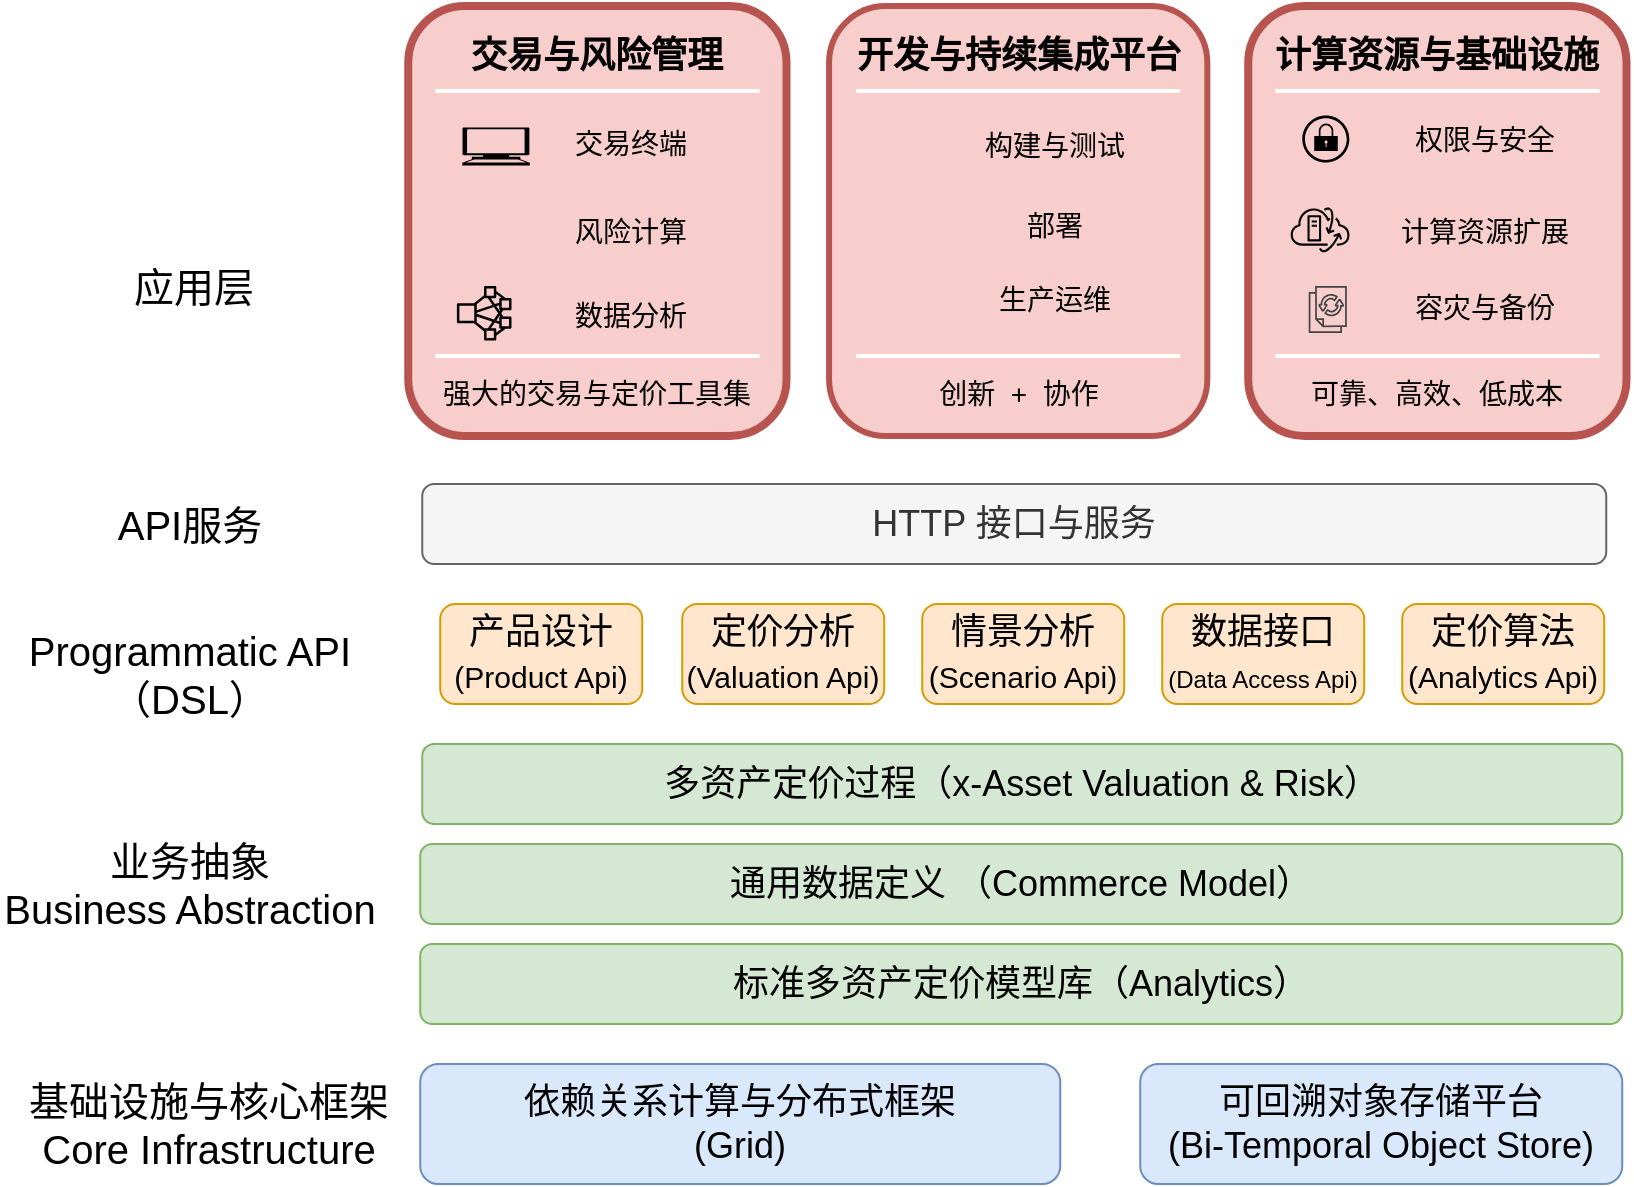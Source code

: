<mxfile version="15.5.2" type="github" pages="15">
  <diagram id="zYoErhl1gCxoGuJL3JhY" name="业务层级拆分">
    <mxGraphModel dx="2293" dy="827" grid="1" gridSize="10" guides="1" tooltips="1" connect="1" arrows="1" fold="1" page="1" pageScale="1" pageWidth="827" pageHeight="1169" math="0" shadow="0">
      <root>
        <mxCell id="EpM0Hx9t3ZsldlSce_xf-0" />
        <mxCell id="EpM0Hx9t3ZsldlSce_xf-1" parent="EpM0Hx9t3ZsldlSce_xf-0" />
        <mxCell id="wevXhgUmzL3LugH_6DAN-17" value="" style="group" vertex="1" connectable="0" parent="EpM0Hx9t3ZsldlSce_xf-1">
          <mxGeometry x="10" y="101.0" width="781.25" height="215.0" as="geometry" />
        </mxCell>
        <mxCell id="ftro2MdfkU1cdXuBqUgK-35" value="应用层" style="text;html=1;strokeColor=none;fillColor=none;align=center;verticalAlign=middle;whiteSpace=wrap;rounded=0;dashed=1;fontSize=20;" parent="wevXhgUmzL3LugH_6DAN-17" vertex="1">
          <mxGeometry y="129.51" width="130" height="20" as="geometry" />
        </mxCell>
        <mxCell id="6mVS0iCxpT_N_FNbbl8f-10" value="" style="whiteSpace=wrap;html=1;rounded=1;shadow=0;strokeWidth=4;fontSize=20;align=center;strokeColor=#b85450;fillColor=#f8cecc;" parent="wevXhgUmzL3LugH_6DAN-17" vertex="1">
          <mxGeometry x="592.127" y="1.421e-14" width="189.123" height="215.0" as="geometry" />
        </mxCell>
        <mxCell id="6mVS0iCxpT_N_FNbbl8f-11" value="&lt;font style=&quot;font-size: 18px;&quot;&gt;计算资源与基础设施&lt;/font&gt;" style="text;html=1;strokeColor=none;fillColor=none;align=center;verticalAlign=middle;whiteSpace=wrap;rounded=0;shadow=0;fontSize=18;fontStyle=1" parent="wevXhgUmzL3LugH_6DAN-17" vertex="1">
          <mxGeometry x="592.127" y="10.0" width="189.123" height="30.0" as="geometry" />
        </mxCell>
        <mxCell id="6mVS0iCxpT_N_FNbbl8f-12" value="" style="line;strokeWidth=2;html=1;rounded=0;shadow=0;fontSize=27;align=center;fillColor=none;strokeColor=#FFFFFF;" parent="wevXhgUmzL3LugH_6DAN-17" vertex="1">
          <mxGeometry x="605.636" y="40.0" width="162.105" height="5" as="geometry" />
        </mxCell>
        <mxCell id="6mVS0iCxpT_N_FNbbl8f-13" value="" style="line;strokeWidth=2;html=1;rounded=0;shadow=0;fontSize=27;align=center;fillColor=none;strokeColor=#FFFFFF;" parent="wevXhgUmzL3LugH_6DAN-17" vertex="1">
          <mxGeometry x="605.636" y="172.5" width="162.105" height="5" as="geometry" />
        </mxCell>
        <mxCell id="6mVS0iCxpT_N_FNbbl8f-17" value="&lt;font style=&quot;font-size: 14px;&quot;&gt;可靠、高效、低成本&lt;/font&gt;" style="text;html=1;strokeColor=none;fillColor=none;align=center;verticalAlign=middle;whiteSpace=wrap;rounded=0;shadow=0;fontSize=14;" parent="wevXhgUmzL3LugH_6DAN-17" vertex="1">
          <mxGeometry x="592.127" y="182.5" width="189.123" height="22.5" as="geometry" />
        </mxCell>
        <mxCell id="6mVS0iCxpT_N_FNbbl8f-24" value="" style="points=[[0.5,0,0],[1,0.5,0],[0.5,1,0],[0,0.5,0],[0.145,0.145,0],[0.856,0.145,0],[0.855,0.856,0],[0.145,0.855,0]];verticalLabelPosition=bottom;html=1;verticalAlign=top;aspect=fixed;align=center;pointerEvents=1;shape=mxgraph.cisco19.lock;strokeColor=none;fontSize=48;fontColor=#000000;fillColor=#000000;" parent="wevXhgUmzL3LugH_6DAN-17" vertex="1">
          <mxGeometry x="619.145" y="54.75" width="23.535" height="23.535" as="geometry" />
        </mxCell>
        <mxCell id="6mVS0iCxpT_N_FNbbl8f-25" value="&lt;span style=&quot;font-size: 14px;&quot;&gt;权限与安全&lt;/span&gt;" style="text;html=1;strokeColor=none;fillColor=none;align=center;verticalAlign=middle;whiteSpace=wrap;rounded=0;shadow=0;fontSize=14;" parent="wevXhgUmzL3LugH_6DAN-17" vertex="1">
          <mxGeometry x="659.671" y="56.0" width="101.316" height="22.5" as="geometry" />
        </mxCell>
        <mxCell id="6mVS0iCxpT_N_FNbbl8f-26" value="" style="points=[[0,0,0],[0.25,0,0],[0.5,0,0],[0.75,0,0],[1,0,0],[0,1,0],[0.25,1,0],[0.5,1,0],[0.75,1,0],[1,1,0],[0,0.25,0],[0,0.5,0],[0,0.75,0],[1,0.25,0],[1,0.5,0],[1,0.75,0]];outlineConnect=0;fontColor=#232F3E;gradientColor=#F78E04;gradientDirection=north;dashed=0;verticalLabelPosition=bottom;verticalAlign=top;align=center;html=1;fontSize=12;fontStyle=0;aspect=fixed;shape=mxgraph.aws4.resourceIcon;resIcon=mxgraph.aws4.vmware_cloud_on_aws;fillColor=none;" parent="wevXhgUmzL3LugH_6DAN-17" vertex="1">
          <mxGeometry x="609.689" y="93.5" width="36.715" height="36.715" as="geometry" />
        </mxCell>
        <mxCell id="6mVS0iCxpT_N_FNbbl8f-27" value="&lt;span style=&quot;font-size: 14px;&quot;&gt;计算资源扩展&lt;/span&gt;" style="text;html=1;strokeColor=none;fillColor=none;align=center;verticalAlign=middle;whiteSpace=wrap;rounded=0;shadow=0;fontSize=14;" parent="wevXhgUmzL3LugH_6DAN-17" vertex="1">
          <mxGeometry x="659.671" y="101.75" width="101.316" height="22.5" as="geometry" />
        </mxCell>
        <mxCell id="6mVS0iCxpT_N_FNbbl8f-28" value="" style="pointerEvents=1;shadow=0;dashed=0;html=1;strokeColor=none;fillColor=#434445;aspect=fixed;labelPosition=center;verticalLabelPosition=bottom;verticalAlign=top;align=center;outlineConnect=0;shape=mxgraph.vvd.site_recovery_functional_icon;fontSize=48;fontColor=#000000;" parent="wevXhgUmzL3LugH_6DAN-17" vertex="1">
          <mxGeometry x="622.353" y="140" width="19.064" height="23.535" as="geometry" />
        </mxCell>
        <mxCell id="6mVS0iCxpT_N_FNbbl8f-29" value="&lt;span style=&quot;font-size: 14px;&quot;&gt;容灾与备份&lt;/span&gt;" style="text;html=1;strokeColor=none;fillColor=none;align=center;verticalAlign=middle;whiteSpace=wrap;rounded=0;shadow=0;fontSize=14;" parent="wevXhgUmzL3LugH_6DAN-17" vertex="1">
          <mxGeometry x="659.671" y="140" width="101.316" height="22.5" as="geometry" />
        </mxCell>
        <mxCell id="6mVS0iCxpT_N_FNbbl8f-6" value="" style="whiteSpace=wrap;html=1;rounded=1;shadow=0;strokeWidth=3;fontSize=20;align=center;strokeColor=#b85450;fillColor=#f8cecc;" parent="wevXhgUmzL3LugH_6DAN-17" vertex="1">
          <mxGeometry x="382.542" y="1.421e-14" width="189.123" height="215.0" as="geometry" />
        </mxCell>
        <mxCell id="6mVS0iCxpT_N_FNbbl8f-7" value="&lt;font style=&quot;font-size: 18px;&quot;&gt;开发与持续集成平台&lt;/font&gt;" style="text;html=1;strokeColor=none;fillColor=none;align=center;verticalAlign=middle;whiteSpace=wrap;rounded=0;shadow=0;fontSize=18;fontStyle=1" parent="wevXhgUmzL3LugH_6DAN-17" vertex="1">
          <mxGeometry x="382.542" y="10.0" width="189.123" height="30.0" as="geometry" />
        </mxCell>
        <mxCell id="6mVS0iCxpT_N_FNbbl8f-8" value="" style="line;strokeWidth=2;html=1;rounded=0;shadow=0;fontSize=27;align=center;fillColor=none;strokeColor=#FFFFFF;" parent="wevXhgUmzL3LugH_6DAN-17" vertex="1">
          <mxGeometry x="396.051" y="40.0" width="162.105" height="5" as="geometry" />
        </mxCell>
        <mxCell id="6mVS0iCxpT_N_FNbbl8f-9" value="" style="line;strokeWidth=2;html=1;rounded=0;shadow=0;fontSize=27;align=center;fillColor=none;strokeColor=#FFFFFF;" parent="wevXhgUmzL3LugH_6DAN-17" vertex="1">
          <mxGeometry x="396.051" y="172.5" width="162.105" height="5" as="geometry" />
        </mxCell>
        <mxCell id="6mVS0iCxpT_N_FNbbl8f-16" value="&lt;font style=&quot;font-size: 14px;&quot;&gt;创新&amp;nbsp; +&amp;nbsp; 协作&lt;/font&gt;" style="text;html=1;strokeColor=none;fillColor=none;align=center;verticalAlign=middle;whiteSpace=wrap;rounded=0;shadow=0;fontSize=14;" parent="wevXhgUmzL3LugH_6DAN-17" vertex="1">
          <mxGeometry x="382.542" y="182.5" width="189.123" height="22.5" as="geometry" />
        </mxCell>
        <mxCell id="6mVS0iCxpT_N_FNbbl8f-18" value="" style="shape=image;html=1;verticalAlign=top;verticalLabelPosition=bottom;labelBackgroundColor=#ffffff;imageAspect=0;aspect=fixed;image=https://cdn1.iconfinder.com/data/icons/essentials-pack/96/code_coding_html_css_programming-128.png;fillColor=none;fontSize=48;fontColor=#000000;" parent="wevXhgUmzL3LugH_6DAN-17" vertex="1">
          <mxGeometry x="411.586" y="62.5" width="17.887" height="17.887" as="geometry" />
        </mxCell>
        <mxCell id="6mVS0iCxpT_N_FNbbl8f-19" value="&lt;span style=&quot;font-size: 14px;&quot;&gt;构建与测试&lt;/span&gt;" style="text;html=1;strokeColor=none;fillColor=none;align=center;verticalAlign=middle;whiteSpace=wrap;rounded=0;shadow=0;fontSize=14;" parent="wevXhgUmzL3LugH_6DAN-17" vertex="1">
          <mxGeometry x="445.358" y="59.0" width="101.316" height="22.5" as="geometry" />
        </mxCell>
        <mxCell id="6mVS0iCxpT_N_FNbbl8f-20" value="" style="shape=image;html=1;verticalAlign=top;verticalLabelPosition=bottom;labelBackgroundColor=#ffffff;imageAspect=0;aspect=fixed;image=https://cdn1.iconfinder.com/data/icons/logos-and-brands-3/512/97_Docker_logo_logos-128.png;fillColor=none;fontSize=48;fontColor=#000000;" parent="wevXhgUmzL3LugH_6DAN-17" vertex="1">
          <mxGeometry x="408.209" y="97.5" width="22.594" height="22.594" as="geometry" />
        </mxCell>
        <mxCell id="6mVS0iCxpT_N_FNbbl8f-21" value="&lt;span style=&quot;font-size: 14px;&quot;&gt;部署&lt;/span&gt;" style="text;html=1;strokeColor=none;fillColor=none;align=center;verticalAlign=middle;whiteSpace=wrap;rounded=0;shadow=0;fontSize=14;" parent="wevXhgUmzL3LugH_6DAN-17" vertex="1">
          <mxGeometry x="445.358" y="98.25" width="101.316" height="22.5" as="geometry" />
        </mxCell>
        <mxCell id="6mVS0iCxpT_N_FNbbl8f-22" value="" style="shape=image;html=1;verticalAlign=top;verticalLabelPosition=bottom;labelBackgroundColor=#ffffff;imageAspect=0;aspect=fixed;image=https://cdn2.iconfinder.com/data/icons/competitive-strategy-and-corporate-training/512/730_management_process_production_task_work_Business_Management-128.png;fillColor=none;fontSize=48;fontColor=#000000;" parent="wevXhgUmzL3LugH_6DAN-17" vertex="1">
          <mxGeometry x="408.209" y="136" width="22.594" height="22.594" as="geometry" />
        </mxCell>
        <mxCell id="6mVS0iCxpT_N_FNbbl8f-23" value="&lt;span style=&quot;font-size: 14px;&quot;&gt;生产运维&lt;/span&gt;" style="text;html=1;strokeColor=none;fillColor=none;align=center;verticalAlign=middle;whiteSpace=wrap;rounded=0;shadow=0;fontSize=14;" parent="wevXhgUmzL3LugH_6DAN-17" vertex="1">
          <mxGeometry x="445.358" y="136" width="101.316" height="22.5" as="geometry" />
        </mxCell>
        <mxCell id="6mVS0iCxpT_N_FNbbl8f-1" value="" style="whiteSpace=wrap;html=1;rounded=1;shadow=0;strokeWidth=4;fontSize=20;align=center;strokeColor=#b85450;rotation=-180;fillColor=#f8cecc;" parent="wevXhgUmzL3LugH_6DAN-17" vertex="1">
          <mxGeometry x="172.13" y="1.421e-14" width="189.123" height="215.0" as="geometry" />
        </mxCell>
        <mxCell id="6mVS0iCxpT_N_FNbbl8f-2" value="&lt;font style=&quot;font-size: 18px;&quot;&gt;交易与风险管理&lt;/font&gt;" style="text;html=1;strokeColor=none;fillColor=none;align=center;verticalAlign=middle;whiteSpace=wrap;rounded=0;shadow=0;fontSize=18;fontStyle=1" parent="wevXhgUmzL3LugH_6DAN-17" vertex="1">
          <mxGeometry x="172.13" y="10.0" width="189.123" height="30.0" as="geometry" />
        </mxCell>
        <mxCell id="6mVS0iCxpT_N_FNbbl8f-3" value="&lt;font style=&quot;font-size: 14px;&quot;&gt;强大的交易与定价工具集&lt;/font&gt;" style="text;html=1;strokeColor=none;fillColor=none;align=center;verticalAlign=middle;whiteSpace=wrap;rounded=0;shadow=0;fontSize=14;" parent="wevXhgUmzL3LugH_6DAN-17" vertex="1">
          <mxGeometry x="172.13" y="182.5" width="189.123" height="22.5" as="geometry" />
        </mxCell>
        <mxCell id="6mVS0iCxpT_N_FNbbl8f-4" value="" style="line;strokeWidth=2;html=1;rounded=0;shadow=0;fontSize=27;align=center;fillColor=none;strokeColor=#FFFFFF;" parent="wevXhgUmzL3LugH_6DAN-17" vertex="1">
          <mxGeometry x="185.639" y="40.0" width="162.105" height="5" as="geometry" />
        </mxCell>
        <mxCell id="6mVS0iCxpT_N_FNbbl8f-5" value="" style="line;strokeWidth=2;html=1;rounded=0;shadow=0;fontSize=27;align=center;fillColor=none;strokeColor=#FFFFFF;" parent="wevXhgUmzL3LugH_6DAN-17" vertex="1">
          <mxGeometry x="185.639" y="172.5" width="162.105" height="5" as="geometry" />
        </mxCell>
        <mxCell id="6mVS0iCxpT_N_FNbbl8f-30" value="" style="shape=mxgraph.signs.tech.computer;html=1;pointerEvents=1;fillColor=#000000;strokeColor=none;verticalLabelPosition=bottom;verticalAlign=top;align=center;fontSize=48;fontColor=#000000;" parent="wevXhgUmzL3LugH_6DAN-17" vertex="1">
          <mxGeometry x="199.148" y="60.75" width="33.772" height="19" as="geometry" />
        </mxCell>
        <mxCell id="6mVS0iCxpT_N_FNbbl8f-31" value="&lt;span style=&quot;font-size: 14px;&quot;&gt;交易终端&lt;/span&gt;" style="text;html=1;strokeColor=none;fillColor=none;align=center;verticalAlign=middle;whiteSpace=wrap;rounded=0;shadow=0;fontSize=14;" parent="wevXhgUmzL3LugH_6DAN-17" vertex="1">
          <mxGeometry x="232.919" y="57.25" width="101.316" height="22.5" as="geometry" />
        </mxCell>
        <mxCell id="6mVS0iCxpT_N_FNbbl8f-32" value="" style="shape=image;html=1;verticalAlign=top;verticalLabelPosition=bottom;labelBackgroundColor=#ffffff;imageAspect=0;aspect=fixed;image=https://cdn2.iconfinder.com/data/icons/entrepreneur-solid-high-risk-high-return/512/Business_vision-128.png;strokeColor=#000000;fillColor=none;fontSize=48;fontColor=#000000;" parent="wevXhgUmzL3LugH_6DAN-17" vertex="1">
          <mxGeometry x="193.069" y="97.5" width="32.008" height="32.008" as="geometry" />
        </mxCell>
        <mxCell id="6mVS0iCxpT_N_FNbbl8f-33" value="&lt;span style=&quot;font-size: 14px&quot;&gt;风险计算&lt;/span&gt;" style="text;html=1;strokeColor=none;fillColor=none;align=center;verticalAlign=middle;whiteSpace=wrap;rounded=0;shadow=0;fontSize=14;" parent="wevXhgUmzL3LugH_6DAN-17" vertex="1">
          <mxGeometry x="232.919" y="101.75" width="101.316" height="22.5" as="geometry" />
        </mxCell>
        <mxCell id="6mVS0iCxpT_N_FNbbl8f-34" value="" style="outlineConnect=0;fontColor=#232F3E;gradientColor=none;strokeColor=none;dashed=0;verticalLabelPosition=bottom;verticalAlign=top;align=center;html=1;fontSize=12;fontStyle=0;aspect=fixed;pointerEvents=1;shape=mxgraph.aws4.cluster;fillColor=#000000;" parent="wevXhgUmzL3LugH_6DAN-17" vertex="1">
          <mxGeometry x="196.446" y="140" width="27.301" height="27.301" as="geometry" />
        </mxCell>
        <mxCell id="6mVS0iCxpT_N_FNbbl8f-35" value="&lt;span style=&quot;font-size: 14px;&quot;&gt;数据分析&lt;/span&gt;" style="text;html=1;strokeColor=none;fillColor=none;align=center;verticalAlign=middle;whiteSpace=wrap;rounded=0;shadow=0;fontSize=14;" parent="wevXhgUmzL3LugH_6DAN-17" vertex="1">
          <mxGeometry x="232.919" y="143.25" width="101.316" height="22.5" as="geometry" />
        </mxCell>
        <mxCell id="wevXhgUmzL3LugH_6DAN-19" value="" style="group" vertex="1" connectable="0" parent="EpM0Hx9t3ZsldlSce_xf-1">
          <mxGeometry x="-21.88" y="340" width="803" height="40" as="geometry" />
        </mxCell>
        <mxCell id="wevXhgUmzL3LugH_6DAN-15" value="API服务" style="text;html=1;strokeColor=none;fillColor=none;align=center;verticalAlign=middle;whiteSpace=wrap;rounded=0;dashed=1;fontSize=20;" vertex="1" parent="wevXhgUmzL3LugH_6DAN-19">
          <mxGeometry y="10" width="189.5" height="20" as="geometry" />
        </mxCell>
        <mxCell id="wevXhgUmzL3LugH_6DAN-16" value="HTTP 接口与服务" style="rounded=1;whiteSpace=wrap;html=1;fontSize=18;fillColor=#f5f5f5;strokeColor=#666666;fontColor=#333333;" vertex="1" parent="wevXhgUmzL3LugH_6DAN-19">
          <mxGeometry x="211" width="592" height="40" as="geometry" />
        </mxCell>
        <mxCell id="wevXhgUmzL3LugH_6DAN-20" value="" style="group" vertex="1" connectable="0" parent="EpM0Hx9t3ZsldlSce_xf-1">
          <mxGeometry x="-21.88" y="400" width="802" height="50" as="geometry" />
        </mxCell>
        <mxCell id="wevXhgUmzL3LugH_6DAN-6" value="" style="group" vertex="1" connectable="0" parent="wevXhgUmzL3LugH_6DAN-20">
          <mxGeometry x="220" width="582" height="50" as="geometry" />
        </mxCell>
        <mxCell id="wevXhgUmzL3LugH_6DAN-7" value="产品设计&lt;br&gt;&lt;font style=&quot;font-size: 15px&quot;&gt;(Product Api)&lt;/font&gt;" style="rounded=1;whiteSpace=wrap;html=1;fontSize=18;fillColor=#ffe6cc;strokeColor=#d79b00;" vertex="1" parent="wevXhgUmzL3LugH_6DAN-6">
          <mxGeometry width="101" height="50" as="geometry" />
        </mxCell>
        <mxCell id="wevXhgUmzL3LugH_6DAN-8" value="定价分析&lt;br&gt;&lt;span style=&quot;font-size: 15px&quot;&gt;(Valuation Api)&lt;/span&gt;" style="rounded=1;whiteSpace=wrap;html=1;fontSize=18;fillColor=#ffe6cc;strokeColor=#d79b00;" vertex="1" parent="wevXhgUmzL3LugH_6DAN-6">
          <mxGeometry x="121" width="101" height="50" as="geometry" />
        </mxCell>
        <mxCell id="wevXhgUmzL3LugH_6DAN-9" value="情景分析&lt;br&gt;&lt;span style=&quot;font-size: 15px&quot;&gt;(Scenario Api)&lt;/span&gt;" style="rounded=1;whiteSpace=wrap;html=1;fontSize=18;fillColor=#ffe6cc;strokeColor=#d79b00;" vertex="1" parent="wevXhgUmzL3LugH_6DAN-6">
          <mxGeometry x="241" width="101" height="50" as="geometry" />
        </mxCell>
        <mxCell id="wevXhgUmzL3LugH_6DAN-10" value="数据接口&lt;br&gt;&lt;font style=&quot;font-size: 12px&quot;&gt;(Data Access Api)&lt;/font&gt;" style="rounded=1;whiteSpace=wrap;html=1;fontSize=18;fillColor=#ffe6cc;strokeColor=#d79b00;" vertex="1" parent="wevXhgUmzL3LugH_6DAN-6">
          <mxGeometry x="361" width="101" height="50" as="geometry" />
        </mxCell>
        <mxCell id="wevXhgUmzL3LugH_6DAN-11" value="定价算法&lt;br&gt;&lt;span style=&quot;font-size: 15px&quot;&gt;(Analytics Api)&lt;/span&gt;" style="rounded=1;whiteSpace=wrap;html=1;fontSize=18;fillColor=#ffe6cc;strokeColor=#d79b00;" vertex="1" parent="wevXhgUmzL3LugH_6DAN-6">
          <mxGeometry x="481" width="101" height="50" as="geometry" />
        </mxCell>
        <mxCell id="wevXhgUmzL3LugH_6DAN-14" value="Programmatic API&lt;br&gt;（DSL）" style="text;html=1;strokeColor=none;fillColor=none;align=center;verticalAlign=middle;whiteSpace=wrap;rounded=0;dashed=1;fontSize=20;" vertex="1" parent="wevXhgUmzL3LugH_6DAN-20">
          <mxGeometry y="25" width="189.5" height="20" as="geometry" />
        </mxCell>
        <mxCell id="wevXhgUmzL3LugH_6DAN-21" value="" style="group" vertex="1" connectable="0" parent="EpM0Hx9t3ZsldlSce_xf-1">
          <mxGeometry x="-21.88" y="470" width="811" height="140" as="geometry" />
        </mxCell>
        <mxCell id="wevXhgUmzL3LugH_6DAN-3" value="标准多资产定价模型库（Analytics）" style="rounded=1;whiteSpace=wrap;html=1;fontSize=18;fillColor=#d5e8d4;strokeColor=#82b366;" vertex="1" parent="wevXhgUmzL3LugH_6DAN-21">
          <mxGeometry x="210" y="100" width="601" height="40" as="geometry" />
        </mxCell>
        <mxCell id="wevXhgUmzL3LugH_6DAN-4" value="通用数据定义 （Commerce Model）" style="rounded=1;whiteSpace=wrap;html=1;fontSize=18;fillColor=#d5e8d4;strokeColor=#82b366;" vertex="1" parent="wevXhgUmzL3LugH_6DAN-21">
          <mxGeometry x="210" y="50" width="601" height="40" as="geometry" />
        </mxCell>
        <mxCell id="wevXhgUmzL3LugH_6DAN-5" value="多资产定价过程（x-Asset Valuation &amp;amp; Risk）" style="rounded=1;whiteSpace=wrap;html=1;fontSize=18;fillColor=#d5e8d4;strokeColor=#82b366;" vertex="1" parent="wevXhgUmzL3LugH_6DAN-21">
          <mxGeometry x="211" width="600" height="40" as="geometry" />
        </mxCell>
        <mxCell id="wevXhgUmzL3LugH_6DAN-13" value="业务抽象&lt;br&gt;Business Abstraction" style="text;html=1;strokeColor=none;fillColor=none;align=center;verticalAlign=middle;whiteSpace=wrap;rounded=0;dashed=1;fontSize=20;" vertex="1" parent="wevXhgUmzL3LugH_6DAN-21">
          <mxGeometry y="60" width="189.5" height="20" as="geometry" />
        </mxCell>
        <mxCell id="wevXhgUmzL3LugH_6DAN-22" value="" style="group" vertex="1" connectable="0" parent="EpM0Hx9t3ZsldlSce_xf-1">
          <mxGeometry x="-21.88" y="630" width="811" height="60" as="geometry" />
        </mxCell>
        <mxCell id="wevXhgUmzL3LugH_6DAN-0" value="" style="group" vertex="1" connectable="0" parent="wevXhgUmzL3LugH_6DAN-22">
          <mxGeometry x="210" width="601" height="60" as="geometry" />
        </mxCell>
        <mxCell id="wevXhgUmzL3LugH_6DAN-1" value="依赖关系计算与分布式框架&lt;br&gt;(Grid)" style="rounded=1;whiteSpace=wrap;html=1;fontSize=18;fillColor=#dae8fc;strokeColor=#6c8ebf;" vertex="1" parent="wevXhgUmzL3LugH_6DAN-0">
          <mxGeometry width="320" height="60" as="geometry" />
        </mxCell>
        <mxCell id="wevXhgUmzL3LugH_6DAN-2" value="可回溯对象存储平台&lt;br&gt;(Bi-Temporal Object Store)" style="rounded=1;whiteSpace=wrap;html=1;fontSize=18;fillColor=#dae8fc;strokeColor=#6c8ebf;" vertex="1" parent="wevXhgUmzL3LugH_6DAN-0">
          <mxGeometry x="360" width="241" height="60" as="geometry" />
        </mxCell>
        <mxCell id="wevXhgUmzL3LugH_6DAN-12" value="基础设施与核心框架&lt;br&gt;Core Infrastructure" style="text;html=1;strokeColor=none;fillColor=none;align=center;verticalAlign=middle;whiteSpace=wrap;rounded=0;dashed=1;fontSize=20;" vertex="1" parent="wevXhgUmzL3LugH_6DAN-22">
          <mxGeometry y="20" width="209" height="20" as="geometry" />
        </mxCell>
      </root>
    </mxGraphModel>
  </diagram>
  <diagram id="aVHYKDlQt825fQhPmR9p" name="Page-3">
    <mxGraphModel dx="2007" dy="2102" grid="1" gridSize="10" guides="1" tooltips="1" connect="1" arrows="1" fold="1" page="1" pageScale="1" pageWidth="827" pageHeight="1169" math="0" shadow="0">
      <root>
        <mxCell id="PTnAOjteds0xGLRl3lA5-0" />
        <mxCell id="PTnAOjteds0xGLRl3lA5-1" parent="PTnAOjteds0xGLRl3lA5-0" />
        <mxCell id="PTnAOjteds0xGLRl3lA5-2" style="edgeStyle=orthogonalEdgeStyle;rounded=0;orthogonalLoop=1;jettySize=auto;html=1;entryX=0.5;entryY=0;entryDx=0;entryDy=0;startArrow=openThin;startFill=0;endArrow=none;endFill=0;" parent="PTnAOjteds0xGLRl3lA5-1" source="PTnAOjteds0xGLRl3lA5-3" target="PTnAOjteds0xGLRl3lA5-108" edge="1">
          <mxGeometry relative="1" as="geometry" />
        </mxCell>
        <mxCell id="PTnAOjteds0xGLRl3lA5-3" value="" style="whiteSpace=wrap;html=1;fontSize=20;dashed=1;fillColor=#dae8fc;strokeColor=#6c8ebf;" parent="PTnAOjteds0xGLRl3lA5-1" vertex="1">
          <mxGeometry x="830.75" y="260" width="518.5" height="546.5" as="geometry" />
        </mxCell>
        <mxCell id="PTnAOjteds0xGLRl3lA5-4" value="PostgreSQL DB" style="rounded=1;whiteSpace=wrap;html=1;shadow=0;sketch=0;fontSize=12;strokeWidth=1;fillColor=none;gradientColor=#E6E6E6;" parent="PTnAOjteds0xGLRl3lA5-1" vertex="1">
          <mxGeometry x="870" y="600" width="440" height="173" as="geometry" />
        </mxCell>
        <mxCell id="PTnAOjteds0xGLRl3lA5-5" style="edgeStyle=orthogonalEdgeStyle;rounded=0;orthogonalLoop=1;jettySize=auto;html=1;exitX=1;exitY=0.75;exitDx=0;exitDy=0;entryX=0;entryY=0.691;entryDx=0;entryDy=0;entryPerimeter=0;startArrow=none;startFill=0;" parent="PTnAOjteds0xGLRl3lA5-1" source="PTnAOjteds0xGLRl3lA5-7" target="PTnAOjteds0xGLRl3lA5-85" edge="1">
          <mxGeometry relative="1" as="geometry" />
        </mxCell>
        <mxCell id="PTnAOjteds0xGLRl3lA5-6" value="http" style="edgeLabel;html=1;align=center;verticalAlign=middle;resizable=0;points=[];" parent="PTnAOjteds0xGLRl3lA5-5" vertex="1" connectable="0">
          <mxGeometry x="-0.004" y="2" relative="1" as="geometry">
            <mxPoint x="-2" y="-2" as="offset" />
          </mxGeometry>
        </mxCell>
        <mxCell id="PTnAOjteds0xGLRl3lA5-7" value="" style="rounded=0;whiteSpace=wrap;html=1;shadow=0;sketch=0;fontSize=16;strokeWidth=1;fillColor=#dae8fc;dashed=1;strokeColor=#6c8ebf;" parent="PTnAOjteds0xGLRl3lA5-1" vertex="1">
          <mxGeometry x="30" y="160" width="680" height="435" as="geometry" />
        </mxCell>
        <mxCell id="PTnAOjteds0xGLRl3lA5-8" value="" style="rounded=1;whiteSpace=wrap;html=1;shadow=0;sketch=0;fontSize=12;strokeWidth=1;fillColor=#d5e8d4;dashed=1;strokeColor=#82b366;" parent="PTnAOjteds0xGLRl3lA5-1" vertex="1">
          <mxGeometry x="280" y="510" width="350" height="70" as="geometry" />
        </mxCell>
        <mxCell id="PTnAOjteds0xGLRl3lA5-9" value="" style="verticalLabelPosition=bottom;verticalAlign=top;html=1;shape=mxgraph.basic.rect;fillColor2=none;strokeWidth=1;size=20;indent=5;shadow=0;sketch=0;dashed=1;fontSize=16;fillColor=#f5f5f5;strokeColor=#666666;fontColor=#333333;" parent="PTnAOjteds0xGLRl3lA5-1" vertex="1">
          <mxGeometry x="240" y="910" width="300" height="170" as="geometry" />
        </mxCell>
        <mxCell id="PTnAOjteds0xGLRl3lA5-10" value="" style="pointerEvents=1;shadow=0;dashed=0;html=1;strokeColor=none;labelPosition=center;verticalLabelPosition=bottom;verticalAlign=top;outlineConnect=0;align=center;shape=mxgraph.office.concepts.node_generic;fillColor=#CCCBCB;sketch=0;fontSize=16;" parent="PTnAOjteds0xGLRl3lA5-1" vertex="1">
          <mxGeometry x="300" y="930" width="46" height="52" as="geometry" />
        </mxCell>
        <mxCell id="PTnAOjteds0xGLRl3lA5-11" value="" style="pointerEvents=1;shadow=0;dashed=0;html=1;strokeColor=none;labelPosition=center;verticalLabelPosition=bottom;verticalAlign=top;outlineConnect=0;align=center;shape=mxgraph.office.concepts.node_generic;fillColor=#CCCBCB;sketch=0;fontSize=16;" parent="PTnAOjteds0xGLRl3lA5-1" vertex="1">
          <mxGeometry x="370" y="930" width="46" height="52" as="geometry" />
        </mxCell>
        <mxCell id="PTnAOjteds0xGLRl3lA5-12" value="" style="pointerEvents=1;shadow=0;dashed=0;html=1;strokeColor=none;labelPosition=center;verticalLabelPosition=bottom;verticalAlign=top;outlineConnect=0;align=center;shape=mxgraph.office.concepts.node_generic;fillColor=#CCCBCB;sketch=0;fontSize=16;" parent="PTnAOjteds0xGLRl3lA5-1" vertex="1">
          <mxGeometry x="302" y="1010" width="46" height="52" as="geometry" />
        </mxCell>
        <mxCell id="PTnAOjteds0xGLRl3lA5-13" value="" style="pointerEvents=1;shadow=0;dashed=0;html=1;strokeColor=none;labelPosition=center;verticalLabelPosition=bottom;verticalAlign=top;outlineConnect=0;align=center;shape=mxgraph.office.concepts.node_generic;fillColor=#CCCBCB;sketch=0;fontSize=16;" parent="PTnAOjteds0xGLRl3lA5-1" vertex="1">
          <mxGeometry x="370" y="1010" width="46" height="52" as="geometry" />
        </mxCell>
        <mxCell id="PTnAOjteds0xGLRl3lA5-14" value="" style="pointerEvents=1;shadow=0;dashed=0;html=1;strokeColor=none;labelPosition=center;verticalLabelPosition=bottom;verticalAlign=top;outlineConnect=0;align=center;shape=mxgraph.office.concepts.node_generic;fillColor=#CCCBCB;sketch=0;fontSize=16;" parent="PTnAOjteds0xGLRl3lA5-1" vertex="1">
          <mxGeometry x="440" y="1010" width="46" height="52" as="geometry" />
        </mxCell>
        <mxCell id="PTnAOjteds0xGLRl3lA5-15" value="" style="pointerEvents=1;shadow=0;dashed=0;html=1;strokeColor=none;labelPosition=center;verticalLabelPosition=bottom;verticalAlign=top;outlineConnect=0;align=center;shape=mxgraph.office.concepts.node_generic;fillColor=#CCCBCB;sketch=0;fontSize=16;" parent="PTnAOjteds0xGLRl3lA5-1" vertex="1">
          <mxGeometry x="440" y="930" width="46" height="52" as="geometry" />
        </mxCell>
        <mxCell id="PTnAOjteds0xGLRl3lA5-16" value="计算资源池" style="text;html=1;align=center;verticalAlign=middle;resizable=0;points=[];autosize=1;strokeColor=none;fontSize=16;" parent="PTnAOjteds0xGLRl3lA5-1" vertex="1">
          <mxGeometry x="340" y="988" width="100" height="20" as="geometry" />
        </mxCell>
        <mxCell id="PTnAOjteds0xGLRl3lA5-17" style="edgeStyle=orthogonalEdgeStyle;rounded=0;orthogonalLoop=1;jettySize=auto;html=1;entryX=0.348;entryY=0.006;entryDx=0;entryDy=0;entryPerimeter=0;fontSize=16;startArrow=none;startFill=0;endArrow=openThin;endFill=0;" parent="PTnAOjteds0xGLRl3lA5-1" source="PTnAOjteds0xGLRl3lA5-18" target="PTnAOjteds0xGLRl3lA5-9" edge="1">
          <mxGeometry relative="1" as="geometry" />
        </mxCell>
        <mxCell id="PTnAOjteds0xGLRl3lA5-18" value="容器平台" style="rounded=1;whiteSpace=wrap;html=1;shadow=0;sketch=0;fontSize=16;strokeWidth=1;fillColor=#f5f5f5;strokeColor=#666666;fontColor=#333333;" parent="PTnAOjteds0xGLRl3lA5-1" vertex="1">
          <mxGeometry x="240" y="820" width="210" height="40" as="geometry" />
        </mxCell>
        <mxCell id="PTnAOjteds0xGLRl3lA5-19" style="edgeStyle=orthogonalEdgeStyle;rounded=0;orthogonalLoop=1;jettySize=auto;html=1;entryX=0.5;entryY=0;entryDx=0;entryDy=0;fontSize=16;startArrow=none;startFill=0;endArrow=openThin;endFill=0;" parent="PTnAOjteds0xGLRl3lA5-1" source="PTnAOjteds0xGLRl3lA5-21" target="PTnAOjteds0xGLRl3lA5-18" edge="1">
          <mxGeometry relative="1" as="geometry">
            <mxPoint x="345" y="773" as="sourcePoint" />
            <Array as="points">
              <mxPoint x="345" y="780" />
              <mxPoint x="345" y="780" />
            </Array>
          </mxGeometry>
        </mxCell>
        <mxCell id="PTnAOjteds0xGLRl3lA5-20" style="edgeStyle=orthogonalEdgeStyle;rounded=0;orthogonalLoop=1;jettySize=auto;html=1;entryX=0;entryY=0.5;entryDx=0;entryDy=0;startArrow=openThin;startFill=0;endArrow=none;endFill=0;" parent="PTnAOjteds0xGLRl3lA5-1" source="PTnAOjteds0xGLRl3lA5-21" target="PTnAOjteds0xGLRl3lA5-108" edge="1">
          <mxGeometry relative="1" as="geometry" />
        </mxCell>
        <mxCell id="PTnAOjteds0xGLRl3lA5-21" value="分布式计算平台" style="rounded=0;whiteSpace=wrap;html=1;shadow=0;sketch=0;fontSize=16;strokeWidth=1;fillColor=#dae8fc;strokeColor=#6c8ebf;" parent="PTnAOjteds0xGLRl3lA5-1" vertex="1">
          <mxGeometry x="230" y="630" width="330" height="140" as="geometry" />
        </mxCell>
        <mxCell id="PTnAOjteds0xGLRl3lA5-22" value="调度" style="rounded=1;whiteSpace=wrap;html=1;shadow=0;sketch=0;fontSize=12;strokeWidth=1;fillColor=none;gradientColor=#E6E6E6;dashed=1;" parent="PTnAOjteds0xGLRl3lA5-1" vertex="1">
          <mxGeometry x="245" y="640" width="90" height="30" as="geometry" />
        </mxCell>
        <mxCell id="PTnAOjteds0xGLRl3lA5-23" style="edgeStyle=orthogonalEdgeStyle;rounded=0;orthogonalLoop=1;jettySize=auto;html=1;fontSize=16;startArrow=none;startFill=0;endArrow=openThin;endFill=0;" parent="PTnAOjteds0xGLRl3lA5-1" edge="1">
          <mxGeometry relative="1" as="geometry">
            <mxPoint x="500" y="770" as="sourcePoint" />
            <mxPoint x="500" y="910" as="targetPoint" />
          </mxGeometry>
        </mxCell>
        <mxCell id="PTnAOjteds0xGLRl3lA5-24" value="计算资源管理" style="rounded=1;whiteSpace=wrap;html=1;shadow=0;sketch=0;fontSize=12;strokeWidth=1;fillColor=none;gradientColor=#E6E6E6;dashed=1;" parent="PTnAOjteds0xGLRl3lA5-1" vertex="1">
          <mxGeometry x="455" y="730" width="90" height="30" as="geometry" />
        </mxCell>
        <mxCell id="PTnAOjteds0xGLRl3lA5-25" value="监控" style="rounded=1;whiteSpace=wrap;html=1;shadow=0;sketch=0;fontSize=12;strokeWidth=1;fillColor=none;gradientColor=#E6E6E6;dashed=1;" parent="PTnAOjteds0xGLRl3lA5-1" vertex="1">
          <mxGeometry x="455" y="640" width="90" height="30" as="geometry" />
        </mxCell>
        <mxCell id="PTnAOjteds0xGLRl3lA5-26" value="SDK" style="rounded=1;whiteSpace=wrap;html=1;shadow=0;sketch=0;fontSize=12;strokeWidth=1;fillColor=none;gradientColor=#E6E6E6;dashed=1;" parent="PTnAOjteds0xGLRl3lA5-1" vertex="1">
          <mxGeometry x="350" y="640" width="90" height="30" as="geometry" />
        </mxCell>
        <mxCell id="PTnAOjteds0xGLRl3lA5-27" value="多语言集成" style="rounded=1;whiteSpace=wrap;html=1;shadow=0;sketch=0;fontSize=12;strokeWidth=1;fillColor=none;gradientColor=#E6E6E6;dashed=1;" parent="PTnAOjteds0xGLRl3lA5-1" vertex="1">
          <mxGeometry x="350" y="730" width="90" height="30" as="geometry" />
        </mxCell>
        <mxCell id="PTnAOjteds0xGLRl3lA5-28" style="edgeStyle=orthogonalEdgeStyle;rounded=0;orthogonalLoop=1;jettySize=auto;html=1;fontSize=16;startArrow=none;startFill=0;endArrow=openThin;endFill=0;" parent="PTnAOjteds0xGLRl3lA5-1" target="PTnAOjteds0xGLRl3lA5-21" edge="1">
          <mxGeometry relative="1" as="geometry">
            <mxPoint x="395.034" y="595" as="sourcePoint" />
          </mxGeometry>
        </mxCell>
        <mxCell id="PTnAOjteds0xGLRl3lA5-29" value="同余C++ Analytic" style="rounded=1;whiteSpace=wrap;html=1;shadow=0;sketch=0;fontSize=12;strokeWidth=1;fillColor=none;gradientColor=#E6E6E6;" parent="PTnAOjteds0xGLRl3lA5-1" vertex="1">
          <mxGeometry x="453" y="535" width="114" height="30" as="geometry" />
        </mxCell>
        <mxCell id="PTnAOjteds0xGLRl3lA5-30" style="edgeStyle=orthogonalEdgeStyle;rounded=0;orthogonalLoop=1;jettySize=auto;html=1;exitX=0.75;exitY=0;exitDx=0;exitDy=0;entryX=0;entryY=0.5;entryDx=0;entryDy=0;fontSize=12;startArrow=openThin;startFill=0;endArrow=none;endFill=0;" parent="PTnAOjteds0xGLRl3lA5-1" source="PTnAOjteds0xGLRl3lA5-32" target="PTnAOjteds0xGLRl3lA5-42" edge="1">
          <mxGeometry relative="1" as="geometry" />
        </mxCell>
        <mxCell id="PTnAOjteds0xGLRl3lA5-31" value="pybind" style="edgeLabel;html=1;align=center;verticalAlign=middle;resizable=0;points=[];fontSize=12;" parent="PTnAOjteds0xGLRl3lA5-30" vertex="1" connectable="0">
          <mxGeometry x="-0.542" y="1" relative="1" as="geometry">
            <mxPoint x="2" y="4" as="offset" />
          </mxGeometry>
        </mxCell>
        <mxCell id="PTnAOjteds0xGLRl3lA5-32" value="第三方模型库" style="rounded=1;whiteSpace=wrap;html=1;shadow=0;sketch=0;fontSize=12;strokeWidth=1;fillColor=none;gradientColor=#E6E6E6;" parent="PTnAOjteds0xGLRl3lA5-1" vertex="1">
          <mxGeometry x="302" y="535" width="130" height="30" as="geometry" />
        </mxCell>
        <mxCell id="PTnAOjteds0xGLRl3lA5-33" value="C++ &lt;br&gt;技术栈" style="text;html=1;align=center;verticalAlign=middle;resizable=0;points=[];autosize=1;strokeColor=none;fontSize=12;" parent="PTnAOjteds0xGLRl3lA5-1" vertex="1">
          <mxGeometry x="575" y="535" width="50" height="30" as="geometry" />
        </mxCell>
        <mxCell id="PTnAOjteds0xGLRl3lA5-34" value="" style="rounded=1;whiteSpace=wrap;html=1;shadow=0;sketch=0;fontSize=16;strokeWidth=1;fillColor=#d5e8d4;dashed=1;strokeColor=#82b366;" parent="PTnAOjteds0xGLRl3lA5-1" vertex="1">
          <mxGeometry x="430" y="280" width="260" height="187" as="geometry" />
        </mxCell>
        <mxCell id="PTnAOjteds0xGLRl3lA5-35" value="gRPC" style="text;html=1;align=center;verticalAlign=middle;resizable=0;points=[];autosize=1;strokeColor=none;fontSize=12;" parent="PTnAOjteds0xGLRl3lA5-1" vertex="1">
          <mxGeometry x="400" y="600" width="50" height="20" as="geometry" />
        </mxCell>
        <mxCell id="PTnAOjteds0xGLRl3lA5-36" value="Python 技术栈" style="text;html=1;align=center;verticalAlign=middle;resizable=0;points=[];autosize=1;strokeColor=none;fontSize=12;" parent="PTnAOjteds0xGLRl3lA5-1" vertex="1">
          <mxGeometry x="500" y="280" width="90" height="20" as="geometry" />
        </mxCell>
        <mxCell id="PTnAOjteds0xGLRl3lA5-37" style="edgeStyle=orthogonalEdgeStyle;rounded=0;orthogonalLoop=1;jettySize=auto;html=1;fontSize=12;startArrow=none;startFill=0;endArrow=openThin;endFill=0;" parent="PTnAOjteds0xGLRl3lA5-1" source="PTnAOjteds0xGLRl3lA5-39" target="PTnAOjteds0xGLRl3lA5-29" edge="1">
          <mxGeometry relative="1" as="geometry" />
        </mxCell>
        <mxCell id="PTnAOjteds0xGLRl3lA5-38" value="pybind" style="edgeLabel;html=1;align=center;verticalAlign=middle;resizable=0;points=[];fontSize=12;" parent="PTnAOjteds0xGLRl3lA5-37" vertex="1" connectable="0">
          <mxGeometry x="0.013" y="1" relative="1" as="geometry">
            <mxPoint y="-6" as="offset" />
          </mxGeometry>
        </mxCell>
        <mxCell id="PTnAOjteds0xGLRl3lA5-39" value="Python 定价库" style="rounded=1;whiteSpace=wrap;html=1;shadow=0;sketch=0;fontSize=12;strokeWidth=1;fillColor=none;gradientColor=#E6E6E6;" parent="PTnAOjteds0xGLRl3lA5-1" vertex="1">
          <mxGeometry x="446" y="377" width="130" height="60" as="geometry" />
        </mxCell>
        <mxCell id="PTnAOjteds0xGLRl3lA5-40" style="edgeStyle=orthogonalEdgeStyle;rounded=0;orthogonalLoop=1;jettySize=auto;html=1;fontSize=12;startArrow=none;startFill=0;endArrow=openThin;endFill=0;" parent="PTnAOjteds0xGLRl3lA5-1" source="PTnAOjteds0xGLRl3lA5-42" target="PTnAOjteds0xGLRl3lA5-39" edge="1">
          <mxGeometry relative="1" as="geometry" />
        </mxCell>
        <mxCell id="PTnAOjteds0xGLRl3lA5-41" style="edgeStyle=orthogonalEdgeStyle;rounded=0;orthogonalLoop=1;jettySize=auto;html=1;exitX=1;exitY=0.5;exitDx=0;exitDy=0;entryX=0;entryY=0.5;entryDx=0;entryDy=0;fontSize=12;startArrow=blockThin;startFill=1;endArrow=none;endFill=0;" parent="PTnAOjteds0xGLRl3lA5-1" source="PTnAOjteds0xGLRl3lA5-42" target="PTnAOjteds0xGLRl3lA5-57" edge="1">
          <mxGeometry relative="1" as="geometry" />
        </mxCell>
        <mxCell id="PTnAOjteds0xGLRl3lA5-42" value="Python &lt;br&gt;定价接口" style="rounded=1;whiteSpace=wrap;html=1;shadow=0;sketch=0;fontSize=12;strokeWidth=1;fillColor=none;gradientColor=#E6E6E6;align=center;" parent="PTnAOjteds0xGLRl3lA5-1" vertex="1">
          <mxGeometry x="446" y="307" width="130" height="37.5" as="geometry" />
        </mxCell>
        <mxCell id="PTnAOjteds0xGLRl3lA5-43" value="" style="rounded=1;whiteSpace=wrap;html=1;shadow=0;sketch=0;fontSize=16;strokeWidth=1;fillColor=#d5e8d4;dashed=1;strokeColor=#82b366;" parent="PTnAOjteds0xGLRl3lA5-1" vertex="1">
          <mxGeometry x="110" y="210" width="260" height="247" as="geometry" />
        </mxCell>
        <mxCell id="PTnAOjteds0xGLRl3lA5-44" value="Java 定价库" style="rounded=1;whiteSpace=wrap;html=1;shadow=0;sketch=0;fontSize=12;strokeWidth=1;fillColor=none;gradientColor=#E6E6E6;" parent="PTnAOjteds0xGLRl3lA5-1" vertex="1">
          <mxGeometry x="206" y="397" width="84" height="40" as="geometry" />
        </mxCell>
        <mxCell id="PTnAOjteds0xGLRl3lA5-45" style="edgeStyle=orthogonalEdgeStyle;rounded=0;orthogonalLoop=1;jettySize=auto;html=1;fontSize=12;startArrow=none;startFill=0;endArrow=openThin;endFill=0;" parent="PTnAOjteds0xGLRl3lA5-1" source="PTnAOjteds0xGLRl3lA5-51" edge="1">
          <mxGeometry relative="1" as="geometry">
            <mxPoint x="350" y="510" as="targetPoint" />
            <Array as="points">
              <mxPoint x="310" y="390" />
              <mxPoint x="350" y="390" />
            </Array>
          </mxGeometry>
        </mxCell>
        <mxCell id="PTnAOjteds0xGLRl3lA5-46" value="swig" style="edgeLabel;html=1;align=center;verticalAlign=middle;resizable=0;points=[];fontSize=12;" parent="PTnAOjteds0xGLRl3lA5-45" vertex="1" connectable="0">
          <mxGeometry x="-0.024" relative="1" as="geometry">
            <mxPoint x="-2" y="64" as="offset" />
          </mxGeometry>
        </mxCell>
        <mxCell id="PTnAOjteds0xGLRl3lA5-47" style="edgeStyle=orthogonalEdgeStyle;rounded=0;orthogonalLoop=1;jettySize=auto;html=1;entryX=0.5;entryY=0;entryDx=0;entryDy=0;fontSize=12;startArrow=none;startFill=0;endArrow=openThin;endFill=0;" parent="PTnAOjteds0xGLRl3lA5-1" target="PTnAOjteds0xGLRl3lA5-44" edge="1">
          <mxGeometry relative="1" as="geometry">
            <mxPoint x="248" y="360" as="sourcePoint" />
            <Array as="points">
              <mxPoint x="248" y="360" />
            </Array>
          </mxGeometry>
        </mxCell>
        <mxCell id="PTnAOjteds0xGLRl3lA5-48" style="edgeStyle=orthogonalEdgeStyle;rounded=0;orthogonalLoop=1;jettySize=auto;html=1;entryX=0;entryY=0.5;entryDx=0;entryDy=0;fontSize=12;startArrow=none;startFill=0;endArrow=openThin;endFill=0;" parent="PTnAOjteds0xGLRl3lA5-1" source="PTnAOjteds0xGLRl3lA5-51" target="PTnAOjteds0xGLRl3lA5-39" edge="1">
          <mxGeometry relative="1" as="geometry">
            <Array as="points">
              <mxPoint x="380" y="337" />
              <mxPoint x="380" y="407" />
            </Array>
          </mxGeometry>
        </mxCell>
        <mxCell id="PTnAOjteds0xGLRl3lA5-49" value="http" style="edgeLabel;html=1;align=center;verticalAlign=middle;resizable=0;points=[];fontSize=12;" parent="PTnAOjteds0xGLRl3lA5-48" vertex="1" connectable="0">
          <mxGeometry x="-0.231" y="1" relative="1" as="geometry">
            <mxPoint as="offset" />
          </mxGeometry>
        </mxCell>
        <mxCell id="PTnAOjteds0xGLRl3lA5-50" style="edgeStyle=orthogonalEdgeStyle;rounded=0;orthogonalLoop=1;jettySize=auto;html=1;exitX=0.5;exitY=0;exitDx=0;exitDy=0;entryX=0.5;entryY=1;entryDx=0;entryDy=0;fontSize=16;startArrow=none;startFill=0;" parent="PTnAOjteds0xGLRl3lA5-1" source="PTnAOjteds0xGLRl3lA5-51" target="PTnAOjteds0xGLRl3lA5-53" edge="1">
          <mxGeometry relative="1" as="geometry" />
        </mxCell>
        <mxCell id="PTnAOjteds0xGLRl3lA5-51" value="多资产定价过程" style="rounded=1;whiteSpace=wrap;html=1;shadow=0;sketch=0;fontSize=12;strokeWidth=1;fillColor=none;gradientColor=#E6E6E6;align=center;" parent="PTnAOjteds0xGLRl3lA5-1" vertex="1">
          <mxGeometry x="206" y="307" width="130" height="53" as="geometry" />
        </mxCell>
        <mxCell id="PTnAOjteds0xGLRl3lA5-52" value="JVM 技术栈" style="text;html=1;align=center;verticalAlign=middle;resizable=0;points=[];autosize=1;strokeColor=none;fontSize=12;" parent="PTnAOjteds0xGLRl3lA5-1" vertex="1">
          <mxGeometry x="200" y="220" width="80" height="20" as="geometry" />
        </mxCell>
        <mxCell id="PTnAOjteds0xGLRl3lA5-53" value="&lt;font style=&quot;font-size: 12px&quot;&gt;通用数据定义与生命周期&lt;/font&gt;" style="rounded=1;whiteSpace=wrap;html=1;shadow=0;sketch=0;fontSize=12;strokeWidth=1;fillColor=none;gradientColor=#E6E6E6;align=center;" parent="PTnAOjteds0xGLRl3lA5-1" vertex="1">
          <mxGeometry x="200" y="250" width="150" height="37.5" as="geometry" />
        </mxCell>
        <mxCell id="PTnAOjteds0xGLRl3lA5-54" style="rounded=0;orthogonalLoop=1;jettySize=auto;html=1;entryX=0;entryY=0.5;entryDx=0;entryDy=0;fontSize=12;startArrow=none;startFill=0;endArrow=openThin;endFill=0;exitX=1;exitY=0.5;exitDx=0;exitDy=0;" parent="PTnAOjteds0xGLRl3lA5-1" source="PTnAOjteds0xGLRl3lA5-56" target="PTnAOjteds0xGLRl3lA5-53" edge="1">
          <mxGeometry relative="1" as="geometry" />
        </mxCell>
        <mxCell id="PTnAOjteds0xGLRl3lA5-55" style="edgeStyle=none;rounded=0;orthogonalLoop=1;jettySize=auto;html=1;entryX=0.002;entryY=0.47;entryDx=0;entryDy=0;entryPerimeter=0;fontSize=12;startArrow=none;startFill=0;endArrow=openThin;endFill=0;exitX=1;exitY=0.5;exitDx=0;exitDy=0;" parent="PTnAOjteds0xGLRl3lA5-1" source="PTnAOjteds0xGLRl3lA5-56" target="PTnAOjteds0xGLRl3lA5-51" edge="1">
          <mxGeometry relative="1" as="geometry" />
        </mxCell>
        <mxCell id="PTnAOjteds0xGLRl3lA5-56" value="Actor&lt;br&gt;API" style="rounded=1;whiteSpace=wrap;html=1;shadow=0;sketch=0;fontSize=12;strokeWidth=1;fillColor=#ffe6cc;strokeColor=#d79b00;" parent="PTnAOjteds0xGLRl3lA5-1" vertex="1">
          <mxGeometry x="120" y="261" width="50" height="83.5" as="geometry" />
        </mxCell>
        <mxCell id="PTnAOjteds0xGLRl3lA5-57" value="Actor&lt;br&gt;API" style="rounded=1;whiteSpace=wrap;html=1;shadow=0;sketch=0;fontSize=12;strokeWidth=1;fillColor=#ffe6cc;align=center;strokeColor=#d79b00;" parent="PTnAOjteds0xGLRl3lA5-1" vertex="1">
          <mxGeometry x="610" y="307" width="50" height="37.5" as="geometry" />
        </mxCell>
        <mxCell id="PTnAOjteds0xGLRl3lA5-58" style="edgeStyle=orthogonalEdgeStyle;rounded=0;orthogonalLoop=1;jettySize=auto;html=1;entryX=0.5;entryY=0;entryDx=0;entryDy=0;fontSize=1;startArrow=none;startFill=0;" parent="PTnAOjteds0xGLRl3lA5-1" source="PTnAOjteds0xGLRl3lA5-60" target="PTnAOjteds0xGLRl3lA5-85" edge="1">
          <mxGeometry relative="1" as="geometry">
            <Array as="points">
              <mxPoint x="902" y="57" />
              <mxPoint x="902" y="243" />
            </Array>
          </mxGeometry>
        </mxCell>
        <mxCell id="PTnAOjteds0xGLRl3lA5-59" value="&lt;font style=&quot;font-size: 12px&quot;&gt;http&lt;/font&gt;" style="edgeLabel;html=1;align=center;verticalAlign=middle;resizable=0;points=[];fontSize=16;" parent="PTnAOjteds0xGLRl3lA5-58" vertex="1" connectable="0">
          <mxGeometry x="0.131" y="1" relative="1" as="geometry">
            <mxPoint y="-1" as="offset" />
          </mxGeometry>
        </mxCell>
        <mxCell id="PTnAOjteds0xGLRl3lA5-60" value="实时数据接入" style="rounded=1;whiteSpace=wrap;html=1;shadow=0;sketch=0;fontSize=12;strokeWidth=1;fillColor=#f8cecc;align=center;strokeColor=#b85450;" parent="PTnAOjteds0xGLRl3lA5-1" vertex="1">
          <mxGeometry x="819.5" y="30" width="164" height="53" as="geometry" />
        </mxCell>
        <mxCell id="PTnAOjteds0xGLRl3lA5-61" style="edgeStyle=orthogonalEdgeStyle;rounded=0;orthogonalLoop=1;jettySize=auto;html=1;fontSize=16;startArrow=none;startFill=0;exitX=0.25;exitY=1;exitDx=0;exitDy=0;" parent="PTnAOjteds0xGLRl3lA5-1" source="PTnAOjteds0xGLRl3lA5-63" target="PTnAOjteds0xGLRl3lA5-43" edge="1">
          <mxGeometry relative="1" as="geometry">
            <Array as="points">
              <mxPoint x="404" y="83" />
              <mxPoint x="404" y="240" />
            </Array>
          </mxGeometry>
        </mxCell>
        <mxCell id="PTnAOjteds0xGLRl3lA5-62" style="edgeStyle=orthogonalEdgeStyle;rounded=0;orthogonalLoop=1;jettySize=auto;html=1;entryX=0;entryY=0.5;entryDx=0;entryDy=0;fontSize=16;startArrow=none;startFill=0;" parent="PTnAOjteds0xGLRl3lA5-1" source="PTnAOjteds0xGLRl3lA5-63" target="PTnAOjteds0xGLRl3lA5-85" edge="1">
          <mxGeometry relative="1" as="geometry">
            <Array as="points">
              <mxPoint x="440" y="120" />
              <mxPoint x="780" y="120" />
              <mxPoint x="780" y="464" />
            </Array>
          </mxGeometry>
        </mxCell>
        <mxCell id="PTnAOjteds0xGLRl3lA5-63" value="多资产风险计算引擎" style="rounded=1;whiteSpace=wrap;html=1;shadow=0;sketch=0;fontSize=12;strokeWidth=1;fillColor=#f8cecc;align=center;strokeColor=#b85450;" parent="PTnAOjteds0xGLRl3lA5-1" vertex="1">
          <mxGeometry x="340" y="30" width="127" height="53" as="geometry" />
        </mxCell>
        <mxCell id="PTnAOjteds0xGLRl3lA5-64" style="edgeStyle=orthogonalEdgeStyle;rounded=0;orthogonalLoop=1;jettySize=auto;html=1;entryX=0.5;entryY=0;entryDx=0;entryDy=0;fontSize=12;startArrow=none;startFill=0;endArrow=openThin;endFill=0;" parent="PTnAOjteds0xGLRl3lA5-1" source="PTnAOjteds0xGLRl3lA5-68" target="PTnAOjteds0xGLRl3lA5-56" edge="1">
          <mxGeometry relative="1" as="geometry">
            <Array as="points">
              <mxPoint x="130" y="120" />
              <mxPoint x="320" y="120" />
              <mxPoint x="320" y="180" />
              <mxPoint x="145" y="180" />
            </Array>
          </mxGeometry>
        </mxCell>
        <mxCell id="PTnAOjteds0xGLRl3lA5-65" style="edgeStyle=orthogonalEdgeStyle;rounded=0;orthogonalLoop=1;jettySize=auto;html=1;entryX=0.5;entryY=0;entryDx=0;entryDy=0;fontSize=12;startArrow=none;startFill=0;endArrow=openThin;endFill=0;" parent="PTnAOjteds0xGLRl3lA5-1" source="PTnAOjteds0xGLRl3lA5-68" target="PTnAOjteds0xGLRl3lA5-57" edge="1">
          <mxGeometry relative="1" as="geometry">
            <Array as="points">
              <mxPoint x="130" y="120" />
              <mxPoint x="320" y="120" />
              <mxPoint x="320" y="180" />
              <mxPoint x="635" y="180" />
            </Array>
          </mxGeometry>
        </mxCell>
        <mxCell id="PTnAOjteds0xGLRl3lA5-66" value="http" style="edgeLabel;html=1;align=center;verticalAlign=middle;resizable=0;points=[];fontSize=12;" parent="PTnAOjteds0xGLRl3lA5-65" vertex="1" connectable="0">
          <mxGeometry x="-0.843" y="1" relative="1" as="geometry">
            <mxPoint x="110" as="offset" />
          </mxGeometry>
        </mxCell>
        <mxCell id="PTnAOjteds0xGLRl3lA5-67" style="edgeStyle=orthogonalEdgeStyle;rounded=0;orthogonalLoop=1;jettySize=auto;html=1;entryX=0;entryY=0.5;entryDx=0;entryDy=0;startArrow=none;startFill=0;endArrow=blockThin;endFill=1;" parent="PTnAOjteds0xGLRl3lA5-1" source="PTnAOjteds0xGLRl3lA5-68" target="PTnAOjteds0xGLRl3lA5-85" edge="1">
          <mxGeometry relative="1" as="geometry">
            <Array as="points">
              <mxPoint x="130" y="120" />
              <mxPoint x="320" y="120" />
              <mxPoint x="320" y="180" />
              <mxPoint x="740" y="180" />
              <mxPoint x="740" y="464" />
            </Array>
          </mxGeometry>
        </mxCell>
        <mxCell id="PTnAOjteds0xGLRl3lA5-68" value="API 网关" style="rounded=1;whiteSpace=wrap;html=1;shadow=0;sketch=0;fontSize=12;strokeWidth=1;fillColor=#f8cecc;align=center;strokeColor=#b85450;" parent="PTnAOjteds0xGLRl3lA5-1" vertex="1">
          <mxGeometry x="80" y="30" width="100" height="53" as="geometry" />
        </mxCell>
        <mxCell id="PTnAOjteds0xGLRl3lA5-69" style="edgeStyle=none;rounded=0;orthogonalLoop=1;jettySize=auto;html=1;entryX=0.5;entryY=0;entryDx=0;entryDy=0;fontSize=12;startArrow=none;startFill=0;endArrow=openThin;endFill=0;" parent="PTnAOjteds0xGLRl3lA5-1" source="PTnAOjteds0xGLRl3lA5-71" target="PTnAOjteds0xGLRl3lA5-68" edge="1">
          <mxGeometry relative="1" as="geometry" />
        </mxCell>
        <mxCell id="PTnAOjteds0xGLRl3lA5-70" value="http" style="edgeLabel;html=1;align=center;verticalAlign=middle;resizable=0;points=[];fontSize=12;" parent="PTnAOjteds0xGLRl3lA5-69" vertex="1" connectable="0">
          <mxGeometry x="0.006" y="1" relative="1" as="geometry">
            <mxPoint as="offset" />
          </mxGeometry>
        </mxCell>
        <mxCell id="PTnAOjteds0xGLRl3lA5-71" value="模型开发环境" style="rounded=1;whiteSpace=wrap;html=1;shadow=0;sketch=0;fontSize=12;strokeWidth=1;fillColor=#f8cecc;align=center;strokeColor=#b85450;" parent="PTnAOjteds0xGLRl3lA5-1" vertex="1">
          <mxGeometry x="48" y="-90" width="164" height="53" as="geometry" />
        </mxCell>
        <mxCell id="PTnAOjteds0xGLRl3lA5-72" style="edgeStyle=none;rounded=0;orthogonalLoop=1;jettySize=auto;html=1;fontSize=12;startArrow=none;startFill=0;endArrow=openThin;endFill=0;entryX=0.5;entryY=0;entryDx=0;entryDy=0;" parent="PTnAOjteds0xGLRl3lA5-1" source="PTnAOjteds0xGLRl3lA5-74" target="PTnAOjteds0xGLRl3lA5-68" edge="1">
          <mxGeometry relative="1" as="geometry">
            <mxPoint x="450" y="30" as="targetPoint" />
          </mxGeometry>
        </mxCell>
        <mxCell id="PTnAOjteds0xGLRl3lA5-73" value="http" style="edgeLabel;html=1;align=center;verticalAlign=middle;resizable=0;points=[];fontSize=12;" parent="PTnAOjteds0xGLRl3lA5-72" vertex="1" connectable="0">
          <mxGeometry x="0.079" y="2" relative="1" as="geometry">
            <mxPoint as="offset" />
          </mxGeometry>
        </mxCell>
        <mxCell id="PTnAOjteds0xGLRl3lA5-74" value="Excel 插件" style="rounded=1;whiteSpace=wrap;html=1;shadow=0;sketch=0;fontSize=12;strokeWidth=1;fillColor=#f8cecc;align=center;strokeColor=#b85450;" parent="PTnAOjteds0xGLRl3lA5-1" vertex="1">
          <mxGeometry x="260" y="-90" width="100" height="53" as="geometry" />
        </mxCell>
        <mxCell id="PTnAOjteds0xGLRl3lA5-75" style="edgeStyle=orthogonalEdgeStyle;rounded=0;orthogonalLoop=1;jettySize=auto;html=1;entryX=0;entryY=0.5;entryDx=0;entryDy=0;fontSize=16;startArrow=none;startFill=0;" parent="PTnAOjteds0xGLRl3lA5-1" source="PTnAOjteds0xGLRl3lA5-78" target="PTnAOjteds0xGLRl3lA5-85" edge="1">
          <mxGeometry relative="1" as="geometry">
            <Array as="points">
              <mxPoint x="810" y="57" />
              <mxPoint x="810" y="464" />
            </Array>
          </mxGeometry>
        </mxCell>
        <mxCell id="PTnAOjteds0xGLRl3lA5-76" value="&lt;font style=&quot;font-size: 12px&quot;&gt;http&lt;/font&gt;" style="edgeLabel;html=1;align=center;verticalAlign=middle;resizable=0;points=[];fontSize=16;" parent="PTnAOjteds0xGLRl3lA5-75" vertex="1" connectable="0">
          <mxGeometry x="0.284" relative="1" as="geometry">
            <mxPoint x="-40" y="-41" as="offset" />
          </mxGeometry>
        </mxCell>
        <mxCell id="PTnAOjteds0xGLRl3lA5-77" value="&lt;font style=&quot;font-size: 12px&quot;&gt;http&lt;/font&gt;" style="edgeLabel;html=1;align=center;verticalAlign=middle;resizable=0;points=[];fontSize=16;" parent="PTnAOjteds0xGLRl3lA5-75" vertex="1" connectable="0">
          <mxGeometry x="0.401" relative="1" as="geometry">
            <mxPoint y="-76" as="offset" />
          </mxGeometry>
        </mxCell>
        <mxCell id="PTnAOjteds0xGLRl3lA5-78" value="风险指标展示" style="rounded=1;whiteSpace=wrap;html=1;shadow=0;sketch=0;fontSize=12;strokeWidth=1;fillColor=#f8cecc;align=center;strokeColor=#b85450;" parent="PTnAOjteds0xGLRl3lA5-1" vertex="1">
          <mxGeometry x="590" y="30" width="143" height="53" as="geometry" />
        </mxCell>
        <mxCell id="PTnAOjteds0xGLRl3lA5-79" value="" style="rounded=1;whiteSpace=wrap;html=1;shadow=0;sketch=0;fontSize=12;strokeWidth=1;fillColor=none;gradientColor=#E6E6E6;" parent="PTnAOjteds0xGLRl3lA5-1" vertex="1">
          <mxGeometry x="870" y="377" width="440" height="173" as="geometry" />
        </mxCell>
        <mxCell id="PTnAOjteds0xGLRl3lA5-80" style="edgeStyle=orthogonalEdgeStyle;rounded=0;orthogonalLoop=1;jettySize=auto;html=1;fontSize=12;startArrow=none;startFill=0;endArrow=openThin;endFill=0;entryX=0.5;entryY=1;entryDx=0;entryDy=0;fillColor=#0050ef;strokeColor=#001DBC;" parent="PTnAOjteds0xGLRl3lA5-1" source="PTnAOjteds0xGLRl3lA5-85" target="PTnAOjteds0xGLRl3lA5-91" edge="1">
          <mxGeometry relative="1" as="geometry">
            <mxPoint x="890" y="790" as="targetPoint" />
            <Array as="points">
              <mxPoint x="902" y="586" />
              <mxPoint x="902" y="586" />
              <mxPoint x="902" y="750" />
              <mxPoint x="967" y="750" />
            </Array>
          </mxGeometry>
        </mxCell>
        <mxCell id="PTnAOjteds0xGLRl3lA5-81" style="edgeStyle=orthogonalEdgeStyle;rounded=0;orthogonalLoop=1;jettySize=auto;html=1;fontSize=12;startArrow=none;startFill=0;endArrow=openThin;endFill=0;entryX=0.5;entryY=1;entryDx=0;entryDy=0;fillColor=#0050ef;strokeColor=#001DBC;" parent="PTnAOjteds0xGLRl3lA5-1" source="PTnAOjteds0xGLRl3lA5-85" target="PTnAOjteds0xGLRl3lA5-93" edge="1">
          <mxGeometry relative="1" as="geometry">
            <Array as="points">
              <mxPoint x="902" y="750" />
              <mxPoint x="1214" y="750" />
            </Array>
          </mxGeometry>
        </mxCell>
        <mxCell id="PTnAOjteds0xGLRl3lA5-82" value="transaction" style="edgeLabel;html=1;align=center;verticalAlign=middle;resizable=0;points=[];" parent="PTnAOjteds0xGLRl3lA5-81" vertex="1" connectable="0">
          <mxGeometry x="-0.806" y="1" relative="1" as="geometry">
            <mxPoint as="offset" />
          </mxGeometry>
        </mxCell>
        <mxCell id="PTnAOjteds0xGLRl3lA5-83" style="edgeStyle=orthogonalEdgeStyle;rounded=0;orthogonalLoop=1;jettySize=auto;html=1;entryX=0.5;entryY=1;entryDx=0;entryDy=0;startArrow=none;startFill=0;endArrow=blockThin;endFill=1;" parent="PTnAOjteds0xGLRl3lA5-1" source="PTnAOjteds0xGLRl3lA5-85" target="PTnAOjteds0xGLRl3lA5-112" edge="1">
          <mxGeometry relative="1" as="geometry" />
        </mxCell>
        <mxCell id="PTnAOjteds0xGLRl3lA5-84" value="speculative&lt;br&gt;transactions" style="edgeLabel;html=1;align=center;verticalAlign=middle;resizable=0;points=[];" parent="PTnAOjteds0xGLRl3lA5-83" vertex="1" connectable="0">
          <mxGeometry x="0.485" y="-1" relative="1" as="geometry">
            <mxPoint as="offset" />
          </mxGeometry>
        </mxCell>
        <mxCell id="PTnAOjteds0xGLRl3lA5-85" value="API" style="rounded=1;whiteSpace=wrap;html=1;shadow=0;sketch=0;fontSize=12;strokeWidth=1;fillColor=none;gradientColor=#E6E6E6;" parent="PTnAOjteds0xGLRl3lA5-1" vertex="1">
          <mxGeometry x="890" y="402" width="23" height="123" as="geometry" />
        </mxCell>
        <mxCell id="PTnAOjteds0xGLRl3lA5-86" value="query" style="edgeStyle=orthogonalEdgeStyle;rounded=0;orthogonalLoop=1;jettySize=auto;html=1;entryX=1;entryY=0.5;entryDx=0;entryDy=0;fontSize=12;startArrow=blockThin;startFill=1;endArrow=none;endFill=0;fillColor=#0050ef;strokeColor=#001DBC;" parent="PTnAOjteds0xGLRl3lA5-1" source="PTnAOjteds0xGLRl3lA5-87" target="PTnAOjteds0xGLRl3lA5-85" edge="1">
          <mxGeometry relative="1" as="geometry" />
        </mxCell>
        <mxCell id="PTnAOjteds0xGLRl3lA5-87" value="Local Index Store&lt;br&gt;(RocksDB)" style="rounded=1;whiteSpace=wrap;html=1;shadow=0;sketch=0;fontSize=12;strokeWidth=1;fillColor=none;gradientColor=#E6E6E6;" parent="PTnAOjteds0xGLRl3lA5-1" vertex="1">
          <mxGeometry x="1000" y="417" width="90" height="93" as="geometry" />
        </mxCell>
        <mxCell id="PTnAOjteds0xGLRl3lA5-88" value="index" style="edgeStyle=orthogonalEdgeStyle;rounded=0;orthogonalLoop=1;jettySize=auto;html=1;entryX=1;entryY=0.5;entryDx=0;entryDy=0;fontSize=12;startArrow=none;startFill=0;endArrow=openThin;endFill=0;fillColor=#0050ef;strokeColor=#001DBC;" parent="PTnAOjteds0xGLRl3lA5-1" source="PTnAOjteds0xGLRl3lA5-89" target="PTnAOjteds0xGLRl3lA5-87" edge="1">
          <mxGeometry relative="1" as="geometry" />
        </mxCell>
        <mxCell id="PTnAOjteds0xGLRl3lA5-89" value="Indexer" style="rounded=1;whiteSpace=wrap;html=1;shadow=0;sketch=0;fontSize=12;strokeWidth=1;fillColor=none;gradientColor=#E6E6E6;" parent="PTnAOjteds0xGLRl3lA5-1" vertex="1">
          <mxGeometry x="1160" y="417" width="90" height="93" as="geometry" />
        </mxCell>
        <mxCell id="PTnAOjteds0xGLRl3lA5-90" value="doc" style="edgeStyle=orthogonalEdgeStyle;rounded=0;orthogonalLoop=1;jettySize=auto;html=1;entryX=0.5;entryY=1;entryDx=0;entryDy=0;fontSize=12;startArrow=none;startFill=0;endArrow=openThin;endFill=0;fillColor=#0050ef;strokeColor=#001DBC;" parent="PTnAOjteds0xGLRl3lA5-1" source="PTnAOjteds0xGLRl3lA5-91" target="PTnAOjteds0xGLRl3lA5-89" edge="1">
          <mxGeometry x="0.627" relative="1" as="geometry">
            <Array as="points">
              <mxPoint x="967" y="620" />
              <mxPoint x="1205" y="620" />
            </Array>
            <mxPoint as="offset" />
          </mxGeometry>
        </mxCell>
        <mxCell id="PTnAOjteds0xGLRl3lA5-91" value="Document&lt;br&gt;Store" style="shape=cylinder;whiteSpace=wrap;html=1;boundedLbl=1;backgroundOutline=1;rounded=0;shadow=0;sketch=0;fontSize=12;strokeWidth=1;fillColor=none;gradientColor=#E6E6E6;align=center;" parent="PTnAOjteds0xGLRl3lA5-1" vertex="1">
          <mxGeometry x="913" y="646.5" width="107" height="80" as="geometry" />
        </mxCell>
        <mxCell id="PTnAOjteds0xGLRl3lA5-92" value="tx log" style="edgeStyle=orthogonalEdgeStyle;rounded=0;orthogonalLoop=1;jettySize=auto;html=1;fontSize=12;startArrow=none;startFill=0;endArrow=openThin;endFill=0;entryX=1;entryY=0.5;entryDx=0;entryDy=0;fillColor=#0050ef;strokeColor=#001DBC;" parent="PTnAOjteds0xGLRl3lA5-1" source="PTnAOjteds0xGLRl3lA5-93" target="PTnAOjteds0xGLRl3lA5-89" edge="1">
          <mxGeometry x="-0.087" relative="1" as="geometry">
            <mxPoint x="1200" y="510" as="targetPoint" />
            <Array as="points">
              <mxPoint x="1280" y="690" />
              <mxPoint x="1280" y="464" />
            </Array>
            <mxPoint as="offset" />
          </mxGeometry>
        </mxCell>
        <mxCell id="PTnAOjteds0xGLRl3lA5-93" value="Transaction&lt;br&gt;Log" style="shape=cylinder;whiteSpace=wrap;html=1;boundedLbl=1;backgroundOutline=1;rounded=0;shadow=0;sketch=0;fontSize=12;strokeWidth=1;fillColor=none;gradientColor=#E6E6E6;align=center;" parent="PTnAOjteds0xGLRl3lA5-1" vertex="1">
          <mxGeometry x="1160" y="650" width="107" height="80" as="geometry" />
        </mxCell>
        <mxCell id="PTnAOjteds0xGLRl3lA5-94" value="&lt;font style=&quot;font-size: 12px&quot;&gt;DAL Broker（JVM）&lt;/font&gt;" style="text;html=1;align=center;verticalAlign=middle;resizable=0;points=[];autosize=1;strokeColor=none;fontSize=20;" parent="PTnAOjteds0xGLRl3lA5-1" vertex="1">
          <mxGeometry x="1025" y="377" width="130" height="30" as="geometry" />
        </mxCell>
        <mxCell id="PTnAOjteds0xGLRl3lA5-95" value="&lt;font style=&quot;font-size: 16px&quot;&gt;对象数据存储平台 (DAL)&lt;/font&gt;" style="text;html=1;align=center;verticalAlign=middle;resizable=0;points=[];autosize=1;strokeColor=none;fontSize=1;" parent="PTnAOjteds0xGLRl3lA5-1" vertex="1">
          <mxGeometry x="995" y="285" width="190" height="10" as="geometry" />
        </mxCell>
        <mxCell id="PTnAOjteds0xGLRl3lA5-96" style="edgeStyle=orthogonalEdgeStyle;rounded=0;orthogonalLoop=1;jettySize=auto;html=1;fontSize=16;startArrow=openThin;startFill=0;endArrow=none;endFill=0;" parent="PTnAOjteds0xGLRl3lA5-1" source="PTnAOjteds0xGLRl3lA5-97" target="PTnAOjteds0xGLRl3lA5-60" edge="1">
          <mxGeometry relative="1" as="geometry" />
        </mxCell>
        <mxCell id="PTnAOjteds0xGLRl3lA5-97" value="&lt;font style=&quot;font-size: 16px&quot;&gt;外部系统&lt;/font&gt;" style="ellipse;shape=cloud;whiteSpace=wrap;html=1;dashed=1;fontSize=16;fillColor=none;" parent="PTnAOjteds0xGLRl3lA5-1" vertex="1">
          <mxGeometry x="798" y="-140" width="207" height="80" as="geometry" />
        </mxCell>
        <mxCell id="PTnAOjteds0xGLRl3lA5-98" style="edgeStyle=orthogonalEdgeStyle;rounded=0;orthogonalLoop=1;jettySize=auto;html=1;entryX=0.394;entryY=-0.057;entryDx=0;entryDy=0;entryPerimeter=0;fontSize=16;startArrow=none;startFill=0;" parent="PTnAOjteds0xGLRl3lA5-1" source="PTnAOjteds0xGLRl3lA5-102" target="PTnAOjteds0xGLRl3lA5-63" edge="1">
          <mxGeometry relative="1" as="geometry">
            <Array as="points">
              <mxPoint x="630" y="-130" />
              <mxPoint x="630" y="-60" />
              <mxPoint x="390" y="-60" />
            </Array>
          </mxGeometry>
        </mxCell>
        <mxCell id="PTnAOjteds0xGLRl3lA5-99" style="edgeStyle=orthogonalEdgeStyle;rounded=0;orthogonalLoop=1;jettySize=auto;html=1;entryX=0.5;entryY=0;entryDx=0;entryDy=0;fontSize=16;startArrow=none;startFill=0;" parent="PTnAOjteds0xGLRl3lA5-1" source="PTnAOjteds0xGLRl3lA5-102" target="PTnAOjteds0xGLRl3lA5-74" edge="1">
          <mxGeometry relative="1" as="geometry" />
        </mxCell>
        <mxCell id="PTnAOjteds0xGLRl3lA5-100" style="edgeStyle=orthogonalEdgeStyle;rounded=0;orthogonalLoop=1;jettySize=auto;html=1;entryX=0.5;entryY=0;entryDx=0;entryDy=0;fontSize=16;startArrow=none;startFill=0;" parent="PTnAOjteds0xGLRl3lA5-1" source="PTnAOjteds0xGLRl3lA5-102" target="PTnAOjteds0xGLRl3lA5-71" edge="1">
          <mxGeometry relative="1" as="geometry" />
        </mxCell>
        <mxCell id="PTnAOjteds0xGLRl3lA5-101" style="edgeStyle=orthogonalEdgeStyle;rounded=0;orthogonalLoop=1;jettySize=auto;html=1;entryX=0.5;entryY=0;entryDx=0;entryDy=0;startArrow=none;startFill=0;endArrow=openThin;endFill=0;" parent="PTnAOjteds0xGLRl3lA5-1" source="PTnAOjteds0xGLRl3lA5-102" target="PTnAOjteds0xGLRl3lA5-78" edge="1">
          <mxGeometry relative="1" as="geometry">
            <Array as="points">
              <mxPoint x="630" y="-130" />
              <mxPoint x="630" y="-60" />
              <mxPoint x="662" y="-60" />
            </Array>
          </mxGeometry>
        </mxCell>
        <mxCell id="PTnAOjteds0xGLRl3lA5-102" value="&lt;font style=&quot;font-size: 12px&quot;&gt;交易量化&lt;/font&gt;" style="shape=umlActor;verticalLabelPosition=bottom;verticalAlign=top;html=1;outlineConnect=0;dashed=1;fontSize=16;fillColor=none;" parent="PTnAOjteds0xGLRl3lA5-1" vertex="1">
          <mxGeometry x="560" y="-160" width="30" height="60" as="geometry" />
        </mxCell>
        <mxCell id="PTnAOjteds0xGLRl3lA5-103" value="数据共享" style="rounded=1;whiteSpace=wrap;html=1;shadow=0;sketch=0;fontSize=12;strokeWidth=1;fillColor=none;gradientColor=#E6E6E6;dashed=1;" parent="PTnAOjteds0xGLRl3lA5-1" vertex="1">
          <mxGeometry x="240" y="730" width="90" height="30" as="geometry" />
        </mxCell>
        <mxCell id="PTnAOjteds0xGLRl3lA5-104" style="edgeStyle=orthogonalEdgeStyle;rounded=0;orthogonalLoop=1;jettySize=auto;html=1;fontSize=16;startArrow=none;startFill=0;" parent="PTnAOjteds0xGLRl3lA5-1" source="PTnAOjteds0xGLRl3lA5-105" target="PTnAOjteds0xGLRl3lA5-3" edge="1">
          <mxGeometry relative="1" as="geometry" />
        </mxCell>
        <mxCell id="PTnAOjteds0xGLRl3lA5-105" value="历史数据查询" style="rounded=1;whiteSpace=wrap;html=1;shadow=0;sketch=0;fontSize=12;strokeWidth=1;fillColor=#f8cecc;align=center;strokeColor=#b85450;" parent="PTnAOjteds0xGLRl3lA5-1" vertex="1">
          <mxGeometry x="1018.5" y="30" width="143" height="53" as="geometry" />
        </mxCell>
        <mxCell id="PTnAOjteds0xGLRl3lA5-106" value="平台监控" style="rounded=0;whiteSpace=wrap;html=1;shadow=0;sketch=0;fontSize=16;strokeWidth=1;fillColor=#f5f5f5;dashed=1;strokeColor=#666666;fontColor=#333333;" parent="PTnAOjteds0xGLRl3lA5-1" vertex="1">
          <mxGeometry x="925" y="930" width="330" height="140" as="geometry" />
        </mxCell>
        <mxCell id="PTnAOjteds0xGLRl3lA5-107" style="edgeStyle=orthogonalEdgeStyle;rounded=0;orthogonalLoop=1;jettySize=auto;html=1;entryX=0.5;entryY=1;entryDx=0;entryDy=0;startArrow=openThin;startFill=0;endArrow=none;endFill=0;" parent="PTnAOjteds0xGLRl3lA5-1" source="PTnAOjteds0xGLRl3lA5-108" target="PTnAOjteds0xGLRl3lA5-109" edge="1">
          <mxGeometry relative="1" as="geometry">
            <Array as="points">
              <mxPoint x="995" y="1053" />
              <mxPoint x="1185" y="1053" />
            </Array>
          </mxGeometry>
        </mxCell>
        <mxCell id="PTnAOjteds0xGLRl3lA5-108" value="&lt;span style=&quot;color: rgb(32 , 33 , 36) ; font-family: &amp;#34;arial&amp;#34; , sans-serif ; text-align: left ; background-color: rgb(255 , 255 , 255)&quot;&gt;&lt;font style=&quot;font-size: 12px&quot;&gt;Prometheus&lt;/font&gt;&lt;/span&gt;" style="rounded=1;whiteSpace=wrap;html=1;shadow=0;sketch=0;fontSize=12;strokeWidth=1;fillColor=none;gradientColor=#E6E6E6;dashed=1;" parent="PTnAOjteds0xGLRl3lA5-1" vertex="1">
          <mxGeometry x="950" y="967.5" width="90" height="65" as="geometry" />
        </mxCell>
        <mxCell id="PTnAOjteds0xGLRl3lA5-109" value="&lt;span style=&quot;color: rgb(32 , 33 , 36) ; font-family: &amp;#34;arial&amp;#34; , sans-serif ; text-align: left ; background-color: rgb(255 , 255 , 255)&quot;&gt;&lt;font style=&quot;font-size: 12px&quot;&gt;Grafana&lt;/font&gt;&lt;/span&gt;" style="rounded=1;whiteSpace=wrap;html=1;shadow=0;sketch=0;fontSize=12;strokeWidth=1;fillColor=none;gradientColor=#E6E6E6;dashed=1;" parent="PTnAOjteds0xGLRl3lA5-1" vertex="1">
          <mxGeometry x="1140" y="967.5" width="90" height="65" as="geometry" />
        </mxCell>
        <mxCell id="PTnAOjteds0xGLRl3lA5-110" style="edgeStyle=orthogonalEdgeStyle;rounded=0;orthogonalLoop=1;jettySize=auto;html=1;startArrow=none;startFill=0;endArrow=openThin;endFill=0;entryX=1;entryY=0.5;entryDx=0;entryDy=0;" parent="PTnAOjteds0xGLRl3lA5-1" source="PTnAOjteds0xGLRl3lA5-111" target="PTnAOjteds0xGLRl3lA5-109" edge="1">
          <mxGeometry relative="1" as="geometry" />
        </mxCell>
        <mxCell id="PTnAOjteds0xGLRl3lA5-111" value="&lt;font style=&quot;font-size: 12px&quot;&gt;IT运维&lt;/font&gt;" style="shape=umlActor;verticalLabelPosition=bottom;verticalAlign=top;html=1;outlineConnect=0;dashed=1;fontSize=16;fillColor=none;" parent="PTnAOjteds0xGLRl3lA5-1" vertex="1">
          <mxGeometry x="1360" y="970" width="30" height="60" as="geometry" />
        </mxCell>
        <mxCell id="PTnAOjteds0xGLRl3lA5-112" value="Speculative&lt;br&gt;Transaction&lt;br&gt;Cache" style="rounded=1;whiteSpace=wrap;html=1;shadow=0;sketch=0;fontSize=12;strokeWidth=1;fillColor=none;gradientColor=#E6E6E6;" parent="PTnAOjteds0xGLRl3lA5-1" vertex="1">
          <mxGeometry x="921.5" y="304.25" width="78.5" height="58.5" as="geometry" />
        </mxCell>
        <mxCell id="PTnAOjteds0xGLRl3lA5-113" value="&lt;font style=&quot;font-size: 16px&quot;&gt;依赖关系计算框架与运行环境&lt;/font&gt;" style="text;html=1;align=center;verticalAlign=middle;resizable=0;points=[];autosize=1;strokeColor=none;fontSize=1;" parent="PTnAOjteds0xGLRl3lA5-1" vertex="1">
          <mxGeometry x="40" y="540" width="220" height="10" as="geometry" />
        </mxCell>
      </root>
    </mxGraphModel>
  </diagram>
  <diagram id="EVCgy7FRmxt-UdXZrhOT" name="poc">
    <mxGraphModel dx="1706" dy="793" grid="1" gridSize="10" guides="1" tooltips="1" connect="1" arrows="1" fold="1" page="1" pageScale="1" pageWidth="827" pageHeight="1169" math="0" shadow="0">
      <root>
        <mxCell id="bg2svWWcseHCBSL6wYDu-0" />
        <mxCell id="bg2svWWcseHCBSL6wYDu-1" parent="bg2svWWcseHCBSL6wYDu-0" />
        <mxCell id="oOOplaktM0RpBCQnVB_O-15" value="" style="group" parent="bg2svWWcseHCBSL6wYDu-1" vertex="1" connectable="0">
          <mxGeometry x="47.5" y="290" width="190" height="190" as="geometry" />
        </mxCell>
        <mxCell id="oOOplaktM0RpBCQnVB_O-8" value="" style="whiteSpace=wrap;html=1;aspect=fixed;dashed=1;" parent="oOOplaktM0RpBCQnVB_O-15" vertex="1">
          <mxGeometry width="190" height="190" as="geometry" />
        </mxCell>
        <mxCell id="oOOplaktM0RpBCQnVB_O-0" value="" style="html=1;dashed=0;whitespace=wrap;strokeColor=#ffffff;points=[[0.005,0.63,0],[0.1,0.2,0],[0.9,0.2,0],[0.5,0,0],[0.995,0.63,0],[0.72,0.99,0],[0.5,1,0],[0.28,0.99,0]];shape=mxgraph.kubernetes.icon;prIcon=pod;fillColor=#97D077;" parent="oOOplaktM0RpBCQnVB_O-15" vertex="1">
          <mxGeometry x="10" y="100" width="50" height="48" as="geometry" />
        </mxCell>
        <mxCell id="oOOplaktM0RpBCQnVB_O-1" value="" style="html=1;dashed=0;whitespace=wrap;strokeColor=#ffffff;points=[[0.005,0.63,0],[0.1,0.2,0],[0.9,0.2,0],[0.5,0,0],[0.995,0.63,0],[0.72,0.99,0],[0.5,1,0],[0.28,0.99,0]];shape=mxgraph.kubernetes.icon;prIcon=pod;fillColor=#97D077;" parent="oOOplaktM0RpBCQnVB_O-15" vertex="1">
          <mxGeometry x="130" y="100" width="50" height="48" as="geometry" />
        </mxCell>
        <mxCell id="oOOplaktM0RpBCQnVB_O-4" value="" style="edgeStyle=none;rounded=0;orthogonalLoop=1;jettySize=auto;html=1;" parent="oOOplaktM0RpBCQnVB_O-15" source="oOOplaktM0RpBCQnVB_O-2" target="oOOplaktM0RpBCQnVB_O-1" edge="1">
          <mxGeometry as="geometry" />
        </mxCell>
        <mxCell id="oOOplaktM0RpBCQnVB_O-6" value="" style="edgeStyle=none;rounded=0;orthogonalLoop=1;jettySize=auto;html=1;" parent="oOOplaktM0RpBCQnVB_O-15" source="oOOplaktM0RpBCQnVB_O-2" target="oOOplaktM0RpBCQnVB_O-1" edge="1">
          <mxGeometry as="geometry" />
        </mxCell>
        <mxCell id="oOOplaktM0RpBCQnVB_O-7" style="edgeStyle=none;rounded=0;orthogonalLoop=1;jettySize=auto;html=1;" parent="oOOplaktM0RpBCQnVB_O-15" source="oOOplaktM0RpBCQnVB_O-2" target="oOOplaktM0RpBCQnVB_O-0" edge="1">
          <mxGeometry as="geometry" />
        </mxCell>
        <mxCell id="oOOplaktM0RpBCQnVB_O-2" value="" style="html=1;dashed=0;whitespace=wrap;strokeColor=#ffffff;points=[[0.005,0.63,0],[0.1,0.2,0],[0.9,0.2,0],[0.5,0,0],[0.995,0.63,0],[0.72,0.99,0],[0.5,1,0],[0.28,0.99,0]];shape=mxgraph.kubernetes.icon;prIcon=pod;fillColor=#97D077;" parent="oOOplaktM0RpBCQnVB_O-15" vertex="1">
          <mxGeometry x="70" y="30" width="50" height="48" as="geometry" />
        </mxCell>
        <mxCell id="oOOplaktM0RpBCQnVB_O-11" value="head" style="text;html=1;strokeColor=none;fillColor=none;align=center;verticalAlign=middle;whiteSpace=wrap;rounded=0;dashed=1;" parent="oOOplaktM0RpBCQnVB_O-15" vertex="1">
          <mxGeometry x="120" y="44" width="40" height="20" as="geometry" />
        </mxCell>
        <mxCell id="oOOplaktM0RpBCQnVB_O-12" value="worker" style="text;html=1;strokeColor=none;fillColor=none;align=center;verticalAlign=middle;whiteSpace=wrap;rounded=0;dashed=1;" parent="oOOplaktM0RpBCQnVB_O-15" vertex="1">
          <mxGeometry x="15" y="148" width="40" height="20" as="geometry" />
        </mxCell>
        <mxCell id="oOOplaktM0RpBCQnVB_O-14" value="worker" style="text;html=1;strokeColor=none;fillColor=none;align=center;verticalAlign=middle;whiteSpace=wrap;rounded=0;dashed=1;" parent="oOOplaktM0RpBCQnVB_O-15" vertex="1">
          <mxGeometry x="135" y="148" width="40" height="20" as="geometry" />
        </mxCell>
        <mxCell id="oOOplaktM0RpBCQnVB_O-16" value="" style="html=1;dashed=0;whitespace=wrap;strokeColor=#ffffff;points=[[0.005,0.63,0],[0.1,0.2,0],[0.9,0.2,0],[0.5,0,0],[0.995,0.63,0],[0.72,0.99,0],[0.5,1,0],[0.28,0.99,0]];shape=mxgraph.kubernetes.icon;prIcon=pod;fillColor=#FF8000;" parent="bg2svWWcseHCBSL6wYDu-1" vertex="1">
          <mxGeometry x="177.5" y="190" width="50" height="48" as="geometry" />
        </mxCell>
        <mxCell id="oOOplaktM0RpBCQnVB_O-18" value="" style="edgeStyle=none;rounded=0;orthogonalLoop=1;jettySize=auto;html=1;" parent="bg2svWWcseHCBSL6wYDu-1" source="oOOplaktM0RpBCQnVB_O-17" target="oOOplaktM0RpBCQnVB_O-2" edge="1">
          <mxGeometry relative="1" as="geometry" />
        </mxCell>
        <mxCell id="oOOplaktM0RpBCQnVB_O-19" value="" style="edgeStyle=none;rounded=0;orthogonalLoop=1;jettySize=auto;html=1;startArrow=classic;startFill=1;endArrow=none;endFill=0;" parent="bg2svWWcseHCBSL6wYDu-1" source="oOOplaktM0RpBCQnVB_O-17" target="oOOplaktM0RpBCQnVB_O-16" edge="1">
          <mxGeometry relative="1" as="geometry" />
        </mxCell>
        <mxCell id="oOOplaktM0RpBCQnVB_O-17" value="" style="html=1;dashed=0;whitespace=wrap;fillColor=#2875E2;strokeColor=#ffffff;points=[[0.005,0.63,0],[0.1,0.2,0],[0.9,0.2,0],[0.5,0,0],[0.995,0.63,0],[0.72,0.99,0],[0.5,1,0],[0.28,0.99,0]];shape=mxgraph.kubernetes.icon;prIcon=pod" parent="bg2svWWcseHCBSL6wYDu-1" vertex="1">
          <mxGeometry x="57.5" y="190" width="50" height="48" as="geometry" />
        </mxCell>
        <mxCell id="oOOplaktM0RpBCQnVB_O-20" value="DAL" style="text;html=1;strokeColor=none;fillColor=none;align=center;verticalAlign=middle;whiteSpace=wrap;rounded=0;dashed=1;" parent="bg2svWWcseHCBSL6wYDu-1" vertex="1">
          <mxGeometry x="182.5" y="170" width="40" height="20" as="geometry" />
        </mxCell>
        <mxCell id="oOOplaktM0RpBCQnVB_O-22" value="CalcRunnerApp" style="text;html=1;strokeColor=none;fillColor=none;align=center;verticalAlign=middle;whiteSpace=wrap;rounded=0;dashed=1;" parent="bg2svWWcseHCBSL6wYDu-1" vertex="1">
          <mxGeometry x="20" y="170" width="125" height="20" as="geometry" />
        </mxCell>
        <mxCell id="oOOplaktM0RpBCQnVB_O-25" style="edgeStyle=none;rounded=0;orthogonalLoop=1;jettySize=auto;html=1;entryX=1.02;entryY=0.5;entryDx=0;entryDy=0;entryPerimeter=0;" parent="bg2svWWcseHCBSL6wYDu-1" source="oOOplaktM0RpBCQnVB_O-23" target="oOOplaktM0RpBCQnVB_O-16" edge="1">
          <mxGeometry relative="1" as="geometry" />
        </mxCell>
        <mxCell id="oOOplaktM0RpBCQnVB_O-23" value="" style="html=1;dashed=0;whitespace=wrap;fillColor=#2875E2;strokeColor=#ffffff;points=[[0.005,0.63,0],[0.1,0.2,0],[0.9,0.2,0],[0.5,0,0],[0.995,0.63,0],[0.72,0.99,0],[0.5,1,0],[0.28,0.99,0]];shape=mxgraph.kubernetes.icon;prIcon=pod" parent="bg2svWWcseHCBSL6wYDu-1" vertex="1">
          <mxGeometry x="297.5" y="190" width="50" height="48" as="geometry" />
        </mxCell>
        <mxCell id="oOOplaktM0RpBCQnVB_O-26" value="CMSBacfillerApp" style="text;html=1;strokeColor=none;fillColor=none;align=center;verticalAlign=middle;whiteSpace=wrap;rounded=0;dashed=1;" parent="bg2svWWcseHCBSL6wYDu-1" vertex="1">
          <mxGeometry x="260" y="170" width="125" height="20" as="geometry" />
        </mxCell>
        <mxCell id="oOOplaktM0RpBCQnVB_O-30" style="edgeStyle=none;rounded=0;orthogonalLoop=1;jettySize=auto;html=1;entryX=0.5;entryY=1;entryDx=0;entryDy=0;entryPerimeter=0;startArrow=none;startFill=0;endArrow=classic;endFill=1;" parent="bg2svWWcseHCBSL6wYDu-1" source="oOOplaktM0RpBCQnVB_O-27" target="oOOplaktM0RpBCQnVB_O-23" edge="1">
          <mxGeometry relative="1" as="geometry" />
        </mxCell>
        <mxCell id="oOOplaktM0RpBCQnVB_O-27" value="" style="shape=image;html=1;verticalAlign=top;verticalLabelPosition=bottom;labelBackgroundColor=#ffffff;imageAspect=0;aspect=fixed;image=https://cdn3.iconfinder.com/data/icons/file-extension-vol-1/48/csv_file_database_extension_data-128.png;dashed=1;" parent="bg2svWWcseHCBSL6wYDu-1" vertex="1">
          <mxGeometry x="260" y="280" width="38" height="38" as="geometry" />
        </mxCell>
        <mxCell id="oOOplaktM0RpBCQnVB_O-31" style="edgeStyle=none;rounded=0;orthogonalLoop=1;jettySize=auto;html=1;entryX=0.5;entryY=1;entryDx=0;entryDy=0;entryPerimeter=0;startArrow=none;startFill=0;endArrow=classic;endFill=1;" parent="bg2svWWcseHCBSL6wYDu-1" source="oOOplaktM0RpBCQnVB_O-28" target="oOOplaktM0RpBCQnVB_O-23" edge="1">
          <mxGeometry relative="1" as="geometry" />
        </mxCell>
        <mxCell id="oOOplaktM0RpBCQnVB_O-28" value="" style="shape=image;html=1;verticalAlign=top;verticalLabelPosition=bottom;labelBackgroundColor=#ffffff;imageAspect=0;aspect=fixed;image=https://cdn3.iconfinder.com/data/icons/file-extension-vol-1/48/csv_file_database_extension_data-128.png;dashed=1;" parent="bg2svWWcseHCBSL6wYDu-1" vertex="1">
          <mxGeometry x="347" y="280" width="38" height="38" as="geometry" />
        </mxCell>
        <mxCell id="oOOplaktM0RpBCQnVB_O-32" value="Vanilla" style="text;html=1;strokeColor=none;fillColor=none;align=center;verticalAlign=middle;whiteSpace=wrap;rounded=0;dashed=1;" parent="bg2svWWcseHCBSL6wYDu-1" vertex="1">
          <mxGeometry x="256" y="320" width="46" height="20" as="geometry" />
        </mxCell>
        <mxCell id="oOOplaktM0RpBCQnVB_O-33" value="AutoCall" style="text;html=1;strokeColor=none;fillColor=none;align=center;verticalAlign=middle;whiteSpace=wrap;rounded=0;dashed=1;" parent="bg2svWWcseHCBSL6wYDu-1" vertex="1">
          <mxGeometry x="343" y="320" width="46" height="20" as="geometry" />
        </mxCell>
        <mxCell id="oOOplaktM0RpBCQnVB_O-34" value="" style="html=1;dashed=0;whitespace=wrap;strokeColor=#ffffff;points=[[0.005,0.63,0],[0.1,0.2,0],[0.9,0.2,0],[0.5,0,0],[0.995,0.63,0],[0.72,0.99,0],[0.5,1,0],[0.28,0.99,0]];shape=mxgraph.kubernetes.icon;prIcon=pod;fillColor=#97D077;" parent="bg2svWWcseHCBSL6wYDu-1" vertex="1">
          <mxGeometry x="460" y="190" width="50" height="48" as="geometry" />
        </mxCell>
        <mxCell id="oOOplaktM0RpBCQnVB_O-35" value="blshao84/risk-engine-grid:dev" style="text;html=1;strokeColor=none;fillColor=none;align=center;verticalAlign=middle;whiteSpace=wrap;rounded=0;dashed=1;" parent="bg2svWWcseHCBSL6wYDu-1" vertex="1">
          <mxGeometry x="520" y="204" width="180" height="20" as="geometry" />
        </mxCell>
        <mxCell id="oOOplaktM0RpBCQnVB_O-36" value="" style="html=1;dashed=0;whitespace=wrap;fillColor=#2875E2;strokeColor=#ffffff;points=[[0.005,0.63,0],[0.1,0.2,0],[0.9,0.2,0],[0.5,0,0],[0.995,0.63,0],[0.72,0.99,0],[0.5,1,0],[0.28,0.99,0]];shape=mxgraph.kubernetes.icon;prIcon=pod" parent="bg2svWWcseHCBSL6wYDu-1" vertex="1">
          <mxGeometry x="460" y="260" width="50" height="48" as="geometry" />
        </mxCell>
        <mxCell id="oOOplaktM0RpBCQnVB_O-37" value="blshao84/risk-engine-app:dev" style="text;html=1;strokeColor=none;fillColor=none;align=center;verticalAlign=middle;whiteSpace=wrap;rounded=0;dashed=1;" parent="bg2svWWcseHCBSL6wYDu-1" vertex="1">
          <mxGeometry x="520" y="274" width="180" height="20" as="geometry" />
        </mxCell>
        <mxCell id="oOOplaktM0RpBCQnVB_O-38" value="" style="html=1;dashed=0;whitespace=wrap;strokeColor=#ffffff;points=[[0.005,0.63,0],[0.1,0.2,0],[0.9,0.2,0],[0.5,0,0],[0.995,0.63,0],[0.72,0.99,0],[0.5,1,0],[0.28,0.99,0]];shape=mxgraph.kubernetes.icon;prIcon=pod;fillColor=#FF8000;" parent="bg2svWWcseHCBSL6wYDu-1" vertex="1">
          <mxGeometry x="460" y="330" width="50" height="48" as="geometry" />
        </mxCell>
        <mxCell id="oOOplaktM0RpBCQnVB_O-39" value="blshao84/risk-engine-dal:dev" style="text;html=1;strokeColor=none;fillColor=none;align=center;verticalAlign=middle;whiteSpace=wrap;rounded=0;dashed=1;" parent="bg2svWWcseHCBSL6wYDu-1" vertex="1">
          <mxGeometry x="520" y="344" width="180" height="20" as="geometry" />
        </mxCell>
      </root>
    </mxGraphModel>
  </diagram>
  <diagram id="Amm9MMruhGFh_YGyiVNL" name="project dependency">
    <mxGraphModel dx="1706" dy="793" grid="1" gridSize="10" guides="1" tooltips="1" connect="1" arrows="1" fold="1" page="1" pageScale="1" pageWidth="827" pageHeight="1169" math="0" shadow="0">
      <root>
        <mxCell id="9ZstnuPclg1tRC1a3e84-0" />
        <mxCell id="9ZstnuPclg1tRC1a3e84-1" parent="9ZstnuPclg1tRC1a3e84-0" />
        <mxCell id="9ZstnuPclg1tRC1a3e84-22" style="rounded=0;orthogonalLoop=1;jettySize=auto;html=1;entryX=0.5;entryY=0;entryDx=0;entryDy=0;startArrow=none;startFill=0;endArrow=classic;endFill=1;" parent="9ZstnuPclg1tRC1a3e84-1" source="9ZstnuPclg1tRC1a3e84-2" target="9ZstnuPclg1tRC1a3e84-5" edge="1">
          <mxGeometry relative="1" as="geometry" />
        </mxCell>
        <mxCell id="9ZstnuPclg1tRC1a3e84-23" style="rounded=0;orthogonalLoop=1;jettySize=auto;html=1;startArrow=none;startFill=0;endArrow=classic;endFill=1;entryX=0.5;entryY=0;entryDx=0;entryDy=0;" parent="9ZstnuPclg1tRC1a3e84-1" source="9ZstnuPclg1tRC1a3e84-2" target="9ZstnuPclg1tRC1a3e84-6" edge="1">
          <mxGeometry relative="1" as="geometry" />
        </mxCell>
        <mxCell id="9ZstnuPclg1tRC1a3e84-2" value="risk-app" style="rounded=1;whiteSpace=wrap;html=1;" parent="9ZstnuPclg1tRC1a3e84-1" vertex="1">
          <mxGeometry x="400" y="40" width="80" height="40" as="geometry" />
        </mxCell>
        <mxCell id="9ZstnuPclg1tRC1a3e84-18" style="edgeStyle=orthogonalEdgeStyle;curved=1;rounded=0;orthogonalLoop=1;jettySize=auto;html=1;entryX=0;entryY=0.5;entryDx=0;entryDy=0;startArrow=none;startFill=0;endArrow=classic;endFill=1;" parent="9ZstnuPclg1tRC1a3e84-1" source="9ZstnuPclg1tRC1a3e84-3" target="9ZstnuPclg1tRC1a3e84-10" edge="1">
          <mxGeometry relative="1" as="geometry">
            <Array as="points">
              <mxPoint x="310" y="60" />
              <mxPoint x="310" y="300" />
            </Array>
          </mxGeometry>
        </mxCell>
        <mxCell id="9ZstnuPclg1tRC1a3e84-20" style="edgeStyle=orthogonalEdgeStyle;curved=1;rounded=0;orthogonalLoop=1;jettySize=auto;html=1;entryX=0.5;entryY=0;entryDx=0;entryDy=0;startArrow=none;startFill=0;endArrow=classic;endFill=1;" parent="9ZstnuPclg1tRC1a3e84-1" source="9ZstnuPclg1tRC1a3e84-3" target="9ZstnuPclg1tRC1a3e84-8" edge="1">
          <mxGeometry relative="1" as="geometry" />
        </mxCell>
        <mxCell id="9ZstnuPclg1tRC1a3e84-3" value="backfiller-bct" style="rounded=1;whiteSpace=wrap;html=1;" parent="9ZstnuPclg1tRC1a3e84-1" vertex="1">
          <mxGeometry x="200" y="40" width="80" height="40" as="geometry" />
        </mxCell>
        <mxCell id="9ZstnuPclg1tRC1a3e84-19" style="edgeStyle=orthogonalEdgeStyle;curved=1;rounded=0;orthogonalLoop=1;jettySize=auto;html=1;entryX=1;entryY=0.5;entryDx=0;entryDy=0;startArrow=none;startFill=0;endArrow=classic;endFill=1;" parent="9ZstnuPclg1tRC1a3e84-1" source="9ZstnuPclg1tRC1a3e84-4" target="9ZstnuPclg1tRC1a3e84-10" edge="1">
          <mxGeometry relative="1" as="geometry">
            <Array as="points">
              <mxPoint x="570" y="60" />
              <mxPoint x="570" y="300" />
            </Array>
          </mxGeometry>
        </mxCell>
        <mxCell id="9ZstnuPclg1tRC1a3e84-21" style="edgeStyle=orthogonalEdgeStyle;curved=1;rounded=0;orthogonalLoop=1;jettySize=auto;html=1;startArrow=none;startFill=0;endArrow=classic;endFill=1;" parent="9ZstnuPclg1tRC1a3e84-1" source="9ZstnuPclg1tRC1a3e84-4" target="9ZstnuPclg1tRC1a3e84-9" edge="1">
          <mxGeometry relative="1" as="geometry" />
        </mxCell>
        <mxCell id="9ZstnuPclg1tRC1a3e84-4" value="backfiller-cms" style="rounded=1;whiteSpace=wrap;html=1;" parent="9ZstnuPclg1tRC1a3e84-1" vertex="1">
          <mxGeometry x="600" y="40" width="80" height="40" as="geometry" />
        </mxCell>
        <mxCell id="9ZstnuPclg1tRC1a3e84-24" style="rounded=0;orthogonalLoop=1;jettySize=auto;html=1;startArrow=none;startFill=0;endArrow=classic;endFill=1;entryX=0.5;entryY=0;entryDx=0;entryDy=0;" parent="9ZstnuPclg1tRC1a3e84-1" source="9ZstnuPclg1tRC1a3e84-5" target="9ZstnuPclg1tRC1a3e84-7" edge="1">
          <mxGeometry relative="1" as="geometry" />
        </mxCell>
        <mxCell id="9ZstnuPclg1tRC1a3e84-26" style="rounded=0;orthogonalLoop=1;jettySize=auto;html=1;entryX=1;entryY=0.5;entryDx=0;entryDy=0;startArrow=none;startFill=0;endArrow=classic;endFill=1;" parent="9ZstnuPclg1tRC1a3e84-1" source="9ZstnuPclg1tRC1a3e84-5" target="9ZstnuPclg1tRC1a3e84-8" edge="1">
          <mxGeometry relative="1" as="geometry" />
        </mxCell>
        <mxCell id="9ZstnuPclg1tRC1a3e84-5" value="model-bct" style="rounded=1;whiteSpace=wrap;html=1;" parent="9ZstnuPclg1tRC1a3e84-1" vertex="1">
          <mxGeometry x="320" y="120" width="80" height="40" as="geometry" />
        </mxCell>
        <mxCell id="9ZstnuPclg1tRC1a3e84-25" style="rounded=0;orthogonalLoop=1;jettySize=auto;html=1;entryX=0.5;entryY=0;entryDx=0;entryDy=0;startArrow=none;startFill=0;endArrow=classic;endFill=1;" parent="9ZstnuPclg1tRC1a3e84-1" source="9ZstnuPclg1tRC1a3e84-6" target="9ZstnuPclg1tRC1a3e84-7" edge="1">
          <mxGeometry relative="1" as="geometry" />
        </mxCell>
        <mxCell id="9ZstnuPclg1tRC1a3e84-27" style="rounded=0;orthogonalLoop=1;jettySize=auto;html=1;entryX=0;entryY=0.5;entryDx=0;entryDy=0;startArrow=none;startFill=0;endArrow=classic;endFill=1;" parent="9ZstnuPclg1tRC1a3e84-1" source="9ZstnuPclg1tRC1a3e84-6" target="9ZstnuPclg1tRC1a3e84-9" edge="1">
          <mxGeometry relative="1" as="geometry" />
        </mxCell>
        <mxCell id="9ZstnuPclg1tRC1a3e84-6" value="model-cms" style="rounded=1;whiteSpace=wrap;html=1;" parent="9ZstnuPclg1tRC1a3e84-1" vertex="1">
          <mxGeometry x="480" y="120" width="80" height="40" as="geometry" />
        </mxCell>
        <mxCell id="Dl95pI9NAT8nE4kG0gM8-2" style="edgeStyle=orthogonalEdgeStyle;rounded=0;orthogonalLoop=1;jettySize=auto;html=1;entryX=1;entryY=0.75;entryDx=0;entryDy=0;startArrow=none;startFill=0;endArrow=classic;endFill=1;" parent="9ZstnuPclg1tRC1a3e84-1" source="9ZstnuPclg1tRC1a3e84-7" target="9ZstnuPclg1tRC1a3e84-11" edge="1">
          <mxGeometry relative="1" as="geometry">
            <Array as="points">
              <mxPoint x="540" y="220" />
              <mxPoint x="540" y="390" />
            </Array>
          </mxGeometry>
        </mxCell>
        <mxCell id="9ZstnuPclg1tRC1a3e84-7" value="&lt;font style=&quot;font-size: 11px&quot;&gt;model-common&lt;/font&gt;" style="rounded=1;whiteSpace=wrap;html=1;" parent="9ZstnuPclg1tRC1a3e84-1" vertex="1">
          <mxGeometry x="395" y="200" width="90" height="40" as="geometry" />
        </mxCell>
        <mxCell id="9ZstnuPclg1tRC1a3e84-29" style="edgeStyle=none;rounded=0;orthogonalLoop=1;jettySize=auto;html=1;entryX=0.5;entryY=0;entryDx=0;entryDy=0;startArrow=none;startFill=0;endArrow=classic;endFill=1;" parent="9ZstnuPclg1tRC1a3e84-1" source="9ZstnuPclg1tRC1a3e84-8" target="9ZstnuPclg1tRC1a3e84-28" edge="1">
          <mxGeometry relative="1" as="geometry" />
        </mxCell>
        <mxCell id="9ZstnuPclg1tRC1a3e84-8" value="data-bct" style="rounded=1;whiteSpace=wrap;html=1;" parent="9ZstnuPclg1tRC1a3e84-1" vertex="1">
          <mxGeometry x="200" y="200" width="80" height="40" as="geometry" />
        </mxCell>
        <mxCell id="9ZstnuPclg1tRC1a3e84-9" value="data-cms" style="rounded=1;whiteSpace=wrap;html=1;" parent="9ZstnuPclg1tRC1a3e84-1" vertex="1">
          <mxGeometry x="600" y="200" width="80" height="40" as="geometry" />
        </mxCell>
        <mxCell id="9ZstnuPclg1tRC1a3e84-16" style="edgeStyle=none;rounded=0;orthogonalLoop=1;jettySize=auto;html=1;entryX=0.5;entryY=0;entryDx=0;entryDy=0;startArrow=none;startFill=0;endArrow=classic;endFill=1;" parent="9ZstnuPclg1tRC1a3e84-1" source="9ZstnuPclg1tRC1a3e84-10" target="9ZstnuPclg1tRC1a3e84-11" edge="1">
          <mxGeometry relative="1" as="geometry" />
        </mxCell>
        <mxCell id="9ZstnuPclg1tRC1a3e84-10" value="&lt;font style=&quot;font-size: 11px&quot;&gt;backfiiller-core&lt;/font&gt;" style="rounded=1;whiteSpace=wrap;html=1;" parent="9ZstnuPclg1tRC1a3e84-1" vertex="1">
          <mxGeometry x="395" y="280" width="90" height="40" as="geometry" />
        </mxCell>
        <mxCell id="9ZstnuPclg1tRC1a3e84-15" style="edgeStyle=none;rounded=0;orthogonalLoop=1;jettySize=auto;html=1;entryX=0.5;entryY=0;entryDx=0;entryDy=0;startArrow=none;startFill=0;endArrow=classic;endFill=1;" parent="9ZstnuPclg1tRC1a3e84-1" source="9ZstnuPclg1tRC1a3e84-11" target="9ZstnuPclg1tRC1a3e84-12" edge="1">
          <mxGeometry relative="1" as="geometry" />
        </mxCell>
        <mxCell id="9ZstnuPclg1tRC1a3e84-11" value="&lt;font style=&quot;font-size: 11px&quot;&gt;core&lt;/font&gt;" style="rounded=1;whiteSpace=wrap;html=1;" parent="9ZstnuPclg1tRC1a3e84-1" vertex="1">
          <mxGeometry x="395" y="360" width="90" height="40" as="geometry" />
        </mxCell>
        <mxCell id="9ZstnuPclg1tRC1a3e84-14" style="edgeStyle=none;rounded=0;orthogonalLoop=1;jettySize=auto;html=1;entryX=0.5;entryY=0;entryDx=0;entryDy=0;startArrow=none;startFill=0;endArrow=classic;endFill=1;" parent="9ZstnuPclg1tRC1a3e84-1" source="9ZstnuPclg1tRC1a3e84-12" target="9ZstnuPclg1tRC1a3e84-13" edge="1">
          <mxGeometry relative="1" as="geometry" />
        </mxCell>
        <mxCell id="9ZstnuPclg1tRC1a3e84-12" value="&lt;font style=&quot;font-size: 11px&quot;&gt;dal-core&lt;/font&gt;" style="rounded=1;whiteSpace=wrap;html=1;" parent="9ZstnuPclg1tRC1a3e84-1" vertex="1">
          <mxGeometry x="395" y="440" width="90" height="40" as="geometry" />
        </mxCell>
        <mxCell id="9ZstnuPclg1tRC1a3e84-13" value="&lt;font style=&quot;font-size: 11px&quot;&gt;common&lt;/font&gt;" style="rounded=1;whiteSpace=wrap;html=1;" parent="9ZstnuPclg1tRC1a3e84-1" vertex="1">
          <mxGeometry x="395" y="520" width="90" height="40" as="geometry" />
        </mxCell>
        <mxCell id="9ZstnuPclg1tRC1a3e84-30" style="edgeStyle=orthogonalEdgeStyle;rounded=0;orthogonalLoop=1;jettySize=auto;html=1;entryX=0;entryY=0.5;entryDx=0;entryDy=0;startArrow=none;startFill=0;endArrow=classic;endFill=1;" parent="9ZstnuPclg1tRC1a3e84-1" source="9ZstnuPclg1tRC1a3e84-28" target="9ZstnuPclg1tRC1a3e84-13" edge="1">
          <mxGeometry relative="1" as="geometry">
            <Array as="points">
              <mxPoint x="240" y="540" />
            </Array>
          </mxGeometry>
        </mxCell>
        <mxCell id="9ZstnuPclg1tRC1a3e84-28" value="analytics-bct" style="rounded=1;whiteSpace=wrap;html=1;" parent="9ZstnuPclg1tRC1a3e84-1" vertex="1">
          <mxGeometry x="200" y="280" width="80" height="40" as="geometry" />
        </mxCell>
      </root>
    </mxGraphModel>
  </diagram>
  <diagram id="mrrodG9zl4ugxosEiSZV" name="architecture">
    <mxGraphModel dx="1466" dy="827" grid="1" gridSize="10" guides="1" tooltips="1" connect="1" arrows="1" fold="1" page="1" pageScale="1" pageWidth="827" pageHeight="1169" math="0" shadow="0">
      <root>
        <mxCell id="_Joq0gMXIHPCdI9qO_1p-0" />
        <mxCell id="_Joq0gMXIHPCdI9qO_1p-1" parent="_Joq0gMXIHPCdI9qO_1p-0" />
        <mxCell id="_Joq0gMXIHPCdI9qO_1p-3" style="edgeStyle=orthogonalEdgeStyle;rounded=0;orthogonalLoop=1;jettySize=auto;html=1;entryX=0.5;entryY=0;entryDx=0;entryDy=0;startArrow=openThin;startFill=0;endArrow=none;endFill=0;" parent="_Joq0gMXIHPCdI9qO_1p-1" source="_Joq0gMXIHPCdI9qO_1p-4" target="_Joq0gMXIHPCdI9qO_1p-109" edge="1">
          <mxGeometry relative="1" as="geometry" />
        </mxCell>
        <mxCell id="_Joq0gMXIHPCdI9qO_1p-4" value="" style="whiteSpace=wrap;html=1;fontSize=20;dashed=1;fillColor=#dae8fc;strokeColor=#6c8ebf;" parent="_Joq0gMXIHPCdI9qO_1p-1" vertex="1">
          <mxGeometry x="870.75" y="450" width="518.5" height="546.5" as="geometry" />
        </mxCell>
        <mxCell id="_Joq0gMXIHPCdI9qO_1p-5" value="PostgreSQL DB" style="rounded=1;whiteSpace=wrap;html=1;shadow=0;sketch=0;fontSize=12;strokeWidth=1;fillColor=none;gradientColor=#E6E6E6;" parent="_Joq0gMXIHPCdI9qO_1p-1" vertex="1">
          <mxGeometry x="910" y="790" width="440" height="173" as="geometry" />
        </mxCell>
        <mxCell id="_Joq0gMXIHPCdI9qO_1p-6" style="edgeStyle=orthogonalEdgeStyle;rounded=0;orthogonalLoop=1;jettySize=auto;html=1;exitX=1;exitY=0.75;exitDx=0;exitDy=0;entryX=0;entryY=0.691;entryDx=0;entryDy=0;entryPerimeter=0;startArrow=none;startFill=0;" parent="_Joq0gMXIHPCdI9qO_1p-1" source="_Joq0gMXIHPCdI9qO_1p-8" target="_Joq0gMXIHPCdI9qO_1p-86" edge="1">
          <mxGeometry relative="1" as="geometry" />
        </mxCell>
        <mxCell id="_Joq0gMXIHPCdI9qO_1p-7" value="http" style="edgeLabel;html=1;align=center;verticalAlign=middle;resizable=0;points=[];" parent="_Joq0gMXIHPCdI9qO_1p-6" vertex="1" connectable="0">
          <mxGeometry x="-0.004" y="2" relative="1" as="geometry">
            <mxPoint x="-2" y="-2" as="offset" />
          </mxGeometry>
        </mxCell>
        <mxCell id="_Joq0gMXIHPCdI9qO_1p-8" value="" style="rounded=0;whiteSpace=wrap;html=1;shadow=0;sketch=0;fontSize=16;strokeWidth=1;fillColor=#dae8fc;dashed=1;strokeColor=#6c8ebf;" parent="_Joq0gMXIHPCdI9qO_1p-1" vertex="1">
          <mxGeometry x="70" y="350" width="680" height="435" as="geometry" />
        </mxCell>
        <mxCell id="_Joq0gMXIHPCdI9qO_1p-9" value="" style="rounded=1;whiteSpace=wrap;html=1;shadow=0;sketch=0;fontSize=12;strokeWidth=1;fillColor=#d5e8d4;dashed=1;strokeColor=#82b366;" parent="_Joq0gMXIHPCdI9qO_1p-1" vertex="1">
          <mxGeometry x="320" y="700" width="350" height="70" as="geometry" />
        </mxCell>
        <mxCell id="_Joq0gMXIHPCdI9qO_1p-10" value="" style="verticalLabelPosition=bottom;verticalAlign=top;html=1;shape=mxgraph.basic.rect;fillColor2=none;strokeWidth=1;size=20;indent=5;shadow=0;sketch=0;dashed=1;fontSize=16;fillColor=#f5f5f5;strokeColor=#666666;fontColor=#333333;" parent="_Joq0gMXIHPCdI9qO_1p-1" vertex="1">
          <mxGeometry x="280" y="1100" width="300" height="170" as="geometry" />
        </mxCell>
        <mxCell id="_Joq0gMXIHPCdI9qO_1p-11" value="" style="pointerEvents=1;shadow=0;dashed=0;html=1;strokeColor=none;labelPosition=center;verticalLabelPosition=bottom;verticalAlign=top;outlineConnect=0;align=center;shape=mxgraph.office.concepts.node_generic;fillColor=#CCCBCB;sketch=0;fontSize=16;" parent="_Joq0gMXIHPCdI9qO_1p-1" vertex="1">
          <mxGeometry x="340" y="1120" width="46" height="52" as="geometry" />
        </mxCell>
        <mxCell id="_Joq0gMXIHPCdI9qO_1p-12" value="" style="pointerEvents=1;shadow=0;dashed=0;html=1;strokeColor=none;labelPosition=center;verticalLabelPosition=bottom;verticalAlign=top;outlineConnect=0;align=center;shape=mxgraph.office.concepts.node_generic;fillColor=#CCCBCB;sketch=0;fontSize=16;" parent="_Joq0gMXIHPCdI9qO_1p-1" vertex="1">
          <mxGeometry x="410" y="1120" width="46" height="52" as="geometry" />
        </mxCell>
        <mxCell id="_Joq0gMXIHPCdI9qO_1p-13" value="" style="pointerEvents=1;shadow=0;dashed=0;html=1;strokeColor=none;labelPosition=center;verticalLabelPosition=bottom;verticalAlign=top;outlineConnect=0;align=center;shape=mxgraph.office.concepts.node_generic;fillColor=#CCCBCB;sketch=0;fontSize=16;" parent="_Joq0gMXIHPCdI9qO_1p-1" vertex="1">
          <mxGeometry x="342" y="1200" width="46" height="52" as="geometry" />
        </mxCell>
        <mxCell id="_Joq0gMXIHPCdI9qO_1p-14" value="" style="pointerEvents=1;shadow=0;dashed=0;html=1;strokeColor=none;labelPosition=center;verticalLabelPosition=bottom;verticalAlign=top;outlineConnect=0;align=center;shape=mxgraph.office.concepts.node_generic;fillColor=#CCCBCB;sketch=0;fontSize=16;" parent="_Joq0gMXIHPCdI9qO_1p-1" vertex="1">
          <mxGeometry x="410" y="1200" width="46" height="52" as="geometry" />
        </mxCell>
        <mxCell id="_Joq0gMXIHPCdI9qO_1p-15" value="" style="pointerEvents=1;shadow=0;dashed=0;html=1;strokeColor=none;labelPosition=center;verticalLabelPosition=bottom;verticalAlign=top;outlineConnect=0;align=center;shape=mxgraph.office.concepts.node_generic;fillColor=#CCCBCB;sketch=0;fontSize=16;" parent="_Joq0gMXIHPCdI9qO_1p-1" vertex="1">
          <mxGeometry x="480" y="1200" width="46" height="52" as="geometry" />
        </mxCell>
        <mxCell id="_Joq0gMXIHPCdI9qO_1p-16" value="" style="pointerEvents=1;shadow=0;dashed=0;html=1;strokeColor=none;labelPosition=center;verticalLabelPosition=bottom;verticalAlign=top;outlineConnect=0;align=center;shape=mxgraph.office.concepts.node_generic;fillColor=#CCCBCB;sketch=0;fontSize=16;" parent="_Joq0gMXIHPCdI9qO_1p-1" vertex="1">
          <mxGeometry x="480" y="1120" width="46" height="52" as="geometry" />
        </mxCell>
        <mxCell id="_Joq0gMXIHPCdI9qO_1p-17" value="Computing Resource" style="text;html=1;align=center;verticalAlign=middle;resizable=0;points=[];autosize=1;strokeColor=none;fontSize=16;" parent="_Joq0gMXIHPCdI9qO_1p-1" vertex="1">
          <mxGeometry x="350" y="1285" width="170" height="20" as="geometry" />
        </mxCell>
        <mxCell id="_Joq0gMXIHPCdI9qO_1p-18" style="edgeStyle=orthogonalEdgeStyle;rounded=0;orthogonalLoop=1;jettySize=auto;html=1;entryX=0.348;entryY=0.006;entryDx=0;entryDy=0;entryPerimeter=0;fontSize=16;startArrow=none;startFill=0;endArrow=openThin;endFill=0;" parent="_Joq0gMXIHPCdI9qO_1p-1" source="_Joq0gMXIHPCdI9qO_1p-19" target="_Joq0gMXIHPCdI9qO_1p-10" edge="1">
          <mxGeometry relative="1" as="geometry" />
        </mxCell>
        <mxCell id="_Joq0gMXIHPCdI9qO_1p-19" value="Container Platform" style="rounded=1;whiteSpace=wrap;html=1;shadow=0;sketch=0;fontSize=16;strokeWidth=1;fillColor=#f5f5f5;strokeColor=#666666;fontColor=#333333;" parent="_Joq0gMXIHPCdI9qO_1p-1" vertex="1">
          <mxGeometry x="280" y="1010" width="210" height="40" as="geometry" />
        </mxCell>
        <mxCell id="_Joq0gMXIHPCdI9qO_1p-20" style="edgeStyle=orthogonalEdgeStyle;rounded=0;orthogonalLoop=1;jettySize=auto;html=1;entryX=0.5;entryY=0;entryDx=0;entryDy=0;fontSize=16;startArrow=none;startFill=0;endArrow=openThin;endFill=0;" parent="_Joq0gMXIHPCdI9qO_1p-1" source="_Joq0gMXIHPCdI9qO_1p-22" target="_Joq0gMXIHPCdI9qO_1p-19" edge="1">
          <mxGeometry relative="1" as="geometry">
            <mxPoint x="385" y="963" as="sourcePoint" />
            <Array as="points">
              <mxPoint x="385" y="970" />
              <mxPoint x="385" y="970" />
            </Array>
          </mxGeometry>
        </mxCell>
        <mxCell id="_Joq0gMXIHPCdI9qO_1p-21" style="edgeStyle=orthogonalEdgeStyle;rounded=0;orthogonalLoop=1;jettySize=auto;html=1;entryX=0;entryY=0.5;entryDx=0;entryDy=0;startArrow=openThin;startFill=0;endArrow=none;endFill=0;" parent="_Joq0gMXIHPCdI9qO_1p-1" source="_Joq0gMXIHPCdI9qO_1p-22" target="_Joq0gMXIHPCdI9qO_1p-109" edge="1">
          <mxGeometry relative="1" as="geometry" />
        </mxCell>
        <mxCell id="_Joq0gMXIHPCdI9qO_1p-22" value="Grid Platform" style="rounded=0;whiteSpace=wrap;html=1;shadow=0;sketch=0;fontSize=16;strokeWidth=1;fillColor=#dae8fc;strokeColor=#6c8ebf;" parent="_Joq0gMXIHPCdI9qO_1p-1" vertex="1">
          <mxGeometry x="270" y="820" width="330" height="140" as="geometry" />
        </mxCell>
        <mxCell id="_Joq0gMXIHPCdI9qO_1p-23" value="Scheduling" style="rounded=1;whiteSpace=wrap;html=1;shadow=0;sketch=0;fontSize=12;strokeWidth=1;fillColor=none;gradientColor=#E6E6E6;dashed=1;" parent="_Joq0gMXIHPCdI9qO_1p-1" vertex="1">
          <mxGeometry x="285" y="830" width="90" height="30" as="geometry" />
        </mxCell>
        <mxCell id="_Joq0gMXIHPCdI9qO_1p-24" style="edgeStyle=orthogonalEdgeStyle;rounded=0;orthogonalLoop=1;jettySize=auto;html=1;fontSize=16;startArrow=none;startFill=0;endArrow=openThin;endFill=0;" parent="_Joq0gMXIHPCdI9qO_1p-1" edge="1">
          <mxGeometry relative="1" as="geometry">
            <mxPoint x="540" y="960" as="sourcePoint" />
            <mxPoint x="540" y="1100" as="targetPoint" />
          </mxGeometry>
        </mxCell>
        <mxCell id="_Joq0gMXIHPCdI9qO_1p-25" value="Resource Management" style="rounded=1;whiteSpace=wrap;html=1;shadow=0;sketch=0;fontSize=12;strokeWidth=1;fillColor=none;gradientColor=#E6E6E6;dashed=1;" parent="_Joq0gMXIHPCdI9qO_1p-1" vertex="1">
          <mxGeometry x="495" y="920" width="90" height="30" as="geometry" />
        </mxCell>
        <mxCell id="_Joq0gMXIHPCdI9qO_1p-26" value="Monitoring" style="rounded=1;whiteSpace=wrap;html=1;shadow=0;sketch=0;fontSize=12;strokeWidth=1;fillColor=none;gradientColor=#E6E6E6;dashed=1;" parent="_Joq0gMXIHPCdI9qO_1p-1" vertex="1">
          <mxGeometry x="495" y="830" width="90" height="30" as="geometry" />
        </mxCell>
        <mxCell id="_Joq0gMXIHPCdI9qO_1p-27" value="SDK" style="rounded=1;whiteSpace=wrap;html=1;shadow=0;sketch=0;fontSize=12;strokeWidth=1;fillColor=none;gradientColor=#E6E6E6;dashed=1;" parent="_Joq0gMXIHPCdI9qO_1p-1" vertex="1">
          <mxGeometry x="390" y="830" width="90" height="30" as="geometry" />
        </mxCell>
        <mxCell id="_Joq0gMXIHPCdI9qO_1p-28" value="Interoperability" style="rounded=1;whiteSpace=wrap;html=1;shadow=0;sketch=0;fontSize=12;strokeWidth=1;fillColor=none;gradientColor=#E6E6E6;dashed=1;" parent="_Joq0gMXIHPCdI9qO_1p-1" vertex="1">
          <mxGeometry x="390" y="920" width="90" height="30" as="geometry" />
        </mxCell>
        <mxCell id="_Joq0gMXIHPCdI9qO_1p-29" style="edgeStyle=orthogonalEdgeStyle;rounded=0;orthogonalLoop=1;jettySize=auto;html=1;fontSize=16;startArrow=none;startFill=0;endArrow=openThin;endFill=0;" parent="_Joq0gMXIHPCdI9qO_1p-1" target="_Joq0gMXIHPCdI9qO_1p-22" edge="1">
          <mxGeometry relative="1" as="geometry">
            <mxPoint x="435.034" y="785" as="sourcePoint" />
          </mxGeometry>
        </mxCell>
        <mxCell id="_Joq0gMXIHPCdI9qO_1p-30" value="TY C++ Analytic" style="rounded=1;whiteSpace=wrap;html=1;shadow=0;sketch=0;fontSize=12;strokeWidth=1;fillColor=none;gradientColor=#E6E6E6;" parent="_Joq0gMXIHPCdI9qO_1p-1" vertex="1">
          <mxGeometry x="501" y="725" width="114" height="30" as="geometry" />
        </mxCell>
        <mxCell id="_Joq0gMXIHPCdI9qO_1p-33" value="3rd Party Analytics" style="rounded=1;whiteSpace=wrap;html=1;shadow=0;sketch=0;fontSize=12;strokeWidth=1;fillColor=none;gradientColor=#E6E6E6;" parent="_Joq0gMXIHPCdI9qO_1p-1" vertex="1">
          <mxGeometry x="342" y="725" width="130" height="30" as="geometry" />
        </mxCell>
        <mxCell id="_Joq0gMXIHPCdI9qO_1p-34" value="C++ &lt;br&gt;Layer" style="text;html=1;align=center;verticalAlign=middle;resizable=0;points=[];autosize=1;strokeColor=none;fontSize=12;" parent="_Joq0gMXIHPCdI9qO_1p-1" vertex="1">
          <mxGeometry x="615" y="725" width="50" height="30" as="geometry" />
        </mxCell>
        <mxCell id="_Joq0gMXIHPCdI9qO_1p-35" value="" style="rounded=1;whiteSpace=wrap;html=1;shadow=0;sketch=0;fontSize=16;strokeWidth=1;fillColor=#d5e8d4;dashed=1;strokeColor=#82b366;" parent="_Joq0gMXIHPCdI9qO_1p-1" vertex="1">
          <mxGeometry x="470" y="470" width="260" height="187" as="geometry" />
        </mxCell>
        <mxCell id="_Joq0gMXIHPCdI9qO_1p-36" value="gRPC" style="text;html=1;align=center;verticalAlign=middle;resizable=0;points=[];autosize=1;strokeColor=none;fontSize=12;" parent="_Joq0gMXIHPCdI9qO_1p-1" vertex="1">
          <mxGeometry x="440" y="790" width="50" height="20" as="geometry" />
        </mxCell>
        <mxCell id="_Joq0gMXIHPCdI9qO_1p-37" value="Python Stack" style="text;html=1;align=center;verticalAlign=middle;resizable=0;points=[];autosize=1;strokeColor=none;fontSize=12;" parent="_Joq0gMXIHPCdI9qO_1p-1" vertex="1">
          <mxGeometry x="540" y="470" width="90" height="20" as="geometry" />
        </mxCell>
        <mxCell id="_Joq0gMXIHPCdI9qO_1p-38" style="edgeStyle=orthogonalEdgeStyle;rounded=0;orthogonalLoop=1;jettySize=auto;html=1;fontSize=12;startArrow=none;startFill=0;endArrow=openThin;endFill=0;" parent="_Joq0gMXIHPCdI9qO_1p-1" source="_Joq0gMXIHPCdI9qO_1p-40" target="_Joq0gMXIHPCdI9qO_1p-30" edge="1">
          <mxGeometry relative="1" as="geometry" />
        </mxCell>
        <mxCell id="_Joq0gMXIHPCdI9qO_1p-39" value="pybind" style="edgeLabel;html=1;align=center;verticalAlign=middle;resizable=0;points=[];fontSize=12;" parent="_Joq0gMXIHPCdI9qO_1p-38" vertex="1" connectable="0">
          <mxGeometry x="0.013" y="1" relative="1" as="geometry">
            <mxPoint x="-8" y="-2" as="offset" />
          </mxGeometry>
        </mxCell>
        <mxCell id="_Joq0gMXIHPCdI9qO_1p-40" value="Python Analytic" style="rounded=1;whiteSpace=wrap;html=1;shadow=0;sketch=0;fontSize=12;strokeWidth=1;fillColor=none;gradientColor=#E6E6E6;" parent="_Joq0gMXIHPCdI9qO_1p-1" vertex="1">
          <mxGeometry x="615" y="567" width="94" height="43" as="geometry" />
        </mxCell>
        <mxCell id="_Joq0gMXIHPCdI9qO_1p-41" style="edgeStyle=orthogonalEdgeStyle;rounded=0;orthogonalLoop=1;jettySize=auto;html=1;fontSize=12;startArrow=none;startFill=0;endArrow=openThin;endFill=0;" parent="_Joq0gMXIHPCdI9qO_1p-1" source="_Joq0gMXIHPCdI9qO_1p-43" target="_Joq0gMXIHPCdI9qO_1p-40" edge="1">
          <mxGeometry relative="1" as="geometry">
            <Array as="points">
              <mxPoint x="551" y="555" />
              <mxPoint x="662" y="555" />
            </Array>
          </mxGeometry>
        </mxCell>
        <mxCell id="_Joq0gMXIHPCdI9qO_1p-42" style="edgeStyle=orthogonalEdgeStyle;rounded=0;orthogonalLoop=1;jettySize=auto;html=1;exitX=1;exitY=0.5;exitDx=0;exitDy=0;entryX=0;entryY=0.5;entryDx=0;entryDy=0;fontSize=12;startArrow=blockThin;startFill=1;endArrow=none;endFill=0;" parent="_Joq0gMXIHPCdI9qO_1p-1" source="_Joq0gMXIHPCdI9qO_1p-43" target="_Joq0gMXIHPCdI9qO_1p-58" edge="1">
          <mxGeometry relative="1" as="geometry" />
        </mxCell>
        <mxCell id="PQVLfK5TWtpoDH75QN_J-6" style="edgeStyle=orthogonalEdgeStyle;rounded=0;orthogonalLoop=1;jettySize=auto;html=1;entryX=0.159;entryY=-0.012;entryDx=0;entryDy=0;entryPerimeter=0;" parent="_Joq0gMXIHPCdI9qO_1p-1" target="PQVLfK5TWtpoDH75QN_J-1" edge="1">
          <mxGeometry relative="1" as="geometry">
            <mxPoint x="551.007" y="535.5" as="sourcePoint" />
            <mxPoint x="501.04" y="568" as="targetPoint" />
            <Array as="points">
              <mxPoint x="551" y="555" />
              <mxPoint x="501" y="555" />
            </Array>
          </mxGeometry>
        </mxCell>
        <mxCell id="_Joq0gMXIHPCdI9qO_1p-43" value="Python &lt;br&gt;Valuation &amp;amp; Risk" style="rounded=1;whiteSpace=wrap;html=1;shadow=0;sketch=0;fontSize=12;strokeWidth=1;fillColor=none;gradientColor=#E6E6E6;align=center;" parent="_Joq0gMXIHPCdI9qO_1p-1" vertex="1">
          <mxGeometry x="486" y="497" width="130" height="37.5" as="geometry" />
        </mxCell>
        <mxCell id="PQVLfK5TWtpoDH75QN_J-0" value="http" style="edgeStyle=orthogonalEdgeStyle;rounded=0;orthogonalLoop=1;jettySize=auto;html=1;exitX=0.995;exitY=0.2;exitDx=0;exitDy=0;entryX=0.203;entryY=-0.009;entryDx=0;entryDy=0;entryPerimeter=0;endArrow=openThin;endFill=0;exitPerimeter=0;" parent="_Joq0gMXIHPCdI9qO_1p-1" source="_Joq0gMXIHPCdI9qO_1p-44" target="_Joq0gMXIHPCdI9qO_1p-58" edge="1">
          <mxGeometry relative="1" as="geometry">
            <mxPoint x="680" y="450" as="targetPoint" />
            <Array as="points">
              <mxPoint x="410" y="449" />
              <mxPoint x="660" y="450" />
            </Array>
          </mxGeometry>
        </mxCell>
        <mxCell id="_Joq0gMXIHPCdI9qO_1p-44" value="" style="rounded=1;whiteSpace=wrap;html=1;shadow=0;sketch=0;fontSize=16;strokeWidth=1;fillColor=#d5e8d4;dashed=1;strokeColor=#82b366;" parent="_Joq0gMXIHPCdI9qO_1p-1" vertex="1">
          <mxGeometry x="150" y="400" width="260" height="247" as="geometry" />
        </mxCell>
        <mxCell id="_Joq0gMXIHPCdI9qO_1p-45" value="Java Analytic" style="rounded=1;whiteSpace=wrap;html=1;shadow=0;sketch=0;fontSize=12;strokeWidth=1;fillColor=none;gradientColor=#E6E6E6;" parent="_Joq0gMXIHPCdI9qO_1p-1" vertex="1">
          <mxGeometry x="246" y="587" width="84" height="40" as="geometry" />
        </mxCell>
        <mxCell id="_Joq0gMXIHPCdI9qO_1p-48" style="edgeStyle=orthogonalEdgeStyle;rounded=0;orthogonalLoop=1;jettySize=auto;html=1;entryX=0.5;entryY=0;entryDx=0;entryDy=0;fontSize=12;startArrow=none;startFill=0;endArrow=openThin;endFill=0;" parent="_Joq0gMXIHPCdI9qO_1p-1" target="_Joq0gMXIHPCdI9qO_1p-45" edge="1">
          <mxGeometry relative="1" as="geometry">
            <mxPoint x="288" y="550" as="sourcePoint" />
            <Array as="points">
              <mxPoint x="288" y="550" />
            </Array>
          </mxGeometry>
        </mxCell>
        <mxCell id="_Joq0gMXIHPCdI9qO_1p-51" style="edgeStyle=orthogonalEdgeStyle;rounded=0;orthogonalLoop=1;jettySize=auto;html=1;exitX=0.5;exitY=0;exitDx=0;exitDy=0;entryX=0.5;entryY=1;entryDx=0;entryDy=0;fontSize=16;startArrow=none;startFill=0;" parent="_Joq0gMXIHPCdI9qO_1p-1" source="_Joq0gMXIHPCdI9qO_1p-52" target="_Joq0gMXIHPCdI9qO_1p-54" edge="1">
          <mxGeometry relative="1" as="geometry" />
        </mxCell>
        <mxCell id="_Joq0gMXIHPCdI9qO_1p-52" value="Valuation &amp;amp; Risk" style="rounded=1;whiteSpace=wrap;html=1;shadow=0;sketch=0;fontSize=12;strokeWidth=1;fillColor=none;gradientColor=#E6E6E6;align=center;" parent="_Joq0gMXIHPCdI9qO_1p-1" vertex="1">
          <mxGeometry x="246" y="497" width="130" height="53" as="geometry" />
        </mxCell>
        <mxCell id="_Joq0gMXIHPCdI9qO_1p-53" value="JVM Stack" style="text;html=1;align=center;verticalAlign=middle;resizable=0;points=[];autosize=1;strokeColor=none;fontSize=12;" parent="_Joq0gMXIHPCdI9qO_1p-1" vertex="1">
          <mxGeometry x="245" y="410" width="70" height="20" as="geometry" />
        </mxCell>
        <mxCell id="_Joq0gMXIHPCdI9qO_1p-54" value="&lt;font style=&quot;font-size: 12px&quot;&gt;Priceable Definition &amp;amp; LCM&lt;/font&gt;" style="rounded=1;whiteSpace=wrap;html=1;shadow=0;sketch=0;fontSize=12;strokeWidth=1;fillColor=none;gradientColor=#E6E6E6;align=center;" parent="_Joq0gMXIHPCdI9qO_1p-1" vertex="1">
          <mxGeometry x="240" y="440" width="150" height="37.5" as="geometry" />
        </mxCell>
        <mxCell id="_Joq0gMXIHPCdI9qO_1p-55" style="rounded=0;orthogonalLoop=1;jettySize=auto;html=1;entryX=0;entryY=0.5;entryDx=0;entryDy=0;fontSize=12;startArrow=none;startFill=0;endArrow=openThin;endFill=0;exitX=1;exitY=0.5;exitDx=0;exitDy=0;" parent="_Joq0gMXIHPCdI9qO_1p-1" source="_Joq0gMXIHPCdI9qO_1p-57" target="_Joq0gMXIHPCdI9qO_1p-54" edge="1">
          <mxGeometry relative="1" as="geometry" />
        </mxCell>
        <mxCell id="_Joq0gMXIHPCdI9qO_1p-56" style="edgeStyle=none;rounded=0;orthogonalLoop=1;jettySize=auto;html=1;entryX=0.002;entryY=0.47;entryDx=0;entryDy=0;entryPerimeter=0;fontSize=12;startArrow=none;startFill=0;endArrow=openThin;endFill=0;exitX=1;exitY=0.5;exitDx=0;exitDy=0;" parent="_Joq0gMXIHPCdI9qO_1p-1" source="_Joq0gMXIHPCdI9qO_1p-57" target="_Joq0gMXIHPCdI9qO_1p-52" edge="1">
          <mxGeometry relative="1" as="geometry" />
        </mxCell>
        <mxCell id="_Joq0gMXIHPCdI9qO_1p-57" value="Actor&lt;br&gt;API" style="rounded=1;whiteSpace=wrap;html=1;shadow=0;sketch=0;fontSize=12;strokeWidth=1;fillColor=#ffe6cc;strokeColor=#d79b00;" parent="_Joq0gMXIHPCdI9qO_1p-1" vertex="1">
          <mxGeometry x="160" y="451" width="50" height="83.5" as="geometry" />
        </mxCell>
        <mxCell id="_Joq0gMXIHPCdI9qO_1p-58" value="Actor&lt;br&gt;API" style="rounded=1;whiteSpace=wrap;html=1;shadow=0;sketch=0;fontSize=12;strokeWidth=1;fillColor=#ffe6cc;align=center;strokeColor=#d79b00;" parent="_Joq0gMXIHPCdI9qO_1p-1" vertex="1">
          <mxGeometry x="650" y="497" width="50" height="37.5" as="geometry" />
        </mxCell>
        <mxCell id="_Joq0gMXIHPCdI9qO_1p-59" style="edgeStyle=orthogonalEdgeStyle;rounded=0;orthogonalLoop=1;jettySize=auto;html=1;entryX=0.5;entryY=0;entryDx=0;entryDy=0;fontSize=1;startArrow=none;startFill=0;" parent="_Joq0gMXIHPCdI9qO_1p-1" source="_Joq0gMXIHPCdI9qO_1p-61" target="_Joq0gMXIHPCdI9qO_1p-86" edge="1">
          <mxGeometry relative="1" as="geometry">
            <Array as="points">
              <mxPoint x="942" y="247" />
              <mxPoint x="942" y="433" />
            </Array>
          </mxGeometry>
        </mxCell>
        <mxCell id="_Joq0gMXIHPCdI9qO_1p-60" value="&lt;font style=&quot;font-size: 12px&quot;&gt;http&lt;/font&gt;" style="edgeLabel;html=1;align=center;verticalAlign=middle;resizable=0;points=[];fontSize=16;" parent="_Joq0gMXIHPCdI9qO_1p-59" vertex="1" connectable="0">
          <mxGeometry x="0.131" y="1" relative="1" as="geometry">
            <mxPoint y="-1" as="offset" />
          </mxGeometry>
        </mxCell>
        <mxCell id="_Joq0gMXIHPCdI9qO_1p-61" value="Trade/MarketData/RefData&lt;br&gt;Backfiller&lt;br&gt;(EOD &amp;amp; Realtime)" style="rounded=1;whiteSpace=wrap;html=1;shadow=0;sketch=0;fontSize=12;strokeWidth=1;fillColor=#f8cecc;align=center;strokeColor=#b85450;" parent="_Joq0gMXIHPCdI9qO_1p-1" vertex="1">
          <mxGeometry x="859.5" y="220" width="164" height="53" as="geometry" />
        </mxCell>
        <mxCell id="_Joq0gMXIHPCdI9qO_1p-62" style="edgeStyle=orthogonalEdgeStyle;rounded=0;orthogonalLoop=1;jettySize=auto;html=1;fontSize=16;startArrow=none;startFill=0;exitX=0.25;exitY=1;exitDx=0;exitDy=0;" parent="_Joq0gMXIHPCdI9qO_1p-1" source="_Joq0gMXIHPCdI9qO_1p-64" target="_Joq0gMXIHPCdI9qO_1p-44" edge="1">
          <mxGeometry relative="1" as="geometry">
            <Array as="points">
              <mxPoint x="444" y="273" />
              <mxPoint x="444" y="430" />
            </Array>
          </mxGeometry>
        </mxCell>
        <mxCell id="_Joq0gMXIHPCdI9qO_1p-63" style="edgeStyle=orthogonalEdgeStyle;rounded=0;orthogonalLoop=1;jettySize=auto;html=1;entryX=0;entryY=0.5;entryDx=0;entryDy=0;fontSize=16;startArrow=none;startFill=0;" parent="_Joq0gMXIHPCdI9qO_1p-1" source="_Joq0gMXIHPCdI9qO_1p-64" target="_Joq0gMXIHPCdI9qO_1p-86" edge="1">
          <mxGeometry relative="1" as="geometry">
            <Array as="points">
              <mxPoint x="480" y="310" />
              <mxPoint x="820" y="310" />
              <mxPoint x="820" y="654" />
            </Array>
          </mxGeometry>
        </mxCell>
        <mxCell id="_Joq0gMXIHPCdI9qO_1p-64" value="x-Asset CalcRunner" style="rounded=1;whiteSpace=wrap;html=1;shadow=0;sketch=0;fontSize=12;strokeWidth=1;fillColor=#f8cecc;align=center;strokeColor=#b85450;" parent="_Joq0gMXIHPCdI9qO_1p-1" vertex="1">
          <mxGeometry x="380" y="220" width="127" height="53" as="geometry" />
        </mxCell>
        <mxCell id="_Joq0gMXIHPCdI9qO_1p-65" style="edgeStyle=orthogonalEdgeStyle;rounded=0;orthogonalLoop=1;jettySize=auto;html=1;entryX=0.5;entryY=0;entryDx=0;entryDy=0;fontSize=12;startArrow=none;startFill=0;endArrow=openThin;endFill=0;" parent="_Joq0gMXIHPCdI9qO_1p-1" source="_Joq0gMXIHPCdI9qO_1p-69" target="_Joq0gMXIHPCdI9qO_1p-57" edge="1">
          <mxGeometry relative="1" as="geometry">
            <Array as="points">
              <mxPoint x="170" y="310" />
              <mxPoint x="360" y="310" />
              <mxPoint x="360" y="370" />
              <mxPoint x="185" y="370" />
            </Array>
          </mxGeometry>
        </mxCell>
        <mxCell id="_Joq0gMXIHPCdI9qO_1p-66" style="edgeStyle=orthogonalEdgeStyle;rounded=0;orthogonalLoop=1;jettySize=auto;html=1;entryX=0.5;entryY=0;entryDx=0;entryDy=0;fontSize=12;startArrow=none;startFill=0;endArrow=openThin;endFill=0;" parent="_Joq0gMXIHPCdI9qO_1p-1" source="_Joq0gMXIHPCdI9qO_1p-69" target="_Joq0gMXIHPCdI9qO_1p-58" edge="1">
          <mxGeometry relative="1" as="geometry">
            <Array as="points">
              <mxPoint x="170" y="310" />
              <mxPoint x="360" y="310" />
              <mxPoint x="360" y="370" />
              <mxPoint x="675" y="370" />
            </Array>
          </mxGeometry>
        </mxCell>
        <mxCell id="_Joq0gMXIHPCdI9qO_1p-67" value="http" style="edgeLabel;html=1;align=center;verticalAlign=middle;resizable=0;points=[];fontSize=12;" parent="_Joq0gMXIHPCdI9qO_1p-66" vertex="1" connectable="0">
          <mxGeometry x="-0.843" y="1" relative="1" as="geometry">
            <mxPoint x="110" as="offset" />
          </mxGeometry>
        </mxCell>
        <mxCell id="_Joq0gMXIHPCdI9qO_1p-68" style="edgeStyle=orthogonalEdgeStyle;rounded=0;orthogonalLoop=1;jettySize=auto;html=1;entryX=0;entryY=0.5;entryDx=0;entryDy=0;startArrow=none;startFill=0;endArrow=blockThin;endFill=1;" parent="_Joq0gMXIHPCdI9qO_1p-1" source="_Joq0gMXIHPCdI9qO_1p-69" target="_Joq0gMXIHPCdI9qO_1p-86" edge="1">
          <mxGeometry relative="1" as="geometry">
            <Array as="points">
              <mxPoint x="170" y="310" />
              <mxPoint x="360" y="310" />
              <mxPoint x="360" y="370" />
              <mxPoint x="780" y="370" />
              <mxPoint x="780" y="654" />
            </Array>
          </mxGeometry>
        </mxCell>
        <mxCell id="_Joq0gMXIHPCdI9qO_1p-69" value="API Gateway" style="rounded=1;whiteSpace=wrap;html=1;shadow=0;sketch=0;fontSize=12;strokeWidth=1;fillColor=#f8cecc;align=center;strokeColor=#b85450;" parent="_Joq0gMXIHPCdI9qO_1p-1" vertex="1">
          <mxGeometry x="120" y="220" width="100" height="53" as="geometry" />
        </mxCell>
        <mxCell id="_Joq0gMXIHPCdI9qO_1p-70" style="edgeStyle=none;rounded=0;orthogonalLoop=1;jettySize=auto;html=1;entryX=0.5;entryY=0;entryDx=0;entryDy=0;fontSize=12;startArrow=none;startFill=0;endArrow=openThin;endFill=0;" parent="_Joq0gMXIHPCdI9qO_1p-1" source="_Joq0gMXIHPCdI9qO_1p-72" target="_Joq0gMXIHPCdI9qO_1p-69" edge="1">
          <mxGeometry relative="1" as="geometry" />
        </mxCell>
        <mxCell id="_Joq0gMXIHPCdI9qO_1p-71" value="http" style="edgeLabel;html=1;align=center;verticalAlign=middle;resizable=0;points=[];fontSize=12;" parent="_Joq0gMXIHPCdI9qO_1p-70" vertex="1" connectable="0">
          <mxGeometry x="0.006" y="1" relative="1" as="geometry">
            <mxPoint as="offset" />
          </mxGeometry>
        </mxCell>
        <mxCell id="_Joq0gMXIHPCdI9qO_1p-72" value="Interactive&amp;nbsp; Development Environment" style="rounded=1;whiteSpace=wrap;html=1;shadow=0;sketch=0;fontSize=12;strokeWidth=1;fillColor=#f8cecc;align=center;strokeColor=#b85450;" parent="_Joq0gMXIHPCdI9qO_1p-1" vertex="1">
          <mxGeometry x="88" y="100" width="164" height="53" as="geometry" />
        </mxCell>
        <mxCell id="_Joq0gMXIHPCdI9qO_1p-73" style="edgeStyle=none;rounded=0;orthogonalLoop=1;jettySize=auto;html=1;fontSize=12;startArrow=none;startFill=0;endArrow=openThin;endFill=0;entryX=0.5;entryY=0;entryDx=0;entryDy=0;" parent="_Joq0gMXIHPCdI9qO_1p-1" source="_Joq0gMXIHPCdI9qO_1p-75" target="_Joq0gMXIHPCdI9qO_1p-69" edge="1">
          <mxGeometry relative="1" as="geometry">
            <mxPoint x="490" y="220" as="targetPoint" />
          </mxGeometry>
        </mxCell>
        <mxCell id="_Joq0gMXIHPCdI9qO_1p-74" value="http" style="edgeLabel;html=1;align=center;verticalAlign=middle;resizable=0;points=[];fontSize=12;" parent="_Joq0gMXIHPCdI9qO_1p-73" vertex="1" connectable="0">
          <mxGeometry x="0.079" y="2" relative="1" as="geometry">
            <mxPoint as="offset" />
          </mxGeometry>
        </mxCell>
        <mxCell id="_Joq0gMXIHPCdI9qO_1p-75" value="Excel Plugin" style="rounded=1;whiteSpace=wrap;html=1;shadow=0;sketch=0;fontSize=12;strokeWidth=1;fillColor=#f8cecc;align=center;strokeColor=#b85450;" parent="_Joq0gMXIHPCdI9qO_1p-1" vertex="1">
          <mxGeometry x="300" y="100" width="100" height="53" as="geometry" />
        </mxCell>
        <mxCell id="_Joq0gMXIHPCdI9qO_1p-76" style="edgeStyle=orthogonalEdgeStyle;rounded=0;orthogonalLoop=1;jettySize=auto;html=1;entryX=0;entryY=0.5;entryDx=0;entryDy=0;fontSize=16;startArrow=none;startFill=0;" parent="_Joq0gMXIHPCdI9qO_1p-1" source="_Joq0gMXIHPCdI9qO_1p-79" target="_Joq0gMXIHPCdI9qO_1p-86" edge="1">
          <mxGeometry relative="1" as="geometry">
            <Array as="points">
              <mxPoint x="850" y="247" />
              <mxPoint x="850" y="654" />
            </Array>
          </mxGeometry>
        </mxCell>
        <mxCell id="_Joq0gMXIHPCdI9qO_1p-77" value="&lt;font style=&quot;font-size: 12px&quot;&gt;http&lt;/font&gt;" style="edgeLabel;html=1;align=center;verticalAlign=middle;resizable=0;points=[];fontSize=16;" parent="_Joq0gMXIHPCdI9qO_1p-76" vertex="1" connectable="0">
          <mxGeometry x="0.284" relative="1" as="geometry">
            <mxPoint x="-40" y="-41" as="offset" />
          </mxGeometry>
        </mxCell>
        <mxCell id="_Joq0gMXIHPCdI9qO_1p-78" value="&lt;font style=&quot;font-size: 12px&quot;&gt;http&lt;/font&gt;" style="edgeLabel;html=1;align=center;verticalAlign=middle;resizable=0;points=[];fontSize=16;" parent="_Joq0gMXIHPCdI9qO_1p-76" vertex="1" connectable="0">
          <mxGeometry x="0.401" relative="1" as="geometry">
            <mxPoint y="-76" as="offset" />
          </mxGeometry>
        </mxCell>
        <mxCell id="_Joq0gMXIHPCdI9qO_1p-79" value="Risk Viewer" style="rounded=1;whiteSpace=wrap;html=1;shadow=0;sketch=0;fontSize=12;strokeWidth=1;fillColor=#f8cecc;align=center;strokeColor=#b85450;" parent="_Joq0gMXIHPCdI9qO_1p-1" vertex="1">
          <mxGeometry x="630" y="220" width="143" height="53" as="geometry" />
        </mxCell>
        <mxCell id="_Joq0gMXIHPCdI9qO_1p-80" value="" style="rounded=1;whiteSpace=wrap;html=1;shadow=0;sketch=0;fontSize=12;strokeWidth=1;fillColor=none;gradientColor=#E6E6E6;" parent="_Joq0gMXIHPCdI9qO_1p-1" vertex="1">
          <mxGeometry x="910" y="567" width="440" height="173" as="geometry" />
        </mxCell>
        <mxCell id="_Joq0gMXIHPCdI9qO_1p-81" style="edgeStyle=orthogonalEdgeStyle;rounded=0;orthogonalLoop=1;jettySize=auto;html=1;fontSize=12;startArrow=none;startFill=0;endArrow=openThin;endFill=0;entryX=0.5;entryY=1;entryDx=0;entryDy=0;fillColor=#0050ef;strokeColor=#001DBC;" parent="_Joq0gMXIHPCdI9qO_1p-1" source="_Joq0gMXIHPCdI9qO_1p-86" target="_Joq0gMXIHPCdI9qO_1p-92" edge="1">
          <mxGeometry relative="1" as="geometry">
            <mxPoint x="930" y="980" as="targetPoint" />
            <Array as="points">
              <mxPoint x="942" y="776" />
              <mxPoint x="942" y="776" />
              <mxPoint x="942" y="940" />
              <mxPoint x="1007" y="940" />
            </Array>
          </mxGeometry>
        </mxCell>
        <mxCell id="_Joq0gMXIHPCdI9qO_1p-82" style="edgeStyle=orthogonalEdgeStyle;rounded=0;orthogonalLoop=1;jettySize=auto;html=1;fontSize=12;startArrow=none;startFill=0;endArrow=openThin;endFill=0;entryX=0.5;entryY=1;entryDx=0;entryDy=0;fillColor=#0050ef;strokeColor=#001DBC;" parent="_Joq0gMXIHPCdI9qO_1p-1" source="_Joq0gMXIHPCdI9qO_1p-86" target="_Joq0gMXIHPCdI9qO_1p-94" edge="1">
          <mxGeometry relative="1" as="geometry">
            <Array as="points">
              <mxPoint x="942" y="940" />
              <mxPoint x="1254" y="940" />
            </Array>
          </mxGeometry>
        </mxCell>
        <mxCell id="_Joq0gMXIHPCdI9qO_1p-83" value="transaction" style="edgeLabel;html=1;align=center;verticalAlign=middle;resizable=0;points=[];" parent="_Joq0gMXIHPCdI9qO_1p-82" vertex="1" connectable="0">
          <mxGeometry x="-0.806" y="1" relative="1" as="geometry">
            <mxPoint as="offset" />
          </mxGeometry>
        </mxCell>
        <mxCell id="_Joq0gMXIHPCdI9qO_1p-84" style="edgeStyle=orthogonalEdgeStyle;rounded=0;orthogonalLoop=1;jettySize=auto;html=1;entryX=0.5;entryY=1;entryDx=0;entryDy=0;startArrow=none;startFill=0;endArrow=blockThin;endFill=1;" parent="_Joq0gMXIHPCdI9qO_1p-1" source="_Joq0gMXIHPCdI9qO_1p-86" target="_Joq0gMXIHPCdI9qO_1p-113" edge="1">
          <mxGeometry relative="1" as="geometry" />
        </mxCell>
        <mxCell id="_Joq0gMXIHPCdI9qO_1p-85" value="speculative&lt;br&gt;transactions" style="edgeLabel;html=1;align=center;verticalAlign=middle;resizable=0;points=[];" parent="_Joq0gMXIHPCdI9qO_1p-84" vertex="1" connectable="0">
          <mxGeometry x="0.485" y="-1" relative="1" as="geometry">
            <mxPoint as="offset" />
          </mxGeometry>
        </mxCell>
        <mxCell id="_Joq0gMXIHPCdI9qO_1p-86" value="API" style="rounded=1;whiteSpace=wrap;html=1;shadow=0;sketch=0;fontSize=12;strokeWidth=1;fillColor=none;gradientColor=#E6E6E6;" parent="_Joq0gMXIHPCdI9qO_1p-1" vertex="1">
          <mxGeometry x="930" y="592" width="23" height="123" as="geometry" />
        </mxCell>
        <mxCell id="_Joq0gMXIHPCdI9qO_1p-87" value="query" style="edgeStyle=orthogonalEdgeStyle;rounded=0;orthogonalLoop=1;jettySize=auto;html=1;entryX=1;entryY=0.5;entryDx=0;entryDy=0;fontSize=12;startArrow=blockThin;startFill=1;endArrow=none;endFill=0;fillColor=#0050ef;strokeColor=#001DBC;" parent="_Joq0gMXIHPCdI9qO_1p-1" source="_Joq0gMXIHPCdI9qO_1p-88" target="_Joq0gMXIHPCdI9qO_1p-86" edge="1">
          <mxGeometry relative="1" as="geometry" />
        </mxCell>
        <mxCell id="_Joq0gMXIHPCdI9qO_1p-88" value="Local Index Store&lt;br&gt;(RocksDB)" style="rounded=1;whiteSpace=wrap;html=1;shadow=0;sketch=0;fontSize=12;strokeWidth=1;fillColor=none;gradientColor=#E6E6E6;" parent="_Joq0gMXIHPCdI9qO_1p-1" vertex="1">
          <mxGeometry x="1040" y="607" width="90" height="93" as="geometry" />
        </mxCell>
        <mxCell id="_Joq0gMXIHPCdI9qO_1p-89" value="index" style="edgeStyle=orthogonalEdgeStyle;rounded=0;orthogonalLoop=1;jettySize=auto;html=1;entryX=1;entryY=0.5;entryDx=0;entryDy=0;fontSize=12;startArrow=none;startFill=0;endArrow=openThin;endFill=0;fillColor=#0050ef;strokeColor=#001DBC;" parent="_Joq0gMXIHPCdI9qO_1p-1" source="_Joq0gMXIHPCdI9qO_1p-90" target="_Joq0gMXIHPCdI9qO_1p-88" edge="1">
          <mxGeometry relative="1" as="geometry" />
        </mxCell>
        <mxCell id="_Joq0gMXIHPCdI9qO_1p-90" value="Indexer" style="rounded=1;whiteSpace=wrap;html=1;shadow=0;sketch=0;fontSize=12;strokeWidth=1;fillColor=none;gradientColor=#E6E6E6;" parent="_Joq0gMXIHPCdI9qO_1p-1" vertex="1">
          <mxGeometry x="1200" y="607" width="90" height="93" as="geometry" />
        </mxCell>
        <mxCell id="_Joq0gMXIHPCdI9qO_1p-91" value="doc" style="edgeStyle=orthogonalEdgeStyle;rounded=0;orthogonalLoop=1;jettySize=auto;html=1;entryX=0.5;entryY=1;entryDx=0;entryDy=0;fontSize=12;startArrow=none;startFill=0;endArrow=openThin;endFill=0;fillColor=#0050ef;strokeColor=#001DBC;" parent="_Joq0gMXIHPCdI9qO_1p-1" source="_Joq0gMXIHPCdI9qO_1p-92" target="_Joq0gMXIHPCdI9qO_1p-90" edge="1">
          <mxGeometry x="0.627" relative="1" as="geometry">
            <Array as="points">
              <mxPoint x="1007" y="810" />
              <mxPoint x="1245" y="810" />
            </Array>
            <mxPoint as="offset" />
          </mxGeometry>
        </mxCell>
        <mxCell id="_Joq0gMXIHPCdI9qO_1p-92" value="Document&lt;br&gt;Store" style="shape=cylinder;whiteSpace=wrap;html=1;boundedLbl=1;backgroundOutline=1;rounded=0;shadow=0;sketch=0;fontSize=12;strokeWidth=1;fillColor=none;gradientColor=#E6E6E6;align=center;" parent="_Joq0gMXIHPCdI9qO_1p-1" vertex="1">
          <mxGeometry x="953" y="836.5" width="107" height="80" as="geometry" />
        </mxCell>
        <mxCell id="_Joq0gMXIHPCdI9qO_1p-93" value="tx log" style="edgeStyle=orthogonalEdgeStyle;rounded=0;orthogonalLoop=1;jettySize=auto;html=1;fontSize=12;startArrow=none;startFill=0;endArrow=openThin;endFill=0;entryX=1;entryY=0.5;entryDx=0;entryDy=0;fillColor=#0050ef;strokeColor=#001DBC;" parent="_Joq0gMXIHPCdI9qO_1p-1" source="_Joq0gMXIHPCdI9qO_1p-94" target="_Joq0gMXIHPCdI9qO_1p-90" edge="1">
          <mxGeometry x="-0.087" relative="1" as="geometry">
            <mxPoint x="1240" y="700" as="targetPoint" />
            <Array as="points">
              <mxPoint x="1320" y="880" />
              <mxPoint x="1320" y="654" />
            </Array>
            <mxPoint as="offset" />
          </mxGeometry>
        </mxCell>
        <mxCell id="_Joq0gMXIHPCdI9qO_1p-94" value="Transaction&lt;br&gt;Log" style="shape=cylinder;whiteSpace=wrap;html=1;boundedLbl=1;backgroundOutline=1;rounded=0;shadow=0;sketch=0;fontSize=12;strokeWidth=1;fillColor=none;gradientColor=#E6E6E6;align=center;" parent="_Joq0gMXIHPCdI9qO_1p-1" vertex="1">
          <mxGeometry x="1200" y="840" width="107" height="80" as="geometry" />
        </mxCell>
        <mxCell id="_Joq0gMXIHPCdI9qO_1p-95" value="&lt;font style=&quot;font-size: 12px&quot;&gt;DAL Broker（JVM）&lt;/font&gt;" style="text;html=1;align=center;verticalAlign=middle;resizable=0;points=[];autosize=1;strokeColor=none;fontSize=20;" parent="_Joq0gMXIHPCdI9qO_1p-1" vertex="1">
          <mxGeometry x="1065" y="567" width="130" height="30" as="geometry" />
        </mxCell>
        <mxCell id="_Joq0gMXIHPCdI9qO_1p-96" value="&lt;font style=&quot;font-size: 16px&quot;&gt;Data Access Layer (DAL)&lt;/font&gt;" style="text;html=1;align=center;verticalAlign=middle;resizable=0;points=[];autosize=1;strokeColor=none;fontSize=1;" parent="_Joq0gMXIHPCdI9qO_1p-1" vertex="1">
          <mxGeometry x="1030" y="475" width="200" height="10" as="geometry" />
        </mxCell>
        <mxCell id="_Joq0gMXIHPCdI9qO_1p-97" style="edgeStyle=orthogonalEdgeStyle;rounded=0;orthogonalLoop=1;jettySize=auto;html=1;fontSize=16;startArrow=openThin;startFill=0;endArrow=none;endFill=0;" parent="_Joq0gMXIHPCdI9qO_1p-1" source="_Joq0gMXIHPCdI9qO_1p-98" target="_Joq0gMXIHPCdI9qO_1p-61" edge="1">
          <mxGeometry relative="1" as="geometry" />
        </mxCell>
        <mxCell id="_Joq0gMXIHPCdI9qO_1p-98" value="&lt;font style=&quot;font-size: 16px;&quot;&gt;External Systems&lt;/font&gt;" style="ellipse;shape=cloud;whiteSpace=wrap;html=1;dashed=1;fontSize=16;fillColor=none;" parent="_Joq0gMXIHPCdI9qO_1p-1" vertex="1">
          <mxGeometry x="838" y="50" width="207" height="80" as="geometry" />
        </mxCell>
        <mxCell id="_Joq0gMXIHPCdI9qO_1p-99" style="edgeStyle=orthogonalEdgeStyle;rounded=0;orthogonalLoop=1;jettySize=auto;html=1;entryX=0.394;entryY=-0.057;entryDx=0;entryDy=0;entryPerimeter=0;fontSize=16;startArrow=none;startFill=0;" parent="_Joq0gMXIHPCdI9qO_1p-1" source="_Joq0gMXIHPCdI9qO_1p-103" target="_Joq0gMXIHPCdI9qO_1p-64" edge="1">
          <mxGeometry relative="1" as="geometry">
            <Array as="points">
              <mxPoint x="670" y="60" />
              <mxPoint x="670" y="130" />
              <mxPoint x="430" y="130" />
            </Array>
          </mxGeometry>
        </mxCell>
        <mxCell id="_Joq0gMXIHPCdI9qO_1p-100" style="edgeStyle=orthogonalEdgeStyle;rounded=0;orthogonalLoop=1;jettySize=auto;html=1;entryX=0.5;entryY=0;entryDx=0;entryDy=0;fontSize=16;startArrow=none;startFill=0;" parent="_Joq0gMXIHPCdI9qO_1p-1" source="_Joq0gMXIHPCdI9qO_1p-103" target="_Joq0gMXIHPCdI9qO_1p-75" edge="1">
          <mxGeometry relative="1" as="geometry" />
        </mxCell>
        <mxCell id="_Joq0gMXIHPCdI9qO_1p-101" style="edgeStyle=orthogonalEdgeStyle;rounded=0;orthogonalLoop=1;jettySize=auto;html=1;entryX=0.5;entryY=0;entryDx=0;entryDy=0;fontSize=16;startArrow=none;startFill=0;" parent="_Joq0gMXIHPCdI9qO_1p-1" source="_Joq0gMXIHPCdI9qO_1p-103" target="_Joq0gMXIHPCdI9qO_1p-72" edge="1">
          <mxGeometry relative="1" as="geometry" />
        </mxCell>
        <mxCell id="_Joq0gMXIHPCdI9qO_1p-102" style="edgeStyle=orthogonalEdgeStyle;rounded=0;orthogonalLoop=1;jettySize=auto;html=1;entryX=0.5;entryY=0;entryDx=0;entryDy=0;startArrow=none;startFill=0;endArrow=openThin;endFill=0;" parent="_Joq0gMXIHPCdI9qO_1p-1" source="_Joq0gMXIHPCdI9qO_1p-103" target="_Joq0gMXIHPCdI9qO_1p-79" edge="1">
          <mxGeometry relative="1" as="geometry">
            <Array as="points">
              <mxPoint x="670" y="60" />
              <mxPoint x="670" y="130" />
              <mxPoint x="702" y="130" />
            </Array>
          </mxGeometry>
        </mxCell>
        <mxCell id="_Joq0gMXIHPCdI9qO_1p-103" value="&lt;font style=&quot;font-size: 12px&quot;&gt;交易量化&lt;/font&gt;" style="shape=umlActor;verticalLabelPosition=bottom;verticalAlign=top;html=1;outlineConnect=0;dashed=1;fontSize=16;fillColor=none;" parent="_Joq0gMXIHPCdI9qO_1p-1" vertex="1">
          <mxGeometry x="600" y="30" width="30" height="60" as="geometry" />
        </mxCell>
        <mxCell id="_Joq0gMXIHPCdI9qO_1p-104" value="Data Sharing" style="rounded=1;whiteSpace=wrap;html=1;shadow=0;sketch=0;fontSize=12;strokeWidth=1;fillColor=none;gradientColor=#E6E6E6;dashed=1;" parent="_Joq0gMXIHPCdI9qO_1p-1" vertex="1">
          <mxGeometry x="280" y="920" width="90" height="30" as="geometry" />
        </mxCell>
        <mxCell id="_Joq0gMXIHPCdI9qO_1p-105" style="edgeStyle=orthogonalEdgeStyle;rounded=0;orthogonalLoop=1;jettySize=auto;html=1;fontSize=16;startArrow=none;startFill=0;" parent="_Joq0gMXIHPCdI9qO_1p-1" source="_Joq0gMXIHPCdI9qO_1p-106" target="_Joq0gMXIHPCdI9qO_1p-4" edge="1">
          <mxGeometry relative="1" as="geometry" />
        </mxCell>
        <mxCell id="_Joq0gMXIHPCdI9qO_1p-106" value="Data History Viewer" style="rounded=1;whiteSpace=wrap;html=1;shadow=0;sketch=0;fontSize=12;strokeWidth=1;fillColor=#f8cecc;align=center;strokeColor=#b85450;" parent="_Joq0gMXIHPCdI9qO_1p-1" vertex="1">
          <mxGeometry x="1058.5" y="220" width="143" height="53" as="geometry" />
        </mxCell>
        <mxCell id="_Joq0gMXIHPCdI9qO_1p-107" value="Monitoring" style="rounded=0;whiteSpace=wrap;html=1;shadow=0;sketch=0;fontSize=16;strokeWidth=1;fillColor=#f5f5f5;dashed=1;strokeColor=#666666;fontColor=#333333;" parent="_Joq0gMXIHPCdI9qO_1p-1" vertex="1">
          <mxGeometry x="965" y="1120" width="330" height="140" as="geometry" />
        </mxCell>
        <mxCell id="_Joq0gMXIHPCdI9qO_1p-108" style="edgeStyle=orthogonalEdgeStyle;rounded=0;orthogonalLoop=1;jettySize=auto;html=1;entryX=0.5;entryY=1;entryDx=0;entryDy=0;startArrow=openThin;startFill=0;endArrow=none;endFill=0;" parent="_Joq0gMXIHPCdI9qO_1p-1" source="_Joq0gMXIHPCdI9qO_1p-109" target="_Joq0gMXIHPCdI9qO_1p-110" edge="1">
          <mxGeometry relative="1" as="geometry">
            <Array as="points">
              <mxPoint x="1035" y="1243" />
              <mxPoint x="1225" y="1243" />
            </Array>
          </mxGeometry>
        </mxCell>
        <mxCell id="_Joq0gMXIHPCdI9qO_1p-109" value="&lt;span style=&quot;color: rgb(32 , 33 , 36) ; font-family: &amp;#34;arial&amp;#34; , sans-serif ; text-align: left ; background-color: rgb(255 , 255 , 255)&quot;&gt;&lt;font style=&quot;font-size: 12px&quot;&gt;Prometheus&lt;/font&gt;&lt;/span&gt;" style="rounded=1;whiteSpace=wrap;html=1;shadow=0;sketch=0;fontSize=12;strokeWidth=1;fillColor=none;gradientColor=#E6E6E6;dashed=1;" parent="_Joq0gMXIHPCdI9qO_1p-1" vertex="1">
          <mxGeometry x="990" y="1157.5" width="90" height="65" as="geometry" />
        </mxCell>
        <mxCell id="_Joq0gMXIHPCdI9qO_1p-110" value="&lt;span style=&quot;color: rgb(32 , 33 , 36) ; font-family: &amp;#34;arial&amp;#34; , sans-serif ; text-align: left ; background-color: rgb(255 , 255 , 255)&quot;&gt;&lt;font style=&quot;font-size: 12px&quot;&gt;Grafana&lt;/font&gt;&lt;/span&gt;" style="rounded=1;whiteSpace=wrap;html=1;shadow=0;sketch=0;fontSize=12;strokeWidth=1;fillColor=none;gradientColor=#E6E6E6;dashed=1;" parent="_Joq0gMXIHPCdI9qO_1p-1" vertex="1">
          <mxGeometry x="1180" y="1157.5" width="90" height="65" as="geometry" />
        </mxCell>
        <mxCell id="_Joq0gMXIHPCdI9qO_1p-111" style="edgeStyle=orthogonalEdgeStyle;rounded=0;orthogonalLoop=1;jettySize=auto;html=1;startArrow=none;startFill=0;endArrow=openThin;endFill=0;entryX=1;entryY=0.5;entryDx=0;entryDy=0;" parent="_Joq0gMXIHPCdI9qO_1p-1" source="_Joq0gMXIHPCdI9qO_1p-112" target="_Joq0gMXIHPCdI9qO_1p-110" edge="1">
          <mxGeometry relative="1" as="geometry" />
        </mxCell>
        <mxCell id="_Joq0gMXIHPCdI9qO_1p-112" value="&lt;font style=&quot;font-size: 12px&quot;&gt;IT运维&lt;/font&gt;" style="shape=umlActor;verticalLabelPosition=bottom;verticalAlign=top;html=1;outlineConnect=0;dashed=1;fontSize=16;fillColor=none;" parent="_Joq0gMXIHPCdI9qO_1p-1" vertex="1">
          <mxGeometry x="1400" y="1160" width="30" height="60" as="geometry" />
        </mxCell>
        <mxCell id="_Joq0gMXIHPCdI9qO_1p-113" value="Speculative&lt;br&gt;Transaction&lt;br&gt;Cache" style="rounded=1;whiteSpace=wrap;html=1;shadow=0;sketch=0;fontSize=12;strokeWidth=1;fillColor=none;gradientColor=#E6E6E6;" parent="_Joq0gMXIHPCdI9qO_1p-1" vertex="1">
          <mxGeometry x="961.5" y="494.25" width="78.5" height="58.5" as="geometry" />
        </mxCell>
        <mxCell id="_Joq0gMXIHPCdI9qO_1p-114" value="&lt;font style=&quot;font-size: 16px&quot;&gt;Dependency Graph &amp;amp; Runtime&lt;/font&gt;" style="text;html=1;align=center;verticalAlign=middle;resizable=0;points=[];autosize=1;strokeColor=none;fontSize=1;" parent="_Joq0gMXIHPCdI9qO_1p-1" vertex="1">
          <mxGeometry x="75" y="730" width="230" height="10" as="geometry" />
        </mxCell>
        <mxCell id="PQVLfK5TWtpoDH75QN_J-4" style="edgeStyle=orthogonalEdgeStyle;rounded=0;orthogonalLoop=1;jettySize=auto;html=1;" parent="_Joq0gMXIHPCdI9qO_1p-1" source="PQVLfK5TWtpoDH75QN_J-1" target="_Joq0gMXIHPCdI9qO_1p-33" edge="1">
          <mxGeometry relative="1" as="geometry">
            <Array as="points">
              <mxPoint x="533" y="630" />
              <mxPoint x="450" y="630" />
            </Array>
          </mxGeometry>
        </mxCell>
        <mxCell id="PQVLfK5TWtpoDH75QN_J-5" value="swig" style="edgeLabel;html=1;align=center;verticalAlign=middle;resizable=0;points=[];" parent="PQVLfK5TWtpoDH75QN_J-4" vertex="1" connectable="0">
          <mxGeometry x="0.465" relative="1" as="geometry">
            <mxPoint as="offset" />
          </mxGeometry>
        </mxCell>
        <mxCell id="PQVLfK5TWtpoDH75QN_J-1" value="Python Quantlib" style="rounded=1;whiteSpace=wrap;html=1;shadow=0;sketch=0;fontSize=12;strokeWidth=1;fillColor=none;gradientColor=#E6E6E6;" parent="_Joq0gMXIHPCdI9qO_1p-1" vertex="1">
          <mxGeometry x="486" y="567" width="94" height="43" as="geometry" />
        </mxCell>
      </root>
    </mxGraphModel>
  </diagram>
  <diagram id="haWXIw2EMZZPNKgJu8ol" name="architecture-2">
    <mxGraphModel dx="1365" dy="689" grid="1" gridSize="10" guides="1" tooltips="1" connect="1" arrows="1" fold="1" page="1" pageScale="1" pageWidth="827" pageHeight="1169" math="0" shadow="0">
      <root>
        <mxCell id="EGGyexcvz3YvYPP7vGmT-0" />
        <mxCell id="EGGyexcvz3YvYPP7vGmT-1" parent="EGGyexcvz3YvYPP7vGmT-0" />
        <mxCell id="RukeYB2KliHmreGv2rkn-2" value="" style="shape=parallelogram;perimeter=parallelogramPerimeter;whiteSpace=wrap;html=1;fixedSize=1;dashed=1;fontSize=18;size=160;fillColor=#dae8fc;strokeColor=#6c8ebf;" vertex="1" parent="EGGyexcvz3YvYPP7vGmT-1">
          <mxGeometry x="50" y="480" width="950" height="160" as="geometry" />
        </mxCell>
        <mxCell id="ny4NmIIBB5JrSdOWWDrB-36" value="" style="rounded=0;whiteSpace=wrap;html=1;shadow=0;sketch=0;fontSize=16;strokeWidth=1;fillColor=#dae8fc;strokeColor=#6c8ebf;dashed=1;" vertex="1" parent="EGGyexcvz3YvYPP7vGmT-1">
          <mxGeometry x="480" y="490" width="360" height="140" as="geometry" />
        </mxCell>
        <mxCell id="RukeYB2KliHmreGv2rkn-0" value="" style="shape=parallelogram;perimeter=parallelogramPerimeter;whiteSpace=wrap;html=1;fixedSize=1;dashed=1;fontSize=18;size=160;fillColor=#f8cecc;strokeColor=#b85450;" vertex="1" parent="EGGyexcvz3YvYPP7vGmT-1">
          <mxGeometry x="50" y="50" width="950" height="160" as="geometry" />
        </mxCell>
        <mxCell id="RukeYB2KliHmreGv2rkn-1" value="" style="shape=parallelogram;perimeter=parallelogramPerimeter;whiteSpace=wrap;html=1;fixedSize=1;dashed=1;fontSize=18;size=160;fillColor=#d5e8d4;strokeColor=#82b366;" vertex="1" parent="EGGyexcvz3YvYPP7vGmT-1">
          <mxGeometry x="50" y="260" width="950" height="160" as="geometry" />
        </mxCell>
        <mxCell id="RukeYB2KliHmreGv2rkn-3" value="" style="shape=parallelogram;perimeter=parallelogramPerimeter;whiteSpace=wrap;html=1;fixedSize=1;dashed=1;fontSize=18;size=160;fillColor=#f5f5f5;strokeColor=#666666;fontColor=#333333;" vertex="1" parent="EGGyexcvz3YvYPP7vGmT-1">
          <mxGeometry x="50" y="690" width="950" height="160" as="geometry" />
        </mxCell>
        <mxCell id="dhog0FeHjHGufQcOwaxJ-17" style="rounded=0;orthogonalLoop=1;jettySize=auto;html=1;fontSize=18;strokeColor=#000000;" edge="1" parent="EGGyexcvz3YvYPP7vGmT-1" source="dhog0FeHjHGufQcOwaxJ-9" target="dhog0FeHjHGufQcOwaxJ-0">
          <mxGeometry relative="1" as="geometry" />
        </mxCell>
        <mxCell id="B6zu6jGbgMjsZMC8rl5s-8" style="edgeStyle=orthogonalEdgeStyle;rounded=0;orthogonalLoop=1;jettySize=auto;html=1;entryX=0;entryY=0.5;entryDx=0;entryDy=0;fontSize=18;strokeColor=#000000;" edge="1" parent="EGGyexcvz3YvYPP7vGmT-1" source="dhog0FeHjHGufQcOwaxJ-9" target="B6zu6jGbgMjsZMC8rl5s-0">
          <mxGeometry relative="1" as="geometry" />
        </mxCell>
        <mxCell id="dhog0FeHjHGufQcOwaxJ-9" value="容器平台" style="rounded=1;whiteSpace=wrap;html=1;shadow=0;sketch=0;fontSize=16;strokeWidth=1;fillColor=#f5f5f5;strokeColor=#666666;fontColor=#333333;" vertex="1" parent="EGGyexcvz3YvYPP7vGmT-1">
          <mxGeometry x="210" y="700" width="286" height="40" as="geometry" />
        </mxCell>
        <mxCell id="dhog0FeHjHGufQcOwaxJ-0" value="" style="verticalLabelPosition=bottom;verticalAlign=top;html=1;shape=mxgraph.basic.rect;fillColor2=none;strokeWidth=1;size=20;indent=5;shadow=0;sketch=0;dashed=1;fontSize=16;fillColor=#f5f5f5;strokeColor=#666666;fontColor=#333333;" vertex="1" parent="EGGyexcvz3YvYPP7vGmT-1">
          <mxGeometry x="228" y="760" width="250" height="80" as="geometry" />
        </mxCell>
        <mxCell id="dhog0FeHjHGufQcOwaxJ-1" value="" style="pointerEvents=1;shadow=0;dashed=0;html=1;strokeColor=none;labelPosition=center;verticalLabelPosition=bottom;verticalAlign=top;outlineConnect=0;align=center;shape=mxgraph.office.concepts.node_generic;fillColor=#CCCBCB;sketch=0;fontSize=16;" vertex="1" parent="EGGyexcvz3YvYPP7vGmT-1">
          <mxGeometry x="247" y="795" width="34" height="30" as="geometry" />
        </mxCell>
        <mxCell id="dhog0FeHjHGufQcOwaxJ-12" value="" style="pointerEvents=1;shadow=0;dashed=0;html=1;strokeColor=none;labelPosition=center;verticalLabelPosition=bottom;verticalAlign=top;outlineConnect=0;align=center;shape=mxgraph.office.concepts.node_generic;fillColor=#CCCBCB;sketch=0;fontSize=16;" vertex="1" parent="EGGyexcvz3YvYPP7vGmT-1">
          <mxGeometry x="301" y="795" width="34" height="30" as="geometry" />
        </mxCell>
        <mxCell id="dhog0FeHjHGufQcOwaxJ-13" value="" style="pointerEvents=1;shadow=0;dashed=0;html=1;strokeColor=none;labelPosition=center;verticalLabelPosition=bottom;verticalAlign=top;outlineConnect=0;align=center;shape=mxgraph.office.concepts.node_generic;fillColor=#CCCBCB;sketch=0;fontSize=16;" vertex="1" parent="EGGyexcvz3YvYPP7vGmT-1">
          <mxGeometry x="361" y="795" width="34" height="30" as="geometry" />
        </mxCell>
        <mxCell id="dhog0FeHjHGufQcOwaxJ-14" value="" style="pointerEvents=1;shadow=0;dashed=0;html=1;strokeColor=none;labelPosition=center;verticalLabelPosition=bottom;verticalAlign=top;outlineConnect=0;align=center;shape=mxgraph.office.concepts.node_generic;fillColor=#CCCBCB;sketch=0;fontSize=16;" vertex="1" parent="EGGyexcvz3YvYPP7vGmT-1">
          <mxGeometry x="425" y="795" width="34" height="30" as="geometry" />
        </mxCell>
        <mxCell id="dhog0FeHjHGufQcOwaxJ-7" value="计算资源" style="text;html=1;align=center;verticalAlign=middle;resizable=0;points=[];autosize=1;strokeColor=none;fontSize=16;" vertex="1" parent="EGGyexcvz3YvYPP7vGmT-1">
          <mxGeometry x="313" y="772" width="80" height="20" as="geometry" />
        </mxCell>
        <mxCell id="B6zu6jGbgMjsZMC8rl5s-0" value="" style="rounded=0;whiteSpace=wrap;html=1;shadow=0;sketch=0;fontSize=16;strokeWidth=1;fillColor=#f5f5f5;dashed=1;strokeColor=#666666;fontColor=#333333;" vertex="1" parent="EGGyexcvz3YvYPP7vGmT-1">
          <mxGeometry x="557" y="750" width="270" height="90" as="geometry" />
        </mxCell>
        <mxCell id="B6zu6jGbgMjsZMC8rl5s-5" style="edgeStyle=orthogonalEdgeStyle;rounded=0;orthogonalLoop=1;jettySize=auto;html=1;entryX=0;entryY=0.5;entryDx=0;entryDy=0;fontSize=18;strokeColor=#000000;" edge="1" parent="EGGyexcvz3YvYPP7vGmT-1" source="B6zu6jGbgMjsZMC8rl5s-2" target="B6zu6jGbgMjsZMC8rl5s-3">
          <mxGeometry relative="1" as="geometry" />
        </mxCell>
        <mxCell id="B6zu6jGbgMjsZMC8rl5s-2" value="&lt;span style=&quot;color: rgb(32 , 33 , 36) ; font-family: &amp;#34;arial&amp;#34; , sans-serif ; text-align: left ; background-color: rgb(255 , 255 , 255)&quot;&gt;&lt;font style=&quot;font-size: 12px&quot;&gt;Prometheus&lt;/font&gt;&lt;/span&gt;" style="rounded=1;whiteSpace=wrap;html=1;shadow=0;sketch=0;fontSize=12;strokeWidth=1;fillColor=none;gradientColor=#E6E6E6;dashed=1;" vertex="1" parent="EGGyexcvz3YvYPP7vGmT-1">
          <mxGeometry x="577" y="792.63" width="100" height="34.75" as="geometry" />
        </mxCell>
        <mxCell id="B6zu6jGbgMjsZMC8rl5s-3" value="&lt;span style=&quot;color: rgb(32 , 33 , 36) ; font-family: &amp;#34;arial&amp;#34; , sans-serif ; text-align: left ; background-color: rgb(255 , 255 , 255)&quot;&gt;&lt;font style=&quot;font-size: 12px&quot;&gt;Grafana&lt;/font&gt;&lt;/span&gt;" style="rounded=1;whiteSpace=wrap;html=1;shadow=0;sketch=0;fontSize=12;strokeWidth=1;fillColor=none;gradientColor=#E6E6E6;dashed=1;" vertex="1" parent="EGGyexcvz3YvYPP7vGmT-1">
          <mxGeometry x="717" y="792.63" width="90" height="34.75" as="geometry" />
        </mxCell>
        <mxCell id="B6zu6jGbgMjsZMC8rl5s-4" value="监控运维" style="text;html=1;align=center;verticalAlign=middle;resizable=0;points=[];autosize=1;strokeColor=none;fontSize=16;" vertex="1" parent="EGGyexcvz3YvYPP7vGmT-1">
          <mxGeometry x="652" y="760" width="80" height="20" as="geometry" />
        </mxCell>
        <mxCell id="B6zu6jGbgMjsZMC8rl5s-9" value="基础设施" style="text;html=1;strokeColor=none;fillColor=none;align=center;verticalAlign=middle;whiteSpace=wrap;rounded=0;dashed=1;fontSize=18;" vertex="1" parent="EGGyexcvz3YvYPP7vGmT-1">
          <mxGeometry x="100" y="810" width="80" height="30" as="geometry" />
        </mxCell>
        <mxCell id="B6zu6jGbgMjsZMC8rl5s-10" value="核心框架" style="text;html=1;strokeColor=none;fillColor=none;align=center;verticalAlign=middle;whiteSpace=wrap;rounded=0;dashed=1;fontSize=18;" vertex="1" parent="EGGyexcvz3YvYPP7vGmT-1">
          <mxGeometry x="100" y="600" width="80" height="30" as="geometry" />
        </mxCell>
        <mxCell id="ny4NmIIBB5JrSdOWWDrB-48" style="edgeStyle=orthogonalEdgeStyle;rounded=0;orthogonalLoop=1;jettySize=auto;html=1;entryX=0.297;entryY=-0.004;entryDx=0;entryDy=0;entryPerimeter=0;fontSize=4;startArrow=none;startFill=0;endArrow=open;endFill=0;strokeColor=#000000;" edge="1" parent="EGGyexcvz3YvYPP7vGmT-1" source="qrOpCu7lQa2eBQu2_sjA-0" target="RukeYB2KliHmreGv2rkn-3">
          <mxGeometry relative="1" as="geometry" />
        </mxCell>
        <mxCell id="ny4NmIIBB5JrSdOWWDrB-50" style="edgeStyle=orthogonalEdgeStyle;rounded=0;orthogonalLoop=1;jettySize=auto;html=1;entryX=0.001;entryY=0.606;entryDx=0;entryDy=0;entryPerimeter=0;fontSize=4;startArrow=none;startFill=0;endArrow=open;endFill=0;strokeColor=#000000;" edge="1" parent="EGGyexcvz3YvYPP7vGmT-1" source="qrOpCu7lQa2eBQu2_sjA-0" target="dhog0FeHjHGufQcOwaxJ-0">
          <mxGeometry relative="1" as="geometry">
            <Array as="points">
              <mxPoint x="190" y="560" />
              <mxPoint x="190" y="809" />
            </Array>
          </mxGeometry>
        </mxCell>
        <mxCell id="qrOpCu7lQa2eBQu2_sjA-0" value="分布式计算平台" style="rounded=0;whiteSpace=wrap;html=1;shadow=0;sketch=0;fontSize=16;strokeWidth=1;fillColor=#dae8fc;strokeColor=#6c8ebf;dashed=1;" vertex="1" parent="EGGyexcvz3YvYPP7vGmT-1">
          <mxGeometry x="228" y="500" width="210" height="120" as="geometry" />
        </mxCell>
        <mxCell id="qrOpCu7lQa2eBQu2_sjA-1" value="调度" style="rounded=1;whiteSpace=wrap;html=1;shadow=0;sketch=0;fontSize=12;strokeWidth=1;fillColor=none;gradientColor=#E6E6E6;dashed=1;" vertex="1" parent="EGGyexcvz3YvYPP7vGmT-1">
          <mxGeometry x="238" y="510" width="53" height="30" as="geometry" />
        </mxCell>
        <mxCell id="ny4NmIIBB5JrSdOWWDrB-21" value="SDK" style="rounded=1;whiteSpace=wrap;html=1;shadow=0;sketch=0;fontSize=12;strokeWidth=1;fillColor=none;gradientColor=#E6E6E6;dashed=1;" vertex="1" parent="EGGyexcvz3YvYPP7vGmT-1">
          <mxGeometry x="306" y="510" width="53" height="30" as="geometry" />
        </mxCell>
        <mxCell id="ny4NmIIBB5JrSdOWWDrB-51" style="edgeStyle=orthogonalEdgeStyle;rounded=0;orthogonalLoop=1;jettySize=auto;html=1;entryX=0.5;entryY=0;entryDx=0;entryDy=0;fontSize=4;startArrow=none;startFill=0;endArrow=open;endFill=0;strokeColor=#000000;" edge="1" parent="EGGyexcvz3YvYPP7vGmT-1" source="ny4NmIIBB5JrSdOWWDrB-22" target="B6zu6jGbgMjsZMC8rl5s-0">
          <mxGeometry relative="1" as="geometry">
            <Array as="points">
              <mxPoint x="450" y="525" />
              <mxPoint x="450" y="670" />
              <mxPoint x="692" y="670" />
            </Array>
          </mxGeometry>
        </mxCell>
        <mxCell id="ny4NmIIBB5JrSdOWWDrB-22" value="监控" style="rounded=1;whiteSpace=wrap;html=1;shadow=0;sketch=0;fontSize=12;strokeWidth=1;fillColor=none;gradientColor=#E6E6E6;dashed=1;" vertex="1" parent="EGGyexcvz3YvYPP7vGmT-1">
          <mxGeometry x="373.5" y="510" width="53" height="30" as="geometry" />
        </mxCell>
        <mxCell id="ny4NmIIBB5JrSdOWWDrB-23" value="数据共享" style="rounded=1;whiteSpace=wrap;html=1;shadow=0;sketch=0;fontSize=12;strokeWidth=1;fillColor=none;gradientColor=#E6E6E6;dashed=1;" vertex="1" parent="EGGyexcvz3YvYPP7vGmT-1">
          <mxGeometry x="238" y="577" width="53" height="30" as="geometry" />
        </mxCell>
        <mxCell id="ny4NmIIBB5JrSdOWWDrB-24" value="跨语言" style="rounded=1;whiteSpace=wrap;html=1;shadow=0;sketch=0;fontSize=12;strokeWidth=1;fillColor=none;gradientColor=#E6E6E6;dashed=1;" vertex="1" parent="EGGyexcvz3YvYPP7vGmT-1">
          <mxGeometry x="306.5" y="577" width="52" height="30" as="geometry" />
        </mxCell>
        <mxCell id="ny4NmIIBB5JrSdOWWDrB-25" value="资源管理" style="rounded=1;whiteSpace=wrap;html=1;shadow=0;sketch=0;fontSize=12;strokeWidth=1;fillColor=none;gradientColor=#E6E6E6;dashed=1;" vertex="1" parent="EGGyexcvz3YvYPP7vGmT-1">
          <mxGeometry x="374.5" y="577" width="52" height="30" as="geometry" />
        </mxCell>
        <mxCell id="ny4NmIIBB5JrSdOWWDrB-27" value="" style="rounded=1;whiteSpace=wrap;html=1;shadow=0;sketch=0;fontSize=12;strokeWidth=1;fillColor=none;gradientColor=#E6E6E6;" vertex="1" parent="EGGyexcvz3YvYPP7vGmT-1">
          <mxGeometry x="533" y="500" width="287" height="70" as="geometry" />
        </mxCell>
        <mxCell id="ny4NmIIBB5JrSdOWWDrB-28" value="本地索引数据(RocksDB)" style="rounded=1;whiteSpace=wrap;html=1;shadow=0;sketch=0;fontSize=12;strokeWidth=1;fillColor=none;gradientColor=#E6E6E6;" vertex="1" parent="EGGyexcvz3YvYPP7vGmT-1">
          <mxGeometry x="610" y="508.5" width="80" height="53" as="geometry" />
        </mxCell>
        <mxCell id="ny4NmIIBB5JrSdOWWDrB-38" style="edgeStyle=orthogonalEdgeStyle;rounded=0;orthogonalLoop=1;jettySize=auto;html=1;fontSize=18;strokeColor=#0000FF;endArrow=open;endFill=0;dashed=1;" edge="1" parent="EGGyexcvz3YvYPP7vGmT-1" source="ny4NmIIBB5JrSdOWWDrB-29" target="ny4NmIIBB5JrSdOWWDrB-28">
          <mxGeometry relative="1" as="geometry" />
        </mxCell>
        <mxCell id="ny4NmIIBB5JrSdOWWDrB-29" value="索引器" style="rounded=1;whiteSpace=wrap;html=1;shadow=0;sketch=0;fontSize=12;strokeWidth=1;fillColor=none;gradientColor=#E6E6E6;" vertex="1" parent="EGGyexcvz3YvYPP7vGmT-1">
          <mxGeometry x="727" y="508.5" width="80" height="53" as="geometry" />
        </mxCell>
        <mxCell id="ny4NmIIBB5JrSdOWWDrB-37" style="edgeStyle=orthogonalEdgeStyle;rounded=0;orthogonalLoop=1;jettySize=auto;html=1;entryX=0;entryY=0.5;entryDx=0;entryDy=0;fontSize=18;strokeColor=#0000FF;endArrow=open;endFill=0;dashed=1;startArrow=open;startFill=0;" edge="1" parent="EGGyexcvz3YvYPP7vGmT-1" source="ny4NmIIBB5JrSdOWWDrB-30" target="ny4NmIIBB5JrSdOWWDrB-28">
          <mxGeometry relative="1" as="geometry" />
        </mxCell>
        <mxCell id="ny4NmIIBB5JrSdOWWDrB-39" style="edgeStyle=orthogonalEdgeStyle;rounded=0;orthogonalLoop=1;jettySize=auto;html=1;fontSize=18;strokeColor=#0000FF;entryX=0.203;entryY=0.016;entryDx=0;entryDy=0;entryPerimeter=0;endArrow=open;endFill=0;dashed=1;" edge="1" parent="EGGyexcvz3YvYPP7vGmT-1" source="ny4NmIIBB5JrSdOWWDrB-30" target="ny4NmIIBB5JrSdOWWDrB-32">
          <mxGeometry relative="1" as="geometry">
            <Array as="points" />
          </mxGeometry>
        </mxCell>
        <mxCell id="ny4NmIIBB5JrSdOWWDrB-44" style="edgeStyle=orthogonalEdgeStyle;rounded=0;orthogonalLoop=1;jettySize=auto;html=1;entryX=0.5;entryY=0;entryDx=0;entryDy=0;dashed=1;fontSize=18;startArrow=none;startFill=0;endArrow=open;endFill=0;strokeColor=#0000FF;" edge="1" parent="EGGyexcvz3YvYPP7vGmT-1" source="ny4NmIIBB5JrSdOWWDrB-30" target="ny4NmIIBB5JrSdOWWDrB-33">
          <mxGeometry relative="1" as="geometry">
            <Array as="points">
              <mxPoint x="562" y="570" />
              <mxPoint x="762" y="570" />
            </Array>
          </mxGeometry>
        </mxCell>
        <mxCell id="ny4NmIIBB5JrSdOWWDrB-30" value="API" style="rounded=1;whiteSpace=wrap;html=1;shadow=0;sketch=0;fontSize=12;strokeWidth=1;fillColor=none;gradientColor=#E6E6E6;" vertex="1" parent="EGGyexcvz3YvYPP7vGmT-1">
          <mxGeometry x="550" y="515" width="23" height="40" as="geometry" />
        </mxCell>
        <mxCell id="ny4NmIIBB5JrSdOWWDrB-52" style="edgeStyle=orthogonalEdgeStyle;rounded=0;orthogonalLoop=1;jettySize=auto;html=1;entryX=0.75;entryY=0;entryDx=0;entryDy=0;fontSize=4;startArrow=none;startFill=0;endArrow=open;endFill=0;strokeColor=#000000;" edge="1" parent="EGGyexcvz3YvYPP7vGmT-1" source="ny4NmIIBB5JrSdOWWDrB-31" target="B6zu6jGbgMjsZMC8rl5s-0">
          <mxGeometry relative="1" as="geometry">
            <Array as="points">
              <mxPoint x="760" y="688" />
            </Array>
          </mxGeometry>
        </mxCell>
        <mxCell id="ny4NmIIBB5JrSdOWWDrB-31" value="PostgreSQL" style="rounded=1;whiteSpace=wrap;html=1;shadow=0;sketch=0;fontSize=12;strokeWidth=1;fillColor=none;gradientColor=#E6E6E6;" vertex="1" parent="EGGyexcvz3YvYPP7vGmT-1">
          <mxGeometry x="533" y="573.5" width="287" height="51.5" as="geometry" />
        </mxCell>
        <mxCell id="ny4NmIIBB5JrSdOWWDrB-32" value="Documents" style="shape=cylinder;whiteSpace=wrap;html=1;boundedLbl=1;backgroundOutline=1;rounded=0;shadow=0;sketch=0;fontSize=12;strokeWidth=1;fillColor=none;gradientColor=#E6E6E6;align=center;" vertex="1" parent="EGGyexcvz3YvYPP7vGmT-1">
          <mxGeometry x="545" y="584.25" width="83" height="30" as="geometry" />
        </mxCell>
        <mxCell id="ny4NmIIBB5JrSdOWWDrB-43" style="edgeStyle=orthogonalEdgeStyle;rounded=0;orthogonalLoop=1;jettySize=auto;html=1;entryX=1;entryY=0.5;entryDx=0;entryDy=0;dashed=1;fontSize=18;startArrow=none;startFill=0;endArrow=open;endFill=0;strokeColor=#0000FF;exitX=1;exitY=0.5;exitDx=0;exitDy=0;" edge="1" parent="EGGyexcvz3YvYPP7vGmT-1" source="ny4NmIIBB5JrSdOWWDrB-33" target="ny4NmIIBB5JrSdOWWDrB-29">
          <mxGeometry relative="1" as="geometry">
            <Array as="points">
              <mxPoint x="830" y="599" />
              <mxPoint x="830" y="535" />
            </Array>
          </mxGeometry>
        </mxCell>
        <mxCell id="ny4NmIIBB5JrSdOWWDrB-33" value="Transactions" style="shape=cylinder;whiteSpace=wrap;html=1;boundedLbl=1;backgroundOutline=1;rounded=0;shadow=0;sketch=0;fontSize=12;strokeWidth=1;fillColor=none;gradientColor=#E6E6E6;align=center;" vertex="1" parent="EGGyexcvz3YvYPP7vGmT-1">
          <mxGeometry x="720.5" y="584.25" width="83" height="30" as="geometry" />
        </mxCell>
        <mxCell id="ny4NmIIBB5JrSdOWWDrB-46" value="&lt;div style=&quot;text-align: justify&quot;&gt;&lt;span style=&quot;font-size: 16px&quot;&gt;DAL&lt;/span&gt;&lt;/div&gt;" style="text;html=1;align=center;verticalAlign=middle;resizable=0;points=[];autosize=1;strokeColor=none;fontSize=1;" vertex="1" parent="EGGyexcvz3YvYPP7vGmT-1">
          <mxGeometry x="480" y="567" width="50" height="10" as="geometry" />
        </mxCell>
      </root>
    </mxGraphModel>
  </diagram>
  <diagram id="0b3LUulGPet4OKp1dIf5" name="product">
    <mxGraphModel dx="1706" dy="793" grid="1" gridSize="10" guides="1" tooltips="1" connect="1" arrows="1" fold="1" page="1" pageScale="1" pageWidth="827" pageHeight="1169" math="0" shadow="0">
      <root>
        <mxCell id="jJB-sCGbXAvWKn5VvjnZ-0" />
        <mxCell id="jJB-sCGbXAvWKn5VvjnZ-1" parent="jJB-sCGbXAvWKn5VvjnZ-0" />
        <mxCell id="jJB-sCGbXAvWKn5VvjnZ-2" value="" style="group" parent="jJB-sCGbXAvWKn5VvjnZ-1" vertex="1" connectable="0">
          <mxGeometry x="249.5" y="370" width="601" height="60" as="geometry" />
        </mxCell>
        <mxCell id="jJB-sCGbXAvWKn5VvjnZ-3" value="Dependency Graph &amp;amp; Distribution API&amp;nbsp;" style="rounded=1;whiteSpace=wrap;html=1;fontSize=18;fillColor=#dae8fc;strokeColor=#6c8ebf;" parent="jJB-sCGbXAvWKn5VvjnZ-2" vertex="1">
          <mxGeometry width="320" height="60" as="geometry" />
        </mxCell>
        <mxCell id="jJB-sCGbXAvWKn5VvjnZ-4" value="Bi-Temporal Object Stroe" style="rounded=1;whiteSpace=wrap;html=1;fontSize=18;fillColor=#dae8fc;strokeColor=#6c8ebf;" parent="jJB-sCGbXAvWKn5VvjnZ-2" vertex="1">
          <mxGeometry x="360" width="241" height="60" as="geometry" />
        </mxCell>
        <mxCell id="jJB-sCGbXAvWKn5VvjnZ-5" value="" style="group" parent="jJB-sCGbXAvWKn5VvjnZ-1" vertex="1" connectable="0">
          <mxGeometry x="250.5" y="450" width="600" height="160" as="geometry" />
        </mxCell>
        <mxCell id="jJB-sCGbXAvWKn5VvjnZ-6" value="" style="rounded=1;whiteSpace=wrap;html=1;fillColor=#f5f5f5;strokeColor=#666666;fontColor=#333333;" parent="jJB-sCGbXAvWKn5VvjnZ-5" vertex="1">
          <mxGeometry width="320" height="160" as="geometry" />
        </mxCell>
        <mxCell id="jJB-sCGbXAvWKn5VvjnZ-7" value="" style="rounded=1;whiteSpace=wrap;html=1;fillColor=#f5f5f5;strokeColor=#666666;fontColor=#333333;" parent="jJB-sCGbXAvWKn5VvjnZ-5" vertex="1">
          <mxGeometry x="360" width="240" height="160" as="geometry" />
        </mxCell>
        <mxCell id="jJB-sCGbXAvWKn5VvjnZ-8" value="" style="html=1;dashed=0;whitespace=wrap;fillColor=#2875E2;strokeColor=#ffffff;points=[[0.005,0.63,0],[0.1,0.2,0],[0.9,0.2,0],[0.5,0,0],[0.995,0.63,0],[0.72,0.99,0],[0.5,1,0],[0.28,0.99,0]];shape=mxgraph.kubernetes.icon;prIcon=pv" parent="jJB-sCGbXAvWKn5VvjnZ-5" vertex="1">
          <mxGeometry x="399" y="69" width="50" height="48" as="geometry" />
        </mxCell>
        <mxCell id="jJB-sCGbXAvWKn5VvjnZ-9" value="" style="html=1;dashed=0;whitespace=wrap;fillColor=#2875E2;strokeColor=#ffffff;points=[[0.005,0.63,0],[0.1,0.2,0],[0.9,0.2,0],[0.5,0,0],[0.995,0.63,0],[0.72,0.99,0],[0.5,1,0],[0.28,0.99,0]];shape=mxgraph.kubernetes.icon;prIcon=pod" parent="jJB-sCGbXAvWKn5VvjnZ-5" vertex="1">
          <mxGeometry x="59" y="39" width="50" height="50" as="geometry" />
        </mxCell>
        <mxCell id="jJB-sCGbXAvWKn5VvjnZ-10" value="" style="html=1;dashed=0;whitespace=wrap;fillColor=#2875E2;strokeColor=#ffffff;points=[[0.005,0.63,0],[0.1,0.2,0],[0.9,0.2,0],[0.5,0,0],[0.995,0.63,0],[0.72,0.99,0],[0.5,1,0],[0.28,0.99,0]];shape=mxgraph.kubernetes.icon;prIcon=pod" parent="jJB-sCGbXAvWKn5VvjnZ-5" vertex="1">
          <mxGeometry x="139" y="39" width="50" height="50" as="geometry" />
        </mxCell>
        <mxCell id="jJB-sCGbXAvWKn5VvjnZ-11" value="" style="html=1;dashed=0;whitespace=wrap;fillColor=#2875E2;strokeColor=#ffffff;points=[[0.005,0.63,0],[0.1,0.2,0],[0.9,0.2,0],[0.5,0,0],[0.995,0.63,0],[0.72,0.99,0],[0.5,1,0],[0.28,0.99,0]];shape=mxgraph.kubernetes.icon;prIcon=pod" parent="jJB-sCGbXAvWKn5VvjnZ-5" vertex="1">
          <mxGeometry x="219" y="39" width="50" height="50" as="geometry" />
        </mxCell>
        <mxCell id="jJB-sCGbXAvWKn5VvjnZ-12" value="" style="html=1;dashed=0;whitespace=wrap;fillColor=#2875E2;strokeColor=#ffffff;points=[[0.005,0.63,0],[0.1,0.2,0],[0.9,0.2,0],[0.5,0,0],[0.995,0.63,0],[0.72,0.99,0],[0.5,1,0],[0.28,0.99,0]];shape=mxgraph.kubernetes.icon;prIcon=pod" parent="jJB-sCGbXAvWKn5VvjnZ-5" vertex="1">
          <mxGeometry x="59" y="99" width="50" height="50" as="geometry" />
        </mxCell>
        <mxCell id="jJB-sCGbXAvWKn5VvjnZ-13" value="" style="html=1;dashed=0;whitespace=wrap;fillColor=#2875E2;strokeColor=#ffffff;points=[[0.005,0.63,0],[0.1,0.2,0],[0.9,0.2,0],[0.5,0,0],[0.995,0.63,0],[0.72,0.99,0],[0.5,1,0],[0.28,0.99,0]];shape=mxgraph.kubernetes.icon;prIcon=pod" parent="jJB-sCGbXAvWKn5VvjnZ-5" vertex="1">
          <mxGeometry x="139" y="99" width="50" height="50" as="geometry" />
        </mxCell>
        <mxCell id="jJB-sCGbXAvWKn5VvjnZ-14" value="" style="html=1;dashed=0;whitespace=wrap;fillColor=#2875E2;strokeColor=#ffffff;points=[[0.005,0.63,0],[0.1,0.2,0],[0.9,0.2,0],[0.5,0,0],[0.995,0.63,0],[0.72,0.99,0],[0.5,1,0],[0.28,0.99,0]];shape=mxgraph.kubernetes.icon;prIcon=pod" parent="jJB-sCGbXAvWKn5VvjnZ-5" vertex="1">
          <mxGeometry x="219" y="99" width="50" height="50" as="geometry" />
        </mxCell>
        <mxCell id="jJB-sCGbXAvWKn5VvjnZ-15" value="" style="html=1;dashed=0;whitespace=wrap;fillColor=#2875E2;strokeColor=#ffffff;points=[[0.005,0.63,0],[0.1,0.2,0],[0.9,0.2,0],[0.5,0,0],[0.995,0.63,0],[0.72,0.99,0],[0.5,1,0],[0.28,0.99,0]];shape=mxgraph.kubernetes.icon;prIcon=pv" parent="jJB-sCGbXAvWKn5VvjnZ-5" vertex="1">
          <mxGeometry x="520" y="69" width="50" height="48" as="geometry" />
        </mxCell>
        <mxCell id="jJB-sCGbXAvWKn5VvjnZ-16" value="Compute Resource" style="text;html=1;strokeColor=none;fillColor=none;align=center;verticalAlign=middle;whiteSpace=wrap;rounded=0;dashed=1;fontSize=18;" parent="jJB-sCGbXAvWKn5VvjnZ-5" vertex="1">
          <mxGeometry x="78.5" y="10" width="171" height="20" as="geometry" />
        </mxCell>
        <mxCell id="jJB-sCGbXAvWKn5VvjnZ-17" value="Storage" style="text;html=1;strokeColor=none;fillColor=none;align=center;verticalAlign=middle;whiteSpace=wrap;rounded=0;dashed=1;fontSize=18;" parent="jJB-sCGbXAvWKn5VvjnZ-5" vertex="1">
          <mxGeometry x="415" y="10" width="130" height="20" as="geometry" />
        </mxCell>
        <mxCell id="jJB-sCGbXAvWKn5VvjnZ-18" value="" style="group" parent="jJB-sCGbXAvWKn5VvjnZ-1" vertex="1" connectable="0">
          <mxGeometry x="249.5" y="210" width="601" height="140" as="geometry" />
        </mxCell>
        <mxCell id="jJB-sCGbXAvWKn5VvjnZ-19" value="Core Analytics Library" style="rounded=1;whiteSpace=wrap;html=1;fontSize=18;fillColor=#d5e8d4;strokeColor=#82b366;" parent="jJB-sCGbXAvWKn5VvjnZ-18" vertex="1">
          <mxGeometry y="100" width="601" height="40" as="geometry" />
        </mxCell>
        <mxCell id="jJB-sCGbXAvWKn5VvjnZ-20" value="Common Product Definition" style="rounded=1;whiteSpace=wrap;html=1;fontSize=18;fillColor=#d5e8d4;strokeColor=#82b366;" parent="jJB-sCGbXAvWKn5VvjnZ-18" vertex="1">
          <mxGeometry y="50" width="601" height="40" as="geometry" />
        </mxCell>
        <mxCell id="jJB-sCGbXAvWKn5VvjnZ-21" value="Cross Asset Valuation Design" style="rounded=1;whiteSpace=wrap;html=1;fontSize=18;fillColor=#d5e8d4;strokeColor=#82b366;" parent="jJB-sCGbXAvWKn5VvjnZ-18" vertex="1">
          <mxGeometry x="1" width="600" height="40" as="geometry" />
        </mxCell>
        <mxCell id="jJB-sCGbXAvWKn5VvjnZ-22" value="" style="group" parent="jJB-sCGbXAvWKn5VvjnZ-1" vertex="1" connectable="0">
          <mxGeometry x="259.5" y="140" width="582" height="50" as="geometry" />
        </mxCell>
        <mxCell id="jJB-sCGbXAvWKn5VvjnZ-23" value="Product &lt;br&gt;API" style="rounded=1;whiteSpace=wrap;html=1;fontSize=18;fillColor=#ffe6cc;strokeColor=#d79b00;" parent="jJB-sCGbXAvWKn5VvjnZ-22" vertex="1">
          <mxGeometry width="101" height="50" as="geometry" />
        </mxCell>
        <mxCell id="jJB-sCGbXAvWKn5VvjnZ-24" value="Valuation&lt;br&gt;API" style="rounded=1;whiteSpace=wrap;html=1;fontSize=18;fillColor=#ffe6cc;strokeColor=#d79b00;" parent="jJB-sCGbXAvWKn5VvjnZ-22" vertex="1">
          <mxGeometry x="121" width="101" height="50" as="geometry" />
        </mxCell>
        <mxCell id="jJB-sCGbXAvWKn5VvjnZ-25" value="Scenario&lt;br&gt;API" style="rounded=1;whiteSpace=wrap;html=1;fontSize=18;fillColor=#ffe6cc;strokeColor=#d79b00;" parent="jJB-sCGbXAvWKn5VvjnZ-22" vertex="1">
          <mxGeometry x="241" width="101" height="50" as="geometry" />
        </mxCell>
        <mxCell id="jJB-sCGbXAvWKn5VvjnZ-26" value="Data&lt;br&gt;API" style="rounded=1;whiteSpace=wrap;html=1;fontSize=18;fillColor=#ffe6cc;strokeColor=#d79b00;" parent="jJB-sCGbXAvWKn5VvjnZ-22" vertex="1">
          <mxGeometry x="361" width="101" height="50" as="geometry" />
        </mxCell>
        <mxCell id="jJB-sCGbXAvWKn5VvjnZ-27" value="Analytics&lt;br&gt;API" style="rounded=1;whiteSpace=wrap;html=1;fontSize=18;fillColor=#ffe6cc;strokeColor=#d79b00;" parent="jJB-sCGbXAvWKn5VvjnZ-22" vertex="1">
          <mxGeometry x="481" width="101" height="50" as="geometry" />
        </mxCell>
        <mxCell id="jJB-sCGbXAvWKn5VvjnZ-28" value="" style="group" parent="jJB-sCGbXAvWKn5VvjnZ-1" vertex="1" connectable="0">
          <mxGeometry x="250.5" y="60" width="601" height="60" as="geometry" />
        </mxCell>
        <mxCell id="jJB-sCGbXAvWKn5VvjnZ-29" value="CalcRunner" style="rounded=1;whiteSpace=wrap;html=1;fontSize=18;fillColor=#f8cecc;strokeColor=#b85450;" parent="jJB-sCGbXAvWKn5VvjnZ-28" vertex="1">
          <mxGeometry x="160" width="120" height="60" as="geometry" />
        </mxCell>
        <mxCell id="jJB-sCGbXAvWKn5VvjnZ-30" value="Backfiller" style="rounded=1;whiteSpace=wrap;html=1;fontSize=18;fillColor=#f8cecc;strokeColor=#b85450;" parent="jJB-sCGbXAvWKn5VvjnZ-28" vertex="1">
          <mxGeometry width="120" height="60" as="geometry" />
        </mxCell>
        <mxCell id="jJB-sCGbXAvWKn5VvjnZ-31" value="ExcelTooling" style="rounded=1;whiteSpace=wrap;html=1;fontSize=18;fillColor=#f8cecc;strokeColor=#b85450;" parent="jJB-sCGbXAvWKn5VvjnZ-28" vertex="1">
          <mxGeometry x="321" width="120" height="60" as="geometry" />
        </mxCell>
        <mxCell id="jJB-sCGbXAvWKn5VvjnZ-32" value="Interactive&lt;br style=&quot;font-size: 15px;&quot;&gt;Development Environment" style="rounded=1;whiteSpace=wrap;html=1;fontSize=15;fillColor=#f8cecc;strokeColor=#b85450;" parent="jJB-sCGbXAvWKn5VvjnZ-28" vertex="1">
          <mxGeometry x="481" width="120" height="60" as="geometry" />
        </mxCell>
        <mxCell id="jJB-sCGbXAvWKn5VvjnZ-33" value="Infrastructure" style="text;html=1;strokeColor=none;fillColor=none;align=center;verticalAlign=middle;whiteSpace=wrap;rounded=0;dashed=1;fontSize=20;" parent="jJB-sCGbXAvWKn5VvjnZ-1" vertex="1">
          <mxGeometry x="89.5" y="523" width="130" height="20" as="geometry" />
        </mxCell>
        <mxCell id="jJB-sCGbXAvWKn5VvjnZ-34" value="Technology Infra" style="text;html=1;strokeColor=none;fillColor=none;align=center;verticalAlign=middle;whiteSpace=wrap;rounded=0;dashed=1;fontSize=20;" parent="jJB-sCGbXAvWKn5VvjnZ-1" vertex="1">
          <mxGeometry x="70" y="390" width="169" height="20" as="geometry" />
        </mxCell>
        <mxCell id="jJB-sCGbXAvWKn5VvjnZ-35" value="Business Infra" style="text;html=1;strokeColor=none;fillColor=none;align=center;verticalAlign=middle;whiteSpace=wrap;rounded=0;dashed=1;fontSize=20;" parent="jJB-sCGbXAvWKn5VvjnZ-1" vertex="1">
          <mxGeometry x="89.5" y="270" width="130" height="20" as="geometry" />
        </mxCell>
        <mxCell id="jJB-sCGbXAvWKn5VvjnZ-36" value="API" style="text;html=1;strokeColor=none;fillColor=none;align=center;verticalAlign=middle;whiteSpace=wrap;rounded=0;dashed=1;fontSize=20;" parent="jJB-sCGbXAvWKn5VvjnZ-1" vertex="1">
          <mxGeometry x="89.5" y="155" width="130" height="20" as="geometry" />
        </mxCell>
        <mxCell id="jJB-sCGbXAvWKn5VvjnZ-37" value="Application" style="text;html=1;strokeColor=none;fillColor=none;align=center;verticalAlign=middle;whiteSpace=wrap;rounded=0;dashed=1;fontSize=20;" parent="jJB-sCGbXAvWKn5VvjnZ-1" vertex="1">
          <mxGeometry x="89.5" y="80" width="130" height="20" as="geometry" />
        </mxCell>
      </root>
    </mxGraphModel>
  </diagram>
  <diagram id="xJmuDjLnH7hctRCc_C_C" name="calc">
    <mxGraphModel dx="1706" dy="3131" grid="1" gridSize="10" guides="1" tooltips="1" connect="1" arrows="1" fold="1" page="1" pageScale="1" pageWidth="827" pageHeight="1169" math="0" shadow="0">
      <root>
        <mxCell id="wGLUDzu-BB9VOJKlS8QT-0" />
        <mxCell id="wGLUDzu-BB9VOJKlS8QT-1" parent="wGLUDzu-BB9VOJKlS8QT-0" />
        <mxCell id="czpYz6Yu8ryoPdv0s7b4-0" value="" style="html=1;dashed=1;whitespace=wrap;" parent="wGLUDzu-BB9VOJKlS8QT-1" vertex="1">
          <mxGeometry x="630" y="-1560" width="980" height="250" as="geometry" />
        </mxCell>
        <mxCell id="wGLUDzu-BB9VOJKlS8QT-3" value="" style="html=1;dashed=1;whitespace=wrap;" parent="wGLUDzu-BB9VOJKlS8QT-1" vertex="1">
          <mxGeometry x="815" y="-1120" width="665" height="420" as="geometry" />
        </mxCell>
        <mxCell id="wGLUDzu-BB9VOJKlS8QT-4" style="edgeStyle=none;rounded=0;orthogonalLoop=1;jettySize=auto;html=1;entryX=0.5;entryY=1;entryDx=0;entryDy=0;dashed=1;" parent="wGLUDzu-BB9VOJKlS8QT-1" source="wGLUDzu-BB9VOJKlS8QT-5" target="wGLUDzu-BB9VOJKlS8QT-167" edge="1">
          <mxGeometry relative="1" as="geometry" />
        </mxCell>
        <mxCell id="wGLUDzu-BB9VOJKlS8QT-5" value="" style="html=1;dashed=0;whitespace=wrap;" parent="wGLUDzu-BB9VOJKlS8QT-1" vertex="1">
          <mxGeometry x="1220" y="560" width="655" height="560" as="geometry" />
        </mxCell>
        <mxCell id="wGLUDzu-BB9VOJKlS8QT-6" style="edgeStyle=orthogonalEdgeStyle;rounded=0;orthogonalLoop=1;jettySize=auto;html=1;" parent="wGLUDzu-BB9VOJKlS8QT-1" source="wGLUDzu-BB9VOJKlS8QT-7" target="wGLUDzu-BB9VOJKlS8QT-52" edge="1">
          <mxGeometry relative="1" as="geometry">
            <Array as="points">
              <mxPoint x="515" y="620" />
              <mxPoint x="515" y="620" />
            </Array>
          </mxGeometry>
        </mxCell>
        <mxCell id="wGLUDzu-BB9VOJKlS8QT-7" value="" style="html=1;dashed=0;whitespace=wrap;" parent="wGLUDzu-BB9VOJKlS8QT-1" vertex="1">
          <mxGeometry x="350" y="20" width="330" height="490" as="geometry" />
        </mxCell>
        <mxCell id="wGLUDzu-BB9VOJKlS8QT-8" value="" style="rounded=1;whiteSpace=wrap;html=1;absoluteArcSize=1;arcSize=14;strokeWidth=2;" parent="wGLUDzu-BB9VOJKlS8QT-1" vertex="1">
          <mxGeometry x="550" y="80" width="100" height="420" as="geometry" />
        </mxCell>
        <mxCell id="wGLUDzu-BB9VOJKlS8QT-9" style="edgeStyle=orthogonalEdgeStyle;rounded=0;orthogonalLoop=1;jettySize=auto;html=1;entryX=-0.003;entryY=0.539;entryDx=0;entryDy=0;entryPerimeter=0;" parent="wGLUDzu-BB9VOJKlS8QT-1" source="wGLUDzu-BB9VOJKlS8QT-10" target="wGLUDzu-BB9VOJKlS8QT-7" edge="1">
          <mxGeometry relative="1" as="geometry" />
        </mxCell>
        <mxCell id="wGLUDzu-BB9VOJKlS8QT-10" value="" style="rounded=1;whiteSpace=wrap;html=1;absoluteArcSize=1;arcSize=14;strokeWidth=2;" parent="wGLUDzu-BB9VOJKlS8QT-1" vertex="1">
          <mxGeometry x="70" y="80" width="100" height="410" as="geometry" />
        </mxCell>
        <mxCell id="wGLUDzu-BB9VOJKlS8QT-11" value="" style="rounded=1;whiteSpace=wrap;html=1;absoluteArcSize=1;arcSize=14;strokeWidth=2;" parent="wGLUDzu-BB9VOJKlS8QT-1" vertex="1">
          <mxGeometry x="390" y="80" width="100" height="420" as="geometry" />
        </mxCell>
        <mxCell id="wGLUDzu-BB9VOJKlS8QT-12" value="" style="edgeStyle=orthogonalEdgeStyle;rounded=0;orthogonalLoop=1;jettySize=auto;html=1;" parent="wGLUDzu-BB9VOJKlS8QT-1" source="wGLUDzu-BB9VOJKlS8QT-13" target="wGLUDzu-BB9VOJKlS8QT-15" edge="1">
          <mxGeometry relative="1" as="geometry" />
        </mxCell>
        <mxCell id="wGLUDzu-BB9VOJKlS8QT-13" value="pv" style="html=1;dashed=0;whitespace=wrap;shape=mxgraph.dfd.start" parent="wGLUDzu-BB9VOJKlS8QT-1" vertex="1">
          <mxGeometry x="80" y="100" width="80" height="30" as="geometry" />
        </mxCell>
        <mxCell id="wGLUDzu-BB9VOJKlS8QT-14" style="edgeStyle=orthogonalEdgeStyle;rounded=0;orthogonalLoop=1;jettySize=auto;html=1;exitX=0.5;exitY=1;exitDx=0;exitDy=0;entryX=0.5;entryY=0;entryDx=0;entryDy=0;" parent="wGLUDzu-BB9VOJKlS8QT-1" source="wGLUDzu-BB9VOJKlS8QT-15" target="wGLUDzu-BB9VOJKlS8QT-17" edge="1">
          <mxGeometry relative="1" as="geometry" />
        </mxCell>
        <mxCell id="wGLUDzu-BB9VOJKlS8QT-15" value="vol" style="ellipse;whiteSpace=wrap;html=1;dashed=0;" parent="wGLUDzu-BB9VOJKlS8QT-1" vertex="1">
          <mxGeometry x="85" y="158" width="70" height="35" as="geometry" />
        </mxCell>
        <mxCell id="wGLUDzu-BB9VOJKlS8QT-16" style="edgeStyle=orthogonalEdgeStyle;rounded=0;orthogonalLoop=1;jettySize=auto;html=1;exitX=0.5;exitY=1;exitDx=0;exitDy=0;entryX=0.5;entryY=0;entryDx=0;entryDy=0;" parent="wGLUDzu-BB9VOJKlS8QT-1" source="wGLUDzu-BB9VOJKlS8QT-17" target="wGLUDzu-BB9VOJKlS8QT-19" edge="1">
          <mxGeometry relative="1" as="geometry" />
        </mxCell>
        <mxCell id="wGLUDzu-BB9VOJKlS8QT-17" value="r" style="ellipse;whiteSpace=wrap;html=1;dashed=0;" parent="wGLUDzu-BB9VOJKlS8QT-1" vertex="1">
          <mxGeometry x="85" y="219" width="70" height="35" as="geometry" />
        </mxCell>
        <mxCell id="wGLUDzu-BB9VOJKlS8QT-18" style="edgeStyle=orthogonalEdgeStyle;rounded=0;orthogonalLoop=1;jettySize=auto;html=1;exitX=0.5;exitY=1;exitDx=0;exitDy=0;entryX=0.5;entryY=0;entryDx=0;entryDy=0;" parent="wGLUDzu-BB9VOJKlS8QT-1" source="wGLUDzu-BB9VOJKlS8QT-19" target="wGLUDzu-BB9VOJKlS8QT-22" edge="1">
          <mxGeometry relative="1" as="geometry" />
        </mxCell>
        <mxCell id="wGLUDzu-BB9VOJKlS8QT-19" value="q" style="ellipse;whiteSpace=wrap;html=1;dashed=0;" parent="wGLUDzu-BB9VOJKlS8QT-1" vertex="1">
          <mxGeometry x="85" y="279" width="70" height="35" as="geometry" />
        </mxCell>
        <mxCell id="wGLUDzu-BB9VOJKlS8QT-20" value="price" style="ellipse;whiteSpace=wrap;html=1;dashed=0;" parent="wGLUDzu-BB9VOJKlS8QT-1" vertex="1">
          <mxGeometry x="85" y="440" width="70" height="35" as="geometry" />
        </mxCell>
        <mxCell id="wGLUDzu-BB9VOJKlS8QT-21" style="edgeStyle=orthogonalEdgeStyle;rounded=0;orthogonalLoop=1;jettySize=auto;html=1;" parent="wGLUDzu-BB9VOJKlS8QT-1" source="wGLUDzu-BB9VOJKlS8QT-22" target="wGLUDzu-BB9VOJKlS8QT-20" edge="1">
          <mxGeometry relative="1" as="geometry" />
        </mxCell>
        <mxCell id="wGLUDzu-BB9VOJKlS8QT-22" value="s" style="ellipse;whiteSpace=wrap;html=1;dashed=0;" parent="wGLUDzu-BB9VOJKlS8QT-1" vertex="1">
          <mxGeometry x="85" y="340" width="70" height="40" as="geometry" />
        </mxCell>
        <mxCell id="wGLUDzu-BB9VOJKlS8QT-23" value="" style="edgeStyle=orthogonalEdgeStyle;rounded=0;orthogonalLoop=1;jettySize=auto;html=1;" parent="wGLUDzu-BB9VOJKlS8QT-1" source="wGLUDzu-BB9VOJKlS8QT-24" target="wGLUDzu-BB9VOJKlS8QT-26" edge="1">
          <mxGeometry relative="1" as="geometry" />
        </mxCell>
        <mxCell id="wGLUDzu-BB9VOJKlS8QT-24" value="pv" style="html=1;dashed=0;whitespace=wrap;shape=mxgraph.dfd.start" parent="wGLUDzu-BB9VOJKlS8QT-1" vertex="1">
          <mxGeometry x="400" y="100" width="80" height="30" as="geometry" />
        </mxCell>
        <mxCell id="wGLUDzu-BB9VOJKlS8QT-25" style="edgeStyle=orthogonalEdgeStyle;rounded=0;orthogonalLoop=1;jettySize=auto;html=1;exitX=0.5;exitY=1;exitDx=0;exitDy=0;entryX=0.5;entryY=0;entryDx=0;entryDy=0;" parent="wGLUDzu-BB9VOJKlS8QT-1" source="wGLUDzu-BB9VOJKlS8QT-26" target="wGLUDzu-BB9VOJKlS8QT-28" edge="1">
          <mxGeometry relative="1" as="geometry" />
        </mxCell>
        <mxCell id="wGLUDzu-BB9VOJKlS8QT-26" value="vol" style="ellipse;whiteSpace=wrap;html=1;dashed=0;" parent="wGLUDzu-BB9VOJKlS8QT-1" vertex="1">
          <mxGeometry x="405" y="158" width="70" height="35" as="geometry" />
        </mxCell>
        <mxCell id="wGLUDzu-BB9VOJKlS8QT-27" style="edgeStyle=orthogonalEdgeStyle;rounded=0;orthogonalLoop=1;jettySize=auto;html=1;exitX=0.5;exitY=1;exitDx=0;exitDy=0;entryX=0.5;entryY=0;entryDx=0;entryDy=0;" parent="wGLUDzu-BB9VOJKlS8QT-1" source="wGLUDzu-BB9VOJKlS8QT-28" target="wGLUDzu-BB9VOJKlS8QT-30" edge="1">
          <mxGeometry relative="1" as="geometry" />
        </mxCell>
        <mxCell id="wGLUDzu-BB9VOJKlS8QT-28" value="r" style="ellipse;whiteSpace=wrap;html=1;dashed=0;" parent="wGLUDzu-BB9VOJKlS8QT-1" vertex="1">
          <mxGeometry x="405" y="219" width="70" height="35" as="geometry" />
        </mxCell>
        <mxCell id="wGLUDzu-BB9VOJKlS8QT-29" style="edgeStyle=orthogonalEdgeStyle;rounded=0;orthogonalLoop=1;jettySize=auto;html=1;exitX=0.5;exitY=1;exitDx=0;exitDy=0;entryX=0.5;entryY=0;entryDx=0;entryDy=0;" parent="wGLUDzu-BB9VOJKlS8QT-1" source="wGLUDzu-BB9VOJKlS8QT-30" target="wGLUDzu-BB9VOJKlS8QT-33" edge="1">
          <mxGeometry relative="1" as="geometry" />
        </mxCell>
        <mxCell id="wGLUDzu-BB9VOJKlS8QT-30" value="q" style="ellipse;whiteSpace=wrap;html=1;dashed=0;" parent="wGLUDzu-BB9VOJKlS8QT-1" vertex="1">
          <mxGeometry x="405" y="279" width="70" height="35" as="geometry" />
        </mxCell>
        <mxCell id="wGLUDzu-BB9VOJKlS8QT-31" value="price" style="ellipse;whiteSpace=wrap;html=1;dashed=0;" parent="wGLUDzu-BB9VOJKlS8QT-1" vertex="1">
          <mxGeometry x="405" y="440" width="70" height="35" as="geometry" />
        </mxCell>
        <mxCell id="wGLUDzu-BB9VOJKlS8QT-32" style="edgeStyle=orthogonalEdgeStyle;rounded=0;orthogonalLoop=1;jettySize=auto;html=1;" parent="wGLUDzu-BB9VOJKlS8QT-1" source="wGLUDzu-BB9VOJKlS8QT-33" target="wGLUDzu-BB9VOJKlS8QT-31" edge="1">
          <mxGeometry relative="1" as="geometry" />
        </mxCell>
        <mxCell id="wGLUDzu-BB9VOJKlS8QT-33" value="s" style="ellipse;whiteSpace=wrap;html=1;dashed=0;" parent="wGLUDzu-BB9VOJKlS8QT-1" vertex="1">
          <mxGeometry x="405" y="340" width="70" height="40" as="geometry" />
        </mxCell>
        <mxCell id="wGLUDzu-BB9VOJKlS8QT-34" value="" style="edgeStyle=orthogonalEdgeStyle;rounded=0;orthogonalLoop=1;jettySize=auto;html=1;" parent="wGLUDzu-BB9VOJKlS8QT-1" source="wGLUDzu-BB9VOJKlS8QT-35" target="wGLUDzu-BB9VOJKlS8QT-37" edge="1">
          <mxGeometry relative="1" as="geometry" />
        </mxCell>
        <mxCell id="wGLUDzu-BB9VOJKlS8QT-35" value="pv" style="html=1;dashed=0;whitespace=wrap;shape=mxgraph.dfd.start" parent="wGLUDzu-BB9VOJKlS8QT-1" vertex="1">
          <mxGeometry x="560" y="100" width="80" height="30" as="geometry" />
        </mxCell>
        <mxCell id="wGLUDzu-BB9VOJKlS8QT-36" style="edgeStyle=orthogonalEdgeStyle;rounded=0;orthogonalLoop=1;jettySize=auto;html=1;exitX=0.5;exitY=1;exitDx=0;exitDy=0;entryX=0.5;entryY=0;entryDx=0;entryDy=0;" parent="wGLUDzu-BB9VOJKlS8QT-1" source="wGLUDzu-BB9VOJKlS8QT-37" target="wGLUDzu-BB9VOJKlS8QT-39" edge="1">
          <mxGeometry relative="1" as="geometry" />
        </mxCell>
        <mxCell id="wGLUDzu-BB9VOJKlS8QT-37" value="vol" style="ellipse;whiteSpace=wrap;html=1;dashed=0;" parent="wGLUDzu-BB9VOJKlS8QT-1" vertex="1">
          <mxGeometry x="565" y="158" width="70" height="35" as="geometry" />
        </mxCell>
        <mxCell id="wGLUDzu-BB9VOJKlS8QT-38" style="edgeStyle=orthogonalEdgeStyle;rounded=0;orthogonalLoop=1;jettySize=auto;html=1;exitX=0.5;exitY=1;exitDx=0;exitDy=0;entryX=0.5;entryY=0;entryDx=0;entryDy=0;" parent="wGLUDzu-BB9VOJKlS8QT-1" source="wGLUDzu-BB9VOJKlS8QT-39" target="wGLUDzu-BB9VOJKlS8QT-41" edge="1">
          <mxGeometry relative="1" as="geometry" />
        </mxCell>
        <mxCell id="wGLUDzu-BB9VOJKlS8QT-39" value="r" style="ellipse;whiteSpace=wrap;html=1;dashed=0;" parent="wGLUDzu-BB9VOJKlS8QT-1" vertex="1">
          <mxGeometry x="565" y="219" width="70" height="35" as="geometry" />
        </mxCell>
        <mxCell id="wGLUDzu-BB9VOJKlS8QT-40" style="edgeStyle=orthogonalEdgeStyle;rounded=0;orthogonalLoop=1;jettySize=auto;html=1;exitX=0.5;exitY=1;exitDx=0;exitDy=0;entryX=0.5;entryY=0;entryDx=0;entryDy=0;" parent="wGLUDzu-BB9VOJKlS8QT-1" source="wGLUDzu-BB9VOJKlS8QT-41" target="wGLUDzu-BB9VOJKlS8QT-44" edge="1">
          <mxGeometry relative="1" as="geometry" />
        </mxCell>
        <mxCell id="wGLUDzu-BB9VOJKlS8QT-41" value="q" style="ellipse;whiteSpace=wrap;html=1;dashed=0;" parent="wGLUDzu-BB9VOJKlS8QT-1" vertex="1">
          <mxGeometry x="565" y="279" width="70" height="35" as="geometry" />
        </mxCell>
        <mxCell id="wGLUDzu-BB9VOJKlS8QT-42" value="price" style="ellipse;whiteSpace=wrap;html=1;dashed=0;" parent="wGLUDzu-BB9VOJKlS8QT-1" vertex="1">
          <mxGeometry x="565" y="440" width="70" height="35" as="geometry" />
        </mxCell>
        <mxCell id="wGLUDzu-BB9VOJKlS8QT-43" style="edgeStyle=orthogonalEdgeStyle;rounded=0;orthogonalLoop=1;jettySize=auto;html=1;" parent="wGLUDzu-BB9VOJKlS8QT-1" source="wGLUDzu-BB9VOJKlS8QT-44" target="wGLUDzu-BB9VOJKlS8QT-42" edge="1">
          <mxGeometry relative="1" as="geometry" />
        </mxCell>
        <mxCell id="wGLUDzu-BB9VOJKlS8QT-44" value="s" style="ellipse;whiteSpace=wrap;html=1;dashed=0;" parent="wGLUDzu-BB9VOJKlS8QT-1" vertex="1">
          <mxGeometry x="565" y="340" width="70" height="40" as="geometry" />
        </mxCell>
        <mxCell id="wGLUDzu-BB9VOJKlS8QT-45" value="&lt;font style=&quot;font-size: 20px&quot;&gt;....&lt;/font&gt;" style="text;html=1;strokeColor=none;fillColor=none;align=center;verticalAlign=middle;whiteSpace=wrap;rounded=0;" parent="wGLUDzu-BB9VOJKlS8QT-1" vertex="1">
          <mxGeometry x="500" y="300" width="40" height="20" as="geometry" />
        </mxCell>
        <mxCell id="wGLUDzu-BB9VOJKlS8QT-46" style="edgeStyle=orthogonalEdgeStyle;rounded=0;orthogonalLoop=1;jettySize=auto;html=1;entryX=0.5;entryY=0;entryDx=0;entryDy=0;" parent="wGLUDzu-BB9VOJKlS8QT-1" source="wGLUDzu-BB9VOJKlS8QT-48" target="wGLUDzu-BB9VOJKlS8QT-49" edge="1">
          <mxGeometry relative="1" as="geometry" />
        </mxCell>
        <mxCell id="wGLUDzu-BB9VOJKlS8QT-47" style="edgeStyle=orthogonalEdgeStyle;rounded=0;orthogonalLoop=1;jettySize=auto;html=1;entryX=0.5;entryY=0;entryDx=0;entryDy=0;" parent="wGLUDzu-BB9VOJKlS8QT-1" source="wGLUDzu-BB9VOJKlS8QT-48" target="wGLUDzu-BB9VOJKlS8QT-50" edge="1">
          <mxGeometry relative="1" as="geometry" />
        </mxCell>
        <mxCell id="wGLUDzu-BB9VOJKlS8QT-48" value="process" style="text;html=1;strokeColor=none;fillColor=none;align=center;verticalAlign=middle;whiteSpace=wrap;rounded=0;" parent="wGLUDzu-BB9VOJKlS8QT-1" vertex="1">
          <mxGeometry x="500" y="40" width="40" height="20" as="geometry" />
        </mxCell>
        <mxCell id="wGLUDzu-BB9VOJKlS8QT-49" value="thread" style="text;html=1;strokeColor=none;fillColor=none;align=center;verticalAlign=middle;whiteSpace=wrap;rounded=0;" parent="wGLUDzu-BB9VOJKlS8QT-1" vertex="1">
          <mxGeometry x="420" y="80" width="40" height="20" as="geometry" />
        </mxCell>
        <mxCell id="wGLUDzu-BB9VOJKlS8QT-50" value="thread" style="text;html=1;strokeColor=none;fillColor=none;align=center;verticalAlign=middle;whiteSpace=wrap;rounded=0;" parent="wGLUDzu-BB9VOJKlS8QT-1" vertex="1">
          <mxGeometry x="580" y="80" width="40" height="20" as="geometry" />
        </mxCell>
        <mxCell id="wGLUDzu-BB9VOJKlS8QT-51" style="edgeStyle=orthogonalEdgeStyle;rounded=0;orthogonalLoop=1;jettySize=auto;html=1;entryX=-0.005;entryY=0.563;entryDx=0;entryDy=0;entryPerimeter=0;" parent="wGLUDzu-BB9VOJKlS8QT-1" source="wGLUDzu-BB9VOJKlS8QT-52" target="wGLUDzu-BB9VOJKlS8QT-5" edge="1">
          <mxGeometry relative="1" as="geometry" />
        </mxCell>
        <mxCell id="wGLUDzu-BB9VOJKlS8QT-52" value="" style="html=1;dashed=0;whitespace=wrap;" parent="wGLUDzu-BB9VOJKlS8QT-1" vertex="1">
          <mxGeometry x="355" y="630" width="655" height="490" as="geometry" />
        </mxCell>
        <mxCell id="wGLUDzu-BB9VOJKlS8QT-53" value="" style="rounded=1;whiteSpace=wrap;html=1;absoluteArcSize=1;arcSize=14;strokeWidth=2;" parent="wGLUDzu-BB9VOJKlS8QT-1" vertex="1">
          <mxGeometry x="555" y="690" width="100" height="420" as="geometry" />
        </mxCell>
        <mxCell id="wGLUDzu-BB9VOJKlS8QT-54" value="" style="rounded=1;whiteSpace=wrap;html=1;absoluteArcSize=1;arcSize=14;strokeWidth=2;" parent="wGLUDzu-BB9VOJKlS8QT-1" vertex="1">
          <mxGeometry x="395" y="690" width="100" height="420" as="geometry" />
        </mxCell>
        <mxCell id="wGLUDzu-BB9VOJKlS8QT-55" value="" style="edgeStyle=orthogonalEdgeStyle;rounded=0;orthogonalLoop=1;jettySize=auto;html=1;" parent="wGLUDzu-BB9VOJKlS8QT-1" source="wGLUDzu-BB9VOJKlS8QT-56" target="wGLUDzu-BB9VOJKlS8QT-58" edge="1">
          <mxGeometry relative="1" as="geometry" />
        </mxCell>
        <mxCell id="wGLUDzu-BB9VOJKlS8QT-56" value="pv" style="html=1;dashed=0;whitespace=wrap;shape=mxgraph.dfd.start" parent="wGLUDzu-BB9VOJKlS8QT-1" vertex="1">
          <mxGeometry x="405" y="710" width="80" height="30" as="geometry" />
        </mxCell>
        <mxCell id="wGLUDzu-BB9VOJKlS8QT-57" style="edgeStyle=orthogonalEdgeStyle;rounded=0;orthogonalLoop=1;jettySize=auto;html=1;exitX=0.5;exitY=1;exitDx=0;exitDy=0;entryX=0.5;entryY=0;entryDx=0;entryDy=0;" parent="wGLUDzu-BB9VOJKlS8QT-1" source="wGLUDzu-BB9VOJKlS8QT-58" target="wGLUDzu-BB9VOJKlS8QT-60" edge="1">
          <mxGeometry relative="1" as="geometry" />
        </mxCell>
        <mxCell id="wGLUDzu-BB9VOJKlS8QT-58" value="vol" style="ellipse;whiteSpace=wrap;html=1;dashed=0;" parent="wGLUDzu-BB9VOJKlS8QT-1" vertex="1">
          <mxGeometry x="410" y="768" width="70" height="35" as="geometry" />
        </mxCell>
        <mxCell id="wGLUDzu-BB9VOJKlS8QT-59" style="edgeStyle=orthogonalEdgeStyle;rounded=0;orthogonalLoop=1;jettySize=auto;html=1;exitX=0.5;exitY=1;exitDx=0;exitDy=0;entryX=0.5;entryY=0;entryDx=0;entryDy=0;" parent="wGLUDzu-BB9VOJKlS8QT-1" source="wGLUDzu-BB9VOJKlS8QT-60" target="wGLUDzu-BB9VOJKlS8QT-62" edge="1">
          <mxGeometry relative="1" as="geometry" />
        </mxCell>
        <mxCell id="wGLUDzu-BB9VOJKlS8QT-60" value="r" style="ellipse;whiteSpace=wrap;html=1;dashed=0;" parent="wGLUDzu-BB9VOJKlS8QT-1" vertex="1">
          <mxGeometry x="410" y="829" width="70" height="35" as="geometry" />
        </mxCell>
        <mxCell id="wGLUDzu-BB9VOJKlS8QT-61" style="edgeStyle=orthogonalEdgeStyle;rounded=0;orthogonalLoop=1;jettySize=auto;html=1;exitX=0.5;exitY=1;exitDx=0;exitDy=0;entryX=0.5;entryY=0;entryDx=0;entryDy=0;" parent="wGLUDzu-BB9VOJKlS8QT-1" source="wGLUDzu-BB9VOJKlS8QT-62" target="wGLUDzu-BB9VOJKlS8QT-65" edge="1">
          <mxGeometry relative="1" as="geometry" />
        </mxCell>
        <mxCell id="wGLUDzu-BB9VOJKlS8QT-62" value="q" style="ellipse;whiteSpace=wrap;html=1;dashed=0;" parent="wGLUDzu-BB9VOJKlS8QT-1" vertex="1">
          <mxGeometry x="410" y="889" width="70" height="35" as="geometry" />
        </mxCell>
        <mxCell id="wGLUDzu-BB9VOJKlS8QT-63" value="price" style="ellipse;whiteSpace=wrap;html=1;dashed=0;" parent="wGLUDzu-BB9VOJKlS8QT-1" vertex="1">
          <mxGeometry x="410" y="1050" width="70" height="35" as="geometry" />
        </mxCell>
        <mxCell id="wGLUDzu-BB9VOJKlS8QT-64" style="edgeStyle=orthogonalEdgeStyle;rounded=0;orthogonalLoop=1;jettySize=auto;html=1;" parent="wGLUDzu-BB9VOJKlS8QT-1" source="wGLUDzu-BB9VOJKlS8QT-65" target="wGLUDzu-BB9VOJKlS8QT-63" edge="1">
          <mxGeometry relative="1" as="geometry" />
        </mxCell>
        <mxCell id="wGLUDzu-BB9VOJKlS8QT-65" value="s" style="ellipse;whiteSpace=wrap;html=1;dashed=0;" parent="wGLUDzu-BB9VOJKlS8QT-1" vertex="1">
          <mxGeometry x="410" y="950" width="70" height="40" as="geometry" />
        </mxCell>
        <mxCell id="wGLUDzu-BB9VOJKlS8QT-66" value="" style="edgeStyle=orthogonalEdgeStyle;rounded=0;orthogonalLoop=1;jettySize=auto;html=1;" parent="wGLUDzu-BB9VOJKlS8QT-1" source="wGLUDzu-BB9VOJKlS8QT-67" target="wGLUDzu-BB9VOJKlS8QT-69" edge="1">
          <mxGeometry relative="1" as="geometry" />
        </mxCell>
        <mxCell id="wGLUDzu-BB9VOJKlS8QT-67" value="pv" style="html=1;dashed=0;whitespace=wrap;shape=mxgraph.dfd.start" parent="wGLUDzu-BB9VOJKlS8QT-1" vertex="1">
          <mxGeometry x="565" y="710" width="80" height="30" as="geometry" />
        </mxCell>
        <mxCell id="wGLUDzu-BB9VOJKlS8QT-68" style="edgeStyle=orthogonalEdgeStyle;rounded=0;orthogonalLoop=1;jettySize=auto;html=1;exitX=0.5;exitY=1;exitDx=0;exitDy=0;entryX=0.5;entryY=0;entryDx=0;entryDy=0;" parent="wGLUDzu-BB9VOJKlS8QT-1" source="wGLUDzu-BB9VOJKlS8QT-69" target="wGLUDzu-BB9VOJKlS8QT-71" edge="1">
          <mxGeometry relative="1" as="geometry" />
        </mxCell>
        <mxCell id="wGLUDzu-BB9VOJKlS8QT-69" value="vol" style="ellipse;whiteSpace=wrap;html=1;dashed=0;" parent="wGLUDzu-BB9VOJKlS8QT-1" vertex="1">
          <mxGeometry x="570" y="768" width="70" height="35" as="geometry" />
        </mxCell>
        <mxCell id="wGLUDzu-BB9VOJKlS8QT-70" style="edgeStyle=orthogonalEdgeStyle;rounded=0;orthogonalLoop=1;jettySize=auto;html=1;exitX=0.5;exitY=1;exitDx=0;exitDy=0;entryX=0.5;entryY=0;entryDx=0;entryDy=0;" parent="wGLUDzu-BB9VOJKlS8QT-1" source="wGLUDzu-BB9VOJKlS8QT-71" target="wGLUDzu-BB9VOJKlS8QT-73" edge="1">
          <mxGeometry relative="1" as="geometry" />
        </mxCell>
        <mxCell id="wGLUDzu-BB9VOJKlS8QT-71" value="r" style="ellipse;whiteSpace=wrap;html=1;dashed=0;" parent="wGLUDzu-BB9VOJKlS8QT-1" vertex="1">
          <mxGeometry x="570" y="829" width="70" height="35" as="geometry" />
        </mxCell>
        <mxCell id="wGLUDzu-BB9VOJKlS8QT-72" style="edgeStyle=orthogonalEdgeStyle;rounded=0;orthogonalLoop=1;jettySize=auto;html=1;exitX=0.5;exitY=1;exitDx=0;exitDy=0;entryX=0.5;entryY=0;entryDx=0;entryDy=0;" parent="wGLUDzu-BB9VOJKlS8QT-1" source="wGLUDzu-BB9VOJKlS8QT-73" target="wGLUDzu-BB9VOJKlS8QT-76" edge="1">
          <mxGeometry relative="1" as="geometry" />
        </mxCell>
        <mxCell id="wGLUDzu-BB9VOJKlS8QT-73" value="q" style="ellipse;whiteSpace=wrap;html=1;dashed=0;" parent="wGLUDzu-BB9VOJKlS8QT-1" vertex="1">
          <mxGeometry x="570" y="889" width="70" height="35" as="geometry" />
        </mxCell>
        <mxCell id="wGLUDzu-BB9VOJKlS8QT-74" value="price" style="ellipse;whiteSpace=wrap;html=1;dashed=0;" parent="wGLUDzu-BB9VOJKlS8QT-1" vertex="1">
          <mxGeometry x="570" y="1050" width="70" height="35" as="geometry" />
        </mxCell>
        <mxCell id="wGLUDzu-BB9VOJKlS8QT-75" style="edgeStyle=orthogonalEdgeStyle;rounded=0;orthogonalLoop=1;jettySize=auto;html=1;" parent="wGLUDzu-BB9VOJKlS8QT-1" source="wGLUDzu-BB9VOJKlS8QT-76" target="wGLUDzu-BB9VOJKlS8QT-74" edge="1">
          <mxGeometry relative="1" as="geometry" />
        </mxCell>
        <mxCell id="wGLUDzu-BB9VOJKlS8QT-76" value="s" style="ellipse;whiteSpace=wrap;html=1;dashed=0;" parent="wGLUDzu-BB9VOJKlS8QT-1" vertex="1">
          <mxGeometry x="570" y="950" width="70" height="40" as="geometry" />
        </mxCell>
        <mxCell id="wGLUDzu-BB9VOJKlS8QT-77" value="&lt;font style=&quot;font-size: 20px&quot;&gt;....&lt;/font&gt;" style="text;html=1;strokeColor=none;fillColor=none;align=center;verticalAlign=middle;whiteSpace=wrap;rounded=0;" parent="wGLUDzu-BB9VOJKlS8QT-1" vertex="1">
          <mxGeometry x="505" y="910" width="40" height="20" as="geometry" />
        </mxCell>
        <mxCell id="wGLUDzu-BB9VOJKlS8QT-78" style="edgeStyle=orthogonalEdgeStyle;rounded=0;orthogonalLoop=1;jettySize=auto;html=1;entryX=0.5;entryY=0;entryDx=0;entryDy=0;" parent="wGLUDzu-BB9VOJKlS8QT-1" source="wGLUDzu-BB9VOJKlS8QT-80" target="wGLUDzu-BB9VOJKlS8QT-81" edge="1">
          <mxGeometry relative="1" as="geometry" />
        </mxCell>
        <mxCell id="wGLUDzu-BB9VOJKlS8QT-79" style="edgeStyle=orthogonalEdgeStyle;rounded=0;orthogonalLoop=1;jettySize=auto;html=1;entryX=0.5;entryY=0;entryDx=0;entryDy=0;" parent="wGLUDzu-BB9VOJKlS8QT-1" source="wGLUDzu-BB9VOJKlS8QT-80" target="wGLUDzu-BB9VOJKlS8QT-82" edge="1">
          <mxGeometry relative="1" as="geometry" />
        </mxCell>
        <mxCell id="wGLUDzu-BB9VOJKlS8QT-80" value="process" style="text;html=1;strokeColor=none;fillColor=none;align=center;verticalAlign=middle;whiteSpace=wrap;rounded=0;" parent="wGLUDzu-BB9VOJKlS8QT-1" vertex="1">
          <mxGeometry x="505" y="650" width="40" height="20" as="geometry" />
        </mxCell>
        <mxCell id="wGLUDzu-BB9VOJKlS8QT-81" value="thread" style="text;html=1;strokeColor=none;fillColor=none;align=center;verticalAlign=middle;whiteSpace=wrap;rounded=0;" parent="wGLUDzu-BB9VOJKlS8QT-1" vertex="1">
          <mxGeometry x="425" y="690" width="40" height="20" as="geometry" />
        </mxCell>
        <mxCell id="wGLUDzu-BB9VOJKlS8QT-82" value="thread" style="text;html=1;strokeColor=none;fillColor=none;align=center;verticalAlign=middle;whiteSpace=wrap;rounded=0;" parent="wGLUDzu-BB9VOJKlS8QT-1" vertex="1">
          <mxGeometry x="585" y="690" width="40" height="20" as="geometry" />
        </mxCell>
        <mxCell id="wGLUDzu-BB9VOJKlS8QT-83" value="" style="rounded=1;whiteSpace=wrap;html=1;absoluteArcSize=1;arcSize=14;strokeWidth=2;" parent="wGLUDzu-BB9VOJKlS8QT-1" vertex="1">
          <mxGeometry x="710" y="690" width="100" height="420" as="geometry" />
        </mxCell>
        <mxCell id="wGLUDzu-BB9VOJKlS8QT-84" value="" style="edgeStyle=orthogonalEdgeStyle;rounded=0;orthogonalLoop=1;jettySize=auto;html=1;" parent="wGLUDzu-BB9VOJKlS8QT-1" source="wGLUDzu-BB9VOJKlS8QT-85" target="wGLUDzu-BB9VOJKlS8QT-87" edge="1">
          <mxGeometry relative="1" as="geometry" />
        </mxCell>
        <mxCell id="wGLUDzu-BB9VOJKlS8QT-85" value="pv" style="html=1;dashed=0;whitespace=wrap;shape=mxgraph.dfd.start" parent="wGLUDzu-BB9VOJKlS8QT-1" vertex="1">
          <mxGeometry x="720" y="710" width="80" height="30" as="geometry" />
        </mxCell>
        <mxCell id="wGLUDzu-BB9VOJKlS8QT-86" style="edgeStyle=orthogonalEdgeStyle;rounded=0;orthogonalLoop=1;jettySize=auto;html=1;exitX=0.5;exitY=1;exitDx=0;exitDy=0;entryX=0.5;entryY=0;entryDx=0;entryDy=0;" parent="wGLUDzu-BB9VOJKlS8QT-1" source="wGLUDzu-BB9VOJKlS8QT-87" target="wGLUDzu-BB9VOJKlS8QT-89" edge="1">
          <mxGeometry relative="1" as="geometry" />
        </mxCell>
        <mxCell id="wGLUDzu-BB9VOJKlS8QT-87" value="vol" style="ellipse;whiteSpace=wrap;html=1;dashed=0;" parent="wGLUDzu-BB9VOJKlS8QT-1" vertex="1">
          <mxGeometry x="725" y="768" width="70" height="35" as="geometry" />
        </mxCell>
        <mxCell id="wGLUDzu-BB9VOJKlS8QT-88" style="edgeStyle=orthogonalEdgeStyle;rounded=0;orthogonalLoop=1;jettySize=auto;html=1;exitX=0.5;exitY=1;exitDx=0;exitDy=0;entryX=0.5;entryY=0;entryDx=0;entryDy=0;" parent="wGLUDzu-BB9VOJKlS8QT-1" source="wGLUDzu-BB9VOJKlS8QT-89" target="wGLUDzu-BB9VOJKlS8QT-91" edge="1">
          <mxGeometry relative="1" as="geometry" />
        </mxCell>
        <mxCell id="wGLUDzu-BB9VOJKlS8QT-89" value="r" style="ellipse;whiteSpace=wrap;html=1;dashed=0;" parent="wGLUDzu-BB9VOJKlS8QT-1" vertex="1">
          <mxGeometry x="725" y="829" width="70" height="35" as="geometry" />
        </mxCell>
        <mxCell id="wGLUDzu-BB9VOJKlS8QT-90" style="edgeStyle=orthogonalEdgeStyle;rounded=0;orthogonalLoop=1;jettySize=auto;html=1;exitX=0.5;exitY=1;exitDx=0;exitDy=0;entryX=0.5;entryY=0;entryDx=0;entryDy=0;" parent="wGLUDzu-BB9VOJKlS8QT-1" source="wGLUDzu-BB9VOJKlS8QT-91" target="wGLUDzu-BB9VOJKlS8QT-94" edge="1">
          <mxGeometry relative="1" as="geometry" />
        </mxCell>
        <mxCell id="wGLUDzu-BB9VOJKlS8QT-91" value="q" style="ellipse;whiteSpace=wrap;html=1;dashed=0;" parent="wGLUDzu-BB9VOJKlS8QT-1" vertex="1">
          <mxGeometry x="725" y="889" width="70" height="35" as="geometry" />
        </mxCell>
        <mxCell id="wGLUDzu-BB9VOJKlS8QT-92" value="price" style="ellipse;whiteSpace=wrap;html=1;dashed=0;" parent="wGLUDzu-BB9VOJKlS8QT-1" vertex="1">
          <mxGeometry x="725" y="1050" width="70" height="35" as="geometry" />
        </mxCell>
        <mxCell id="wGLUDzu-BB9VOJKlS8QT-93" style="edgeStyle=orthogonalEdgeStyle;rounded=0;orthogonalLoop=1;jettySize=auto;html=1;" parent="wGLUDzu-BB9VOJKlS8QT-1" source="wGLUDzu-BB9VOJKlS8QT-94" target="wGLUDzu-BB9VOJKlS8QT-92" edge="1">
          <mxGeometry relative="1" as="geometry" />
        </mxCell>
        <mxCell id="wGLUDzu-BB9VOJKlS8QT-94" value="s" style="ellipse;whiteSpace=wrap;html=1;dashed=0;" parent="wGLUDzu-BB9VOJKlS8QT-1" vertex="1">
          <mxGeometry x="725" y="950" width="70" height="40" as="geometry" />
        </mxCell>
        <mxCell id="wGLUDzu-BB9VOJKlS8QT-95" value="thread" style="text;html=1;strokeColor=none;fillColor=none;align=center;verticalAlign=middle;whiteSpace=wrap;rounded=0;" parent="wGLUDzu-BB9VOJKlS8QT-1" vertex="1">
          <mxGeometry x="740" y="690" width="40" height="20" as="geometry" />
        </mxCell>
        <mxCell id="wGLUDzu-BB9VOJKlS8QT-96" value="" style="rounded=1;whiteSpace=wrap;html=1;absoluteArcSize=1;arcSize=14;strokeWidth=2;" parent="wGLUDzu-BB9VOJKlS8QT-1" vertex="1">
          <mxGeometry x="860" y="690" width="100" height="420" as="geometry" />
        </mxCell>
        <mxCell id="wGLUDzu-BB9VOJKlS8QT-97" value="" style="edgeStyle=orthogonalEdgeStyle;rounded=0;orthogonalLoop=1;jettySize=auto;html=1;" parent="wGLUDzu-BB9VOJKlS8QT-1" source="wGLUDzu-BB9VOJKlS8QT-98" target="wGLUDzu-BB9VOJKlS8QT-100" edge="1">
          <mxGeometry relative="1" as="geometry" />
        </mxCell>
        <mxCell id="wGLUDzu-BB9VOJKlS8QT-98" value="pv" style="html=1;dashed=0;whitespace=wrap;shape=mxgraph.dfd.start" parent="wGLUDzu-BB9VOJKlS8QT-1" vertex="1">
          <mxGeometry x="870" y="710" width="80" height="30" as="geometry" />
        </mxCell>
        <mxCell id="wGLUDzu-BB9VOJKlS8QT-99" style="edgeStyle=orthogonalEdgeStyle;rounded=0;orthogonalLoop=1;jettySize=auto;html=1;exitX=0.5;exitY=1;exitDx=0;exitDy=0;entryX=0.5;entryY=0;entryDx=0;entryDy=0;" parent="wGLUDzu-BB9VOJKlS8QT-1" source="wGLUDzu-BB9VOJKlS8QT-100" target="wGLUDzu-BB9VOJKlS8QT-102" edge="1">
          <mxGeometry relative="1" as="geometry" />
        </mxCell>
        <mxCell id="wGLUDzu-BB9VOJKlS8QT-100" value="vol" style="ellipse;whiteSpace=wrap;html=1;dashed=0;" parent="wGLUDzu-BB9VOJKlS8QT-1" vertex="1">
          <mxGeometry x="875" y="768" width="70" height="35" as="geometry" />
        </mxCell>
        <mxCell id="wGLUDzu-BB9VOJKlS8QT-101" style="edgeStyle=orthogonalEdgeStyle;rounded=0;orthogonalLoop=1;jettySize=auto;html=1;exitX=0.5;exitY=1;exitDx=0;exitDy=0;entryX=0.5;entryY=0;entryDx=0;entryDy=0;" parent="wGLUDzu-BB9VOJKlS8QT-1" source="wGLUDzu-BB9VOJKlS8QT-102" target="wGLUDzu-BB9VOJKlS8QT-104" edge="1">
          <mxGeometry relative="1" as="geometry" />
        </mxCell>
        <mxCell id="wGLUDzu-BB9VOJKlS8QT-102" value="r" style="ellipse;whiteSpace=wrap;html=1;dashed=0;" parent="wGLUDzu-BB9VOJKlS8QT-1" vertex="1">
          <mxGeometry x="875" y="829" width="70" height="35" as="geometry" />
        </mxCell>
        <mxCell id="wGLUDzu-BB9VOJKlS8QT-103" style="edgeStyle=orthogonalEdgeStyle;rounded=0;orthogonalLoop=1;jettySize=auto;html=1;exitX=0.5;exitY=1;exitDx=0;exitDy=0;entryX=0.5;entryY=0;entryDx=0;entryDy=0;" parent="wGLUDzu-BB9VOJKlS8QT-1" source="wGLUDzu-BB9VOJKlS8QT-104" target="wGLUDzu-BB9VOJKlS8QT-107" edge="1">
          <mxGeometry relative="1" as="geometry" />
        </mxCell>
        <mxCell id="wGLUDzu-BB9VOJKlS8QT-104" value="q" style="ellipse;whiteSpace=wrap;html=1;dashed=0;" parent="wGLUDzu-BB9VOJKlS8QT-1" vertex="1">
          <mxGeometry x="875" y="889" width="70" height="35" as="geometry" />
        </mxCell>
        <mxCell id="wGLUDzu-BB9VOJKlS8QT-105" value="price" style="ellipse;whiteSpace=wrap;html=1;dashed=0;" parent="wGLUDzu-BB9VOJKlS8QT-1" vertex="1">
          <mxGeometry x="875" y="1050" width="70" height="35" as="geometry" />
        </mxCell>
        <mxCell id="wGLUDzu-BB9VOJKlS8QT-106" style="edgeStyle=orthogonalEdgeStyle;rounded=0;orthogonalLoop=1;jettySize=auto;html=1;" parent="wGLUDzu-BB9VOJKlS8QT-1" source="wGLUDzu-BB9VOJKlS8QT-107" target="wGLUDzu-BB9VOJKlS8QT-105" edge="1">
          <mxGeometry relative="1" as="geometry" />
        </mxCell>
        <mxCell id="wGLUDzu-BB9VOJKlS8QT-107" value="s" style="ellipse;whiteSpace=wrap;html=1;dashed=0;" parent="wGLUDzu-BB9VOJKlS8QT-1" vertex="1">
          <mxGeometry x="875" y="950" width="70" height="40" as="geometry" />
        </mxCell>
        <mxCell id="wGLUDzu-BB9VOJKlS8QT-108" value="thread" style="text;html=1;strokeColor=none;fillColor=none;align=center;verticalAlign=middle;whiteSpace=wrap;rounded=0;" parent="wGLUDzu-BB9VOJKlS8QT-1" vertex="1">
          <mxGeometry x="890" y="690" width="40" height="20" as="geometry" />
        </mxCell>
        <mxCell id="wGLUDzu-BB9VOJKlS8QT-109" value="4x" style="text;html=1;strokeColor=none;fillColor=none;align=center;verticalAlign=middle;whiteSpace=wrap;rounded=0;" parent="wGLUDzu-BB9VOJKlS8QT-1" vertex="1">
          <mxGeometry x="220" y="255" width="40" height="20" as="geometry" />
        </mxCell>
        <mxCell id="wGLUDzu-BB9VOJKlS8QT-110" value="for free" style="text;html=1;strokeColor=none;fillColor=none;align=center;verticalAlign=middle;whiteSpace=wrap;rounded=0;" parent="wGLUDzu-BB9VOJKlS8QT-1" vertex="1">
          <mxGeometry x="220" y="294" width="40" height="20" as="geometry" />
        </mxCell>
        <mxCell id="wGLUDzu-BB9VOJKlS8QT-111" value="2x" style="text;html=1;strokeColor=none;fillColor=none;align=center;verticalAlign=middle;whiteSpace=wrap;rounded=0;" parent="wGLUDzu-BB9VOJKlS8QT-1" vertex="1">
          <mxGeometry x="460" y="565" width="40" height="20" as="geometry" />
        </mxCell>
        <mxCell id="wGLUDzu-BB9VOJKlS8QT-112" value="free lunch is more expensive" style="text;html=1;strokeColor=none;fillColor=none;align=center;verticalAlign=middle;whiteSpace=wrap;rounded=0;" parent="wGLUDzu-BB9VOJKlS8QT-1" vertex="1">
          <mxGeometry x="530" y="565" width="190" height="20" as="geometry" />
        </mxCell>
        <mxCell id="wGLUDzu-BB9VOJKlS8QT-113" value="process" style="text;html=1;strokeColor=none;fillColor=none;align=center;verticalAlign=middle;whiteSpace=wrap;rounded=0;" parent="wGLUDzu-BB9VOJKlS8QT-1" vertex="1">
          <mxGeometry x="1527.5" y="575" width="40" height="20" as="geometry" />
        </mxCell>
        <mxCell id="wGLUDzu-BB9VOJKlS8QT-114" style="edgeStyle=orthogonalEdgeStyle;rounded=0;orthogonalLoop=1;jettySize=auto;html=1;" parent="wGLUDzu-BB9VOJKlS8QT-1" source="wGLUDzu-BB9VOJKlS8QT-118" target="wGLUDzu-BB9VOJKlS8QT-119" edge="1">
          <mxGeometry relative="1" as="geometry" />
        </mxCell>
        <mxCell id="wGLUDzu-BB9VOJKlS8QT-115" style="edgeStyle=orthogonalEdgeStyle;rounded=0;orthogonalLoop=1;jettySize=auto;html=1;entryX=0.5;entryY=0.5;entryDx=0;entryDy=-15;entryPerimeter=0;" parent="wGLUDzu-BB9VOJKlS8QT-1" source="wGLUDzu-BB9VOJKlS8QT-118" target="wGLUDzu-BB9VOJKlS8QT-130" edge="1">
          <mxGeometry relative="1" as="geometry" />
        </mxCell>
        <mxCell id="wGLUDzu-BB9VOJKlS8QT-116" style="edgeStyle=orthogonalEdgeStyle;rounded=0;orthogonalLoop=1;jettySize=auto;html=1;" parent="wGLUDzu-BB9VOJKlS8QT-1" source="wGLUDzu-BB9VOJKlS8QT-118" target="wGLUDzu-BB9VOJKlS8QT-141" edge="1">
          <mxGeometry relative="1" as="geometry" />
        </mxCell>
        <mxCell id="wGLUDzu-BB9VOJKlS8QT-117" style="edgeStyle=orthogonalEdgeStyle;rounded=0;orthogonalLoop=1;jettySize=auto;html=1;entryX=0.5;entryY=0.5;entryDx=0;entryDy=-15;entryPerimeter=0;" parent="wGLUDzu-BB9VOJKlS8QT-1" source="wGLUDzu-BB9VOJKlS8QT-118" target="wGLUDzu-BB9VOJKlS8QT-152" edge="1">
          <mxGeometry relative="1" as="geometry" />
        </mxCell>
        <mxCell id="wGLUDzu-BB9VOJKlS8QT-118" value="Thread Pool" style="rounded=1;whiteSpace=wrap;html=1;absoluteArcSize=1;arcSize=14;strokeWidth=2;" parent="wGLUDzu-BB9VOJKlS8QT-1" vertex="1">
          <mxGeometry x="1287.5" y="626.5" width="520" height="43.5" as="geometry" />
        </mxCell>
        <mxCell id="wGLUDzu-BB9VOJKlS8QT-119" value="pv" style="html=1;dashed=0;whitespace=wrap;shape=mxgraph.dfd.start" parent="wGLUDzu-BB9VOJKlS8QT-1" vertex="1">
          <mxGeometry x="1290" y="710" width="80" height="30" as="geometry" />
        </mxCell>
        <mxCell id="wGLUDzu-BB9VOJKlS8QT-120" value="1" style="ellipse;whiteSpace=wrap;html=1;dashed=0;fillColor=#d5e8d4;strokeColor=#82b366;" parent="wGLUDzu-BB9VOJKlS8QT-1" vertex="1">
          <mxGeometry x="1295" y="768" width="70" height="35" as="geometry" />
        </mxCell>
        <mxCell id="wGLUDzu-BB9VOJKlS8QT-121" value="" style="edgeStyle=orthogonalEdgeStyle;rounded=0;orthogonalLoop=1;jettySize=auto;html=1;dashed=1;" parent="wGLUDzu-BB9VOJKlS8QT-1" source="wGLUDzu-BB9VOJKlS8QT-119" target="wGLUDzu-BB9VOJKlS8QT-120" edge="1">
          <mxGeometry x="1290" y="710" as="geometry" />
        </mxCell>
        <mxCell id="wGLUDzu-BB9VOJKlS8QT-122" value="2" style="ellipse;whiteSpace=wrap;html=1;dashed=0;fillColor=#d5e8d4;strokeColor=#82b366;" parent="wGLUDzu-BB9VOJKlS8QT-1" vertex="1">
          <mxGeometry x="1295" y="829" width="70" height="35" as="geometry" />
        </mxCell>
        <mxCell id="wGLUDzu-BB9VOJKlS8QT-123" style="edgeStyle=orthogonalEdgeStyle;rounded=0;orthogonalLoop=1;jettySize=auto;html=1;exitX=0.5;exitY=1;exitDx=0;exitDy=0;entryX=0.5;entryY=0;entryDx=0;entryDy=0;dashed=1;" parent="wGLUDzu-BB9VOJKlS8QT-1" source="wGLUDzu-BB9VOJKlS8QT-120" target="wGLUDzu-BB9VOJKlS8QT-122" edge="1">
          <mxGeometry x="1290" y="710" as="geometry" />
        </mxCell>
        <mxCell id="wGLUDzu-BB9VOJKlS8QT-124" value="q" style="ellipse;whiteSpace=wrap;html=1;dashed=0;" parent="wGLUDzu-BB9VOJKlS8QT-1" vertex="1">
          <mxGeometry x="1295" y="889" width="70" height="35" as="geometry" />
        </mxCell>
        <mxCell id="wGLUDzu-BB9VOJKlS8QT-125" style="edgeStyle=orthogonalEdgeStyle;rounded=0;orthogonalLoop=1;jettySize=auto;html=1;exitX=0.5;exitY=1;exitDx=0;exitDy=0;entryX=0.5;entryY=0;entryDx=0;entryDy=0;dashed=1;" parent="wGLUDzu-BB9VOJKlS8QT-1" source="wGLUDzu-BB9VOJKlS8QT-122" target="wGLUDzu-BB9VOJKlS8QT-124" edge="1">
          <mxGeometry x="1290" y="710" as="geometry" />
        </mxCell>
        <mxCell id="wGLUDzu-BB9VOJKlS8QT-126" value="price" style="ellipse;whiteSpace=wrap;html=1;dashed=0;" parent="wGLUDzu-BB9VOJKlS8QT-1" vertex="1">
          <mxGeometry x="1295" y="1050" width="70" height="35" as="geometry" />
        </mxCell>
        <mxCell id="wGLUDzu-BB9VOJKlS8QT-127" style="edgeStyle=orthogonalEdgeStyle;rounded=0;orthogonalLoop=1;jettySize=auto;html=1;dashed=1;" parent="wGLUDzu-BB9VOJKlS8QT-1" source="wGLUDzu-BB9VOJKlS8QT-128" target="wGLUDzu-BB9VOJKlS8QT-126" edge="1">
          <mxGeometry x="1290" y="710" as="geometry" />
        </mxCell>
        <mxCell id="wGLUDzu-BB9VOJKlS8QT-128" value="s" style="ellipse;whiteSpace=wrap;html=1;dashed=0;" parent="wGLUDzu-BB9VOJKlS8QT-1" vertex="1">
          <mxGeometry x="1295" y="950" width="70" height="40" as="geometry" />
        </mxCell>
        <mxCell id="wGLUDzu-BB9VOJKlS8QT-129" style="edgeStyle=orthogonalEdgeStyle;rounded=0;orthogonalLoop=1;jettySize=auto;html=1;exitX=0.5;exitY=1;exitDx=0;exitDy=0;entryX=0.5;entryY=0;entryDx=0;entryDy=0;dashed=1;" parent="wGLUDzu-BB9VOJKlS8QT-1" source="wGLUDzu-BB9VOJKlS8QT-124" target="wGLUDzu-BB9VOJKlS8QT-128" edge="1">
          <mxGeometry x="1290" y="710" as="geometry" />
        </mxCell>
        <mxCell id="wGLUDzu-BB9VOJKlS8QT-130" value="pv" style="html=1;dashed=0;whitespace=wrap;shape=mxgraph.dfd.start" parent="wGLUDzu-BB9VOJKlS8QT-1" vertex="1">
          <mxGeometry x="1433" y="710" width="80" height="30" as="geometry" />
        </mxCell>
        <mxCell id="wGLUDzu-BB9VOJKlS8QT-131" value="3" style="ellipse;whiteSpace=wrap;html=1;dashed=0;fillColor=#d5e8d4;strokeColor=#82b366;" parent="wGLUDzu-BB9VOJKlS8QT-1" vertex="1">
          <mxGeometry x="1438" y="768" width="70" height="35" as="geometry" />
        </mxCell>
        <mxCell id="wGLUDzu-BB9VOJKlS8QT-132" value="" style="edgeStyle=orthogonalEdgeStyle;rounded=0;orthogonalLoop=1;jettySize=auto;html=1;dashed=1;" parent="wGLUDzu-BB9VOJKlS8QT-1" source="wGLUDzu-BB9VOJKlS8QT-130" target="wGLUDzu-BB9VOJKlS8QT-131" edge="1">
          <mxGeometry x="1433" y="710" as="geometry" />
        </mxCell>
        <mxCell id="wGLUDzu-BB9VOJKlS8QT-133" value="10" style="ellipse;whiteSpace=wrap;html=1;dashed=0;fillColor=#d5e8d4;strokeColor=#82b366;" parent="wGLUDzu-BB9VOJKlS8QT-1" vertex="1">
          <mxGeometry x="1438" y="829" width="70" height="35" as="geometry" />
        </mxCell>
        <mxCell id="wGLUDzu-BB9VOJKlS8QT-134" style="edgeStyle=orthogonalEdgeStyle;rounded=0;orthogonalLoop=1;jettySize=auto;html=1;exitX=0.5;exitY=1;exitDx=0;exitDy=0;entryX=0.5;entryY=0;entryDx=0;entryDy=0;dashed=1;" parent="wGLUDzu-BB9VOJKlS8QT-1" source="wGLUDzu-BB9VOJKlS8QT-131" target="wGLUDzu-BB9VOJKlS8QT-133" edge="1">
          <mxGeometry x="1433" y="710" as="geometry" />
        </mxCell>
        <mxCell id="wGLUDzu-BB9VOJKlS8QT-135" value="q" style="ellipse;whiteSpace=wrap;html=1;dashed=0;" parent="wGLUDzu-BB9VOJKlS8QT-1" vertex="1">
          <mxGeometry x="1438" y="889" width="70" height="35" as="geometry" />
        </mxCell>
        <mxCell id="wGLUDzu-BB9VOJKlS8QT-136" style="edgeStyle=orthogonalEdgeStyle;rounded=0;orthogonalLoop=1;jettySize=auto;html=1;exitX=0.5;exitY=1;exitDx=0;exitDy=0;entryX=0.5;entryY=0;entryDx=0;entryDy=0;dashed=1;" parent="wGLUDzu-BB9VOJKlS8QT-1" source="wGLUDzu-BB9VOJKlS8QT-133" target="wGLUDzu-BB9VOJKlS8QT-135" edge="1">
          <mxGeometry x="1433" y="710" as="geometry" />
        </mxCell>
        <mxCell id="wGLUDzu-BB9VOJKlS8QT-137" value="price" style="ellipse;whiteSpace=wrap;html=1;dashed=0;" parent="wGLUDzu-BB9VOJKlS8QT-1" vertex="1">
          <mxGeometry x="1438" y="1050" width="70" height="35" as="geometry" />
        </mxCell>
        <mxCell id="wGLUDzu-BB9VOJKlS8QT-138" style="edgeStyle=orthogonalEdgeStyle;rounded=0;orthogonalLoop=1;jettySize=auto;html=1;dashed=1;" parent="wGLUDzu-BB9VOJKlS8QT-1" source="wGLUDzu-BB9VOJKlS8QT-139" target="wGLUDzu-BB9VOJKlS8QT-137" edge="1">
          <mxGeometry x="1433" y="710" as="geometry" />
        </mxCell>
        <mxCell id="wGLUDzu-BB9VOJKlS8QT-139" value="s" style="ellipse;whiteSpace=wrap;html=1;dashed=0;" parent="wGLUDzu-BB9VOJKlS8QT-1" vertex="1">
          <mxGeometry x="1438" y="950" width="70" height="40" as="geometry" />
        </mxCell>
        <mxCell id="wGLUDzu-BB9VOJKlS8QT-140" style="edgeStyle=orthogonalEdgeStyle;rounded=0;orthogonalLoop=1;jettySize=auto;html=1;exitX=0.5;exitY=1;exitDx=0;exitDy=0;entryX=0.5;entryY=0;entryDx=0;entryDy=0;dashed=1;" parent="wGLUDzu-BB9VOJKlS8QT-1" source="wGLUDzu-BB9VOJKlS8QT-135" target="wGLUDzu-BB9VOJKlS8QT-139" edge="1">
          <mxGeometry x="1433" y="710" as="geometry" />
        </mxCell>
        <mxCell id="wGLUDzu-BB9VOJKlS8QT-141" value="pv" style="html=1;dashed=0;whitespace=wrap;shape=mxgraph.dfd.start" parent="wGLUDzu-BB9VOJKlS8QT-1" vertex="1">
          <mxGeometry x="1577" y="710" width="80" height="30" as="geometry" />
        </mxCell>
        <mxCell id="wGLUDzu-BB9VOJKlS8QT-142" value="4" style="ellipse;whiteSpace=wrap;html=1;dashed=0;fillColor=#d5e8d4;strokeColor=#82b366;" parent="wGLUDzu-BB9VOJKlS8QT-1" vertex="1">
          <mxGeometry x="1582" y="768" width="70" height="35" as="geometry" />
        </mxCell>
        <mxCell id="wGLUDzu-BB9VOJKlS8QT-143" value="" style="edgeStyle=orthogonalEdgeStyle;rounded=0;orthogonalLoop=1;jettySize=auto;html=1;dashed=1;" parent="wGLUDzu-BB9VOJKlS8QT-1" source="wGLUDzu-BB9VOJKlS8QT-141" target="wGLUDzu-BB9VOJKlS8QT-142" edge="1">
          <mxGeometry x="1577" y="710" as="geometry" />
        </mxCell>
        <mxCell id="wGLUDzu-BB9VOJKlS8QT-144" value="5" style="ellipse;whiteSpace=wrap;html=1;dashed=0;fillColor=#d5e8d4;strokeColor=#82b366;" parent="wGLUDzu-BB9VOJKlS8QT-1" vertex="1">
          <mxGeometry x="1582" y="829" width="70" height="35" as="geometry" />
        </mxCell>
        <mxCell id="wGLUDzu-BB9VOJKlS8QT-145" style="edgeStyle=orthogonalEdgeStyle;rounded=0;orthogonalLoop=1;jettySize=auto;html=1;exitX=0.5;exitY=1;exitDx=0;exitDy=0;entryX=0.5;entryY=0;entryDx=0;entryDy=0;dashed=1;" parent="wGLUDzu-BB9VOJKlS8QT-1" source="wGLUDzu-BB9VOJKlS8QT-142" target="wGLUDzu-BB9VOJKlS8QT-144" edge="1">
          <mxGeometry x="1577" y="710" as="geometry" />
        </mxCell>
        <mxCell id="wGLUDzu-BB9VOJKlS8QT-146" value="q" style="ellipse;whiteSpace=wrap;html=1;dashed=0;" parent="wGLUDzu-BB9VOJKlS8QT-1" vertex="1">
          <mxGeometry x="1582" y="889" width="70" height="35" as="geometry" />
        </mxCell>
        <mxCell id="wGLUDzu-BB9VOJKlS8QT-147" style="edgeStyle=orthogonalEdgeStyle;rounded=0;orthogonalLoop=1;jettySize=auto;html=1;exitX=0.5;exitY=1;exitDx=0;exitDy=0;entryX=0.5;entryY=0;entryDx=0;entryDy=0;dashed=1;" parent="wGLUDzu-BB9VOJKlS8QT-1" source="wGLUDzu-BB9VOJKlS8QT-144" target="wGLUDzu-BB9VOJKlS8QT-146" edge="1">
          <mxGeometry x="1577" y="710" as="geometry" />
        </mxCell>
        <mxCell id="wGLUDzu-BB9VOJKlS8QT-148" value="price" style="ellipse;whiteSpace=wrap;html=1;dashed=0;" parent="wGLUDzu-BB9VOJKlS8QT-1" vertex="1">
          <mxGeometry x="1582" y="1050" width="70" height="35" as="geometry" />
        </mxCell>
        <mxCell id="wGLUDzu-BB9VOJKlS8QT-149" style="edgeStyle=orthogonalEdgeStyle;rounded=0;orthogonalLoop=1;jettySize=auto;html=1;dashed=1;" parent="wGLUDzu-BB9VOJKlS8QT-1" source="wGLUDzu-BB9VOJKlS8QT-150" target="wGLUDzu-BB9VOJKlS8QT-148" edge="1">
          <mxGeometry x="1577" y="710" as="geometry" />
        </mxCell>
        <mxCell id="wGLUDzu-BB9VOJKlS8QT-150" value="s" style="ellipse;whiteSpace=wrap;html=1;dashed=0;" parent="wGLUDzu-BB9VOJKlS8QT-1" vertex="1">
          <mxGeometry x="1582" y="950" width="70" height="40" as="geometry" />
        </mxCell>
        <mxCell id="wGLUDzu-BB9VOJKlS8QT-151" style="edgeStyle=orthogonalEdgeStyle;rounded=0;orthogonalLoop=1;jettySize=auto;html=1;exitX=0.5;exitY=1;exitDx=0;exitDy=0;entryX=0.5;entryY=0;entryDx=0;entryDy=0;dashed=1;" parent="wGLUDzu-BB9VOJKlS8QT-1" source="wGLUDzu-BB9VOJKlS8QT-146" target="wGLUDzu-BB9VOJKlS8QT-150" edge="1">
          <mxGeometry x="1577" y="710" as="geometry" />
        </mxCell>
        <mxCell id="wGLUDzu-BB9VOJKlS8QT-152" value="pv" style="html=1;dashed=0;whitespace=wrap;shape=mxgraph.dfd.start" parent="wGLUDzu-BB9VOJKlS8QT-1" vertex="1">
          <mxGeometry x="1720" y="710" width="80" height="30" as="geometry" />
        </mxCell>
        <mxCell id="wGLUDzu-BB9VOJKlS8QT-153" value="7" style="edgeStyle=orthogonalEdgeStyle;rounded=0;orthogonalLoop=1;jettySize=auto;html=1;dashed=1;" parent="wGLUDzu-BB9VOJKlS8QT-1" source="wGLUDzu-BB9VOJKlS8QT-154" target="wGLUDzu-BB9VOJKlS8QT-158" edge="1">
          <mxGeometry relative="1" as="geometry" />
        </mxCell>
        <mxCell id="wGLUDzu-BB9VOJKlS8QT-154" value="6" style="ellipse;whiteSpace=wrap;html=1;dashed=0;fillColor=#d5e8d4;strokeColor=#82b366;" parent="wGLUDzu-BB9VOJKlS8QT-1" vertex="1">
          <mxGeometry x="1725" y="768" width="70" height="35" as="geometry" />
        </mxCell>
        <mxCell id="wGLUDzu-BB9VOJKlS8QT-155" value="" style="edgeStyle=orthogonalEdgeStyle;rounded=0;orthogonalLoop=1;jettySize=auto;html=1;dashed=1;" parent="wGLUDzu-BB9VOJKlS8QT-1" source="wGLUDzu-BB9VOJKlS8QT-152" target="wGLUDzu-BB9VOJKlS8QT-154" edge="1">
          <mxGeometry x="1720" y="710" as="geometry" />
        </mxCell>
        <mxCell id="wGLUDzu-BB9VOJKlS8QT-156" value="7" style="ellipse;whiteSpace=wrap;html=1;dashed=0;fillColor=#d5e8d4;strokeColor=#82b366;" parent="wGLUDzu-BB9VOJKlS8QT-1" vertex="1">
          <mxGeometry x="1725" y="829" width="70" height="35" as="geometry" />
        </mxCell>
        <mxCell id="wGLUDzu-BB9VOJKlS8QT-157" style="edgeStyle=orthogonalEdgeStyle;rounded=0;orthogonalLoop=1;jettySize=auto;html=1;exitX=0.5;exitY=1;exitDx=0;exitDy=0;entryX=0.5;entryY=0;entryDx=0;entryDy=0;dashed=1;" parent="wGLUDzu-BB9VOJKlS8QT-1" source="wGLUDzu-BB9VOJKlS8QT-154" target="wGLUDzu-BB9VOJKlS8QT-156" edge="1">
          <mxGeometry x="1720" y="710" as="geometry" />
        </mxCell>
        <mxCell id="wGLUDzu-BB9VOJKlS8QT-158" value="8" style="ellipse;whiteSpace=wrap;html=1;dashed=0;fillColor=#d5e8d4;strokeColor=#82b366;" parent="wGLUDzu-BB9VOJKlS8QT-1" vertex="1">
          <mxGeometry x="1725" y="889" width="70" height="35" as="geometry" />
        </mxCell>
        <mxCell id="wGLUDzu-BB9VOJKlS8QT-159" style="edgeStyle=orthogonalEdgeStyle;rounded=0;orthogonalLoop=1;jettySize=auto;html=1;exitX=0.5;exitY=1;exitDx=0;exitDy=0;entryX=0.5;entryY=0;entryDx=0;entryDy=0;dashed=1;" parent="wGLUDzu-BB9VOJKlS8QT-1" source="wGLUDzu-BB9VOJKlS8QT-156" target="wGLUDzu-BB9VOJKlS8QT-158" edge="1">
          <mxGeometry x="1720" y="710" as="geometry" />
        </mxCell>
        <mxCell id="wGLUDzu-BB9VOJKlS8QT-160" value="price" style="ellipse;whiteSpace=wrap;html=1;dashed=0;" parent="wGLUDzu-BB9VOJKlS8QT-1" vertex="1">
          <mxGeometry x="1725" y="1050" width="70" height="35" as="geometry" />
        </mxCell>
        <mxCell id="wGLUDzu-BB9VOJKlS8QT-161" style="edgeStyle=orthogonalEdgeStyle;rounded=0;orthogonalLoop=1;jettySize=auto;html=1;dashed=1;" parent="wGLUDzu-BB9VOJKlS8QT-1" source="wGLUDzu-BB9VOJKlS8QT-162" target="wGLUDzu-BB9VOJKlS8QT-160" edge="1">
          <mxGeometry x="1720" y="710" as="geometry" />
        </mxCell>
        <mxCell id="wGLUDzu-BB9VOJKlS8QT-162" value="9" style="ellipse;whiteSpace=wrap;html=1;dashed=0;fillColor=#d5e8d4;strokeColor=#82b366;" parent="wGLUDzu-BB9VOJKlS8QT-1" vertex="1">
          <mxGeometry x="1725" y="950" width="70" height="40" as="geometry" />
        </mxCell>
        <mxCell id="wGLUDzu-BB9VOJKlS8QT-163" style="edgeStyle=orthogonalEdgeStyle;rounded=0;orthogonalLoop=1;jettySize=auto;html=1;exitX=0.5;exitY=1;exitDx=0;exitDy=0;entryX=0.5;entryY=0;entryDx=0;entryDy=0;dashed=1;" parent="wGLUDzu-BB9VOJKlS8QT-1" source="wGLUDzu-BB9VOJKlS8QT-158" target="wGLUDzu-BB9VOJKlS8QT-162" edge="1">
          <mxGeometry x="1720" y="710" as="geometry" />
        </mxCell>
        <mxCell id="wGLUDzu-BB9VOJKlS8QT-164" value="5x" style="text;html=1;strokeColor=none;fillColor=none;align=center;verticalAlign=middle;whiteSpace=wrap;rounded=0;" parent="wGLUDzu-BB9VOJKlS8QT-1" vertex="1">
          <mxGeometry x="1080" y="850" width="40" height="20" as="geometry" />
        </mxCell>
        <mxCell id="wGLUDzu-BB9VOJKlS8QT-165" value="NOT FREE ANYMORE" style="text;html=1;strokeColor=#b85450;fillColor=#f8cecc;align=center;verticalAlign=middle;whiteSpace=wrap;rounded=0;" parent="wGLUDzu-BB9VOJKlS8QT-1" vertex="1">
          <mxGeometry x="1030" y="880" width="140" height="20" as="geometry" />
        </mxCell>
        <mxCell id="wGLUDzu-BB9VOJKlS8QT-166" style="edgeStyle=orthogonalEdgeStyle;rounded=0;orthogonalLoop=1;jettySize=auto;html=1;entryX=0.761;entryY=1;entryDx=0;entryDy=0;entryPerimeter=0;dashed=1;" parent="wGLUDzu-BB9VOJKlS8QT-1" source="wGLUDzu-BB9VOJKlS8QT-167" edge="1">
          <mxGeometry relative="1" as="geometry">
            <mxPoint x="1631.465" y="-530" as="targetPoint" />
          </mxGeometry>
        </mxCell>
        <mxCell id="wGLUDzu-BB9VOJKlS8QT-167" value="" style="html=1;dashed=0;whitespace=wrap;" parent="wGLUDzu-BB9VOJKlS8QT-1" vertex="1">
          <mxGeometry x="1220" y="-120" width="655" height="560" as="geometry" />
        </mxCell>
        <mxCell id="wGLUDzu-BB9VOJKlS8QT-168" value="process" style="text;html=1;strokeColor=none;fillColor=none;align=center;verticalAlign=middle;whiteSpace=wrap;rounded=0;" parent="wGLUDzu-BB9VOJKlS8QT-1" vertex="1">
          <mxGeometry x="1527.5" y="-105" width="40" height="20" as="geometry" />
        </mxCell>
        <mxCell id="wGLUDzu-BB9VOJKlS8QT-169" style="edgeStyle=orthogonalEdgeStyle;rounded=0;orthogonalLoop=1;jettySize=auto;html=1;" parent="wGLUDzu-BB9VOJKlS8QT-1" source="wGLUDzu-BB9VOJKlS8QT-173" target="wGLUDzu-BB9VOJKlS8QT-175" edge="1">
          <mxGeometry relative="1" as="geometry" />
        </mxCell>
        <mxCell id="wGLUDzu-BB9VOJKlS8QT-170" style="edgeStyle=orthogonalEdgeStyle;rounded=0;orthogonalLoop=1;jettySize=auto;html=1;entryX=0.5;entryY=0.5;entryDx=0;entryDy=-15;entryPerimeter=0;" parent="wGLUDzu-BB9VOJKlS8QT-1" source="wGLUDzu-BB9VOJKlS8QT-173" target="wGLUDzu-BB9VOJKlS8QT-177" edge="1">
          <mxGeometry relative="1" as="geometry" />
        </mxCell>
        <mxCell id="wGLUDzu-BB9VOJKlS8QT-171" style="edgeStyle=orthogonalEdgeStyle;rounded=0;orthogonalLoop=1;jettySize=auto;html=1;" parent="wGLUDzu-BB9VOJKlS8QT-1" source="wGLUDzu-BB9VOJKlS8QT-173" target="wGLUDzu-BB9VOJKlS8QT-191" edge="1">
          <mxGeometry relative="1" as="geometry" />
        </mxCell>
        <mxCell id="wGLUDzu-BB9VOJKlS8QT-172" style="edgeStyle=orthogonalEdgeStyle;rounded=0;orthogonalLoop=1;jettySize=auto;html=1;entryX=0.5;entryY=0.5;entryDx=0;entryDy=-15;entryPerimeter=0;" parent="wGLUDzu-BB9VOJKlS8QT-1" source="wGLUDzu-BB9VOJKlS8QT-173" target="wGLUDzu-BB9VOJKlS8QT-194" edge="1">
          <mxGeometry relative="1" as="geometry" />
        </mxCell>
        <mxCell id="wGLUDzu-BB9VOJKlS8QT-173" value="Thread Pool" style="rounded=1;whiteSpace=wrap;html=1;absoluteArcSize=1;arcSize=14;strokeWidth=2;" parent="wGLUDzu-BB9VOJKlS8QT-1" vertex="1">
          <mxGeometry x="1287.5" y="-53.5" width="520" height="43.5" as="geometry" />
        </mxCell>
        <mxCell id="wGLUDzu-BB9VOJKlS8QT-174" style="rounded=0;orthogonalLoop=1;jettySize=auto;html=1;entryX=0;entryY=0.5;entryDx=0;entryDy=0;dashed=1;" parent="wGLUDzu-BB9VOJKlS8QT-1" source="wGLUDzu-BB9VOJKlS8QT-175" target="wGLUDzu-BB9VOJKlS8QT-178" edge="1">
          <mxGeometry relative="1" as="geometry" />
        </mxCell>
        <mxCell id="wGLUDzu-BB9VOJKlS8QT-175" value="pv" style="html=1;dashed=0;whitespace=wrap;shape=mxgraph.dfd.start" parent="wGLUDzu-BB9VOJKlS8QT-1" vertex="1">
          <mxGeometry x="1290" y="30" width="80" height="30" as="geometry" />
        </mxCell>
        <mxCell id="wGLUDzu-BB9VOJKlS8QT-176" value="price" style="ellipse;whiteSpace=wrap;html=1;dashed=0;" parent="wGLUDzu-BB9VOJKlS8QT-1" vertex="1">
          <mxGeometry x="1295" y="370" width="70" height="35" as="geometry" />
        </mxCell>
        <mxCell id="wGLUDzu-BB9VOJKlS8QT-177" value="pv" style="html=1;dashed=0;whitespace=wrap;shape=mxgraph.dfd.start" parent="wGLUDzu-BB9VOJKlS8QT-1" vertex="1">
          <mxGeometry x="1433" y="30" width="80" height="30" as="geometry" />
        </mxCell>
        <mxCell id="wGLUDzu-BB9VOJKlS8QT-178" value="vol" style="ellipse;whiteSpace=wrap;html=1;dashed=0;fillColor=#ffe6cc;strokeColor=#d79b00;" parent="wGLUDzu-BB9VOJKlS8QT-1" vertex="1">
          <mxGeometry x="1438" y="88" width="70" height="35" as="geometry" />
        </mxCell>
        <mxCell id="wGLUDzu-BB9VOJKlS8QT-179" value="" style="edgeStyle=orthogonalEdgeStyle;rounded=0;orthogonalLoop=1;jettySize=auto;html=1;dashed=1;" parent="wGLUDzu-BB9VOJKlS8QT-1" source="wGLUDzu-BB9VOJKlS8QT-177" target="wGLUDzu-BB9VOJKlS8QT-178" edge="1">
          <mxGeometry x="1433" y="30" as="geometry" />
        </mxCell>
        <mxCell id="wGLUDzu-BB9VOJKlS8QT-180" value="r" style="ellipse;whiteSpace=wrap;html=1;dashed=0;fillColor=#ffe6cc;strokeColor=#d79b00;" parent="wGLUDzu-BB9VOJKlS8QT-1" vertex="1">
          <mxGeometry x="1438" y="149" width="70" height="35" as="geometry" />
        </mxCell>
        <mxCell id="wGLUDzu-BB9VOJKlS8QT-181" style="edgeStyle=orthogonalEdgeStyle;rounded=0;orthogonalLoop=1;jettySize=auto;html=1;exitX=0.5;exitY=1;exitDx=0;exitDy=0;entryX=0.5;entryY=0;entryDx=0;entryDy=0;dashed=1;" parent="wGLUDzu-BB9VOJKlS8QT-1" source="wGLUDzu-BB9VOJKlS8QT-178" target="wGLUDzu-BB9VOJKlS8QT-180" edge="1">
          <mxGeometry x="1433" y="30" as="geometry" />
        </mxCell>
        <mxCell id="wGLUDzu-BB9VOJKlS8QT-182" value="q" style="ellipse;whiteSpace=wrap;html=1;dashed=0;fillColor=#ffe6cc;strokeColor=#d79b00;" parent="wGLUDzu-BB9VOJKlS8QT-1" vertex="1">
          <mxGeometry x="1438" y="209" width="70" height="35" as="geometry" />
        </mxCell>
        <mxCell id="wGLUDzu-BB9VOJKlS8QT-183" style="edgeStyle=orthogonalEdgeStyle;rounded=0;orthogonalLoop=1;jettySize=auto;html=1;exitX=0.5;exitY=1;exitDx=0;exitDy=0;entryX=0.5;entryY=0;entryDx=0;entryDy=0;dashed=1;" parent="wGLUDzu-BB9VOJKlS8QT-1" source="wGLUDzu-BB9VOJKlS8QT-180" target="wGLUDzu-BB9VOJKlS8QT-182" edge="1">
          <mxGeometry x="1433" y="30" as="geometry" />
        </mxCell>
        <mxCell id="wGLUDzu-BB9VOJKlS8QT-184" value="price" style="ellipse;whiteSpace=wrap;html=1;dashed=0;" parent="wGLUDzu-BB9VOJKlS8QT-1" vertex="1">
          <mxGeometry x="1438" y="370" width="70" height="35" as="geometry" />
        </mxCell>
        <mxCell id="wGLUDzu-BB9VOJKlS8QT-185" style="edgeStyle=orthogonalEdgeStyle;rounded=0;orthogonalLoop=1;jettySize=auto;html=1;dashed=1;" parent="wGLUDzu-BB9VOJKlS8QT-1" source="wGLUDzu-BB9VOJKlS8QT-189" target="wGLUDzu-BB9VOJKlS8QT-184" edge="1">
          <mxGeometry x="1433" y="30" as="geometry" />
        </mxCell>
        <mxCell id="wGLUDzu-BB9VOJKlS8QT-186" style="edgeStyle=none;rounded=0;orthogonalLoop=1;jettySize=auto;html=1;entryX=0.5;entryY=0;entryDx=0;entryDy=0;dashed=1;" parent="wGLUDzu-BB9VOJKlS8QT-1" source="wGLUDzu-BB9VOJKlS8QT-189" target="wGLUDzu-BB9VOJKlS8QT-176" edge="1">
          <mxGeometry relative="1" as="geometry" />
        </mxCell>
        <mxCell id="wGLUDzu-BB9VOJKlS8QT-187" style="edgeStyle=none;rounded=0;orthogonalLoop=1;jettySize=auto;html=1;entryX=0.5;entryY=0;entryDx=0;entryDy=0;dashed=1;" parent="wGLUDzu-BB9VOJKlS8QT-1" source="wGLUDzu-BB9VOJKlS8QT-189" target="wGLUDzu-BB9VOJKlS8QT-193" edge="1">
          <mxGeometry relative="1" as="geometry" />
        </mxCell>
        <mxCell id="wGLUDzu-BB9VOJKlS8QT-188" style="edgeStyle=none;rounded=0;orthogonalLoop=1;jettySize=auto;html=1;entryX=0.5;entryY=0;entryDx=0;entryDy=0;dashed=1;" parent="wGLUDzu-BB9VOJKlS8QT-1" source="wGLUDzu-BB9VOJKlS8QT-189" target="wGLUDzu-BB9VOJKlS8QT-196" edge="1">
          <mxGeometry relative="1" as="geometry" />
        </mxCell>
        <mxCell id="wGLUDzu-BB9VOJKlS8QT-189" value="s" style="ellipse;whiteSpace=wrap;html=1;dashed=0;fillColor=#ffe6cc;strokeColor=#d79b00;" parent="wGLUDzu-BB9VOJKlS8QT-1" vertex="1">
          <mxGeometry x="1438" y="270" width="70" height="40" as="geometry" />
        </mxCell>
        <mxCell id="wGLUDzu-BB9VOJKlS8QT-190" style="edgeStyle=orthogonalEdgeStyle;rounded=0;orthogonalLoop=1;jettySize=auto;html=1;exitX=0.5;exitY=1;exitDx=0;exitDy=0;entryX=0.5;entryY=0;entryDx=0;entryDy=0;dashed=1;" parent="wGLUDzu-BB9VOJKlS8QT-1" source="wGLUDzu-BB9VOJKlS8QT-182" target="wGLUDzu-BB9VOJKlS8QT-189" edge="1">
          <mxGeometry x="1433" y="30" as="geometry" />
        </mxCell>
        <mxCell id="wGLUDzu-BB9VOJKlS8QT-191" value="pv" style="html=1;dashed=0;whitespace=wrap;shape=mxgraph.dfd.start" parent="wGLUDzu-BB9VOJKlS8QT-1" vertex="1">
          <mxGeometry x="1577" y="30" width="80" height="30" as="geometry" />
        </mxCell>
        <mxCell id="wGLUDzu-BB9VOJKlS8QT-192" value="" style="rounded=0;orthogonalLoop=1;jettySize=auto;html=1;dashed=1;entryX=1;entryY=0.5;entryDx=0;entryDy=0;" parent="wGLUDzu-BB9VOJKlS8QT-1" source="wGLUDzu-BB9VOJKlS8QT-191" target="wGLUDzu-BB9VOJKlS8QT-178" edge="1">
          <mxGeometry x="1577" y="30" as="geometry">
            <mxPoint x="1617" y="88" as="targetPoint" />
          </mxGeometry>
        </mxCell>
        <mxCell id="wGLUDzu-BB9VOJKlS8QT-193" value="price" style="ellipse;whiteSpace=wrap;html=1;dashed=0;" parent="wGLUDzu-BB9VOJKlS8QT-1" vertex="1">
          <mxGeometry x="1582" y="370" width="70" height="35" as="geometry" />
        </mxCell>
        <mxCell id="wGLUDzu-BB9VOJKlS8QT-194" value="pv" style="html=1;dashed=0;whitespace=wrap;shape=mxgraph.dfd.start" parent="wGLUDzu-BB9VOJKlS8QT-1" vertex="1">
          <mxGeometry x="1720" y="30" width="80" height="30" as="geometry" />
        </mxCell>
        <mxCell id="wGLUDzu-BB9VOJKlS8QT-195" value="" style="rounded=0;orthogonalLoop=1;jettySize=auto;html=1;dashed=1;entryX=1;entryY=0.5;entryDx=0;entryDy=0;" parent="wGLUDzu-BB9VOJKlS8QT-1" source="wGLUDzu-BB9VOJKlS8QT-194" target="wGLUDzu-BB9VOJKlS8QT-178" edge="1">
          <mxGeometry x="1720" y="30" as="geometry">
            <mxPoint x="1760" y="88" as="targetPoint" />
          </mxGeometry>
        </mxCell>
        <mxCell id="wGLUDzu-BB9VOJKlS8QT-196" value="price" style="ellipse;whiteSpace=wrap;html=1;dashed=0;" parent="wGLUDzu-BB9VOJKlS8QT-1" vertex="1">
          <mxGeometry x="1725" y="370" width="70" height="35" as="geometry" />
        </mxCell>
        <mxCell id="wGLUDzu-BB9VOJKlS8QT-197" value="cached!!" style="text;html=1;strokeColor=#d79b00;fillColor=#ffe6cc;align=center;verticalAlign=middle;whiteSpace=wrap;rounded=0;" parent="wGLUDzu-BB9VOJKlS8QT-1" vertex="1">
          <mxGeometry x="1560" y="207.5" width="60" height="36.5" as="geometry" />
        </mxCell>
        <mxCell id="wGLUDzu-BB9VOJKlS8QT-198" value="20x" style="text;html=1;strokeColor=none;fillColor=none;align=center;verticalAlign=middle;whiteSpace=wrap;rounded=0;" parent="wGLUDzu-BB9VOJKlS8QT-1" vertex="1">
          <mxGeometry x="1480" y="510" width="40" height="20" as="geometry" />
        </mxCell>
        <mxCell id="wGLUDzu-BB9VOJKlS8QT-199" value="NOT FREE" style="text;html=1;strokeColor=#b85450;fillColor=#f8cecc;align=center;verticalAlign=middle;whiteSpace=wrap;rounded=0;" parent="wGLUDzu-BB9VOJKlS8QT-1" vertex="1">
          <mxGeometry x="1577" y="510" width="140" height="20" as="geometry" />
        </mxCell>
        <mxCell id="q65RLBRmksVR8kuvExZr-7" style="edgeStyle=none;rounded=0;orthogonalLoop=1;jettySize=auto;html=1;entryX=0;entryY=0;entryDx=0;entryDy=0;" parent="wGLUDzu-BB9VOJKlS8QT-1" source="wGLUDzu-BB9VOJKlS8QT-248" target="q65RLBRmksVR8kuvExZr-1" edge="1">
          <mxGeometry relative="1" as="geometry" />
        </mxCell>
        <mxCell id="q65RLBRmksVR8kuvExZr-13" value="2. request" style="edgeLabel;html=1;align=center;verticalAlign=middle;resizable=0;points=[];" parent="q65RLBRmksVR8kuvExZr-7" vertex="1" connectable="0">
          <mxGeometry x="0.031" y="-1" relative="1" as="geometry">
            <mxPoint as="offset" />
          </mxGeometry>
        </mxCell>
        <mxCell id="q65RLBRmksVR8kuvExZr-10" style="edgeStyle=none;rounded=0;orthogonalLoop=1;jettySize=auto;html=1;exitX=0.75;exitY=0;exitDx=0;exitDy=0;entryX=0.75;entryY=1;entryDx=0;entryDy=0;" parent="wGLUDzu-BB9VOJKlS8QT-1" source="wGLUDzu-BB9VOJKlS8QT-248" target="q65RLBRmksVR8kuvExZr-8" edge="1">
          <mxGeometry relative="1" as="geometry" />
        </mxCell>
        <mxCell id="q65RLBRmksVR8kuvExZr-12" value="3. job id" style="edgeLabel;html=1;align=center;verticalAlign=middle;resizable=0;points=[];" parent="q65RLBRmksVR8kuvExZr-10" vertex="1" connectable="0">
          <mxGeometry x="0.27" y="1" relative="1" as="geometry">
            <mxPoint as="offset" />
          </mxGeometry>
        </mxCell>
        <mxCell id="wGLUDzu-BB9VOJKlS8QT-248" value="ray-serve" style="shape=process;whiteSpace=wrap;html=1;backgroundOutline=1;strokeColor=#6c8ebf;fillColor=#dae8fc;" parent="wGLUDzu-BB9VOJKlS8QT-1" vertex="1">
          <mxGeometry x="831" y="-970" width="120" height="60" as="geometry" />
        </mxCell>
        <mxCell id="wGLUDzu-BB9VOJKlS8QT-265" value="" style="group" parent="wGLUDzu-BB9VOJKlS8QT-1" vertex="1" connectable="0">
          <mxGeometry x="1840" y="-2020" width="303" height="183.5" as="geometry" />
        </mxCell>
        <mxCell id="wGLUDzu-BB9VOJKlS8QT-266" value="" style="html=1;dashed=0;whitespace=wrap;" parent="wGLUDzu-BB9VOJKlS8QT-265" vertex="1">
          <mxGeometry width="303" height="183.5" as="geometry" />
        </mxCell>
        <mxCell id="wGLUDzu-BB9VOJKlS8QT-267" value="Document&amp;nbsp;&lt;br&gt;Transaction&lt;br&gt;Index" style="shape=cylinder3;whiteSpace=wrap;html=1;boundedLbl=1;backgroundOutline=1;size=15;strokeColor=#000000;" parent="wGLUDzu-BB9VOJKlS8QT-265" vertex="1">
          <mxGeometry x="97.5" y="76.5" width="120" height="87" as="geometry" />
        </mxCell>
        <mxCell id="wGLUDzu-BB9VOJKlS8QT-268" value="Data Access Layer" style="text;html=1;strokeColor=none;fillColor=none;align=center;verticalAlign=middle;whiteSpace=wrap;rounded=0;" parent="wGLUDzu-BB9VOJKlS8QT-265" vertex="1">
          <mxGeometry x="91.5" y="21.5" width="120" height="20" as="geometry" />
        </mxCell>
        <mxCell id="wGLUDzu-BB9VOJKlS8QT-270" value="" style="rounded=1;whiteSpace=wrap;html=1;absoluteArcSize=1;arcSize=14;strokeWidth=2;" parent="wGLUDzu-BB9VOJKlS8QT-1" vertex="1">
          <mxGeometry x="110" y="-540" width="100" height="410" as="geometry" />
        </mxCell>
        <mxCell id="wGLUDzu-BB9VOJKlS8QT-271" value="" style="edgeStyle=orthogonalEdgeStyle;rounded=0;orthogonalLoop=1;jettySize=auto;html=1;" parent="wGLUDzu-BB9VOJKlS8QT-1" source="wGLUDzu-BB9VOJKlS8QT-272" target="wGLUDzu-BB9VOJKlS8QT-274" edge="1">
          <mxGeometry relative="1" as="geometry" />
        </mxCell>
        <mxCell id="wGLUDzu-BB9VOJKlS8QT-272" value="pv" style="html=1;dashed=0;whitespace=wrap;shape=mxgraph.dfd.start" parent="wGLUDzu-BB9VOJKlS8QT-1" vertex="1">
          <mxGeometry x="120" y="-520" width="80" height="30" as="geometry" />
        </mxCell>
        <mxCell id="wGLUDzu-BB9VOJKlS8QT-273" style="edgeStyle=orthogonalEdgeStyle;rounded=0;orthogonalLoop=1;jettySize=auto;html=1;exitX=0.5;exitY=1;exitDx=0;exitDy=0;entryX=0.5;entryY=0;entryDx=0;entryDy=0;" parent="wGLUDzu-BB9VOJKlS8QT-1" source="wGLUDzu-BB9VOJKlS8QT-274" target="wGLUDzu-BB9VOJKlS8QT-276" edge="1">
          <mxGeometry relative="1" as="geometry" />
        </mxCell>
        <mxCell id="wGLUDzu-BB9VOJKlS8QT-274" value="vol" style="ellipse;whiteSpace=wrap;html=1;dashed=0;" parent="wGLUDzu-BB9VOJKlS8QT-1" vertex="1">
          <mxGeometry x="125" y="-462" width="70" height="35" as="geometry" />
        </mxCell>
        <mxCell id="wGLUDzu-BB9VOJKlS8QT-275" style="edgeStyle=orthogonalEdgeStyle;rounded=0;orthogonalLoop=1;jettySize=auto;html=1;exitX=0.5;exitY=1;exitDx=0;exitDy=0;entryX=0.5;entryY=0;entryDx=0;entryDy=0;" parent="wGLUDzu-BB9VOJKlS8QT-1" source="wGLUDzu-BB9VOJKlS8QT-276" target="wGLUDzu-BB9VOJKlS8QT-278" edge="1">
          <mxGeometry relative="1" as="geometry" />
        </mxCell>
        <mxCell id="wGLUDzu-BB9VOJKlS8QT-276" value="r" style="ellipse;whiteSpace=wrap;html=1;dashed=0;" parent="wGLUDzu-BB9VOJKlS8QT-1" vertex="1">
          <mxGeometry x="125" y="-401" width="70" height="35" as="geometry" />
        </mxCell>
        <mxCell id="wGLUDzu-BB9VOJKlS8QT-277" style="edgeStyle=orthogonalEdgeStyle;rounded=0;orthogonalLoop=1;jettySize=auto;html=1;exitX=0.5;exitY=1;exitDx=0;exitDy=0;entryX=0.5;entryY=0;entryDx=0;entryDy=0;" parent="wGLUDzu-BB9VOJKlS8QT-1" source="wGLUDzu-BB9VOJKlS8QT-278" target="wGLUDzu-BB9VOJKlS8QT-281" edge="1">
          <mxGeometry relative="1" as="geometry" />
        </mxCell>
        <mxCell id="wGLUDzu-BB9VOJKlS8QT-278" value="q" style="ellipse;whiteSpace=wrap;html=1;dashed=0;" parent="wGLUDzu-BB9VOJKlS8QT-1" vertex="1">
          <mxGeometry x="125" y="-341" width="70" height="35" as="geometry" />
        </mxCell>
        <mxCell id="wGLUDzu-BB9VOJKlS8QT-279" value="price" style="ellipse;whiteSpace=wrap;html=1;dashed=0;" parent="wGLUDzu-BB9VOJKlS8QT-1" vertex="1">
          <mxGeometry x="125" y="-180" width="70" height="35" as="geometry" />
        </mxCell>
        <mxCell id="wGLUDzu-BB9VOJKlS8QT-280" style="edgeStyle=orthogonalEdgeStyle;rounded=0;orthogonalLoop=1;jettySize=auto;html=1;" parent="wGLUDzu-BB9VOJKlS8QT-1" source="wGLUDzu-BB9VOJKlS8QT-281" target="wGLUDzu-BB9VOJKlS8QT-279" edge="1">
          <mxGeometry relative="1" as="geometry" />
        </mxCell>
        <mxCell id="wGLUDzu-BB9VOJKlS8QT-281" value="s" style="ellipse;whiteSpace=wrap;html=1;dashed=0;" parent="wGLUDzu-BB9VOJKlS8QT-1" vertex="1">
          <mxGeometry x="125" y="-280" width="70" height="40" as="geometry" />
        </mxCell>
        <mxCell id="q65RLBRmksVR8kuvExZr-6" value="2. requests" style="rounded=0;orthogonalLoop=1;jettySize=auto;html=1;entryX=1;entryY=0;entryDx=0;entryDy=0;startArrow=classicThin;startFill=1;endArrow=none;endFill=0;" parent="wGLUDzu-BB9VOJKlS8QT-1" source="cfjyfmg5Vp3mBmOMPW2f-0" target="q65RLBRmksVR8kuvExZr-1" edge="1">
          <mxGeometry relative="1" as="geometry" />
        </mxCell>
        <mxCell id="q65RLBRmksVR8kuvExZr-16" style="edgeStyle=none;rounded=0;orthogonalLoop=1;jettySize=auto;html=1;exitX=0.25;exitY=0;exitDx=0;exitDy=0;entryX=0.25;entryY=1;entryDx=0;entryDy=0;endArrow=none;endFill=0;startArrow=classicThin;startFill=1;" parent="wGLUDzu-BB9VOJKlS8QT-1" source="cfjyfmg5Vp3mBmOMPW2f-0" target="q65RLBRmksVR8kuvExZr-14" edge="1">
          <mxGeometry relative="1" as="geometry" />
        </mxCell>
        <mxCell id="q65RLBRmksVR8kuvExZr-18" value="1. job ids" style="edgeLabel;html=1;align=center;verticalAlign=middle;resizable=0;points=[];" parent="q65RLBRmksVR8kuvExZr-16" vertex="1" connectable="0">
          <mxGeometry x="0.255" y="-1" relative="1" as="geometry">
            <mxPoint as="offset" />
          </mxGeometry>
        </mxCell>
        <mxCell id="q65RLBRmksVR8kuvExZr-17" style="edgeStyle=none;rounded=0;orthogonalLoop=1;jettySize=auto;html=1;exitX=0.75;exitY=0;exitDx=0;exitDy=0;entryX=0.75;entryY=1;entryDx=0;entryDy=0;" parent="wGLUDzu-BB9VOJKlS8QT-1" source="cfjyfmg5Vp3mBmOMPW2f-0" target="q65RLBRmksVR8kuvExZr-14" edge="1">
          <mxGeometry relative="1" as="geometry" />
        </mxCell>
        <mxCell id="q65RLBRmksVR8kuvExZr-19" value="5. results" style="edgeLabel;html=1;align=center;verticalAlign=middle;resizable=0;points=[];" parent="q65RLBRmksVR8kuvExZr-17" vertex="1" connectable="0">
          <mxGeometry x="0.239" y="4" relative="1" as="geometry">
            <mxPoint x="4" as="offset" />
          </mxGeometry>
        </mxCell>
        <mxCell id="q65RLBRmksVR8kuvExZr-20" style="edgeStyle=none;rounded=0;orthogonalLoop=1;jettySize=auto;html=1;entryX=1;entryY=0.75;entryDx=0;entryDy=0;startArrow=none;startFill=0;endArrow=classicThin;endFill=1;exitX=0;exitY=0.75;exitDx=0;exitDy=0;" parent="wGLUDzu-BB9VOJKlS8QT-1" source="cfjyfmg5Vp3mBmOMPW2f-0" target="cfjyfmg5Vp3mBmOMPW2f-2" edge="1">
          <mxGeometry relative="1" as="geometry" />
        </mxCell>
        <mxCell id="q65RLBRmksVR8kuvExZr-22" value="3. batch1&lt;br&gt;requests" style="edgeLabel;html=1;align=center;verticalAlign=middle;resizable=0;points=[];" parent="q65RLBRmksVR8kuvExZr-20" vertex="1" connectable="0">
          <mxGeometry x="0.019" relative="1" as="geometry">
            <mxPoint as="offset" />
          </mxGeometry>
        </mxCell>
        <mxCell id="q65RLBRmksVR8kuvExZr-21" style="edgeStyle=none;rounded=0;orthogonalLoop=1;jettySize=auto;html=1;startArrow=none;startFill=0;endArrow=classicThin;endFill=1;exitX=0.25;exitY=1;exitDx=0;exitDy=0;entryX=0.25;entryY=0;entryDx=0;entryDy=0;" parent="wGLUDzu-BB9VOJKlS8QT-1" source="cfjyfmg5Vp3mBmOMPW2f-0" target="cfjyfmg5Vp3mBmOMPW2f-3" edge="1">
          <mxGeometry relative="1" as="geometry" />
        </mxCell>
        <mxCell id="q65RLBRmksVR8kuvExZr-23" value="3. batch2&lt;br&gt;requests" style="edgeLabel;html=1;align=center;verticalAlign=middle;resizable=0;points=[];" parent="q65RLBRmksVR8kuvExZr-21" vertex="1" connectable="0">
          <mxGeometry x="-0.026" y="-2" relative="1" as="geometry">
            <mxPoint as="offset" />
          </mxGeometry>
        </mxCell>
        <mxCell id="cfjyfmg5Vp3mBmOMPW2f-0" value="ray-serve" style="shape=process;whiteSpace=wrap;html=1;backgroundOutline=1;strokeColor=#6c8ebf;fillColor=#dae8fc;" parent="wGLUDzu-BB9VOJKlS8QT-1" vertex="1">
          <mxGeometry x="1325" y="-970" width="120" height="60" as="geometry" />
        </mxCell>
        <mxCell id="q65RLBRmksVR8kuvExZr-2" style="edgeStyle=orthogonalEdgeStyle;rounded=0;orthogonalLoop=1;jettySize=auto;html=1;" parent="wGLUDzu-BB9VOJKlS8QT-1" source="cfjyfmg5Vp3mBmOMPW2f-2" target="q65RLBRmksVR8kuvExZr-1" edge="1">
          <mxGeometry relative="1" as="geometry" />
        </mxCell>
        <mxCell id="q65RLBRmksVR8kuvExZr-25" value="4. batch1&lt;br&gt;results" style="edgeStyle=none;rounded=0;orthogonalLoop=1;jettySize=auto;html=1;exitX=1;exitY=0.25;exitDx=0;exitDy=0;entryX=0;entryY=0.25;entryDx=0;entryDy=0;startArrow=none;startFill=0;endArrow=classicThin;endFill=1;" parent="wGLUDzu-BB9VOJKlS8QT-1" source="cfjyfmg5Vp3mBmOMPW2f-2" target="cfjyfmg5Vp3mBmOMPW2f-0" edge="1">
          <mxGeometry relative="1" as="geometry" />
        </mxCell>
        <mxCell id="cfjyfmg5Vp3mBmOMPW2f-2" value="worker&lt;br&gt;(CPU &amp;amp; GPU)" style="shape=process;whiteSpace=wrap;html=1;backgroundOutline=1;strokeColor=#82b366;fillColor=#d5e8d4;" parent="wGLUDzu-BB9VOJKlS8QT-1" vertex="1">
          <mxGeometry x="1076.5" y="-970" width="120" height="60" as="geometry" />
        </mxCell>
        <mxCell id="q65RLBRmksVR8kuvExZr-5" style="edgeStyle=orthogonalEdgeStyle;rounded=0;orthogonalLoop=1;jettySize=auto;html=1;" parent="wGLUDzu-BB9VOJKlS8QT-1" source="cfjyfmg5Vp3mBmOMPW2f-3" target="q65RLBRmksVR8kuvExZr-1" edge="1">
          <mxGeometry relative="1" as="geometry" />
        </mxCell>
        <mxCell id="q65RLBRmksVR8kuvExZr-24" value="4. batch2&lt;br&gt;results" style="edgeStyle=none;rounded=0;orthogonalLoop=1;jettySize=auto;html=1;exitX=0.75;exitY=0;exitDx=0;exitDy=0;entryX=0.75;entryY=1;entryDx=0;entryDy=0;startArrow=none;startFill=0;endArrow=classicThin;endFill=1;" parent="wGLUDzu-BB9VOJKlS8QT-1" source="cfjyfmg5Vp3mBmOMPW2f-3" target="cfjyfmg5Vp3mBmOMPW2f-0" edge="1">
          <mxGeometry relative="1" as="geometry" />
        </mxCell>
        <mxCell id="cfjyfmg5Vp3mBmOMPW2f-3" value="worker&lt;br&gt;(CPU &amp;amp; GPU)" style="shape=process;whiteSpace=wrap;html=1;backgroundOutline=1;strokeColor=#82b366;fillColor=#d5e8d4;" parent="wGLUDzu-BB9VOJKlS8QT-1" vertex="1">
          <mxGeometry x="1325" y="-795" width="120" height="60" as="geometry" />
        </mxCell>
        <mxCell id="lc46JWlLNrQF-Tc2pusl-0" style="edgeStyle=orthogonalEdgeStyle;rounded=0;orthogonalLoop=1;jettySize=auto;html=1;" parent="wGLUDzu-BB9VOJKlS8QT-1" source="wGLUDzu-BB9VOJKlS8QT-266" edge="1">
          <mxGeometry relative="1" as="geometry">
            <mxPoint x="1653" y="-1928" as="targetPoint" />
          </mxGeometry>
        </mxCell>
        <mxCell id="q65RLBRmksVR8kuvExZr-1" value="ray-head &amp;amp; redis" style="shape=process;whiteSpace=wrap;html=1;backgroundOutline=1;strokeColor=#b85450;fillColor=#f8cecc;" parent="wGLUDzu-BB9VOJKlS8QT-1" vertex="1">
          <mxGeometry x="1076.5" y="-795" width="120" height="60" as="geometry" />
        </mxCell>
        <mxCell id="q65RLBRmksVR8kuvExZr-9" style="edgeStyle=none;rounded=0;orthogonalLoop=1;jettySize=auto;html=1;exitX=0.25;exitY=1;exitDx=0;exitDy=0;entryX=0.25;entryY=0;entryDx=0;entryDy=0;" parent="wGLUDzu-BB9VOJKlS8QT-1" source="q65RLBRmksVR8kuvExZr-8" target="wGLUDzu-BB9VOJKlS8QT-248" edge="1">
          <mxGeometry relative="1" as="geometry" />
        </mxCell>
        <mxCell id="q65RLBRmksVR8kuvExZr-11" value="1. request" style="edgeLabel;html=1;align=center;verticalAlign=middle;resizable=0;points=[];" parent="q65RLBRmksVR8kuvExZr-9" vertex="1" connectable="0">
          <mxGeometry x="-0.285" relative="1" as="geometry">
            <mxPoint as="offset" />
          </mxGeometry>
        </mxCell>
        <mxCell id="q65RLBRmksVR8kuvExZr-8" value="submit" style="rounded=0;whiteSpace=wrap;html=1;" parent="wGLUDzu-BB9VOJKlS8QT-1" vertex="1">
          <mxGeometry x="831" y="-1080" width="120" height="40" as="geometry" />
        </mxCell>
        <mxCell id="q65RLBRmksVR8kuvExZr-14" value="collect" style="rounded=0;whiteSpace=wrap;html=1;" parent="wGLUDzu-BB9VOJKlS8QT-1" vertex="1">
          <mxGeometry x="1320" y="-1080" width="125" height="40" as="geometry" />
        </mxCell>
        <mxCell id="q65RLBRmksVR8kuvExZr-26" value="Ray Cluster" style="text;html=1;strokeColor=none;fillColor=none;align=center;verticalAlign=middle;whiteSpace=wrap;rounded=0;" parent="wGLUDzu-BB9VOJKlS8QT-1" vertex="1">
          <mxGeometry x="861" y="-780" width="60" height="30" as="geometry" />
        </mxCell>
        <mxCell id="q65RLBRmksVR8kuvExZr-64" style="edgeStyle=none;rounded=0;orthogonalLoop=1;jettySize=auto;html=1;entryX=0.5;entryY=0.5;entryDx=0;entryDy=-15;entryPerimeter=0;startArrow=none;startFill=0;endArrow=classicThin;endFill=1;" parent="wGLUDzu-BB9VOJKlS8QT-1" source="q65RLBRmksVR8kuvExZr-27" target="q65RLBRmksVR8kuvExZr-41" edge="1">
          <mxGeometry relative="1" as="geometry" />
        </mxCell>
        <mxCell id="czpYz6Yu8ryoPdv0s7b4-6" value="1" style="edgeLabel;html=1;align=center;verticalAlign=middle;resizable=0;points=[];" parent="q65RLBRmksVR8kuvExZr-64" vertex="1" connectable="0">
          <mxGeometry x="-0.349" y="-2" relative="1" as="geometry">
            <mxPoint as="offset" />
          </mxGeometry>
        </mxCell>
        <mxCell id="czpYz6Yu8ryoPdv0s7b4-4" value="8" style="edgeStyle=orthogonalEdgeStyle;curved=1;rounded=0;orthogonalLoop=1;jettySize=auto;html=1;entryX=0.5;entryY=0.5;entryDx=0;entryDy=-15;entryPerimeter=0;" parent="wGLUDzu-BB9VOJKlS8QT-1" source="q65RLBRmksVR8kuvExZr-27" target="q65RLBRmksVR8kuvExZr-40" edge="1">
          <mxGeometry relative="1" as="geometry">
            <Array as="points">
              <mxPoint x="930" y="-1540" />
              <mxPoint x="1510" y="-1540" />
            </Array>
          </mxGeometry>
        </mxCell>
        <mxCell id="q65RLBRmksVR8kuvExZr-27" value="pv1" style="html=1;dashed=0;whitespace=wrap;shape=mxgraph.dfd.start" parent="wGLUDzu-BB9VOJKlS8QT-1" vertex="1">
          <mxGeometry x="890" y="-1480" width="80" height="30" as="geometry" />
        </mxCell>
        <mxCell id="q65RLBRmksVR8kuvExZr-76" value="7" style="edgeStyle=orthogonalEdgeStyle;curved=1;rounded=0;orthogonalLoop=1;jettySize=auto;html=1;entryX=1;entryY=0.5;entryDx=0;entryDy=0;startArrow=none;startFill=0;endArrow=classicThin;endFill=1;exitX=1;exitY=0.5;exitDx=0;exitDy=0;exitPerimeter=0;" parent="wGLUDzu-BB9VOJKlS8QT-1" source="q65RLBRmksVR8kuvExZr-40" target="q65RLBRmksVR8kuvExZr-14" edge="1">
          <mxGeometry x="-0.221" relative="1" as="geometry">
            <Array as="points">
              <mxPoint x="1570" y="-1470" />
              <mxPoint x="1570" y="-1060" />
            </Array>
            <mxPoint y="-1" as="offset" />
          </mxGeometry>
        </mxCell>
        <mxCell id="q65RLBRmksVR8kuvExZr-40" value="collect" style="html=1;dashed=0;whitespace=wrap;shape=mxgraph.dfd.start" parent="wGLUDzu-BB9VOJKlS8QT-1" vertex="1">
          <mxGeometry x="1470" y="-1485" width="80" height="30" as="geometry" />
        </mxCell>
        <mxCell id="q65RLBRmksVR8kuvExZr-50" value="3" style="edgeStyle=none;rounded=0;orthogonalLoop=1;jettySize=auto;html=1;entryX=0.5;entryY=0.5;entryDx=0;entryDy=-15;entryPerimeter=0;startArrow=none;startFill=0;endArrow=classicThin;endFill=1;" parent="wGLUDzu-BB9VOJKlS8QT-1" source="q65RLBRmksVR8kuvExZr-41" target="q65RLBRmksVR8kuvExZr-42" edge="1">
          <mxGeometry relative="1" as="geometry" />
        </mxCell>
        <mxCell id="q65RLBRmksVR8kuvExZr-51" value="4" style="edgeStyle=none;rounded=0;orthogonalLoop=1;jettySize=auto;html=1;entryX=0.5;entryY=0.5;entryDx=0;entryDy=-15;entryPerimeter=0;startArrow=none;startFill=0;endArrow=classicThin;endFill=1;" parent="wGLUDzu-BB9VOJKlS8QT-1" source="q65RLBRmksVR8kuvExZr-41" target="q65RLBRmksVR8kuvExZr-43" edge="1">
          <mxGeometry x="-0.498" y="1" relative="1" as="geometry">
            <mxPoint as="offset" />
          </mxGeometry>
        </mxCell>
        <mxCell id="q65RLBRmksVR8kuvExZr-54" value="5" style="edgeStyle=none;rounded=0;orthogonalLoop=1;jettySize=auto;html=1;entryX=0.5;entryY=0.5;entryDx=0;entryDy=-15;entryPerimeter=0;startArrow=none;startFill=0;endArrow=classicThin;endFill=1;" parent="wGLUDzu-BB9VOJKlS8QT-1" source="q65RLBRmksVR8kuvExZr-41" target="q65RLBRmksVR8kuvExZr-44" edge="1">
          <mxGeometry x="0.379" y="-3" relative="1" as="geometry">
            <mxPoint as="offset" />
          </mxGeometry>
        </mxCell>
        <mxCell id="q65RLBRmksVR8kuvExZr-70" value="6" style="edgeStyle=orthogonalEdgeStyle;rounded=0;orthogonalLoop=1;jettySize=auto;html=1;entryX=0;entryY=0.5;entryDx=0;entryDy=0;startArrow=none;startFill=0;endArrow=classicThin;endFill=1;curved=1;exitX=0;exitY=0.5;exitDx=0;exitDy=0;exitPerimeter=0;" parent="wGLUDzu-BB9VOJKlS8QT-1" source="q65RLBRmksVR8kuvExZr-41" target="q65RLBRmksVR8kuvExZr-8" edge="1">
          <mxGeometry x="-0.011" y="10" relative="1" as="geometry">
            <Array as="points">
              <mxPoint x="890" y="-1410" />
              <mxPoint x="660" y="-1410" />
              <mxPoint x="660" y="-1060" />
            </Array>
            <mxPoint as="offset" />
          </mxGeometry>
        </mxCell>
        <mxCell id="czpYz6Yu8ryoPdv0s7b4-9" value="2" style="rounded=0;orthogonalLoop=1;jettySize=auto;html=1;entryX=0.5;entryY=0.5;entryDx=0;entryDy=-15;entryPerimeter=0;exitX=0;exitY=0.5;exitDx=0;exitDy=0;exitPerimeter=0;" parent="wGLUDzu-BB9VOJKlS8QT-1" source="q65RLBRmksVR8kuvExZr-41" target="q65RLBRmksVR8kuvExZr-79" edge="1">
          <mxGeometry relative="1" as="geometry" />
        </mxCell>
        <mxCell id="q65RLBRmksVR8kuvExZr-41" value="submit1" style="html=1;dashed=0;whitespace=wrap;shape=mxgraph.dfd.start" parent="wGLUDzu-BB9VOJKlS8QT-1" vertex="1">
          <mxGeometry x="890" y="-1420" width="80" height="30" as="geometry" />
        </mxCell>
        <mxCell id="czpYz6Yu8ryoPdv0s7b4-27" style="edgeStyle=none;rounded=0;orthogonalLoop=1;jettySize=auto;html=1;entryX=0;entryY=0.75;entryDx=0;entryDy=0;" parent="wGLUDzu-BB9VOJKlS8QT-1" source="q65RLBRmksVR8kuvExZr-42" target="czpYz6Yu8ryoPdv0s7b4-24" edge="1">
          <mxGeometry relative="1" as="geometry" />
        </mxCell>
        <mxCell id="q65RLBRmksVR8kuvExZr-42" value="spot" style="html=1;dashed=0;whitespace=wrap;shape=mxgraph.dfd.start;fillColor=#ffe6cc;strokeColor=#d79b00;" parent="wGLUDzu-BB9VOJKlS8QT-1" vertex="1">
          <mxGeometry x="800" y="-1350" width="80" height="30" as="geometry" />
        </mxCell>
        <mxCell id="czpYz6Yu8ryoPdv0s7b4-28" style="edgeStyle=none;rounded=0;orthogonalLoop=1;jettySize=auto;html=1;entryX=0;entryY=0.5;entryDx=0;entryDy=0;" parent="wGLUDzu-BB9VOJKlS8QT-1" source="q65RLBRmksVR8kuvExZr-43" target="czpYz6Yu8ryoPdv0s7b4-24" edge="1">
          <mxGeometry relative="1" as="geometry">
            <mxPoint x="1130" y="-1190" as="targetPoint" />
          </mxGeometry>
        </mxCell>
        <mxCell id="q65RLBRmksVR8kuvExZr-43" value="vol" style="html=1;dashed=0;whitespace=wrap;shape=mxgraph.dfd.start;fillColor=#ffe6cc;strokeColor=#d79b00;" parent="wGLUDzu-BB9VOJKlS8QT-1" vertex="1">
          <mxGeometry x="892" y="-1350" width="80" height="30" as="geometry" />
        </mxCell>
        <mxCell id="czpYz6Yu8ryoPdv0s7b4-29" style="edgeStyle=none;rounded=0;orthogonalLoop=1;jettySize=auto;html=1;entryX=0;entryY=0.25;entryDx=0;entryDy=0;" parent="wGLUDzu-BB9VOJKlS8QT-1" source="q65RLBRmksVR8kuvExZr-44" target="czpYz6Yu8ryoPdv0s7b4-24" edge="1">
          <mxGeometry relative="1" as="geometry" />
        </mxCell>
        <mxCell id="q65RLBRmksVR8kuvExZr-44" value="r" style="html=1;dashed=0;whitespace=wrap;shape=mxgraph.dfd.start;fillColor=#ffe6cc;strokeColor=#d79b00;" parent="wGLUDzu-BB9VOJKlS8QT-1" vertex="1">
          <mxGeometry x="995" y="-1350" width="80" height="30" as="geometry" />
        </mxCell>
        <mxCell id="q65RLBRmksVR8kuvExZr-65" value="1" style="edgeStyle=none;rounded=0;orthogonalLoop=1;jettySize=auto;html=1;entryX=0.5;entryY=0.5;entryDx=0;entryDy=-15;entryPerimeter=0;startArrow=none;startFill=0;endArrow=classicThin;endFill=1;" parent="wGLUDzu-BB9VOJKlS8QT-1" source="q65RLBRmksVR8kuvExZr-45" target="q65RLBRmksVR8kuvExZr-46" edge="1">
          <mxGeometry relative="1" as="geometry" />
        </mxCell>
        <mxCell id="czpYz6Yu8ryoPdv0s7b4-7" value="1" style="edgeLabel;html=1;align=center;verticalAlign=middle;resizable=0;points=[];" parent="q65RLBRmksVR8kuvExZr-65" vertex="1" connectable="0">
          <mxGeometry x="-0.224" relative="1" as="geometry">
            <mxPoint y="-1" as="offset" />
          </mxGeometry>
        </mxCell>
        <mxCell id="czpYz6Yu8ryoPdv0s7b4-3" value="8" style="edgeStyle=orthogonalEdgeStyle;rounded=0;orthogonalLoop=1;jettySize=auto;html=1;entryX=0.5;entryY=0.5;entryDx=0;entryDy=-15;entryPerimeter=0;curved=1;exitX=0.5;exitY=0.5;exitDx=0;exitDy=-15;exitPerimeter=0;" parent="wGLUDzu-BB9VOJKlS8QT-1" source="q65RLBRmksVR8kuvExZr-45" target="q65RLBRmksVR8kuvExZr-40" edge="1">
          <mxGeometry relative="1" as="geometry">
            <Array as="points">
              <mxPoint x="1150" y="-1520" />
              <mxPoint x="1510" y="-1520" />
            </Array>
          </mxGeometry>
        </mxCell>
        <mxCell id="q65RLBRmksVR8kuvExZr-45" value="pv2" style="html=1;dashed=0;whitespace=wrap;shape=mxgraph.dfd.start" parent="wGLUDzu-BB9VOJKlS8QT-1" vertex="1">
          <mxGeometry x="1110" y="-1485" width="80" height="30" as="geometry" />
        </mxCell>
        <mxCell id="q65RLBRmksVR8kuvExZr-52" value="3" style="edgeStyle=none;rounded=0;orthogonalLoop=1;jettySize=auto;html=1;entryX=0.5;entryY=0.5;entryDx=0;entryDy=-15;entryPerimeter=0;startArrow=none;startFill=0;endArrow=classicThin;endFill=1;exitX=0;exitY=0.5;exitDx=0;exitDy=0;exitPerimeter=0;" parent="wGLUDzu-BB9VOJKlS8QT-1" source="q65RLBRmksVR8kuvExZr-46" target="q65RLBRmksVR8kuvExZr-42" edge="1">
          <mxGeometry relative="1" as="geometry" />
        </mxCell>
        <mxCell id="q65RLBRmksVR8kuvExZr-53" value="4" style="edgeStyle=none;rounded=0;orthogonalLoop=1;jettySize=auto;html=1;entryX=0.5;entryY=0.5;entryDx=0;entryDy=-15;entryPerimeter=0;startArrow=none;startFill=0;endArrow=classicThin;endFill=1;exitX=0;exitY=0.5;exitDx=0;exitDy=0;exitPerimeter=0;" parent="wGLUDzu-BB9VOJKlS8QT-1" source="q65RLBRmksVR8kuvExZr-46" target="q65RLBRmksVR8kuvExZr-43" edge="1">
          <mxGeometry relative="1" as="geometry" />
        </mxCell>
        <mxCell id="q65RLBRmksVR8kuvExZr-55" value="5" style="edgeStyle=none;rounded=0;orthogonalLoop=1;jettySize=auto;html=1;entryX=0.5;entryY=0.5;entryDx=0;entryDy=-15;entryPerimeter=0;startArrow=none;startFill=0;endArrow=classicThin;endFill=1;exitX=0;exitY=0.5;exitDx=0;exitDy=0;exitPerimeter=0;" parent="wGLUDzu-BB9VOJKlS8QT-1" source="q65RLBRmksVR8kuvExZr-46" target="q65RLBRmksVR8kuvExZr-44" edge="1">
          <mxGeometry relative="1" as="geometry" />
        </mxCell>
        <mxCell id="q65RLBRmksVR8kuvExZr-71" value="6" style="edgeStyle=orthogonalEdgeStyle;curved=1;rounded=0;orthogonalLoop=1;jettySize=auto;html=1;entryX=1;entryY=0.5;entryDx=0;entryDy=0;startArrow=none;startFill=0;endArrow=classicThin;endFill=1;exitX=0.442;exitY=0.978;exitDx=0;exitDy=0;exitPerimeter=0;" parent="wGLUDzu-BB9VOJKlS8QT-1" source="q65RLBRmksVR8kuvExZr-46" target="q65RLBRmksVR8kuvExZr-8" edge="1">
          <mxGeometry x="-0.596" y="10" relative="1" as="geometry">
            <Array as="points">
              <mxPoint x="1090" y="-1391" />
              <mxPoint x="1090" y="-1060" />
            </Array>
            <mxPoint as="offset" />
          </mxGeometry>
        </mxCell>
        <mxCell id="q65RLBRmksVR8kuvExZr-82" value="2" style="edgeStyle=none;rounded=0;orthogonalLoop=1;jettySize=auto;html=1;entryX=0.5;entryY=0.5;entryDx=0;entryDy=-15;entryPerimeter=0;startArrow=none;startFill=0;endArrow=classicThin;endFill=1;" parent="wGLUDzu-BB9VOJKlS8QT-1" source="q65RLBRmksVR8kuvExZr-46" target="q65RLBRmksVR8kuvExZr-77" edge="1">
          <mxGeometry relative="1" as="geometry" />
        </mxCell>
        <mxCell id="q65RLBRmksVR8kuvExZr-46" value="submit2" style="html=1;dashed=0;whitespace=wrap;shape=mxgraph.dfd.start" parent="wGLUDzu-BB9VOJKlS8QT-1" vertex="1">
          <mxGeometry x="1110" y="-1420" width="80" height="30" as="geometry" />
        </mxCell>
        <mxCell id="q65RLBRmksVR8kuvExZr-66" value="1" style="edgeStyle=none;rounded=0;orthogonalLoop=1;jettySize=auto;html=1;entryX=0.5;entryY=0.5;entryDx=0;entryDy=-15;entryPerimeter=0;startArrow=none;startFill=0;endArrow=classicThin;endFill=1;" parent="wGLUDzu-BB9VOJKlS8QT-1" source="q65RLBRmksVR8kuvExZr-56" target="q65RLBRmksVR8kuvExZr-57" edge="1">
          <mxGeometry relative="1" as="geometry" />
        </mxCell>
        <mxCell id="czpYz6Yu8ryoPdv0s7b4-2" value="8" style="edgeStyle=orthogonalEdgeStyle;rounded=0;orthogonalLoop=1;jettySize=auto;html=1;" parent="wGLUDzu-BB9VOJKlS8QT-1" source="q65RLBRmksVR8kuvExZr-56" target="q65RLBRmksVR8kuvExZr-40" edge="1">
          <mxGeometry relative="1" as="geometry" />
        </mxCell>
        <mxCell id="q65RLBRmksVR8kuvExZr-56" value="pv3" style="html=1;dashed=0;whitespace=wrap;shape=mxgraph.dfd.start" parent="wGLUDzu-BB9VOJKlS8QT-1" vertex="1">
          <mxGeometry x="1300" y="-1485" width="80" height="30" as="geometry" />
        </mxCell>
        <mxCell id="q65RLBRmksVR8kuvExZr-61" value="3" style="edgeStyle=none;rounded=0;orthogonalLoop=1;jettySize=auto;html=1;entryX=0.5;entryY=0.5;entryDx=0;entryDy=-15;entryPerimeter=0;startArrow=none;startFill=0;endArrow=classicThin;endFill=1;" parent="wGLUDzu-BB9VOJKlS8QT-1" source="q65RLBRmksVR8kuvExZr-57" target="q65RLBRmksVR8kuvExZr-58" edge="1">
          <mxGeometry relative="1" as="geometry" />
        </mxCell>
        <mxCell id="q65RLBRmksVR8kuvExZr-62" value="4" style="edgeStyle=none;rounded=0;orthogonalLoop=1;jettySize=auto;html=1;entryX=0.5;entryY=0.5;entryDx=0;entryDy=-15;entryPerimeter=0;startArrow=none;startFill=0;endArrow=classicThin;endFill=1;" parent="wGLUDzu-BB9VOJKlS8QT-1" source="q65RLBRmksVR8kuvExZr-57" target="q65RLBRmksVR8kuvExZr-59" edge="1">
          <mxGeometry relative="1" as="geometry" />
        </mxCell>
        <mxCell id="q65RLBRmksVR8kuvExZr-63" value="5" style="edgeStyle=none;rounded=0;orthogonalLoop=1;jettySize=auto;html=1;entryX=0.5;entryY=0.5;entryDx=0;entryDy=-15;entryPerimeter=0;startArrow=none;startFill=0;endArrow=classicThin;endFill=1;exitX=0;exitY=0.5;exitDx=0;exitDy=0;exitPerimeter=0;" parent="wGLUDzu-BB9VOJKlS8QT-1" source="q65RLBRmksVR8kuvExZr-57" target="q65RLBRmksVR8kuvExZr-44" edge="1">
          <mxGeometry x="0.208" y="1" relative="1" as="geometry">
            <mxPoint as="offset" />
          </mxGeometry>
        </mxCell>
        <mxCell id="q65RLBRmksVR8kuvExZr-72" value="6" style="edgeStyle=orthogonalEdgeStyle;curved=1;rounded=0;orthogonalLoop=1;jettySize=auto;html=1;entryX=1;entryY=0.5;entryDx=0;entryDy=0;startArrow=none;startFill=0;endArrow=classicThin;endFill=1;exitX=1;exitY=0.5;exitDx=0;exitDy=0;exitPerimeter=0;" parent="wGLUDzu-BB9VOJKlS8QT-1" source="q65RLBRmksVR8kuvExZr-57" target="q65RLBRmksVR8kuvExZr-8" edge="1">
          <mxGeometry x="-0.539" relative="1" as="geometry">
            <Array as="points">
              <mxPoint x="1490" y="-1410" />
              <mxPoint x="1490" y="-1060" />
            </Array>
            <mxPoint y="-1" as="offset" />
          </mxGeometry>
        </mxCell>
        <mxCell id="q65RLBRmksVR8kuvExZr-85" value="2" style="edgeStyle=none;rounded=0;orthogonalLoop=1;jettySize=auto;html=1;entryX=0.5;entryY=0.5;entryDx=0;entryDy=-15;entryPerimeter=0;startArrow=none;startFill=0;endArrow=classicThin;endFill=1;" parent="wGLUDzu-BB9VOJKlS8QT-1" source="q65RLBRmksVR8kuvExZr-57" target="q65RLBRmksVR8kuvExZr-78" edge="1">
          <mxGeometry relative="1" as="geometry" />
        </mxCell>
        <mxCell id="q65RLBRmksVR8kuvExZr-57" value="submit3" style="html=1;dashed=0;whitespace=wrap;shape=mxgraph.dfd.start" parent="wGLUDzu-BB9VOJKlS8QT-1" vertex="1">
          <mxGeometry x="1300" y="-1425" width="80" height="30" as="geometry" />
        </mxCell>
        <mxCell id="czpYz6Yu8ryoPdv0s7b4-31" style="edgeStyle=none;rounded=0;orthogonalLoop=1;jettySize=auto;html=1;entryX=0.25;entryY=0;entryDx=0;entryDy=0;" parent="wGLUDzu-BB9VOJKlS8QT-1" source="q65RLBRmksVR8kuvExZr-58" target="czpYz6Yu8ryoPdv0s7b4-24" edge="1">
          <mxGeometry relative="1" as="geometry" />
        </mxCell>
        <mxCell id="q65RLBRmksVR8kuvExZr-58" value="spot" style="html=1;dashed=0;whitespace=wrap;shape=mxgraph.dfd.start" parent="wGLUDzu-BB9VOJKlS8QT-1" vertex="1">
          <mxGeometry x="1207.5" y="-1350" width="80" height="30" as="geometry" />
        </mxCell>
        <mxCell id="czpYz6Yu8ryoPdv0s7b4-32" style="edgeStyle=none;rounded=0;orthogonalLoop=1;jettySize=auto;html=1;entryX=0.5;entryY=0;entryDx=0;entryDy=0;" parent="wGLUDzu-BB9VOJKlS8QT-1" source="q65RLBRmksVR8kuvExZr-59" target="czpYz6Yu8ryoPdv0s7b4-24" edge="1">
          <mxGeometry relative="1" as="geometry" />
        </mxCell>
        <mxCell id="q65RLBRmksVR8kuvExZr-59" value="vol" style="html=1;dashed=0;whitespace=wrap;shape=mxgraph.dfd.start" parent="wGLUDzu-BB9VOJKlS8QT-1" vertex="1">
          <mxGeometry x="1290" y="-1350" width="80" height="30" as="geometry" />
        </mxCell>
        <mxCell id="q65RLBRmksVR8kuvExZr-77" value="payoff2" style="html=1;dashed=0;whitespace=wrap;shape=mxgraph.dfd.start" parent="wGLUDzu-BB9VOJKlS8QT-1" vertex="1">
          <mxGeometry x="1120" y="-1350" width="80" height="30" as="geometry" />
        </mxCell>
        <mxCell id="q65RLBRmksVR8kuvExZr-78" value="payoff3" style="html=1;dashed=0;whitespace=wrap;shape=mxgraph.dfd.start" parent="wGLUDzu-BB9VOJKlS8QT-1" vertex="1">
          <mxGeometry x="1385" y="-1350" width="80" height="30" as="geometry" />
        </mxCell>
        <mxCell id="q65RLBRmksVR8kuvExZr-79" value="payoff1" style="html=1;dashed=0;whitespace=wrap;shape=mxgraph.dfd.start" parent="wGLUDzu-BB9VOJKlS8QT-1" vertex="1">
          <mxGeometry x="690" y="-1350" width="80" height="30" as="geometry" />
        </mxCell>
        <mxCell id="q65RLBRmksVR8kuvExZr-83" style="edgeStyle=none;rounded=0;orthogonalLoop=1;jettySize=auto;html=1;exitX=0.5;exitY=0.5;exitDx=0;exitDy=15;exitPerimeter=0;startArrow=none;startFill=0;endArrow=classicThin;endFill=1;" parent="wGLUDzu-BB9VOJKlS8QT-1" source="q65RLBRmksVR8kuvExZr-77" target="q65RLBRmksVR8kuvExZr-77" edge="1">
          <mxGeometry relative="1" as="geometry" />
        </mxCell>
        <mxCell id="czpYz6Yu8ryoPdv0s7b4-10" value="CalcRunnerApp" style="text;html=1;strokeColor=none;fillColor=none;align=center;verticalAlign=middle;whiteSpace=wrap;rounded=0;" parent="wGLUDzu-BB9VOJKlS8QT-1" vertex="1">
          <mxGeometry x="690" y="-1520" width="130" height="30" as="geometry" />
        </mxCell>
        <mxCell id="czpYz6Yu8ryoPdv0s7b4-11" value="1. each priceable&#39;s pv first submits request to grid and then triggers calculation on grid and collects results&lt;br&gt;2. each submit depends on transforming priceable to analytics payoff &lt;br&gt;3-5. And fetching corresponding market data and model data (model selection) based on configurations.&amp;nbsp;&lt;br&gt;6. each pv calc sends a pricing request to grid&lt;br&gt;7. After all requests are sent, &#39;collect&#39; triggers the calculation on grid (with distributions) and receives pricing results&amp;nbsp;&lt;br&gt;8. and distribute to each pv calc" style="text;html=1;strokeColor=none;fillColor=none;align=left;verticalAlign=middle;whiteSpace=wrap;rounded=0;" parent="wGLUDzu-BB9VOJKlS8QT-1" vertex="1">
          <mxGeometry x="1665" y="-1370" width="215" height="250" as="geometry" />
        </mxCell>
        <mxCell id="czpYz6Yu8ryoPdv0s7b4-13" value="1. CalcRunnerApp sends a &#39;collect&#39; request to grid containing all job ids returned from each &#39;submit&#39; request.&amp;nbsp;&lt;br&gt;2. &#39;ray-serve&#39; fetch all pricing requests from redis by job ids and group pricing requests into batches.&amp;nbsp;&lt;br&gt;3. each batch is sent to one node on ray grid&lt;br&gt;4.&amp;nbsp; and returns results to &#39;collect&#39;&lt;br&gt;5. when all batches are finished, all results are returned to CalcRunnerApp" style="text;html=1;strokeColor=none;fillColor=none;align=left;verticalAlign=middle;whiteSpace=wrap;rounded=0;" parent="wGLUDzu-BB9VOJKlS8QT-1" vertex="1">
          <mxGeometry x="1513" y="-1045" width="297" height="155" as="geometry" />
        </mxCell>
        <mxCell id="czpYz6Yu8ryoPdv0s7b4-14" value="1.each pv calc in CalcRunnerApp ultimately sends a pricing request to ray-serve&lt;br&gt;2. &#39;submit&#39; api directly put this req into redis with a unique id&lt;br&gt;3. and returns this id to CalcRunnerApp" style="text;html=1;strokeColor=none;fillColor=none;align=left;verticalAlign=middle;whiteSpace=wrap;rounded=0;" parent="wGLUDzu-BB9VOJKlS8QT-1" vertex="1">
          <mxGeometry x="498" y="-985" width="297" height="90" as="geometry" />
        </mxCell>
        <mxCell id="czpYz6Yu8ryoPdv0s7b4-15" value="cached" style="html=1;dashed=0;whitespace=wrap;shape=mxgraph.dfd.start;fillColor=#ffe6cc;strokeColor=#d79b00;" parent="wGLUDzu-BB9VOJKlS8QT-1" vertex="1">
          <mxGeometry x="645" y="-1470" width="80" height="30" as="geometry" />
        </mxCell>
        <mxCell id="czpYz6Yu8ryoPdv0s7b4-24" value="DAL" style="html=1;dashed=1;whitespace=wrap;" parent="wGLUDzu-BB9VOJKlS8QT-1" vertex="1">
          <mxGeometry x="1136" y="-1290" width="210" height="140" as="geometry" />
        </mxCell>
        <mxCell id="czpYz6Yu8ryoPdv0s7b4-25" value="" style="shape=cylinder3;whiteSpace=wrap;html=1;boundedLbl=1;backgroundOutline=1;size=15;align=left;" parent="wGLUDzu-BB9VOJKlS8QT-1" vertex="1">
          <mxGeometry x="1150" y="-1260" width="60" height="80" as="geometry" />
        </mxCell>
        <mxCell id="czpYz6Yu8ryoPdv0s7b4-26" value="" style="shape=cylinder3;whiteSpace=wrap;html=1;boundedLbl=1;backgroundOutline=1;size=15;align=left;" parent="wGLUDzu-BB9VOJKlS8QT-1" vertex="1">
          <mxGeometry x="1270" y="-1260" width="60" height="80" as="geometry" />
        </mxCell>
      </root>
    </mxGraphModel>
  </diagram>
  <diagram name="Copy of calc" id="A4yoS5XnWkGjrsVN0-TX">
    <mxGraphModel dx="1177" dy="2885" grid="1" gridSize="10" guides="1" tooltips="1" connect="1" arrows="1" fold="1" page="1" pageScale="1" pageWidth="827" pageHeight="1169" math="0" shadow="0">
      <root>
        <mxCell id="SnuKNL2cNBQJqkdxR08e-0" />
        <mxCell id="SnuKNL2cNBQJqkdxR08e-1" parent="SnuKNL2cNBQJqkdxR08e-0" />
        <mxCell id="SnuKNL2cNBQJqkdxR08e-2" value="" style="html=1;dashed=1;whitespace=wrap;" parent="SnuKNL2cNBQJqkdxR08e-1" vertex="1">
          <mxGeometry x="500" y="-1570" width="1110" height="290" as="geometry" />
        </mxCell>
        <mxCell id="SnuKNL2cNBQJqkdxR08e-3" value="" style="html=1;dashed=1;whitespace=wrap;" parent="SnuKNL2cNBQJqkdxR08e-1" vertex="1">
          <mxGeometry x="780" y="-1120" width="712" height="420" as="geometry" />
        </mxCell>
        <mxCell id="SnuKNL2cNBQJqkdxR08e-200" style="edgeStyle=none;rounded=0;orthogonalLoop=1;jettySize=auto;html=1;entryX=0;entryY=0;entryDx=0;entryDy=0;" parent="SnuKNL2cNBQJqkdxR08e-1" source="SnuKNL2cNBQJqkdxR08e-204" target="SnuKNL2cNBQJqkdxR08e-238" edge="1">
          <mxGeometry relative="1" as="geometry" />
        </mxCell>
        <mxCell id="SnuKNL2cNBQJqkdxR08e-201" value="2. request" style="edgeLabel;html=1;align=center;verticalAlign=middle;resizable=0;points=[];" parent="SnuKNL2cNBQJqkdxR08e-200" vertex="1" connectable="0">
          <mxGeometry x="0.031" y="-1" relative="1" as="geometry">
            <mxPoint as="offset" />
          </mxGeometry>
        </mxCell>
        <mxCell id="SnuKNL2cNBQJqkdxR08e-202" style="edgeStyle=none;rounded=0;orthogonalLoop=1;jettySize=auto;html=1;exitX=0.75;exitY=0;exitDx=0;exitDy=0;entryX=0.75;entryY=1;entryDx=0;entryDy=0;" parent="SnuKNL2cNBQJqkdxR08e-1" source="SnuKNL2cNBQJqkdxR08e-204" target="SnuKNL2cNBQJqkdxR08e-241" edge="1">
          <mxGeometry relative="1" as="geometry" />
        </mxCell>
        <mxCell id="SnuKNL2cNBQJqkdxR08e-203" value="3. job id" style="edgeLabel;html=1;align=center;verticalAlign=middle;resizable=0;points=[];" parent="SnuKNL2cNBQJqkdxR08e-202" vertex="1" connectable="0">
          <mxGeometry x="0.27" y="1" relative="1" as="geometry">
            <mxPoint as="offset" />
          </mxGeometry>
        </mxCell>
        <mxCell id="SnuKNL2cNBQJqkdxR08e-204" value="ray-serve" style="shape=process;whiteSpace=wrap;html=1;backgroundOutline=1;strokeColor=#6c8ebf;fillColor=#dae8fc;" parent="SnuKNL2cNBQJqkdxR08e-1" vertex="1">
          <mxGeometry x="831" y="-970" width="120" height="60" as="geometry" />
        </mxCell>
        <mxCell id="SnuKNL2cNBQJqkdxR08e-221" value="2. requests" style="rounded=0;orthogonalLoop=1;jettySize=auto;html=1;entryX=1;entryY=0;entryDx=0;entryDy=0;startArrow=classicThin;startFill=1;endArrow=none;endFill=0;" parent="SnuKNL2cNBQJqkdxR08e-1" source="SnuKNL2cNBQJqkdxR08e-230" target="SnuKNL2cNBQJqkdxR08e-238" edge="1">
          <mxGeometry relative="1" as="geometry" />
        </mxCell>
        <mxCell id="SnuKNL2cNBQJqkdxR08e-222" style="edgeStyle=none;rounded=0;orthogonalLoop=1;jettySize=auto;html=1;exitX=0.25;exitY=0;exitDx=0;exitDy=0;entryX=0.25;entryY=1;entryDx=0;entryDy=0;endArrow=none;endFill=0;startArrow=classicThin;startFill=1;" parent="SnuKNL2cNBQJqkdxR08e-1" source="SnuKNL2cNBQJqkdxR08e-230" target="SnuKNL2cNBQJqkdxR08e-242" edge="1">
          <mxGeometry relative="1" as="geometry" />
        </mxCell>
        <mxCell id="SnuKNL2cNBQJqkdxR08e-223" value="1. job ids" style="edgeLabel;html=1;align=center;verticalAlign=middle;resizable=0;points=[];" parent="SnuKNL2cNBQJqkdxR08e-222" vertex="1" connectable="0">
          <mxGeometry x="0.255" y="-1" relative="1" as="geometry">
            <mxPoint as="offset" />
          </mxGeometry>
        </mxCell>
        <mxCell id="SnuKNL2cNBQJqkdxR08e-224" style="edgeStyle=none;rounded=0;orthogonalLoop=1;jettySize=auto;html=1;exitX=0.75;exitY=0;exitDx=0;exitDy=0;entryX=0.75;entryY=1;entryDx=0;entryDy=0;" parent="SnuKNL2cNBQJqkdxR08e-1" source="SnuKNL2cNBQJqkdxR08e-230" target="SnuKNL2cNBQJqkdxR08e-242" edge="1">
          <mxGeometry relative="1" as="geometry" />
        </mxCell>
        <mxCell id="SnuKNL2cNBQJqkdxR08e-225" value="5. results" style="edgeLabel;html=1;align=center;verticalAlign=middle;resizable=0;points=[];" parent="SnuKNL2cNBQJqkdxR08e-224" vertex="1" connectable="0">
          <mxGeometry x="0.239" y="4" relative="1" as="geometry">
            <mxPoint x="4" as="offset" />
          </mxGeometry>
        </mxCell>
        <mxCell id="SnuKNL2cNBQJqkdxR08e-226" style="edgeStyle=none;rounded=0;orthogonalLoop=1;jettySize=auto;html=1;entryX=1;entryY=0.75;entryDx=0;entryDy=0;startArrow=none;startFill=0;endArrow=classicThin;endFill=1;exitX=0;exitY=0.75;exitDx=0;exitDy=0;" parent="SnuKNL2cNBQJqkdxR08e-1" source="SnuKNL2cNBQJqkdxR08e-230" target="SnuKNL2cNBQJqkdxR08e-233" edge="1">
          <mxGeometry relative="1" as="geometry" />
        </mxCell>
        <mxCell id="SnuKNL2cNBQJqkdxR08e-227" value="3. batch1&lt;br&gt;requests" style="edgeLabel;html=1;align=center;verticalAlign=middle;resizable=0;points=[];" parent="SnuKNL2cNBQJqkdxR08e-226" vertex="1" connectable="0">
          <mxGeometry x="0.019" relative="1" as="geometry">
            <mxPoint as="offset" />
          </mxGeometry>
        </mxCell>
        <mxCell id="SnuKNL2cNBQJqkdxR08e-228" style="edgeStyle=none;rounded=0;orthogonalLoop=1;jettySize=auto;html=1;startArrow=none;startFill=0;endArrow=classicThin;endFill=1;exitX=0.25;exitY=1;exitDx=0;exitDy=0;entryX=0.25;entryY=0;entryDx=0;entryDy=0;" parent="SnuKNL2cNBQJqkdxR08e-1" source="SnuKNL2cNBQJqkdxR08e-230" target="SnuKNL2cNBQJqkdxR08e-236" edge="1">
          <mxGeometry relative="1" as="geometry" />
        </mxCell>
        <mxCell id="SnuKNL2cNBQJqkdxR08e-229" value="3. batch2&lt;br&gt;requests" style="edgeLabel;html=1;align=center;verticalAlign=middle;resizable=0;points=[];" parent="SnuKNL2cNBQJqkdxR08e-228" vertex="1" connectable="0">
          <mxGeometry x="-0.026" y="-2" relative="1" as="geometry">
            <mxPoint as="offset" />
          </mxGeometry>
        </mxCell>
        <mxCell id="SnuKNL2cNBQJqkdxR08e-230" value="ray-serve" style="shape=process;whiteSpace=wrap;html=1;backgroundOutline=1;strokeColor=#6c8ebf;fillColor=#dae8fc;" parent="SnuKNL2cNBQJqkdxR08e-1" vertex="1">
          <mxGeometry x="1325" y="-970" width="120" height="60" as="geometry" />
        </mxCell>
        <mxCell id="SnuKNL2cNBQJqkdxR08e-231" style="edgeStyle=orthogonalEdgeStyle;rounded=0;orthogonalLoop=1;jettySize=auto;html=1;" parent="SnuKNL2cNBQJqkdxR08e-1" source="SnuKNL2cNBQJqkdxR08e-233" target="SnuKNL2cNBQJqkdxR08e-238" edge="1">
          <mxGeometry relative="1" as="geometry" />
        </mxCell>
        <mxCell id="SnuKNL2cNBQJqkdxR08e-232" value="4. batch1&lt;br&gt;results" style="edgeStyle=none;rounded=0;orthogonalLoop=1;jettySize=auto;html=1;exitX=1;exitY=0.25;exitDx=0;exitDy=0;entryX=0;entryY=0.25;entryDx=0;entryDy=0;startArrow=none;startFill=0;endArrow=classicThin;endFill=1;" parent="SnuKNL2cNBQJqkdxR08e-1" source="SnuKNL2cNBQJqkdxR08e-233" target="SnuKNL2cNBQJqkdxR08e-230" edge="1">
          <mxGeometry relative="1" as="geometry" />
        </mxCell>
        <mxCell id="SnuKNL2cNBQJqkdxR08e-233" value="worker&lt;br&gt;(CPU &amp;amp; GPU)" style="shape=process;whiteSpace=wrap;html=1;backgroundOutline=1;strokeColor=#82b366;fillColor=#d5e8d4;" parent="SnuKNL2cNBQJqkdxR08e-1" vertex="1">
          <mxGeometry x="1076.5" y="-970" width="120" height="60" as="geometry" />
        </mxCell>
        <mxCell id="SnuKNL2cNBQJqkdxR08e-234" style="edgeStyle=orthogonalEdgeStyle;rounded=0;orthogonalLoop=1;jettySize=auto;html=1;" parent="SnuKNL2cNBQJqkdxR08e-1" source="SnuKNL2cNBQJqkdxR08e-236" target="SnuKNL2cNBQJqkdxR08e-238" edge="1">
          <mxGeometry relative="1" as="geometry" />
        </mxCell>
        <mxCell id="SnuKNL2cNBQJqkdxR08e-235" value="4. batch2&lt;br&gt;results" style="edgeStyle=none;rounded=0;orthogonalLoop=1;jettySize=auto;html=1;exitX=0.75;exitY=0;exitDx=0;exitDy=0;entryX=0.75;entryY=1;entryDx=0;entryDy=0;startArrow=none;startFill=0;endArrow=classicThin;endFill=1;" parent="SnuKNL2cNBQJqkdxR08e-1" source="SnuKNL2cNBQJqkdxR08e-236" target="SnuKNL2cNBQJqkdxR08e-230" edge="1">
          <mxGeometry relative="1" as="geometry" />
        </mxCell>
        <mxCell id="SnuKNL2cNBQJqkdxR08e-236" value="worker&lt;br&gt;(CPU &amp;amp; GPU)" style="shape=process;whiteSpace=wrap;html=1;backgroundOutline=1;strokeColor=#82b366;fillColor=#d5e8d4;" parent="SnuKNL2cNBQJqkdxR08e-1" vertex="1">
          <mxGeometry x="1325" y="-795" width="120" height="60" as="geometry" />
        </mxCell>
        <mxCell id="SnuKNL2cNBQJqkdxR08e-238" value="ray-head &amp;amp; redis" style="shape=process;whiteSpace=wrap;html=1;backgroundOutline=1;strokeColor=#b85450;fillColor=#f8cecc;" parent="SnuKNL2cNBQJqkdxR08e-1" vertex="1">
          <mxGeometry x="1076.5" y="-795" width="120" height="60" as="geometry" />
        </mxCell>
        <mxCell id="SnuKNL2cNBQJqkdxR08e-239" style="edgeStyle=none;rounded=0;orthogonalLoop=1;jettySize=auto;html=1;exitX=0.25;exitY=1;exitDx=0;exitDy=0;entryX=0.25;entryY=0;entryDx=0;entryDy=0;" parent="SnuKNL2cNBQJqkdxR08e-1" source="SnuKNL2cNBQJqkdxR08e-241" target="SnuKNL2cNBQJqkdxR08e-204" edge="1">
          <mxGeometry relative="1" as="geometry" />
        </mxCell>
        <mxCell id="SnuKNL2cNBQJqkdxR08e-240" value="1. request" style="edgeLabel;html=1;align=center;verticalAlign=middle;resizable=0;points=[];" parent="SnuKNL2cNBQJqkdxR08e-239" vertex="1" connectable="0">
          <mxGeometry x="-0.285" relative="1" as="geometry">
            <mxPoint as="offset" />
          </mxGeometry>
        </mxCell>
        <mxCell id="SnuKNL2cNBQJqkdxR08e-241" value="submit" style="rounded=0;whiteSpace=wrap;html=1;" parent="SnuKNL2cNBQJqkdxR08e-1" vertex="1">
          <mxGeometry x="831" y="-1080" width="120" height="40" as="geometry" />
        </mxCell>
        <mxCell id="SnuKNL2cNBQJqkdxR08e-242" value="collect" style="rounded=0;whiteSpace=wrap;html=1;fillColor=#f8cecc;strokeColor=#b85450;" parent="SnuKNL2cNBQJqkdxR08e-1" vertex="1">
          <mxGeometry x="1325" y="-1080" width="120" height="40" as="geometry" />
        </mxCell>
        <mxCell id="SnuKNL2cNBQJqkdxR08e-243" value="Ray Cluster" style="text;html=1;strokeColor=none;fillColor=none;align=center;verticalAlign=middle;whiteSpace=wrap;rounded=0;" parent="SnuKNL2cNBQJqkdxR08e-1" vertex="1">
          <mxGeometry x="861" y="-780" width="60" height="30" as="geometry" />
        </mxCell>
        <mxCell id="SnuKNL2cNBQJqkdxR08e-244" style="edgeStyle=orthogonalEdgeStyle;rounded=0;orthogonalLoop=1;jettySize=auto;html=1;entryX=1;entryY=0.5;entryDx=0;entryDy=0;entryPerimeter=0;startArrow=none;startFill=0;endArrow=classicThin;endFill=1;exitX=1;exitY=0.5;exitDx=0;exitDy=0;exitPerimeter=0;curved=1;" parent="SnuKNL2cNBQJqkdxR08e-1" source="SnuKNL2cNBQJqkdxR08e-247" target="SnuKNL2cNBQJqkdxR08e-255" edge="1">
          <mxGeometry relative="1" as="geometry" />
        </mxCell>
        <mxCell id="SnuKNL2cNBQJqkdxR08e-245" value="1" style="edgeLabel;html=1;align=center;verticalAlign=middle;resizable=0;points=[];" parent="SnuKNL2cNBQJqkdxR08e-244" vertex="1" connectable="0">
          <mxGeometry x="-0.349" y="-2" relative="1" as="geometry">
            <mxPoint y="12" as="offset" />
          </mxGeometry>
        </mxCell>
        <mxCell id="SnuKNL2cNBQJqkdxR08e-304" value="8" style="edgeStyle=orthogonalEdgeStyle;rounded=0;orthogonalLoop=1;jettySize=auto;html=1;entryX=0.5;entryY=0.5;entryDx=0;entryDy=-15;entryPerimeter=0;" parent="SnuKNL2cNBQJqkdxR08e-1" source="SnuKNL2cNBQJqkdxR08e-247" target="SnuKNL2cNBQJqkdxR08e-249" edge="1">
          <mxGeometry x="-0.914" relative="1" as="geometry">
            <Array as="points">
              <mxPoint x="930" y="-1540" />
              <mxPoint x="1510" y="-1540" />
            </Array>
            <mxPoint as="offset" />
          </mxGeometry>
        </mxCell>
        <mxCell id="SnuKNL2cNBQJqkdxR08e-247" value="pv1" style="html=1;dashed=0;whitespace=wrap;shape=mxgraph.dfd.start" parent="SnuKNL2cNBQJqkdxR08e-1" vertex="1">
          <mxGeometry x="892" y="-1485" width="80" height="30" as="geometry" />
        </mxCell>
        <mxCell id="SnuKNL2cNBQJqkdxR08e-248" value="7" style="edgeStyle=orthogonalEdgeStyle;rounded=0;orthogonalLoop=1;jettySize=auto;html=1;entryX=1;entryY=0.5;entryDx=0;entryDy=0;startArrow=none;startFill=0;endArrow=classicThin;endFill=1;exitX=1;exitY=0.5;exitDx=0;exitDy=0;exitPerimeter=0;strokeColor=#0000FF;" parent="SnuKNL2cNBQJqkdxR08e-1" source="SnuKNL2cNBQJqkdxR08e-249" target="SnuKNL2cNBQJqkdxR08e-242" edge="1">
          <mxGeometry x="-0.221" relative="1" as="geometry">
            <mxPoint y="-1" as="offset" />
          </mxGeometry>
        </mxCell>
        <mxCell id="SnuKNL2cNBQJqkdxR08e-249" value="collect" style="html=1;dashed=0;whitespace=wrap;shape=mxgraph.dfd.start" parent="SnuKNL2cNBQJqkdxR08e-1" vertex="1">
          <mxGeometry x="1470" y="-1485" width="80" height="30" as="geometry" />
        </mxCell>
        <mxCell id="SnuKNL2cNBQJqkdxR08e-250" value="3" style="edgeStyle=none;rounded=0;orthogonalLoop=1;jettySize=auto;html=1;entryX=0.5;entryY=0.5;entryDx=0;entryDy=-15;entryPerimeter=0;startArrow=none;startFill=0;endArrow=classicThin;endFill=1;" parent="SnuKNL2cNBQJqkdxR08e-1" source="SnuKNL2cNBQJqkdxR08e-255" target="SnuKNL2cNBQJqkdxR08e-257" edge="1">
          <mxGeometry relative="1" as="geometry" />
        </mxCell>
        <mxCell id="SnuKNL2cNBQJqkdxR08e-251" value="4" style="edgeStyle=none;rounded=0;orthogonalLoop=1;jettySize=auto;html=1;entryX=0.5;entryY=0.5;entryDx=0;entryDy=-15;entryPerimeter=0;startArrow=none;startFill=0;endArrow=classicThin;endFill=1;" parent="SnuKNL2cNBQJqkdxR08e-1" source="SnuKNL2cNBQJqkdxR08e-255" target="SnuKNL2cNBQJqkdxR08e-259" edge="1">
          <mxGeometry x="-0.498" y="1" relative="1" as="geometry">
            <mxPoint as="offset" />
          </mxGeometry>
        </mxCell>
        <mxCell id="SnuKNL2cNBQJqkdxR08e-252" value="5" style="edgeStyle=none;rounded=0;orthogonalLoop=1;jettySize=auto;html=1;entryX=0.5;entryY=0.5;entryDx=0;entryDy=-15;entryPerimeter=0;startArrow=none;startFill=0;endArrow=classicThin;endFill=1;" parent="SnuKNL2cNBQJqkdxR08e-1" source="SnuKNL2cNBQJqkdxR08e-255" target="SnuKNL2cNBQJqkdxR08e-261" edge="1">
          <mxGeometry x="0.379" y="-3" relative="1" as="geometry">
            <mxPoint as="offset" />
          </mxGeometry>
        </mxCell>
        <mxCell id="SnuKNL2cNBQJqkdxR08e-254" value="2" style="rounded=0;orthogonalLoop=1;jettySize=auto;html=1;entryX=0.5;entryY=0.5;entryDx=0;entryDy=-15;entryPerimeter=0;exitX=0;exitY=0.5;exitDx=0;exitDy=0;exitPerimeter=0;edgeStyle=orthogonalEdgeStyle;" parent="SnuKNL2cNBQJqkdxR08e-1" source="SnuKNL2cNBQJqkdxR08e-255" target="SnuKNL2cNBQJqkdxR08e-287" edge="1">
          <mxGeometry relative="1" as="geometry" />
        </mxCell>
        <mxCell id="SnuKNL2cNBQJqkdxR08e-302" value="6" style="edgeStyle=orthogonalEdgeStyle;rounded=0;orthogonalLoop=1;jettySize=auto;html=1;exitX=0.5;exitY=0.5;exitDx=0;exitDy=-15;exitPerimeter=0;strokeColor=#0000FF;" parent="SnuKNL2cNBQJqkdxR08e-1" source="SnuKNL2cNBQJqkdxR08e-255" target="SnuKNL2cNBQJqkdxR08e-241" edge="1">
          <mxGeometry relative="1" as="geometry">
            <Array as="points">
              <mxPoint x="930" y="-1450" />
              <mxPoint x="680" y="-1450" />
              <mxPoint x="680" y="-1060" />
            </Array>
          </mxGeometry>
        </mxCell>
        <mxCell id="SnuKNL2cNBQJqkdxR08e-255" value="submit1" style="html=1;dashed=0;whitespace=wrap;shape=mxgraph.dfd.start" parent="SnuKNL2cNBQJqkdxR08e-1" vertex="1">
          <mxGeometry x="890" y="-1420" width="80" height="30" as="geometry" />
        </mxCell>
        <mxCell id="SnuKNL2cNBQJqkdxR08e-256" style="edgeStyle=orthogonalEdgeStyle;rounded=0;orthogonalLoop=1;jettySize=auto;html=1;entryX=0;entryY=0.5;entryDx=0;entryDy=0;strokeColor=#FF0000;" parent="SnuKNL2cNBQJqkdxR08e-1" source="SnuKNL2cNBQJqkdxR08e-257" target="SnuKNL2cNBQJqkdxR08e-294" edge="1">
          <mxGeometry relative="1" as="geometry">
            <Array as="points">
              <mxPoint x="840" y="-1200" />
            </Array>
          </mxGeometry>
        </mxCell>
        <mxCell id="SnuKNL2cNBQJqkdxR08e-257" value="spot" style="html=1;dashed=0;whitespace=wrap;shape=mxgraph.dfd.start;fillColor=#ffe6cc;strokeColor=#d79b00;" parent="SnuKNL2cNBQJqkdxR08e-1" vertex="1">
          <mxGeometry x="800" y="-1350" width="80" height="30" as="geometry" />
        </mxCell>
        <mxCell id="SnuKNL2cNBQJqkdxR08e-258" style="edgeStyle=orthogonalEdgeStyle;rounded=0;orthogonalLoop=1;jettySize=auto;html=1;entryX=0;entryY=0.5;entryDx=0;entryDy=0;exitX=0.5;exitY=0.5;exitDx=0;exitDy=15;exitPerimeter=0;strokeColor=#FF0000;" parent="SnuKNL2cNBQJqkdxR08e-1" source="SnuKNL2cNBQJqkdxR08e-259" target="SnuKNL2cNBQJqkdxR08e-294" edge="1">
          <mxGeometry relative="1" as="geometry">
            <mxPoint x="1130" y="-1190" as="targetPoint" />
          </mxGeometry>
        </mxCell>
        <mxCell id="SnuKNL2cNBQJqkdxR08e-259" value="vol" style="html=1;dashed=0;whitespace=wrap;shape=mxgraph.dfd.start;fillColor=#ffe6cc;strokeColor=#d79b00;" parent="SnuKNL2cNBQJqkdxR08e-1" vertex="1">
          <mxGeometry x="892" y="-1350" width="80" height="30" as="geometry" />
        </mxCell>
        <mxCell id="SnuKNL2cNBQJqkdxR08e-260" style="edgeStyle=orthogonalEdgeStyle;rounded=0;orthogonalLoop=1;jettySize=auto;html=1;entryX=0;entryY=0.5;entryDx=0;entryDy=0;strokeColor=#FF0000;" parent="SnuKNL2cNBQJqkdxR08e-1" source="SnuKNL2cNBQJqkdxR08e-261" target="SnuKNL2cNBQJqkdxR08e-294" edge="1">
          <mxGeometry relative="1" as="geometry">
            <Array as="points">
              <mxPoint x="1035" y="-1200" />
            </Array>
          </mxGeometry>
        </mxCell>
        <mxCell id="SnuKNL2cNBQJqkdxR08e-261" value="r" style="html=1;dashed=0;whitespace=wrap;shape=mxgraph.dfd.start;fillColor=#ffe6cc;strokeColor=#d79b00;" parent="SnuKNL2cNBQJqkdxR08e-1" vertex="1">
          <mxGeometry x="995" y="-1350" width="80" height="30" as="geometry" />
        </mxCell>
        <mxCell id="SnuKNL2cNBQJqkdxR08e-298" value="8" style="edgeStyle=orthogonalEdgeStyle;rounded=0;orthogonalLoop=1;jettySize=auto;html=1;" parent="SnuKNL2cNBQJqkdxR08e-1" source="SnuKNL2cNBQJqkdxR08e-265" target="SnuKNL2cNBQJqkdxR08e-249" edge="1">
          <mxGeometry x="-0.89" relative="1" as="geometry">
            <Array as="points">
              <mxPoint x="1150" y="-1540" />
              <mxPoint x="1510" y="-1540" />
            </Array>
            <mxPoint as="offset" />
          </mxGeometry>
        </mxCell>
        <mxCell id="SnuKNL2cNBQJqkdxR08e-299" value="1" style="edgeStyle=orthogonalEdgeStyle;rounded=0;orthogonalLoop=1;jettySize=auto;html=1;entryX=1;entryY=0.5;entryDx=0;entryDy=0;entryPerimeter=0;curved=1;exitX=1;exitY=0.5;exitDx=0;exitDy=0;exitPerimeter=0;" parent="SnuKNL2cNBQJqkdxR08e-1" source="SnuKNL2cNBQJqkdxR08e-265" target="SnuKNL2cNBQJqkdxR08e-271" edge="1">
          <mxGeometry relative="1" as="geometry" />
        </mxCell>
        <mxCell id="SnuKNL2cNBQJqkdxR08e-265" value="pv2" style="html=1;dashed=0;whitespace=wrap;shape=mxgraph.dfd.start" parent="SnuKNL2cNBQJqkdxR08e-1" vertex="1">
          <mxGeometry x="1110" y="-1485" width="80" height="30" as="geometry" />
        </mxCell>
        <mxCell id="SnuKNL2cNBQJqkdxR08e-266" value="3" style="edgeStyle=none;rounded=0;orthogonalLoop=1;jettySize=auto;html=1;entryX=0.5;entryY=0.5;entryDx=0;entryDy=-15;entryPerimeter=0;startArrow=none;startFill=0;endArrow=classicThin;endFill=1;exitX=0;exitY=0.5;exitDx=0;exitDy=0;exitPerimeter=0;" parent="SnuKNL2cNBQJqkdxR08e-1" source="SnuKNL2cNBQJqkdxR08e-271" target="SnuKNL2cNBQJqkdxR08e-257" edge="1">
          <mxGeometry relative="1" as="geometry" />
        </mxCell>
        <mxCell id="SnuKNL2cNBQJqkdxR08e-267" value="4" style="edgeStyle=none;rounded=0;orthogonalLoop=1;jettySize=auto;html=1;entryX=0.5;entryY=0.5;entryDx=0;entryDy=-15;entryPerimeter=0;startArrow=none;startFill=0;endArrow=classicThin;endFill=1;exitX=0;exitY=0.5;exitDx=0;exitDy=0;exitPerimeter=0;" parent="SnuKNL2cNBQJqkdxR08e-1" source="SnuKNL2cNBQJqkdxR08e-271" target="SnuKNL2cNBQJqkdxR08e-259" edge="1">
          <mxGeometry relative="1" as="geometry" />
        </mxCell>
        <mxCell id="SnuKNL2cNBQJqkdxR08e-268" value="5" style="edgeStyle=none;rounded=0;orthogonalLoop=1;jettySize=auto;html=1;entryX=0.5;entryY=0.5;entryDx=0;entryDy=-15;entryPerimeter=0;startArrow=none;startFill=0;endArrow=classicThin;endFill=1;exitX=0;exitY=0.5;exitDx=0;exitDy=0;exitPerimeter=0;" parent="SnuKNL2cNBQJqkdxR08e-1" source="SnuKNL2cNBQJqkdxR08e-271" target="SnuKNL2cNBQJqkdxR08e-261" edge="1">
          <mxGeometry relative="1" as="geometry" />
        </mxCell>
        <mxCell id="SnuKNL2cNBQJqkdxR08e-270" value="2" style="edgeStyle=orthogonalEdgeStyle;rounded=0;orthogonalLoop=1;jettySize=auto;html=1;entryX=0.5;entryY=0.5;entryDx=0;entryDy=-15;entryPerimeter=0;startArrow=none;startFill=0;endArrow=classicThin;endFill=1;" parent="SnuKNL2cNBQJqkdxR08e-1" source="SnuKNL2cNBQJqkdxR08e-271" target="SnuKNL2cNBQJqkdxR08e-285" edge="1">
          <mxGeometry relative="1" as="geometry" />
        </mxCell>
        <mxCell id="SnuKNL2cNBQJqkdxR08e-308" style="edgeStyle=orthogonalEdgeStyle;rounded=0;orthogonalLoop=1;jettySize=auto;html=1;endArrow=none;endFill=0;strokeColor=#3333FF;" parent="SnuKNL2cNBQJqkdxR08e-1" source="SnuKNL2cNBQJqkdxR08e-271" edge="1">
          <mxGeometry relative="1" as="geometry">
            <mxPoint x="930" y="-1440" as="targetPoint" />
            <Array as="points">
              <mxPoint x="1150" y="-1450" />
              <mxPoint x="930" y="-1450" />
            </Array>
          </mxGeometry>
        </mxCell>
        <mxCell id="SnuKNL2cNBQJqkdxR08e-271" value="submit2" style="html=1;dashed=0;whitespace=wrap;shape=mxgraph.dfd.start" parent="SnuKNL2cNBQJqkdxR08e-1" vertex="1">
          <mxGeometry x="1110" y="-1420" width="80" height="30" as="geometry" />
        </mxCell>
        <mxCell id="SnuKNL2cNBQJqkdxR08e-273" value="8" style="edgeStyle=orthogonalEdgeStyle;rounded=0;orthogonalLoop=1;jettySize=auto;html=1;" parent="SnuKNL2cNBQJqkdxR08e-1" source="SnuKNL2cNBQJqkdxR08e-274" target="SnuKNL2cNBQJqkdxR08e-249" edge="1">
          <mxGeometry relative="1" as="geometry" />
        </mxCell>
        <mxCell id="SnuKNL2cNBQJqkdxR08e-301" value="1" style="edgeStyle=orthogonalEdgeStyle;rounded=0;orthogonalLoop=1;jettySize=auto;html=1;entryX=1;entryY=0.5;entryDx=0;entryDy=0;entryPerimeter=0;curved=1;exitX=1;exitY=0.5;exitDx=0;exitDy=0;exitPerimeter=0;" parent="SnuKNL2cNBQJqkdxR08e-1" source="SnuKNL2cNBQJqkdxR08e-274" target="SnuKNL2cNBQJqkdxR08e-280" edge="1">
          <mxGeometry relative="1" as="geometry" />
        </mxCell>
        <mxCell id="SnuKNL2cNBQJqkdxR08e-274" value="pv3" style="html=1;dashed=0;whitespace=wrap;shape=mxgraph.dfd.start" parent="SnuKNL2cNBQJqkdxR08e-1" vertex="1">
          <mxGeometry x="1300" y="-1485" width="80" height="30" as="geometry" />
        </mxCell>
        <mxCell id="SnuKNL2cNBQJqkdxR08e-275" value="3" style="edgeStyle=orthogonalEdgeStyle;rounded=0;orthogonalLoop=1;jettySize=auto;html=1;entryX=0.5;entryY=0.5;entryDx=0;entryDy=-15;entryPerimeter=0;startArrow=none;startFill=0;endArrow=classicThin;endFill=1;strokeColor=default;" parent="SnuKNL2cNBQJqkdxR08e-1" source="SnuKNL2cNBQJqkdxR08e-280" target="SnuKNL2cNBQJqkdxR08e-282" edge="1">
          <mxGeometry x="0.644" relative="1" as="geometry">
            <mxPoint y="1" as="offset" />
          </mxGeometry>
        </mxCell>
        <mxCell id="SnuKNL2cNBQJqkdxR08e-276" value="4" style="edgeStyle=none;rounded=0;orthogonalLoop=1;jettySize=auto;html=1;entryX=0.5;entryY=0.5;entryDx=0;entryDy=-15;entryPerimeter=0;startArrow=none;startFill=0;endArrow=classicThin;endFill=1;" parent="SnuKNL2cNBQJqkdxR08e-1" source="SnuKNL2cNBQJqkdxR08e-280" target="SnuKNL2cNBQJqkdxR08e-284" edge="1">
          <mxGeometry relative="1" as="geometry" />
        </mxCell>
        <mxCell id="SnuKNL2cNBQJqkdxR08e-277" value="5" style="edgeStyle=none;rounded=0;orthogonalLoop=1;jettySize=auto;html=1;entryX=0.5;entryY=0.5;entryDx=0;entryDy=-15;entryPerimeter=0;startArrow=none;startFill=0;endArrow=classicThin;endFill=1;exitX=0;exitY=0.5;exitDx=0;exitDy=0;exitPerimeter=0;" parent="SnuKNL2cNBQJqkdxR08e-1" source="SnuKNL2cNBQJqkdxR08e-280" target="SnuKNL2cNBQJqkdxR08e-261" edge="1">
          <mxGeometry x="0.357" y="-1" relative="1" as="geometry">
            <mxPoint as="offset" />
          </mxGeometry>
        </mxCell>
        <mxCell id="SnuKNL2cNBQJqkdxR08e-279" value="2" style="edgeStyle=orthogonalEdgeStyle;rounded=0;orthogonalLoop=1;jettySize=auto;html=1;entryX=0.5;entryY=0.5;entryDx=0;entryDy=-15;entryPerimeter=0;startArrow=none;startFill=0;endArrow=classicThin;endFill=1;exitX=1;exitY=0.5;exitDx=0;exitDy=0;exitPerimeter=0;" parent="SnuKNL2cNBQJqkdxR08e-1" source="SnuKNL2cNBQJqkdxR08e-280" target="SnuKNL2cNBQJqkdxR08e-286" edge="1">
          <mxGeometry x="0.619" relative="1" as="geometry">
            <mxPoint x="1340" y="-1390" as="sourcePoint" />
            <Array as="points">
              <mxPoint x="1425" y="-1410" />
            </Array>
            <mxPoint as="offset" />
          </mxGeometry>
        </mxCell>
        <mxCell id="SnuKNL2cNBQJqkdxR08e-309" style="edgeStyle=orthogonalEdgeStyle;rounded=0;orthogonalLoop=1;jettySize=auto;html=1;endArrow=none;endFill=0;exitX=0.5;exitY=0.5;exitDx=0;exitDy=-15;exitPerimeter=0;strokeColor=#0000FF;" parent="SnuKNL2cNBQJqkdxR08e-1" source="SnuKNL2cNBQJqkdxR08e-280" edge="1">
          <mxGeometry relative="1" as="geometry">
            <mxPoint x="1150.0" y="-1440" as="targetPoint" />
            <Array as="points">
              <mxPoint x="1340" y="-1450" />
              <mxPoint x="1150" y="-1450" />
            </Array>
          </mxGeometry>
        </mxCell>
        <mxCell id="SnuKNL2cNBQJqkdxR08e-280" value="submit3" style="html=1;dashed=0;whitespace=wrap;shape=mxgraph.dfd.start" parent="SnuKNL2cNBQJqkdxR08e-1" vertex="1">
          <mxGeometry x="1300" y="-1425" width="80" height="30" as="geometry" />
        </mxCell>
        <mxCell id="SnuKNL2cNBQJqkdxR08e-281" style="edgeStyle=orthogonalEdgeStyle;rounded=0;orthogonalLoop=1;jettySize=auto;html=1;entryX=0.5;entryY=0;entryDx=0;entryDy=0;strokeColor=#FF0000;" parent="SnuKNL2cNBQJqkdxR08e-1" source="SnuKNL2cNBQJqkdxR08e-282" target="SnuKNL2cNBQJqkdxR08e-294" edge="1">
          <mxGeometry relative="1" as="geometry">
            <Array as="points">
              <mxPoint x="1241" y="-1310" />
              <mxPoint x="1241" y="-1310" />
            </Array>
          </mxGeometry>
        </mxCell>
        <mxCell id="SnuKNL2cNBQJqkdxR08e-282" value="spot" style="html=1;dashed=0;whitespace=wrap;shape=mxgraph.dfd.start" parent="SnuKNL2cNBQJqkdxR08e-1" vertex="1">
          <mxGeometry x="1207.5" y="-1350" width="80" height="30" as="geometry" />
        </mxCell>
        <mxCell id="SnuKNL2cNBQJqkdxR08e-283" style="edgeStyle=orthogonalEdgeStyle;rounded=0;orthogonalLoop=1;jettySize=auto;html=1;entryX=0.5;entryY=0;entryDx=0;entryDy=0;strokeColor=#FF0000;" parent="SnuKNL2cNBQJqkdxR08e-1" source="SnuKNL2cNBQJqkdxR08e-284" target="SnuKNL2cNBQJqkdxR08e-294" edge="1">
          <mxGeometry relative="1" as="geometry">
            <Array as="points">
              <mxPoint x="1340" y="-1295" />
              <mxPoint x="1241" y="-1295" />
            </Array>
          </mxGeometry>
        </mxCell>
        <mxCell id="SnuKNL2cNBQJqkdxR08e-284" value="vol" style="html=1;dashed=0;whitespace=wrap;shape=mxgraph.dfd.start" parent="SnuKNL2cNBQJqkdxR08e-1" vertex="1">
          <mxGeometry x="1300" y="-1350" width="80" height="30" as="geometry" />
        </mxCell>
        <mxCell id="SnuKNL2cNBQJqkdxR08e-285" value="payoff2" style="html=1;dashed=0;whitespace=wrap;shape=mxgraph.dfd.start" parent="SnuKNL2cNBQJqkdxR08e-1" vertex="1">
          <mxGeometry x="1110" y="-1350" width="80" height="30" as="geometry" />
        </mxCell>
        <mxCell id="SnuKNL2cNBQJqkdxR08e-286" value="payoff3" style="html=1;dashed=0;whitespace=wrap;shape=mxgraph.dfd.start" parent="SnuKNL2cNBQJqkdxR08e-1" vertex="1">
          <mxGeometry x="1385" y="-1350" width="80" height="30" as="geometry" />
        </mxCell>
        <mxCell id="SnuKNL2cNBQJqkdxR08e-287" value="payoff1" style="html=1;dashed=0;whitespace=wrap;shape=mxgraph.dfd.start" parent="SnuKNL2cNBQJqkdxR08e-1" vertex="1">
          <mxGeometry x="690" y="-1350" width="80" height="30" as="geometry" />
        </mxCell>
        <mxCell id="SnuKNL2cNBQJqkdxR08e-288" style="edgeStyle=none;rounded=0;orthogonalLoop=1;jettySize=auto;html=1;exitX=0.5;exitY=0.5;exitDx=0;exitDy=15;exitPerimeter=0;startArrow=none;startFill=0;endArrow=classicThin;endFill=1;" parent="SnuKNL2cNBQJqkdxR08e-1" source="SnuKNL2cNBQJqkdxR08e-285" target="SnuKNL2cNBQJqkdxR08e-285" edge="1">
          <mxGeometry relative="1" as="geometry" />
        </mxCell>
        <mxCell id="SnuKNL2cNBQJqkdxR08e-289" value="CalcRunnerApp" style="text;html=1;strokeColor=none;fillColor=none;align=center;verticalAlign=middle;whiteSpace=wrap;rounded=0;" parent="SnuKNL2cNBQJqkdxR08e-1" vertex="1">
          <mxGeometry x="650" y="-1520" width="130" height="30" as="geometry" />
        </mxCell>
        <mxCell id="SnuKNL2cNBQJqkdxR08e-290" value="&lt;font style=&quot;font-size: 18px&quot;&gt;1. 每个priceable的pv依赖&#39;submit&#39;和&#39;collect&#39;两个节点&lt;br&gt;2. ’submit‘依赖’payoff‘将priceable转换为analytics的payoff结构定义&lt;br&gt;3. ’submit&#39;依赖&#39;spot&#39;获取priceable需要的标的物价格&lt;br&gt;4. ‘submit&#39;依赖&#39;vol’获取priceable需要的波动率&lt;br&gt;5. &#39;submit&#39;依赖&#39;r&#39;获取priceable需要的利率曲线&lt;br&gt;6. &#39;submit‘将所有定价该priceable需要的数据转化为analytics接受的定价请求并通过http API发送到Ray集群中，每个请求会返回一个unique job id&lt;br&gt;7. 所有请求发送之后，&#39;collect’将所有job id发送到Ray集群并触发风险计算&lt;br&gt;8. 待所有风险计算结束之后将结果返回给每个priceable&lt;/font&gt;" style="text;html=1;strokeColor=none;fillColor=none;align=left;verticalAlign=middle;whiteSpace=wrap;rounded=0;" parent="SnuKNL2cNBQJqkdxR08e-1" vertex="1">
          <mxGeometry x="1630" y="-1550" width="596" height="230" as="geometry" />
        </mxCell>
        <mxCell id="SnuKNL2cNBQJqkdxR08e-291" value="&lt;font style=&quot;font-size: 18px&quot;&gt;1. Ray集群通过Ray-Serve模块对外提供&#39;collect&#39; API，它接受一组Job ID并执行每个Job的计算&lt;br&gt;2. 根据Job ID从Redis获取每个Job对应的定价请求数据并对将所有定价请求分为N个batch&lt;br&gt;3. 将每个Batch的计算请求发送到Ray集群中一个节点进行执行&lt;br&gt;4. 每个Batch的计算完成后将结果返回给‘collect’ API&lt;br&gt;5. 当所有Batch都结束时，&#39;collect&#39;将所有计算结果返回&lt;/font&gt;" style="text;html=1;strokeColor=none;fillColor=none;align=left;verticalAlign=middle;whiteSpace=wrap;rounded=0;" parent="SnuKNL2cNBQJqkdxR08e-1" vertex="1">
          <mxGeometry x="1513" y="-960" width="777" height="155" as="geometry" />
        </mxCell>
        <mxCell id="SnuKNL2cNBQJqkdxR08e-292" value="&lt;font style=&quot;font-size: 18px&quot;&gt;1.每个CalcRunnerApp中的pv计算都会向Ray集群发送一个定价请求，它包含了定价该Priceable所需要的所有数据（产品信息、行情、模型、定价参数等）。Ray通过Ray-Serve模块来对外提供http API&lt;br&gt;2. &#39;submit&#39; API接受到一个定价请求之后直接将该请求放入Redis缓存中并生成一个job id与之匹配&lt;br&gt;3. 最后将这个Job ID返回&lt;/font&gt;" style="text;html=1;strokeColor=none;fillColor=none;align=left;verticalAlign=middle;whiteSpace=wrap;rounded=0;" parent="SnuKNL2cNBQJqkdxR08e-1" vertex="1">
          <mxGeometry x="210" y="-1030" width="525" height="210" as="geometry" />
        </mxCell>
        <mxCell id="SnuKNL2cNBQJqkdxR08e-293" value="cached" style="html=1;dashed=0;whitespace=wrap;shape=mxgraph.dfd.start;fillColor=#ffe6cc;strokeColor=#d79b00;" parent="SnuKNL2cNBQJqkdxR08e-1" vertex="1">
          <mxGeometry x="550" y="-1470" width="80" height="30" as="geometry" />
        </mxCell>
        <mxCell id="SnuKNL2cNBQJqkdxR08e-294" value="DAL" style="html=1;dashed=1;whitespace=wrap;" parent="SnuKNL2cNBQJqkdxR08e-1" vertex="1">
          <mxGeometry x="1136" y="-1250" width="210" height="100" as="geometry" />
        </mxCell>
        <mxCell id="SnuKNL2cNBQJqkdxR08e-295" value="" style="shape=cylinder3;whiteSpace=wrap;html=1;boundedLbl=1;backgroundOutline=1;size=15;align=left;" parent="SnuKNL2cNBQJqkdxR08e-1" vertex="1">
          <mxGeometry x="1147.5" y="-1240" width="60" height="80" as="geometry" />
        </mxCell>
        <mxCell id="SnuKNL2cNBQJqkdxR08e-296" value="" style="shape=cylinder3;whiteSpace=wrap;html=1;boundedLbl=1;backgroundOutline=1;size=15;align=left;" parent="SnuKNL2cNBQJqkdxR08e-1" vertex="1">
          <mxGeometry x="1270" y="-1240" width="60" height="80" as="geometry" />
        </mxCell>
        <mxCell id="SnuKNL2cNBQJqkdxR08e-313" value="" style="endArrow=classic;html=1;rounded=0;strokeColor=#FF0000;" parent="SnuKNL2cNBQJqkdxR08e-1" edge="1">
          <mxGeometry relative="1" as="geometry">
            <mxPoint x="540" y="-1405.2" as="sourcePoint" />
            <mxPoint x="640" y="-1405.2" as="targetPoint" />
          </mxGeometry>
        </mxCell>
        <mxCell id="SnuKNL2cNBQJqkdxR08e-314" value="DB Access" style="edgeLabel;resizable=0;html=1;align=center;verticalAlign=middle;" parent="SnuKNL2cNBQJqkdxR08e-313" connectable="0" vertex="1">
          <mxGeometry relative="1" as="geometry" />
        </mxCell>
        <mxCell id="SnuKNL2cNBQJqkdxR08e-315" value="" style="endArrow=classic;html=1;rounded=0;strokeColor=#330000;" parent="SnuKNL2cNBQJqkdxR08e-1" edge="1">
          <mxGeometry relative="1" as="geometry">
            <mxPoint x="540" y="-1370" as="sourcePoint" />
            <mxPoint x="640" y="-1370" as="targetPoint" />
          </mxGeometry>
        </mxCell>
        <mxCell id="SnuKNL2cNBQJqkdxR08e-316" value="Dependency" style="edgeLabel;resizable=0;html=1;align=center;verticalAlign=middle;" parent="SnuKNL2cNBQJqkdxR08e-315" connectable="0" vertex="1">
          <mxGeometry relative="1" as="geometry" />
        </mxCell>
        <mxCell id="SnuKNL2cNBQJqkdxR08e-321" value="" style="endArrow=classic;html=1;rounded=0;strokeColor=#0000FF;" parent="SnuKNL2cNBQJqkdxR08e-1" edge="1">
          <mxGeometry relative="1" as="geometry">
            <mxPoint x="540" y="-1330" as="sourcePoint" />
            <mxPoint x="640" y="-1330" as="targetPoint" />
          </mxGeometry>
        </mxCell>
        <mxCell id="SnuKNL2cNBQJqkdxR08e-322" value="Http Req" style="edgeLabel;resizable=0;html=1;align=center;verticalAlign=middle;" parent="SnuKNL2cNBQJqkdxR08e-321" connectable="0" vertex="1">
          <mxGeometry relative="1" as="geometry" />
        </mxCell>
        <mxCell id="iqEphZeXin_bO_qCvJbo-0" value="async" style="html=1;dashed=0;whitespace=wrap;shape=mxgraph.dfd.start" vertex="1" parent="SnuKNL2cNBQJqkdxR08e-1">
          <mxGeometry x="550" y="-1520" width="80" height="30" as="geometry" />
        </mxCell>
      </root>
    </mxGraphModel>
  </diagram>
  <diagram id="JmqYUVwdw8MAzfgrRxE7" name="dal">
    <mxGraphModel dx="1706" dy="793" grid="1" gridSize="10" guides="1" tooltips="1" connect="1" arrows="1" fold="1" page="1" pageScale="1" pageWidth="827" pageHeight="1169" math="0" shadow="0">
      <root>
        <mxCell id="8mPWMLCy_wq_ALjRy_me-0" />
        <mxCell id="8mPWMLCy_wq_ALjRy_me-1" parent="8mPWMLCy_wq_ALjRy_me-0" />
        <mxCell id="8mPWMLCy_wq_ALjRy_me-2" value="Speculative&amp;nbsp;&lt;br&gt;Transaction&lt;br&gt;Cache" style="outlineConnect=0;fontColor=#232F3E;gradientColor=none;strokeColor=#ffffff;fillColor=#232F3E;dashed=0;verticalLabelPosition=middle;verticalAlign=bottom;align=center;html=1;whiteSpace=wrap;fontSize=10;fontStyle=1;spacing=3;shape=mxgraph.aws4.productIcon;prIcon=mxgraph.aws4.elasticache_for_redis;" parent="8mPWMLCy_wq_ALjRy_me-1" vertex="1">
          <mxGeometry x="513" y="364" width="80" height="143" as="geometry" />
        </mxCell>
        <mxCell id="8mPWMLCy_wq_ALjRy_me-3" value="" style="whiteSpace=wrap;html=1;fontSize=20;dashed=1;fillColor=none;" parent="8mPWMLCy_wq_ALjRy_me-1" vertex="1">
          <mxGeometry x="430.75" y="330" width="518.5" height="606.5" as="geometry" />
        </mxCell>
        <mxCell id="8mPWMLCy_wq_ALjRy_me-4" value="PostgreSQL DB" style="rounded=1;whiteSpace=wrap;html=1;shadow=0;sketch=0;fontSize=12;strokeWidth=1;fillColor=none;gradientColor=#E6E6E6;" parent="8mPWMLCy_wq_ALjRy_me-1" vertex="1">
          <mxGeometry x="470" y="730" width="440" height="173" as="geometry" />
        </mxCell>
        <mxCell id="8mPWMLCy_wq_ALjRy_me-5" value="" style="rounded=1;whiteSpace=wrap;html=1;shadow=0;sketch=0;fontSize=12;strokeWidth=1;fillColor=none;gradientColor=#E6E6E6;" parent="8mPWMLCy_wq_ALjRy_me-1" vertex="1">
          <mxGeometry x="470" y="507" width="440" height="173" as="geometry" />
        </mxCell>
        <mxCell id="8mPWMLCy_wq_ALjRy_me-6" style="edgeStyle=orthogonalEdgeStyle;rounded=0;orthogonalLoop=1;jettySize=auto;html=1;fontSize=12;startArrow=none;startFill=0;endArrow=openThin;endFill=0;entryX=0.5;entryY=1;entryDx=0;entryDy=0;fillColor=#0050ef;strokeColor=#001DBC;" parent="8mPWMLCy_wq_ALjRy_me-1" source="8mPWMLCy_wq_ALjRy_me-9" edge="1">
          <mxGeometry relative="1" as="geometry">
            <mxPoint x="566.5" y="856.5" as="targetPoint" />
            <Array as="points">
              <mxPoint x="502" y="716" />
              <mxPoint x="502" y="716" />
              <mxPoint x="502" y="880" />
              <mxPoint x="567" y="880" />
            </Array>
          </mxGeometry>
        </mxCell>
        <mxCell id="8mPWMLCy_wq_ALjRy_me-7" style="edgeStyle=orthogonalEdgeStyle;rounded=0;orthogonalLoop=1;jettySize=auto;html=1;fontSize=12;startArrow=none;startFill=0;endArrow=openThin;endFill=0;fillColor=#0050ef;strokeColor=#001DBC;" parent="8mPWMLCy_wq_ALjRy_me-1" source="8mPWMLCy_wq_ALjRy_me-9" target="8mPWMLCy_wq_ALjRy_me-20" edge="1">
          <mxGeometry relative="1" as="geometry">
            <Array as="points">
              <mxPoint x="502" y="880" />
              <mxPoint x="829" y="880" />
            </Array>
            <mxPoint x="830" y="860" as="targetPoint" />
          </mxGeometry>
        </mxCell>
        <mxCell id="8mPWMLCy_wq_ALjRy_me-8" value="transaction" style="edgeLabel;html=1;align=center;verticalAlign=middle;resizable=0;points=[];" parent="8mPWMLCy_wq_ALjRy_me-7" vertex="1" connectable="0">
          <mxGeometry x="-0.806" y="1" relative="1" as="geometry">
            <mxPoint as="offset" />
          </mxGeometry>
        </mxCell>
        <mxCell id="8mPWMLCy_wq_ALjRy_me-9" value="API" style="rounded=1;whiteSpace=wrap;html=1;shadow=0;sketch=0;fontSize=12;strokeWidth=1;fillColor=none;gradientColor=#E6E6E6;" parent="8mPWMLCy_wq_ALjRy_me-1" vertex="1">
          <mxGeometry x="490" y="532" width="23" height="123" as="geometry" />
        </mxCell>
        <mxCell id="8mPWMLCy_wq_ALjRy_me-10" value="query" style="edgeStyle=orthogonalEdgeStyle;rounded=0;orthogonalLoop=1;jettySize=auto;html=1;entryX=1;entryY=0.5;entryDx=0;entryDy=0;fontSize=12;startArrow=none;startFill=0;endArrow=openThin;endFill=0;fillColor=#0050ef;strokeColor=#001DBC;" parent="8mPWMLCy_wq_ALjRy_me-1" target="8mPWMLCy_wq_ALjRy_me-9" edge="1">
          <mxGeometry relative="1" as="geometry">
            <mxPoint x="600" y="593.5" as="sourcePoint" />
          </mxGeometry>
        </mxCell>
        <mxCell id="8mPWMLCy_wq_ALjRy_me-11" value="index" style="edgeStyle=orthogonalEdgeStyle;rounded=0;orthogonalLoop=1;jettySize=auto;html=1;entryX=1;entryY=0.5;entryDx=0;entryDy=0;fontSize=12;startArrow=none;startFill=0;endArrow=openThin;endFill=0;fillColor=#0050ef;strokeColor=#001DBC;" parent="8mPWMLCy_wq_ALjRy_me-1" edge="1">
          <mxGeometry relative="1" as="geometry">
            <mxPoint x="760" y="593.5" as="sourcePoint" />
            <mxPoint x="690" y="593.5" as="targetPoint" />
          </mxGeometry>
        </mxCell>
        <mxCell id="8mPWMLCy_wq_ALjRy_me-12" value="doc" style="edgeStyle=orthogonalEdgeStyle;rounded=0;orthogonalLoop=1;jettySize=auto;html=1;entryX=0.5;entryY=1;entryDx=0;entryDy=0;fontSize=12;startArrow=none;startFill=0;endArrow=openThin;endFill=0;fillColor=#0050ef;strokeColor=#001DBC;exitX=1;exitY=0.5;exitDx=0;exitDy=0;exitPerimeter=0;" parent="8mPWMLCy_wq_ALjRy_me-1" source="8mPWMLCy_wq_ALjRy_me-19" edge="1">
          <mxGeometry x="0.627" relative="1" as="geometry">
            <Array as="points">
              <mxPoint x="640" y="817" />
              <mxPoint x="640" y="750" />
              <mxPoint x="805" y="750" />
            </Array>
            <mxPoint as="offset" />
            <mxPoint x="566.5" y="776.5" as="sourcePoint" />
            <mxPoint x="805" y="640" as="targetPoint" />
          </mxGeometry>
        </mxCell>
        <mxCell id="8mPWMLCy_wq_ALjRy_me-13" value="tx log" style="edgeStyle=orthogonalEdgeStyle;rounded=0;orthogonalLoop=1;jettySize=auto;html=1;fontSize=12;startArrow=none;startFill=0;endArrow=openThin;endFill=0;entryX=1;entryY=0.5;entryDx=0;entryDy=0;fillColor=#0050ef;strokeColor=#001DBC;" parent="8mPWMLCy_wq_ALjRy_me-1" edge="1">
          <mxGeometry x="-0.087" relative="1" as="geometry">
            <mxPoint x="850" y="593.5" as="targetPoint" />
            <Array as="points">
              <mxPoint x="880" y="820" />
              <mxPoint x="880" y="594" />
            </Array>
            <mxPoint as="offset" />
            <mxPoint x="867" y="820" as="sourcePoint" />
          </mxGeometry>
        </mxCell>
        <mxCell id="8mPWMLCy_wq_ALjRy_me-14" value="&lt;font style=&quot;font-size: 12px&quot;&gt;DAL Broker（JVM）&lt;/font&gt;" style="text;html=1;align=center;verticalAlign=middle;resizable=0;points=[];autosize=1;strokeColor=none;fontSize=20;" parent="8mPWMLCy_wq_ALjRy_me-1" vertex="1">
          <mxGeometry x="625" y="507" width="130" height="30" as="geometry" />
        </mxCell>
        <mxCell id="8mPWMLCy_wq_ALjRy_me-15" value="&lt;font style=&quot;font-size: 16px&quot;&gt;Data Access Layer (DAL)&lt;/font&gt;" style="text;html=1;align=center;verticalAlign=middle;resizable=0;points=[];autosize=1;strokeColor=none;fontSize=1;" parent="8mPWMLCy_wq_ALjRy_me-1" vertex="1">
          <mxGeometry x="652.5" y="400" width="200" height="10" as="geometry" />
        </mxCell>
        <mxCell id="8mPWMLCy_wq_ALjRy_me-16" value="" style="shape=image;html=1;verticalAlign=top;verticalLabelPosition=bottom;labelBackgroundColor=#ffffff;imageAspect=0;aspect=fixed;image=https://cdn1.iconfinder.com/data/icons/app-user-interface-line/64/list_app_user_interface_index-128.png;strokeColor=#000000;" parent="8mPWMLCy_wq_ALjRy_me-1" vertex="1">
          <mxGeometry x="600" y="548.5" width="90" height="90" as="geometry" />
        </mxCell>
        <mxCell id="8mPWMLCy_wq_ALjRy_me-17" value="Local Index Store&lt;br&gt;(RocksDB)" style="text;html=1;strokeColor=none;fillColor=none;align=center;verticalAlign=middle;whiteSpace=wrap;rounded=0;" parent="8mPWMLCy_wq_ALjRy_me-1" vertex="1">
          <mxGeometry x="575" y="635" width="140" height="20" as="geometry" />
        </mxCell>
        <mxCell id="8mPWMLCy_wq_ALjRy_me-18" value="" style="shape=image;html=1;verticalAlign=top;verticalLabelPosition=bottom;labelBackgroundColor=#ffffff;imageAspect=0;aspect=fixed;image=https://cdn0.iconfinder.com/data/icons/pinpoint-interface/48/repair-database-128.png;strokeColor=#000000;" parent="8mPWMLCy_wq_ALjRy_me-1" vertex="1">
          <mxGeometry x="774.5" y="560.5" width="78" height="78" as="geometry" />
        </mxCell>
        <mxCell id="8mPWMLCy_wq_ALjRy_me-19" value="" style="points=[[0,0,0],[0.25,0,0],[0.5,0,0],[0.75,0,0],[1,0,0],[0,1,0],[0.25,1,0],[0.5,1,0],[0.75,1,0],[1,1,0],[0,0.25,0],[0,0.5,0],[0,0.75,0],[1,0.25,0],[1,0.5,0],[1,0.75,0]];outlineConnect=0;fontColor=#232F3E;gradientDirection=north;strokeColor=#ffffff;dashed=0;verticalLabelPosition=bottom;verticalAlign=top;align=center;html=1;fontSize=12;fontStyle=0;aspect=fixed;shape=mxgraph.aws4.resourceIcon;resIcon=mxgraph.aws4.documentdb_with_mongodb_compatibility;fillColor=#000000;" parent="8mPWMLCy_wq_ALjRy_me-1" vertex="1">
          <mxGeometry x="530" y="777.5" width="78" height="78" as="geometry" />
        </mxCell>
        <mxCell id="8mPWMLCy_wq_ALjRy_me-20" value="" style="points=[[0,0,0],[0.25,0,0],[0.5,0,0],[0.75,0,0],[1,0,0],[0,1,0],[0.25,1,0],[0.5,1,0],[0.75,1,0],[1,1,0],[0,0.25,0],[0,0.5,0],[0,0.75,0],[1,0.25,0],[1,0.5,0],[1,0.75,0]];outlineConnect=0;fontColor=#232F3E;gradientDirection=north;strokeColor=#ffffff;dashed=0;verticalLabelPosition=bottom;verticalAlign=top;align=center;html=1;fontSize=12;fontStyle=0;aspect=fixed;shape=mxgraph.aws4.resourceIcon;resIcon=mxgraph.aws4.dynamodb;fillColor=#000000;" parent="8mPWMLCy_wq_ALjRy_me-1" vertex="1">
          <mxGeometry x="790" y="777.5" width="78" height="78" as="geometry" />
        </mxCell>
        <mxCell id="8mPWMLCy_wq_ALjRy_me-21" value="Transaction Log" style="edgeLabel;html=1;align=center;verticalAlign=middle;resizable=0;points=[];" parent="8mPWMLCy_wq_ALjRy_me-1" vertex="1" connectable="0">
          <mxGeometry x="829" y="767" as="geometry" />
        </mxCell>
        <mxCell id="8mPWMLCy_wq_ALjRy_me-22" value="Document Store" style="edgeLabel;html=1;align=center;verticalAlign=middle;resizable=0;points=[];" parent="8mPWMLCy_wq_ALjRy_me-1" vertex="1" connectable="0">
          <mxGeometry x="569" y="767" as="geometry" />
        </mxCell>
        <mxCell id="8mPWMLCy_wq_ALjRy_me-23" value="" style="endArrow=classic;html=1;dashed=1;" parent="8mPWMLCy_wq_ALjRy_me-1" edge="1">
          <mxGeometry width="50" height="50" relative="1" as="geometry">
            <mxPoint x="350" y="630" as="sourcePoint" />
            <mxPoint x="490" y="630" as="targetPoint" />
          </mxGeometry>
        </mxCell>
        <mxCell id="8mPWMLCy_wq_ALjRy_me-24" value="" style="endArrow=none;html=1;dashed=1;startArrow=classic;startFill=1;endFill=0;" parent="8mPWMLCy_wq_ALjRy_me-1" edge="1">
          <mxGeometry width="50" height="50" relative="1" as="geometry">
            <mxPoint x="354" y="560.5" as="sourcePoint" />
            <mxPoint x="494" y="560.5" as="targetPoint" />
          </mxGeometry>
        </mxCell>
        <mxCell id="8mPWMLCy_wq_ALjRy_me-25" value="transactions" style="text;html=1;strokeColor=none;fillColor=none;align=center;verticalAlign=middle;whiteSpace=wrap;rounded=0;" parent="8mPWMLCy_wq_ALjRy_me-1" vertex="1">
          <mxGeometry x="370" y="610" width="40" height="20" as="geometry" />
        </mxCell>
        <mxCell id="8mPWMLCy_wq_ALjRy_me-26" value="queries" style="text;html=1;strokeColor=none;fillColor=none;align=center;verticalAlign=middle;whiteSpace=wrap;rounded=0;" parent="8mPWMLCy_wq_ALjRy_me-1" vertex="1">
          <mxGeometry x="370" y="540.5" width="40" height="20" as="geometry" />
        </mxCell>
        <mxCell id="8mPWMLCy_wq_ALjRy_me-27" value="" style="endArrow=classic;startArrow=classic;html=1;dashed=1;" parent="8mPWMLCy_wq_ALjRy_me-1" edge="1">
          <mxGeometry width="50" height="50" relative="1" as="geometry">
            <mxPoint x="552.41" y="587" as="sourcePoint" />
            <mxPoint x="552.82" y="514" as="targetPoint" />
          </mxGeometry>
        </mxCell>
      </root>
    </mxGraphModel>
  </diagram>
  <diagram id="h-DJAfXpzQG1qiwqhLU0" name="业务架构">
    <mxGraphModel dx="1706" dy="793" grid="1" gridSize="10" guides="1" tooltips="1" connect="1" arrows="1" fold="1" page="1" pageScale="1" pageWidth="827" pageHeight="1169" math="0" shadow="0">
      <root>
        <mxCell id="A3OGihg5VmZed3o-7KPU-0" />
        <mxCell id="A3OGihg5VmZed3o-7KPU-1" parent="A3OGihg5VmZed3o-7KPU-0" />
        <mxCell id="A3OGihg5VmZed3o-7KPU-28" value="" style="group" parent="A3OGihg5VmZed3o-7KPU-1" vertex="1" connectable="0">
          <mxGeometry x="240" y="650" width="601" height="60" as="geometry" />
        </mxCell>
        <mxCell id="A3OGihg5VmZed3o-7KPU-29" value="依赖关系计算与分布式框架" style="rounded=1;whiteSpace=wrap;html=1;fontSize=18;fillColor=#dae8fc;strokeColor=#6c8ebf;" parent="A3OGihg5VmZed3o-7KPU-28" vertex="1">
          <mxGeometry width="320" height="60" as="geometry" />
        </mxCell>
        <mxCell id="A3OGihg5VmZed3o-7KPU-30" value="可回溯对象存储平台" style="rounded=1;whiteSpace=wrap;html=1;fontSize=18;fillColor=#dae8fc;strokeColor=#6c8ebf;" parent="A3OGihg5VmZed3o-7KPU-28" vertex="1">
          <mxGeometry x="360" width="241" height="60" as="geometry" />
        </mxCell>
        <mxCell id="A3OGihg5VmZed3o-7KPU-31" value="" style="group" parent="A3OGihg5VmZed3o-7KPU-1" vertex="1" connectable="0">
          <mxGeometry x="241" y="730" width="600" height="160" as="geometry" />
        </mxCell>
        <mxCell id="A3OGihg5VmZed3o-7KPU-32" value="" style="rounded=1;whiteSpace=wrap;html=1;fillColor=#f5f5f5;strokeColor=#666666;fontColor=#333333;" parent="A3OGihg5VmZed3o-7KPU-31" vertex="1">
          <mxGeometry width="320" height="160" as="geometry" />
        </mxCell>
        <mxCell id="A3OGihg5VmZed3o-7KPU-33" value="" style="rounded=1;whiteSpace=wrap;html=1;fillColor=#f5f5f5;strokeColor=#666666;fontColor=#333333;" parent="A3OGihg5VmZed3o-7KPU-31" vertex="1">
          <mxGeometry x="360" width="240" height="160" as="geometry" />
        </mxCell>
        <mxCell id="A3OGihg5VmZed3o-7KPU-34" value="" style="html=1;dashed=0;whitespace=wrap;fillColor=#2875E2;strokeColor=#ffffff;points=[[0.005,0.63,0],[0.1,0.2,0],[0.9,0.2,0],[0.5,0,0],[0.995,0.63,0],[0.72,0.99,0],[0.5,1,0],[0.28,0.99,0]];shape=mxgraph.kubernetes.icon;prIcon=pv" parent="A3OGihg5VmZed3o-7KPU-31" vertex="1">
          <mxGeometry x="399" y="69" width="50" height="48" as="geometry" />
        </mxCell>
        <mxCell id="A3OGihg5VmZed3o-7KPU-35" value="" style="html=1;dashed=0;whitespace=wrap;fillColor=#2875E2;strokeColor=#ffffff;points=[[0.005,0.63,0],[0.1,0.2,0],[0.9,0.2,0],[0.5,0,0],[0.995,0.63,0],[0.72,0.99,0],[0.5,1,0],[0.28,0.99,0]];shape=mxgraph.kubernetes.icon;prIcon=pod" parent="A3OGihg5VmZed3o-7KPU-31" vertex="1">
          <mxGeometry x="59" y="39" width="50" height="50" as="geometry" />
        </mxCell>
        <mxCell id="A3OGihg5VmZed3o-7KPU-36" value="" style="html=1;dashed=0;whitespace=wrap;fillColor=#2875E2;strokeColor=#ffffff;points=[[0.005,0.63,0],[0.1,0.2,0],[0.9,0.2,0],[0.5,0,0],[0.995,0.63,0],[0.72,0.99,0],[0.5,1,0],[0.28,0.99,0]];shape=mxgraph.kubernetes.icon;prIcon=pod" parent="A3OGihg5VmZed3o-7KPU-31" vertex="1">
          <mxGeometry x="139" y="39" width="50" height="50" as="geometry" />
        </mxCell>
        <mxCell id="A3OGihg5VmZed3o-7KPU-37" value="" style="html=1;dashed=0;whitespace=wrap;fillColor=#2875E2;strokeColor=#ffffff;points=[[0.005,0.63,0],[0.1,0.2,0],[0.9,0.2,0],[0.5,0,0],[0.995,0.63,0],[0.72,0.99,0],[0.5,1,0],[0.28,0.99,0]];shape=mxgraph.kubernetes.icon;prIcon=pod" parent="A3OGihg5VmZed3o-7KPU-31" vertex="1">
          <mxGeometry x="219" y="39" width="50" height="50" as="geometry" />
        </mxCell>
        <mxCell id="A3OGihg5VmZed3o-7KPU-38" value="" style="html=1;dashed=0;whitespace=wrap;fillColor=#2875E2;strokeColor=#ffffff;points=[[0.005,0.63,0],[0.1,0.2,0],[0.9,0.2,0],[0.5,0,0],[0.995,0.63,0],[0.72,0.99,0],[0.5,1,0],[0.28,0.99,0]];shape=mxgraph.kubernetes.icon;prIcon=pod" parent="A3OGihg5VmZed3o-7KPU-31" vertex="1">
          <mxGeometry x="59" y="99" width="50" height="50" as="geometry" />
        </mxCell>
        <mxCell id="A3OGihg5VmZed3o-7KPU-39" value="" style="html=1;dashed=0;whitespace=wrap;fillColor=#2875E2;strokeColor=#ffffff;points=[[0.005,0.63,0],[0.1,0.2,0],[0.9,0.2,0],[0.5,0,0],[0.995,0.63,0],[0.72,0.99,0],[0.5,1,0],[0.28,0.99,0]];shape=mxgraph.kubernetes.icon;prIcon=pod" parent="A3OGihg5VmZed3o-7KPU-31" vertex="1">
          <mxGeometry x="139" y="99" width="50" height="50" as="geometry" />
        </mxCell>
        <mxCell id="A3OGihg5VmZed3o-7KPU-40" value="" style="html=1;dashed=0;whitespace=wrap;fillColor=#2875E2;strokeColor=#ffffff;points=[[0.005,0.63,0],[0.1,0.2,0],[0.9,0.2,0],[0.5,0,0],[0.995,0.63,0],[0.72,0.99,0],[0.5,1,0],[0.28,0.99,0]];shape=mxgraph.kubernetes.icon;prIcon=pod" parent="A3OGihg5VmZed3o-7KPU-31" vertex="1">
          <mxGeometry x="219" y="99" width="50" height="50" as="geometry" />
        </mxCell>
        <mxCell id="A3OGihg5VmZed3o-7KPU-41" value="" style="html=1;dashed=0;whitespace=wrap;fillColor=#2875E2;strokeColor=#ffffff;points=[[0.005,0.63,0],[0.1,0.2,0],[0.9,0.2,0],[0.5,0,0],[0.995,0.63,0],[0.72,0.99,0],[0.5,1,0],[0.28,0.99,0]];shape=mxgraph.kubernetes.icon;prIcon=pv" parent="A3OGihg5VmZed3o-7KPU-31" vertex="1">
          <mxGeometry x="520" y="69" width="50" height="48" as="geometry" />
        </mxCell>
        <mxCell id="A3OGihg5VmZed3o-7KPU-42" value="计算资源池" style="text;html=1;strokeColor=none;fillColor=none;align=center;verticalAlign=middle;whiteSpace=wrap;rounded=0;dashed=1;fontSize=18;" parent="A3OGihg5VmZed3o-7KPU-31" vertex="1">
          <mxGeometry x="78.5" y="10" width="171" height="20" as="geometry" />
        </mxCell>
        <mxCell id="A3OGihg5VmZed3o-7KPU-43" value="数据存储组件" style="text;html=1;strokeColor=none;fillColor=none;align=center;verticalAlign=middle;whiteSpace=wrap;rounded=0;dashed=1;fontSize=18;" parent="A3OGihg5VmZed3o-7KPU-31" vertex="1">
          <mxGeometry x="415" y="10" width="130" height="20" as="geometry" />
        </mxCell>
        <mxCell id="A3OGihg5VmZed3o-7KPU-48" value="" style="group" parent="A3OGihg5VmZed3o-7KPU-1" vertex="1" connectable="0">
          <mxGeometry x="250" y="420" width="582" height="50" as="geometry" />
        </mxCell>
        <mxCell id="A3OGihg5VmZed3o-7KPU-49" value="产品设计" style="rounded=1;whiteSpace=wrap;html=1;fontSize=18;fillColor=#ffe6cc;strokeColor=#d79b00;" parent="A3OGihg5VmZed3o-7KPU-48" vertex="1">
          <mxGeometry width="101" height="50" as="geometry" />
        </mxCell>
        <mxCell id="A3OGihg5VmZed3o-7KPU-50" value="定价分析" style="rounded=1;whiteSpace=wrap;html=1;fontSize=18;fillColor=#ffe6cc;strokeColor=#d79b00;" parent="A3OGihg5VmZed3o-7KPU-48" vertex="1">
          <mxGeometry x="121" width="101" height="50" as="geometry" />
        </mxCell>
        <mxCell id="A3OGihg5VmZed3o-7KPU-51" value="情景分析" style="rounded=1;whiteSpace=wrap;html=1;fontSize=18;fillColor=#ffe6cc;strokeColor=#d79b00;" parent="A3OGihg5VmZed3o-7KPU-48" vertex="1">
          <mxGeometry x="241" width="101" height="50" as="geometry" />
        </mxCell>
        <mxCell id="A3OGihg5VmZed3o-7KPU-52" value="数据接口" style="rounded=1;whiteSpace=wrap;html=1;fontSize=18;fillColor=#ffe6cc;strokeColor=#d79b00;" parent="A3OGihg5VmZed3o-7KPU-48" vertex="1">
          <mxGeometry x="361" width="101" height="50" as="geometry" />
        </mxCell>
        <mxCell id="A3OGihg5VmZed3o-7KPU-53" value="定价算法" style="rounded=1;whiteSpace=wrap;html=1;fontSize=18;fillColor=#ffe6cc;strokeColor=#d79b00;" parent="A3OGihg5VmZed3o-7KPU-48" vertex="1">
          <mxGeometry x="481" width="101" height="50" as="geometry" />
        </mxCell>
        <mxCell id="A3OGihg5VmZed3o-7KPU-54" value="基础设施层" style="text;html=1;strokeColor=none;fillColor=none;align=center;verticalAlign=middle;whiteSpace=wrap;rounded=0;dashed=1;fontSize=20;" parent="A3OGihg5VmZed3o-7KPU-1" vertex="1">
          <mxGeometry x="89.5" y="813" width="130" height="20" as="geometry" />
        </mxCell>
        <mxCell id="A3OGihg5VmZed3o-7KPU-55" value="核心技术层" style="text;html=1;strokeColor=none;fillColor=none;align=center;verticalAlign=middle;whiteSpace=wrap;rounded=0;dashed=1;fontSize=20;" parent="A3OGihg5VmZed3o-7KPU-1" vertex="1">
          <mxGeometry x="70" y="680" width="169" height="20" as="geometry" />
        </mxCell>
        <mxCell id="A3OGihg5VmZed3o-7KPU-56" value="业务抽象层" style="text;html=1;strokeColor=none;fillColor=none;align=center;verticalAlign=middle;whiteSpace=wrap;rounded=0;dashed=1;fontSize=20;" parent="A3OGihg5VmZed3o-7KPU-1" vertex="1">
          <mxGeometry x="89.5" y="560" width="130" height="20" as="geometry" />
        </mxCell>
        <mxCell id="A3OGihg5VmZed3o-7KPU-57" value="API接口层" style="text;html=1;strokeColor=none;fillColor=none;align=center;verticalAlign=middle;whiteSpace=wrap;rounded=0;dashed=1;fontSize=20;" parent="A3OGihg5VmZed3o-7KPU-1" vertex="1">
          <mxGeometry x="89.5" y="445" width="130" height="20" as="geometry" />
        </mxCell>
        <mxCell id="A3OGihg5VmZed3o-7KPU-58" value="应用层" style="text;html=1;strokeColor=none;fillColor=none;align=center;verticalAlign=middle;whiteSpace=wrap;rounded=0;dashed=1;fontSize=20;" parent="A3OGihg5VmZed3o-7KPU-1" vertex="1">
          <mxGeometry x="89.5" y="284.78" width="130" height="20" as="geometry" />
        </mxCell>
        <mxCell id="A3OGihg5VmZed3o-7KPU-59" value="" style="whiteSpace=wrap;html=1;rounded=1;shadow=0;strokeWidth=4;fontSize=20;align=center;strokeColor=#b85450;fillColor=#f8cecc;" parent="A3OGihg5VmZed3o-7KPU-1" vertex="1">
          <mxGeometry x="659.997" y="160" width="189.123" height="215.0" as="geometry" />
        </mxCell>
        <mxCell id="A3OGihg5VmZed3o-7KPU-60" value="&lt;font style=&quot;font-size: 18px;&quot;&gt;计算资源与基础设施&lt;/font&gt;" style="text;html=1;strokeColor=none;fillColor=none;align=center;verticalAlign=middle;whiteSpace=wrap;rounded=0;shadow=0;fontSize=18;fontStyle=1" parent="A3OGihg5VmZed3o-7KPU-1" vertex="1">
          <mxGeometry x="659.997" y="170" width="189.123" height="30.0" as="geometry" />
        </mxCell>
        <mxCell id="A3OGihg5VmZed3o-7KPU-61" value="" style="line;strokeWidth=2;html=1;rounded=0;shadow=0;fontSize=27;align=center;fillColor=none;strokeColor=#FFFFFF;" parent="A3OGihg5VmZed3o-7KPU-1" vertex="1">
          <mxGeometry x="673.506" y="200" width="162.105" height="5" as="geometry" />
        </mxCell>
        <mxCell id="A3OGihg5VmZed3o-7KPU-62" value="" style="line;strokeWidth=2;html=1;rounded=0;shadow=0;fontSize=27;align=center;fillColor=none;strokeColor=#FFFFFF;" parent="A3OGihg5VmZed3o-7KPU-1" vertex="1">
          <mxGeometry x="673.506" y="332.5" width="162.105" height="5" as="geometry" />
        </mxCell>
        <mxCell id="A3OGihg5VmZed3o-7KPU-63" value="&lt;font style=&quot;font-size: 14px;&quot;&gt;可靠、高效、低成本&lt;/font&gt;" style="text;html=1;strokeColor=none;fillColor=none;align=center;verticalAlign=middle;whiteSpace=wrap;rounded=0;shadow=0;fontSize=14;" parent="A3OGihg5VmZed3o-7KPU-1" vertex="1">
          <mxGeometry x="659.997" y="342.5" width="189.123" height="22.5" as="geometry" />
        </mxCell>
        <mxCell id="A3OGihg5VmZed3o-7KPU-64" value="" style="points=[[0.5,0,0],[1,0.5,0],[0.5,1,0],[0,0.5,0],[0.145,0.145,0],[0.856,0.145,0],[0.855,0.856,0],[0.145,0.855,0]];verticalLabelPosition=bottom;html=1;verticalAlign=top;aspect=fixed;align=center;pointerEvents=1;shape=mxgraph.cisco19.lock;strokeColor=none;fontSize=48;fontColor=#000000;fillColor=#000000;" parent="A3OGihg5VmZed3o-7KPU-1" vertex="1">
          <mxGeometry x="687.015" y="214.75" width="23.535" height="23.535" as="geometry" />
        </mxCell>
        <mxCell id="A3OGihg5VmZed3o-7KPU-65" value="&lt;span style=&quot;font-size: 14px;&quot;&gt;权限与安全&lt;/span&gt;" style="text;html=1;strokeColor=none;fillColor=none;align=center;verticalAlign=middle;whiteSpace=wrap;rounded=0;shadow=0;fontSize=14;" parent="A3OGihg5VmZed3o-7KPU-1" vertex="1">
          <mxGeometry x="727.541" y="216" width="101.316" height="22.5" as="geometry" />
        </mxCell>
        <mxCell id="A3OGihg5VmZed3o-7KPU-66" value="" style="points=[[0,0,0],[0.25,0,0],[0.5,0,0],[0.75,0,0],[1,0,0],[0,1,0],[0.25,1,0],[0.5,1,0],[0.75,1,0],[1,1,0],[0,0.25,0],[0,0.5,0],[0,0.75,0],[1,0.25,0],[1,0.5,0],[1,0.75,0]];outlineConnect=0;fontColor=#232F3E;gradientColor=#F78E04;gradientDirection=north;dashed=0;verticalLabelPosition=bottom;verticalAlign=top;align=center;html=1;fontSize=12;fontStyle=0;aspect=fixed;shape=mxgraph.aws4.resourceIcon;resIcon=mxgraph.aws4.vmware_cloud_on_aws;fillColor=none;" parent="A3OGihg5VmZed3o-7KPU-1" vertex="1">
          <mxGeometry x="677.559" y="253.5" width="36.715" height="36.715" as="geometry" />
        </mxCell>
        <mxCell id="A3OGihg5VmZed3o-7KPU-67" value="&lt;span style=&quot;font-size: 14px;&quot;&gt;计算资源扩展&lt;/span&gt;" style="text;html=1;strokeColor=none;fillColor=none;align=center;verticalAlign=middle;whiteSpace=wrap;rounded=0;shadow=0;fontSize=14;" parent="A3OGihg5VmZed3o-7KPU-1" vertex="1">
          <mxGeometry x="727.541" y="261.75" width="101.316" height="22.5" as="geometry" />
        </mxCell>
        <mxCell id="A3OGihg5VmZed3o-7KPU-68" value="" style="pointerEvents=1;shadow=0;dashed=0;html=1;strokeColor=none;fillColor=#434445;aspect=fixed;labelPosition=center;verticalLabelPosition=bottom;verticalAlign=top;align=center;outlineConnect=0;shape=mxgraph.vvd.site_recovery_functional_icon;fontSize=48;fontColor=#000000;" parent="A3OGihg5VmZed3o-7KPU-1" vertex="1">
          <mxGeometry x="690.223" y="300" width="19.064" height="23.535" as="geometry" />
        </mxCell>
        <mxCell id="A3OGihg5VmZed3o-7KPU-69" value="&lt;span style=&quot;font-size: 14px;&quot;&gt;容灾与备份&lt;/span&gt;" style="text;html=1;strokeColor=none;fillColor=none;align=center;verticalAlign=middle;whiteSpace=wrap;rounded=0;shadow=0;fontSize=14;" parent="A3OGihg5VmZed3o-7KPU-1" vertex="1">
          <mxGeometry x="727.541" y="300" width="101.316" height="22.5" as="geometry" />
        </mxCell>
        <mxCell id="A3OGihg5VmZed3o-7KPU-70" value="" style="whiteSpace=wrap;html=1;rounded=1;shadow=0;strokeWidth=3;fontSize=20;align=center;strokeColor=#b85450;fillColor=#f8cecc;" parent="A3OGihg5VmZed3o-7KPU-1" vertex="1">
          <mxGeometry x="450.412" y="160" width="189.123" height="215.0" as="geometry" />
        </mxCell>
        <mxCell id="A3OGihg5VmZed3o-7KPU-71" value="&lt;font style=&quot;font-size: 18px;&quot;&gt;开发与持续集成平台&lt;/font&gt;" style="text;html=1;strokeColor=none;fillColor=none;align=center;verticalAlign=middle;whiteSpace=wrap;rounded=0;shadow=0;fontSize=18;fontStyle=1" parent="A3OGihg5VmZed3o-7KPU-1" vertex="1">
          <mxGeometry x="450.412" y="170" width="189.123" height="30.0" as="geometry" />
        </mxCell>
        <mxCell id="A3OGihg5VmZed3o-7KPU-72" value="" style="line;strokeWidth=2;html=1;rounded=0;shadow=0;fontSize=27;align=center;fillColor=none;strokeColor=#FFFFFF;" parent="A3OGihg5VmZed3o-7KPU-1" vertex="1">
          <mxGeometry x="463.921" y="200" width="162.105" height="5" as="geometry" />
        </mxCell>
        <mxCell id="A3OGihg5VmZed3o-7KPU-73" value="" style="line;strokeWidth=2;html=1;rounded=0;shadow=0;fontSize=27;align=center;fillColor=none;strokeColor=#FFFFFF;" parent="A3OGihg5VmZed3o-7KPU-1" vertex="1">
          <mxGeometry x="463.921" y="332.5" width="162.105" height="5" as="geometry" />
        </mxCell>
        <mxCell id="A3OGihg5VmZed3o-7KPU-74" value="&lt;font style=&quot;font-size: 14px;&quot;&gt;创新&amp;nbsp; +&amp;nbsp; 协作&lt;/font&gt;" style="text;html=1;strokeColor=none;fillColor=none;align=center;verticalAlign=middle;whiteSpace=wrap;rounded=0;shadow=0;fontSize=14;" parent="A3OGihg5VmZed3o-7KPU-1" vertex="1">
          <mxGeometry x="450.412" y="342.5" width="189.123" height="22.5" as="geometry" />
        </mxCell>
        <mxCell id="A3OGihg5VmZed3o-7KPU-75" value="" style="shape=image;html=1;verticalAlign=top;verticalLabelPosition=bottom;labelBackgroundColor=#ffffff;imageAspect=0;aspect=fixed;image=https://cdn1.iconfinder.com/data/icons/essentials-pack/96/code_coding_html_css_programming-128.png;fillColor=none;fontSize=48;fontColor=#000000;" parent="A3OGihg5VmZed3o-7KPU-1" vertex="1">
          <mxGeometry x="479.456" y="222.5" width="17.887" height="17.887" as="geometry" />
        </mxCell>
        <mxCell id="A3OGihg5VmZed3o-7KPU-76" value="&lt;span style=&quot;font-size: 14px;&quot;&gt;构建与测试&lt;/span&gt;" style="text;html=1;strokeColor=none;fillColor=none;align=center;verticalAlign=middle;whiteSpace=wrap;rounded=0;shadow=0;fontSize=14;" parent="A3OGihg5VmZed3o-7KPU-1" vertex="1">
          <mxGeometry x="513.228" y="219" width="101.316" height="22.5" as="geometry" />
        </mxCell>
        <mxCell id="A3OGihg5VmZed3o-7KPU-77" value="" style="shape=image;html=1;verticalAlign=top;verticalLabelPosition=bottom;labelBackgroundColor=#ffffff;imageAspect=0;aspect=fixed;image=https://cdn1.iconfinder.com/data/icons/logos-and-brands-3/512/97_Docker_logo_logos-128.png;fillColor=none;fontSize=48;fontColor=#000000;" parent="A3OGihg5VmZed3o-7KPU-1" vertex="1">
          <mxGeometry x="476.079" y="257.5" width="22.594" height="22.594" as="geometry" />
        </mxCell>
        <mxCell id="A3OGihg5VmZed3o-7KPU-78" value="&lt;span style=&quot;font-size: 14px;&quot;&gt;部署&lt;/span&gt;" style="text;html=1;strokeColor=none;fillColor=none;align=center;verticalAlign=middle;whiteSpace=wrap;rounded=0;shadow=0;fontSize=14;" parent="A3OGihg5VmZed3o-7KPU-1" vertex="1">
          <mxGeometry x="513.228" y="258.25" width="101.316" height="22.5" as="geometry" />
        </mxCell>
        <mxCell id="A3OGihg5VmZed3o-7KPU-79" value="" style="shape=image;html=1;verticalAlign=top;verticalLabelPosition=bottom;labelBackgroundColor=#ffffff;imageAspect=0;aspect=fixed;image=https://cdn2.iconfinder.com/data/icons/competitive-strategy-and-corporate-training/512/730_management_process_production_task_work_Business_Management-128.png;fillColor=none;fontSize=48;fontColor=#000000;" parent="A3OGihg5VmZed3o-7KPU-1" vertex="1">
          <mxGeometry x="476.079" y="296" width="22.594" height="22.594" as="geometry" />
        </mxCell>
        <mxCell id="A3OGihg5VmZed3o-7KPU-80" value="&lt;span style=&quot;font-size: 14px;&quot;&gt;生产运维&lt;/span&gt;" style="text;html=1;strokeColor=none;fillColor=none;align=center;verticalAlign=middle;whiteSpace=wrap;rounded=0;shadow=0;fontSize=14;" parent="A3OGihg5VmZed3o-7KPU-1" vertex="1">
          <mxGeometry x="513.228" y="296" width="101.316" height="22.5" as="geometry" />
        </mxCell>
        <mxCell id="A3OGihg5VmZed3o-7KPU-81" value="" style="whiteSpace=wrap;html=1;rounded=1;shadow=0;strokeWidth=4;fontSize=20;align=center;strokeColor=#b85450;rotation=-180;fillColor=#f8cecc;" parent="A3OGihg5VmZed3o-7KPU-1" vertex="1">
          <mxGeometry x="240" y="160" width="189.123" height="215.0" as="geometry" />
        </mxCell>
        <mxCell id="A3OGihg5VmZed3o-7KPU-82" value="&lt;font style=&quot;font-size: 18px;&quot;&gt;交易与风险管理&lt;/font&gt;" style="text;html=1;strokeColor=none;fillColor=none;align=center;verticalAlign=middle;whiteSpace=wrap;rounded=0;shadow=0;fontSize=18;fontStyle=1" parent="A3OGihg5VmZed3o-7KPU-1" vertex="1">
          <mxGeometry x="240" y="170" width="189.123" height="30.0" as="geometry" />
        </mxCell>
        <mxCell id="A3OGihg5VmZed3o-7KPU-83" value="&lt;font style=&quot;font-size: 14px;&quot;&gt;强大的交易与定价工具集&lt;/font&gt;" style="text;html=1;strokeColor=none;fillColor=none;align=center;verticalAlign=middle;whiteSpace=wrap;rounded=0;shadow=0;fontSize=14;" parent="A3OGihg5VmZed3o-7KPU-1" vertex="1">
          <mxGeometry x="240" y="342.5" width="189.123" height="22.5" as="geometry" />
        </mxCell>
        <mxCell id="A3OGihg5VmZed3o-7KPU-84" value="" style="line;strokeWidth=2;html=1;rounded=0;shadow=0;fontSize=27;align=center;fillColor=none;strokeColor=#FFFFFF;" parent="A3OGihg5VmZed3o-7KPU-1" vertex="1">
          <mxGeometry x="253.509" y="200" width="162.105" height="5" as="geometry" />
        </mxCell>
        <mxCell id="A3OGihg5VmZed3o-7KPU-85" value="" style="line;strokeWidth=2;html=1;rounded=0;shadow=0;fontSize=27;align=center;fillColor=none;strokeColor=#FFFFFF;" parent="A3OGihg5VmZed3o-7KPU-1" vertex="1">
          <mxGeometry x="253.509" y="332.5" width="162.105" height="5" as="geometry" />
        </mxCell>
        <mxCell id="A3OGihg5VmZed3o-7KPU-86" value="" style="shape=mxgraph.signs.tech.computer;html=1;pointerEvents=1;fillColor=#000000;strokeColor=none;verticalLabelPosition=bottom;verticalAlign=top;align=center;fontSize=48;fontColor=#000000;" parent="A3OGihg5VmZed3o-7KPU-1" vertex="1">
          <mxGeometry x="267.018" y="220.75" width="33.772" height="19" as="geometry" />
        </mxCell>
        <mxCell id="A3OGihg5VmZed3o-7KPU-87" value="&lt;span style=&quot;font-size: 14px;&quot;&gt;交易终端&lt;/span&gt;" style="text;html=1;strokeColor=none;fillColor=none;align=center;verticalAlign=middle;whiteSpace=wrap;rounded=0;shadow=0;fontSize=14;" parent="A3OGihg5VmZed3o-7KPU-1" vertex="1">
          <mxGeometry x="300.789" y="217.25" width="101.316" height="22.5" as="geometry" />
        </mxCell>
        <mxCell id="A3OGihg5VmZed3o-7KPU-88" value="" style="shape=image;html=1;verticalAlign=top;verticalLabelPosition=bottom;labelBackgroundColor=#ffffff;imageAspect=0;aspect=fixed;image=https://cdn2.iconfinder.com/data/icons/entrepreneur-solid-high-risk-high-return/512/Business_vision-128.png;strokeColor=#000000;fillColor=none;fontSize=48;fontColor=#000000;" parent="A3OGihg5VmZed3o-7KPU-1" vertex="1">
          <mxGeometry x="260.939" y="257.5" width="32.008" height="32.008" as="geometry" />
        </mxCell>
        <mxCell id="A3OGihg5VmZed3o-7KPU-89" value="&lt;span style=&quot;font-size: 14px&quot;&gt;风险计算&lt;/span&gt;" style="text;html=1;strokeColor=none;fillColor=none;align=center;verticalAlign=middle;whiteSpace=wrap;rounded=0;shadow=0;fontSize=14;" parent="A3OGihg5VmZed3o-7KPU-1" vertex="1">
          <mxGeometry x="300.789" y="261.75" width="101.316" height="22.5" as="geometry" />
        </mxCell>
        <mxCell id="A3OGihg5VmZed3o-7KPU-90" value="" style="outlineConnect=0;fontColor=#232F3E;gradientColor=none;strokeColor=none;dashed=0;verticalLabelPosition=bottom;verticalAlign=top;align=center;html=1;fontSize=12;fontStyle=0;aspect=fixed;pointerEvents=1;shape=mxgraph.aws4.cluster;fillColor=#000000;" parent="A3OGihg5VmZed3o-7KPU-1" vertex="1">
          <mxGeometry x="264.316" y="300" width="27.301" height="27.301" as="geometry" />
        </mxCell>
        <mxCell id="A3OGihg5VmZed3o-7KPU-91" value="&lt;span style=&quot;font-size: 14px;&quot;&gt;数据分析&lt;/span&gt;" style="text;html=1;strokeColor=none;fillColor=none;align=center;verticalAlign=middle;whiteSpace=wrap;rounded=0;shadow=0;fontSize=14;" parent="A3OGihg5VmZed3o-7KPU-1" vertex="1">
          <mxGeometry x="300.789" y="303.25" width="101.316" height="22.5" as="geometry" />
        </mxCell>
        <mxCell id="ETqecS_TpQgXZrz_42IT-0" value="" style="group" parent="A3OGihg5VmZed3o-7KPU-1" vertex="1" connectable="0">
          <mxGeometry x="240" y="490" width="601" height="140" as="geometry" />
        </mxCell>
        <mxCell id="A3OGihg5VmZed3o-7KPU-45" value="标准多资产定价模型库" style="rounded=1;whiteSpace=wrap;html=1;fontSize=18;fillColor=#d5e8d4;strokeColor=#82b366;" parent="ETqecS_TpQgXZrz_42IT-0" vertex="1">
          <mxGeometry y="100" width="601" height="40" as="geometry" />
        </mxCell>
        <mxCell id="A3OGihg5VmZed3o-7KPU-46" value="通用数据定义" style="rounded=1;whiteSpace=wrap;html=1;fontSize=18;fillColor=#d5e8d4;strokeColor=#82b366;" parent="ETqecS_TpQgXZrz_42IT-0" vertex="1">
          <mxGeometry y="50" width="601" height="40" as="geometry" />
        </mxCell>
        <mxCell id="A3OGihg5VmZed3o-7KPU-47" value="多资产定价过程" style="rounded=1;whiteSpace=wrap;html=1;fontSize=18;fillColor=#d5e8d4;strokeColor=#82b366;" parent="ETqecS_TpQgXZrz_42IT-0" vertex="1">
          <mxGeometry x="1" width="600" height="40" as="geometry" />
        </mxCell>
      </root>
    </mxGraphModel>
  </diagram>
  <diagram id="onskFQW6SGxP7b10Cqm3" name="架构-中文">
    <mxGraphModel dx="1026" dy="547" grid="1" gridSize="10" guides="1" tooltips="1" connect="1" arrows="1" fold="1" page="1" pageScale="1" pageWidth="827" pageHeight="1169" math="0" shadow="0">
      <root>
        <mxCell id="eMYVnz-0o-Qr7vVvftct-0" />
        <mxCell id="eMYVnz-0o-Qr7vVvftct-1" parent="eMYVnz-0o-Qr7vVvftct-0" />
        <mxCell id="eMYVnz-0o-Qr7vVvftct-2" style="edgeStyle=orthogonalEdgeStyle;rounded=0;orthogonalLoop=1;jettySize=auto;html=1;entryX=0.5;entryY=0;entryDx=0;entryDy=0;startArrow=openThin;startFill=0;endArrow=none;endFill=0;" parent="eMYVnz-0o-Qr7vVvftct-1" source="eMYVnz-0o-Qr7vVvftct-3" target="eMYVnz-0o-Qr7vVvftct-108" edge="1">
          <mxGeometry relative="1" as="geometry" />
        </mxCell>
        <mxCell id="eMYVnz-0o-Qr7vVvftct-3" value="" style="whiteSpace=wrap;html=1;fontSize=20;dashed=1;fillColor=#dae8fc;strokeColor=#6c8ebf;" parent="eMYVnz-0o-Qr7vVvftct-1" vertex="1">
          <mxGeometry x="1210.75" y="510" width="518.5" height="546.5" as="geometry" />
        </mxCell>
        <mxCell id="eMYVnz-0o-Qr7vVvftct-4" value="PostgreSQL DB" style="rounded=1;whiteSpace=wrap;html=1;shadow=0;sketch=0;fontSize=12;strokeWidth=1;fillColor=none;gradientColor=#E6E6E6;" parent="eMYVnz-0o-Qr7vVvftct-1" vertex="1">
          <mxGeometry x="1250" y="850" width="440" height="173" as="geometry" />
        </mxCell>
        <mxCell id="eMYVnz-0o-Qr7vVvftct-5" style="edgeStyle=orthogonalEdgeStyle;rounded=0;orthogonalLoop=1;jettySize=auto;html=1;exitX=1;exitY=0.75;exitDx=0;exitDy=0;entryX=0;entryY=0.691;entryDx=0;entryDy=0;entryPerimeter=0;startArrow=none;startFill=0;" parent="eMYVnz-0o-Qr7vVvftct-1" source="eMYVnz-0o-Qr7vVvftct-7" target="eMYVnz-0o-Qr7vVvftct-85" edge="1">
          <mxGeometry relative="1" as="geometry" />
        </mxCell>
        <mxCell id="eMYVnz-0o-Qr7vVvftct-6" value="http" style="edgeLabel;html=1;align=center;verticalAlign=middle;resizable=0;points=[];" parent="eMYVnz-0o-Qr7vVvftct-5" vertex="1" connectable="0">
          <mxGeometry x="-0.004" y="2" relative="1" as="geometry">
            <mxPoint x="-2" y="-2" as="offset" />
          </mxGeometry>
        </mxCell>
        <mxCell id="eMYVnz-0o-Qr7vVvftct-7" value="" style="rounded=0;whiteSpace=wrap;html=1;shadow=0;sketch=0;fontSize=16;strokeWidth=1;fillColor=#dae8fc;dashed=1;strokeColor=#6c8ebf;" parent="eMYVnz-0o-Qr7vVvftct-1" vertex="1">
          <mxGeometry x="410" y="410" width="680" height="435" as="geometry" />
        </mxCell>
        <mxCell id="eMYVnz-0o-Qr7vVvftct-8" value="" style="rounded=1;whiteSpace=wrap;html=1;shadow=0;sketch=0;fontSize=12;strokeWidth=1;fillColor=#d5e8d4;dashed=1;strokeColor=#82b366;" parent="eMYVnz-0o-Qr7vVvftct-1" vertex="1">
          <mxGeometry x="660" y="760" width="350" height="70" as="geometry" />
        </mxCell>
        <mxCell id="eMYVnz-0o-Qr7vVvftct-9" value="" style="verticalLabelPosition=bottom;verticalAlign=top;html=1;shape=mxgraph.basic.rect;fillColor2=none;strokeWidth=1;size=20;indent=5;shadow=0;sketch=0;dashed=1;fontSize=16;fillColor=#f5f5f5;strokeColor=#666666;fontColor=#333333;" parent="eMYVnz-0o-Qr7vVvftct-1" vertex="1">
          <mxGeometry x="620" y="1160" width="300" height="170" as="geometry" />
        </mxCell>
        <mxCell id="eMYVnz-0o-Qr7vVvftct-10" value="" style="pointerEvents=1;shadow=0;dashed=0;html=1;strokeColor=none;labelPosition=center;verticalLabelPosition=bottom;verticalAlign=top;outlineConnect=0;align=center;shape=mxgraph.office.concepts.node_generic;fillColor=#CCCBCB;sketch=0;fontSize=16;" parent="eMYVnz-0o-Qr7vVvftct-1" vertex="1">
          <mxGeometry x="680" y="1180" width="46" height="52" as="geometry" />
        </mxCell>
        <mxCell id="eMYVnz-0o-Qr7vVvftct-11" value="" style="pointerEvents=1;shadow=0;dashed=0;html=1;strokeColor=none;labelPosition=center;verticalLabelPosition=bottom;verticalAlign=top;outlineConnect=0;align=center;shape=mxgraph.office.concepts.node_generic;fillColor=#CCCBCB;sketch=0;fontSize=16;" parent="eMYVnz-0o-Qr7vVvftct-1" vertex="1">
          <mxGeometry x="750" y="1180" width="46" height="52" as="geometry" />
        </mxCell>
        <mxCell id="eMYVnz-0o-Qr7vVvftct-12" value="" style="pointerEvents=1;shadow=0;dashed=0;html=1;strokeColor=none;labelPosition=center;verticalLabelPosition=bottom;verticalAlign=top;outlineConnect=0;align=center;shape=mxgraph.office.concepts.node_generic;fillColor=#CCCBCB;sketch=0;fontSize=16;" parent="eMYVnz-0o-Qr7vVvftct-1" vertex="1">
          <mxGeometry x="682" y="1260" width="46" height="52" as="geometry" />
        </mxCell>
        <mxCell id="eMYVnz-0o-Qr7vVvftct-13" value="" style="pointerEvents=1;shadow=0;dashed=0;html=1;strokeColor=none;labelPosition=center;verticalLabelPosition=bottom;verticalAlign=top;outlineConnect=0;align=center;shape=mxgraph.office.concepts.node_generic;fillColor=#CCCBCB;sketch=0;fontSize=16;" parent="eMYVnz-0o-Qr7vVvftct-1" vertex="1">
          <mxGeometry x="750" y="1260" width="46" height="52" as="geometry" />
        </mxCell>
        <mxCell id="eMYVnz-0o-Qr7vVvftct-14" value="" style="pointerEvents=1;shadow=0;dashed=0;html=1;strokeColor=none;labelPosition=center;verticalLabelPosition=bottom;verticalAlign=top;outlineConnect=0;align=center;shape=mxgraph.office.concepts.node_generic;fillColor=#CCCBCB;sketch=0;fontSize=16;" parent="eMYVnz-0o-Qr7vVvftct-1" vertex="1">
          <mxGeometry x="820" y="1260" width="46" height="52" as="geometry" />
        </mxCell>
        <mxCell id="eMYVnz-0o-Qr7vVvftct-15" value="" style="pointerEvents=1;shadow=0;dashed=0;html=1;strokeColor=none;labelPosition=center;verticalLabelPosition=bottom;verticalAlign=top;outlineConnect=0;align=center;shape=mxgraph.office.concepts.node_generic;fillColor=#CCCBCB;sketch=0;fontSize=16;" parent="eMYVnz-0o-Qr7vVvftct-1" vertex="1">
          <mxGeometry x="820" y="1180" width="46" height="52" as="geometry" />
        </mxCell>
        <mxCell id="eMYVnz-0o-Qr7vVvftct-16" value="计算资源池" style="text;html=1;align=center;verticalAlign=middle;resizable=0;points=[];autosize=1;strokeColor=none;fontSize=16;" parent="eMYVnz-0o-Qr7vVvftct-1" vertex="1">
          <mxGeometry x="720" y="1238" width="100" height="20" as="geometry" />
        </mxCell>
        <mxCell id="eMYVnz-0o-Qr7vVvftct-17" style="edgeStyle=orthogonalEdgeStyle;rounded=0;orthogonalLoop=1;jettySize=auto;html=1;entryX=0.348;entryY=0.006;entryDx=0;entryDy=0;entryPerimeter=0;fontSize=16;startArrow=none;startFill=0;endArrow=openThin;endFill=0;" parent="eMYVnz-0o-Qr7vVvftct-1" source="eMYVnz-0o-Qr7vVvftct-18" target="eMYVnz-0o-Qr7vVvftct-9" edge="1">
          <mxGeometry relative="1" as="geometry" />
        </mxCell>
        <mxCell id="eMYVnz-0o-Qr7vVvftct-18" value="容器平台" style="rounded=1;whiteSpace=wrap;html=1;shadow=0;sketch=0;fontSize=16;strokeWidth=1;fillColor=#f5f5f5;strokeColor=#666666;fontColor=#333333;" parent="eMYVnz-0o-Qr7vVvftct-1" vertex="1">
          <mxGeometry x="620" y="1070" width="210" height="40" as="geometry" />
        </mxCell>
        <mxCell id="eMYVnz-0o-Qr7vVvftct-19" style="edgeStyle=orthogonalEdgeStyle;rounded=0;orthogonalLoop=1;jettySize=auto;html=1;entryX=0.5;entryY=0;entryDx=0;entryDy=0;fontSize=16;startArrow=none;startFill=0;endArrow=openThin;endFill=0;" parent="eMYVnz-0o-Qr7vVvftct-1" source="eMYVnz-0o-Qr7vVvftct-21" target="eMYVnz-0o-Qr7vVvftct-18" edge="1">
          <mxGeometry relative="1" as="geometry">
            <mxPoint x="725" y="1023" as="sourcePoint" />
            <Array as="points">
              <mxPoint x="725" y="1030" />
              <mxPoint x="725" y="1030" />
            </Array>
          </mxGeometry>
        </mxCell>
        <mxCell id="eMYVnz-0o-Qr7vVvftct-20" style="edgeStyle=orthogonalEdgeStyle;rounded=0;orthogonalLoop=1;jettySize=auto;html=1;entryX=0;entryY=0.5;entryDx=0;entryDy=0;startArrow=openThin;startFill=0;endArrow=none;endFill=0;" parent="eMYVnz-0o-Qr7vVvftct-1" source="eMYVnz-0o-Qr7vVvftct-21" target="eMYVnz-0o-Qr7vVvftct-108" edge="1">
          <mxGeometry relative="1" as="geometry" />
        </mxCell>
        <mxCell id="eMYVnz-0o-Qr7vVvftct-21" value="分布式计算平台" style="rounded=0;whiteSpace=wrap;html=1;shadow=0;sketch=0;fontSize=16;strokeWidth=1;fillColor=#dae8fc;strokeColor=#6c8ebf;" parent="eMYVnz-0o-Qr7vVvftct-1" vertex="1">
          <mxGeometry x="610" y="880" width="330" height="140" as="geometry" />
        </mxCell>
        <mxCell id="eMYVnz-0o-Qr7vVvftct-22" value="调度" style="rounded=1;whiteSpace=wrap;html=1;shadow=0;sketch=0;fontSize=12;strokeWidth=1;fillColor=none;gradientColor=#E6E6E6;dashed=1;" parent="eMYVnz-0o-Qr7vVvftct-1" vertex="1">
          <mxGeometry x="625" y="890" width="90" height="30" as="geometry" />
        </mxCell>
        <mxCell id="eMYVnz-0o-Qr7vVvftct-23" style="edgeStyle=orthogonalEdgeStyle;rounded=0;orthogonalLoop=1;jettySize=auto;html=1;fontSize=16;startArrow=none;startFill=0;endArrow=openThin;endFill=0;" parent="eMYVnz-0o-Qr7vVvftct-1" edge="1">
          <mxGeometry relative="1" as="geometry">
            <mxPoint x="880" y="1020.0" as="sourcePoint" />
            <mxPoint x="880" y="1160.0" as="targetPoint" />
          </mxGeometry>
        </mxCell>
        <mxCell id="eMYVnz-0o-Qr7vVvftct-24" value="计算资源管理" style="rounded=1;whiteSpace=wrap;html=1;shadow=0;sketch=0;fontSize=12;strokeWidth=1;fillColor=none;gradientColor=#E6E6E6;dashed=1;" parent="eMYVnz-0o-Qr7vVvftct-1" vertex="1">
          <mxGeometry x="835" y="980" width="90" height="30" as="geometry" />
        </mxCell>
        <mxCell id="eMYVnz-0o-Qr7vVvftct-25" value="监控" style="rounded=1;whiteSpace=wrap;html=1;shadow=0;sketch=0;fontSize=12;strokeWidth=1;fillColor=none;gradientColor=#E6E6E6;dashed=1;" parent="eMYVnz-0o-Qr7vVvftct-1" vertex="1">
          <mxGeometry x="835" y="890" width="90" height="30" as="geometry" />
        </mxCell>
        <mxCell id="eMYVnz-0o-Qr7vVvftct-26" value="SDK" style="rounded=1;whiteSpace=wrap;html=1;shadow=0;sketch=0;fontSize=12;strokeWidth=1;fillColor=none;gradientColor=#E6E6E6;dashed=1;" parent="eMYVnz-0o-Qr7vVvftct-1" vertex="1">
          <mxGeometry x="730" y="890" width="90" height="30" as="geometry" />
        </mxCell>
        <mxCell id="eMYVnz-0o-Qr7vVvftct-27" value="多语言集成" style="rounded=1;whiteSpace=wrap;html=1;shadow=0;sketch=0;fontSize=12;strokeWidth=1;fillColor=none;gradientColor=#E6E6E6;dashed=1;" parent="eMYVnz-0o-Qr7vVvftct-1" vertex="1">
          <mxGeometry x="730" y="980" width="90" height="30" as="geometry" />
        </mxCell>
        <mxCell id="eMYVnz-0o-Qr7vVvftct-28" style="edgeStyle=orthogonalEdgeStyle;rounded=0;orthogonalLoop=1;jettySize=auto;html=1;fontSize=16;startArrow=none;startFill=0;endArrow=openThin;endFill=0;" parent="eMYVnz-0o-Qr7vVvftct-1" target="eMYVnz-0o-Qr7vVvftct-21" edge="1">
          <mxGeometry relative="1" as="geometry">
            <mxPoint x="775.034" y="845" as="sourcePoint" />
          </mxGeometry>
        </mxCell>
        <mxCell id="eMYVnz-0o-Qr7vVvftct-29" value="同余C++ Analytic" style="rounded=1;whiteSpace=wrap;html=1;shadow=0;sketch=0;fontSize=12;strokeWidth=1;fillColor=none;gradientColor=#E6E6E6;" parent="eMYVnz-0o-Qr7vVvftct-1" vertex="1">
          <mxGeometry x="833" y="785" width="114" height="30" as="geometry" />
        </mxCell>
        <mxCell id="eMYVnz-0o-Qr7vVvftct-30" style="edgeStyle=orthogonalEdgeStyle;rounded=0;orthogonalLoop=1;jettySize=auto;html=1;exitX=0.75;exitY=0;exitDx=0;exitDy=0;entryX=0;entryY=0.5;entryDx=0;entryDy=0;fontSize=12;startArrow=openThin;startFill=0;endArrow=none;endFill=0;" parent="eMYVnz-0o-Qr7vVvftct-1" source="eMYVnz-0o-Qr7vVvftct-32" target="eMYVnz-0o-Qr7vVvftct-42" edge="1">
          <mxGeometry relative="1" as="geometry" />
        </mxCell>
        <mxCell id="eMYVnz-0o-Qr7vVvftct-31" value="pybind" style="edgeLabel;html=1;align=center;verticalAlign=middle;resizable=0;points=[];fontSize=12;" parent="eMYVnz-0o-Qr7vVvftct-30" vertex="1" connectable="0">
          <mxGeometry x="-0.542" y="1" relative="1" as="geometry">
            <mxPoint x="2" y="4" as="offset" />
          </mxGeometry>
        </mxCell>
        <mxCell id="eMYVnz-0o-Qr7vVvftct-32" value="第三方模型库" style="rounded=1;whiteSpace=wrap;html=1;shadow=0;sketch=0;fontSize=12;strokeWidth=1;fillColor=none;gradientColor=#E6E6E6;" parent="eMYVnz-0o-Qr7vVvftct-1" vertex="1">
          <mxGeometry x="682" y="785" width="130" height="30" as="geometry" />
        </mxCell>
        <mxCell id="eMYVnz-0o-Qr7vVvftct-33" value="C++ &lt;br&gt;技术栈" style="text;html=1;align=center;verticalAlign=middle;resizable=0;points=[];autosize=1;strokeColor=none;fontSize=12;" parent="eMYVnz-0o-Qr7vVvftct-1" vertex="1">
          <mxGeometry x="955" y="785" width="50" height="30" as="geometry" />
        </mxCell>
        <mxCell id="eMYVnz-0o-Qr7vVvftct-34" value="" style="rounded=1;whiteSpace=wrap;html=1;shadow=0;sketch=0;fontSize=16;strokeWidth=1;fillColor=#d5e8d4;dashed=1;strokeColor=#82b366;" parent="eMYVnz-0o-Qr7vVvftct-1" vertex="1">
          <mxGeometry x="810" y="530" width="260" height="187" as="geometry" />
        </mxCell>
        <mxCell id="eMYVnz-0o-Qr7vVvftct-35" value="gRPC" style="text;html=1;align=center;verticalAlign=middle;resizable=0;points=[];autosize=1;strokeColor=none;fontSize=12;" parent="eMYVnz-0o-Qr7vVvftct-1" vertex="1">
          <mxGeometry x="780" y="850" width="50" height="20" as="geometry" />
        </mxCell>
        <mxCell id="eMYVnz-0o-Qr7vVvftct-36" value="Python 技术栈" style="text;html=1;align=center;verticalAlign=middle;resizable=0;points=[];autosize=1;strokeColor=none;fontSize=12;" parent="eMYVnz-0o-Qr7vVvftct-1" vertex="1">
          <mxGeometry x="880" y="530" width="90" height="20" as="geometry" />
        </mxCell>
        <mxCell id="eMYVnz-0o-Qr7vVvftct-37" style="edgeStyle=orthogonalEdgeStyle;rounded=0;orthogonalLoop=1;jettySize=auto;html=1;fontSize=12;startArrow=none;startFill=0;endArrow=openThin;endFill=0;" parent="eMYVnz-0o-Qr7vVvftct-1" source="eMYVnz-0o-Qr7vVvftct-39" target="eMYVnz-0o-Qr7vVvftct-29" edge="1">
          <mxGeometry relative="1" as="geometry" />
        </mxCell>
        <mxCell id="eMYVnz-0o-Qr7vVvftct-38" value="pybind" style="edgeLabel;html=1;align=center;verticalAlign=middle;resizable=0;points=[];fontSize=12;" parent="eMYVnz-0o-Qr7vVvftct-37" vertex="1" connectable="0">
          <mxGeometry x="0.013" y="1" relative="1" as="geometry">
            <mxPoint y="-6" as="offset" />
          </mxGeometry>
        </mxCell>
        <mxCell id="eMYVnz-0o-Qr7vVvftct-39" value="Python 定价库" style="rounded=1;whiteSpace=wrap;html=1;shadow=0;sketch=0;fontSize=12;strokeWidth=1;fillColor=none;gradientColor=#E6E6E6;" parent="eMYVnz-0o-Qr7vVvftct-1" vertex="1">
          <mxGeometry x="826" y="627" width="130" height="60" as="geometry" />
        </mxCell>
        <mxCell id="eMYVnz-0o-Qr7vVvftct-40" style="edgeStyle=orthogonalEdgeStyle;rounded=0;orthogonalLoop=1;jettySize=auto;html=1;fontSize=12;startArrow=none;startFill=0;endArrow=openThin;endFill=0;" parent="eMYVnz-0o-Qr7vVvftct-1" source="eMYVnz-0o-Qr7vVvftct-42" target="eMYVnz-0o-Qr7vVvftct-39" edge="1">
          <mxGeometry relative="1" as="geometry" />
        </mxCell>
        <mxCell id="eMYVnz-0o-Qr7vVvftct-41" style="edgeStyle=orthogonalEdgeStyle;rounded=0;orthogonalLoop=1;jettySize=auto;html=1;exitX=1;exitY=0.5;exitDx=0;exitDy=0;entryX=0;entryY=0.5;entryDx=0;entryDy=0;fontSize=12;startArrow=blockThin;startFill=1;endArrow=none;endFill=0;" parent="eMYVnz-0o-Qr7vVvftct-1" source="eMYVnz-0o-Qr7vVvftct-42" target="eMYVnz-0o-Qr7vVvftct-57" edge="1">
          <mxGeometry relative="1" as="geometry" />
        </mxCell>
        <mxCell id="eMYVnz-0o-Qr7vVvftct-42" value="Python &lt;br&gt;定价接口" style="rounded=1;whiteSpace=wrap;html=1;shadow=0;sketch=0;fontSize=12;strokeWidth=1;fillColor=none;gradientColor=#E6E6E6;align=center;" parent="eMYVnz-0o-Qr7vVvftct-1" vertex="1">
          <mxGeometry x="826" y="557" width="130" height="37.5" as="geometry" />
        </mxCell>
        <mxCell id="eMYVnz-0o-Qr7vVvftct-43" value="" style="rounded=1;whiteSpace=wrap;html=1;shadow=0;sketch=0;fontSize=16;strokeWidth=1;fillColor=#d5e8d4;dashed=1;strokeColor=#82b366;" parent="eMYVnz-0o-Qr7vVvftct-1" vertex="1">
          <mxGeometry x="490" y="460" width="260" height="247" as="geometry" />
        </mxCell>
        <mxCell id="eMYVnz-0o-Qr7vVvftct-44" value="Java 定价库" style="rounded=1;whiteSpace=wrap;html=1;shadow=0;sketch=0;fontSize=12;strokeWidth=1;fillColor=none;gradientColor=#E6E6E6;" parent="eMYVnz-0o-Qr7vVvftct-1" vertex="1">
          <mxGeometry x="586" y="647" width="84" height="40" as="geometry" />
        </mxCell>
        <mxCell id="eMYVnz-0o-Qr7vVvftct-45" style="edgeStyle=orthogonalEdgeStyle;rounded=0;orthogonalLoop=1;jettySize=auto;html=1;fontSize=12;startArrow=none;startFill=0;endArrow=openThin;endFill=0;" parent="eMYVnz-0o-Qr7vVvftct-1" source="eMYVnz-0o-Qr7vVvftct-51" edge="1">
          <mxGeometry relative="1" as="geometry">
            <mxPoint x="730" y="760" as="targetPoint" />
            <Array as="points">
              <mxPoint x="690" y="640" />
              <mxPoint x="730" y="640" />
            </Array>
          </mxGeometry>
        </mxCell>
        <mxCell id="eMYVnz-0o-Qr7vVvftct-46" value="swig" style="edgeLabel;html=1;align=center;verticalAlign=middle;resizable=0;points=[];fontSize=12;" parent="eMYVnz-0o-Qr7vVvftct-45" vertex="1" connectable="0">
          <mxGeometry x="-0.024" relative="1" as="geometry">
            <mxPoint x="-2" y="64" as="offset" />
          </mxGeometry>
        </mxCell>
        <mxCell id="eMYVnz-0o-Qr7vVvftct-47" style="edgeStyle=orthogonalEdgeStyle;rounded=0;orthogonalLoop=1;jettySize=auto;html=1;entryX=0.5;entryY=0;entryDx=0;entryDy=0;fontSize=12;startArrow=none;startFill=0;endArrow=openThin;endFill=0;" parent="eMYVnz-0o-Qr7vVvftct-1" target="eMYVnz-0o-Qr7vVvftct-44" edge="1">
          <mxGeometry relative="1" as="geometry">
            <mxPoint x="628" y="610" as="sourcePoint" />
            <Array as="points">
              <mxPoint x="628" y="610" />
            </Array>
          </mxGeometry>
        </mxCell>
        <mxCell id="eMYVnz-0o-Qr7vVvftct-48" style="edgeStyle=orthogonalEdgeStyle;rounded=0;orthogonalLoop=1;jettySize=auto;html=1;entryX=0;entryY=0.5;entryDx=0;entryDy=0;fontSize=12;startArrow=none;startFill=0;endArrow=openThin;endFill=0;" parent="eMYVnz-0o-Qr7vVvftct-1" source="eMYVnz-0o-Qr7vVvftct-51" target="eMYVnz-0o-Qr7vVvftct-39" edge="1">
          <mxGeometry relative="1" as="geometry">
            <Array as="points">
              <mxPoint x="760" y="587" />
              <mxPoint x="760" y="657" />
            </Array>
          </mxGeometry>
        </mxCell>
        <mxCell id="eMYVnz-0o-Qr7vVvftct-49" value="http" style="edgeLabel;html=1;align=center;verticalAlign=middle;resizable=0;points=[];fontSize=12;" parent="eMYVnz-0o-Qr7vVvftct-48" vertex="1" connectable="0">
          <mxGeometry x="-0.231" y="1" relative="1" as="geometry">
            <mxPoint as="offset" />
          </mxGeometry>
        </mxCell>
        <mxCell id="eMYVnz-0o-Qr7vVvftct-50" style="edgeStyle=orthogonalEdgeStyle;rounded=0;orthogonalLoop=1;jettySize=auto;html=1;exitX=0.5;exitY=0;exitDx=0;exitDy=0;entryX=0.5;entryY=1;entryDx=0;entryDy=0;fontSize=16;startArrow=none;startFill=0;" parent="eMYVnz-0o-Qr7vVvftct-1" source="eMYVnz-0o-Qr7vVvftct-51" target="eMYVnz-0o-Qr7vVvftct-53" edge="1">
          <mxGeometry relative="1" as="geometry" />
        </mxCell>
        <mxCell id="eMYVnz-0o-Qr7vVvftct-51" value="多资产定价过程" style="rounded=1;whiteSpace=wrap;html=1;shadow=0;sketch=0;fontSize=12;strokeWidth=1;fillColor=none;gradientColor=#E6E6E6;align=center;" parent="eMYVnz-0o-Qr7vVvftct-1" vertex="1">
          <mxGeometry x="586" y="557" width="130" height="53" as="geometry" />
        </mxCell>
        <mxCell id="eMYVnz-0o-Qr7vVvftct-52" value="JVM 技术栈" style="text;html=1;align=center;verticalAlign=middle;resizable=0;points=[];autosize=1;strokeColor=none;fontSize=12;" parent="eMYVnz-0o-Qr7vVvftct-1" vertex="1">
          <mxGeometry x="580" y="470" width="80" height="20" as="geometry" />
        </mxCell>
        <mxCell id="eMYVnz-0o-Qr7vVvftct-53" value="&lt;font style=&quot;font-size: 12px&quot;&gt;通用数据定义与生命周期&lt;/font&gt;" style="rounded=1;whiteSpace=wrap;html=1;shadow=0;sketch=0;fontSize=12;strokeWidth=1;fillColor=none;gradientColor=#E6E6E6;align=center;" parent="eMYVnz-0o-Qr7vVvftct-1" vertex="1">
          <mxGeometry x="580" y="500" width="150" height="37.5" as="geometry" />
        </mxCell>
        <mxCell id="eMYVnz-0o-Qr7vVvftct-54" style="rounded=0;orthogonalLoop=1;jettySize=auto;html=1;entryX=0;entryY=0.5;entryDx=0;entryDy=0;fontSize=12;startArrow=none;startFill=0;endArrow=openThin;endFill=0;exitX=1;exitY=0.5;exitDx=0;exitDy=0;" parent="eMYVnz-0o-Qr7vVvftct-1" source="eMYVnz-0o-Qr7vVvftct-56" target="eMYVnz-0o-Qr7vVvftct-53" edge="1">
          <mxGeometry relative="1" as="geometry" />
        </mxCell>
        <mxCell id="eMYVnz-0o-Qr7vVvftct-55" style="edgeStyle=none;rounded=0;orthogonalLoop=1;jettySize=auto;html=1;entryX=0.002;entryY=0.47;entryDx=0;entryDy=0;entryPerimeter=0;fontSize=12;startArrow=none;startFill=0;endArrow=openThin;endFill=0;exitX=1;exitY=0.5;exitDx=0;exitDy=0;" parent="eMYVnz-0o-Qr7vVvftct-1" source="eMYVnz-0o-Qr7vVvftct-56" target="eMYVnz-0o-Qr7vVvftct-51" edge="1">
          <mxGeometry relative="1" as="geometry" />
        </mxCell>
        <mxCell id="eMYVnz-0o-Qr7vVvftct-56" value="Actor&lt;br&gt;API" style="rounded=1;whiteSpace=wrap;html=1;shadow=0;sketch=0;fontSize=12;strokeWidth=1;fillColor=#ffe6cc;strokeColor=#d79b00;" parent="eMYVnz-0o-Qr7vVvftct-1" vertex="1">
          <mxGeometry x="500" y="511" width="50" height="83.5" as="geometry" />
        </mxCell>
        <mxCell id="eMYVnz-0o-Qr7vVvftct-57" value="Actor&lt;br&gt;API" style="rounded=1;whiteSpace=wrap;html=1;shadow=0;sketch=0;fontSize=12;strokeWidth=1;fillColor=#ffe6cc;align=center;strokeColor=#d79b00;" parent="eMYVnz-0o-Qr7vVvftct-1" vertex="1">
          <mxGeometry x="990" y="557" width="50" height="37.5" as="geometry" />
        </mxCell>
        <mxCell id="eMYVnz-0o-Qr7vVvftct-58" style="edgeStyle=orthogonalEdgeStyle;rounded=0;orthogonalLoop=1;jettySize=auto;html=1;entryX=0.5;entryY=0;entryDx=0;entryDy=0;fontSize=1;startArrow=none;startFill=0;" parent="eMYVnz-0o-Qr7vVvftct-1" source="eMYVnz-0o-Qr7vVvftct-60" target="eMYVnz-0o-Qr7vVvftct-85" edge="1">
          <mxGeometry relative="1" as="geometry">
            <Array as="points">
              <mxPoint x="1282" y="307" />
              <mxPoint x="1282" y="493" />
            </Array>
          </mxGeometry>
        </mxCell>
        <mxCell id="eMYVnz-0o-Qr7vVvftct-59" value="&lt;font style=&quot;font-size: 12px&quot;&gt;http&lt;/font&gt;" style="edgeLabel;html=1;align=center;verticalAlign=middle;resizable=0;points=[];fontSize=16;" parent="eMYVnz-0o-Qr7vVvftct-58" vertex="1" connectable="0">
          <mxGeometry x="0.131" y="1" relative="1" as="geometry">
            <mxPoint y="-1" as="offset" />
          </mxGeometry>
        </mxCell>
        <mxCell id="eMYVnz-0o-Qr7vVvftct-60" value="实时数据接入" style="rounded=1;whiteSpace=wrap;html=1;shadow=0;sketch=0;fontSize=12;strokeWidth=1;fillColor=#f8cecc;align=center;strokeColor=#b85450;" parent="eMYVnz-0o-Qr7vVvftct-1" vertex="1">
          <mxGeometry x="1199.5" y="280" width="164" height="53" as="geometry" />
        </mxCell>
        <mxCell id="eMYVnz-0o-Qr7vVvftct-61" style="edgeStyle=orthogonalEdgeStyle;rounded=0;orthogonalLoop=1;jettySize=auto;html=1;fontSize=16;startArrow=none;startFill=0;exitX=0.25;exitY=1;exitDx=0;exitDy=0;" parent="eMYVnz-0o-Qr7vVvftct-1" source="eMYVnz-0o-Qr7vVvftct-63" target="eMYVnz-0o-Qr7vVvftct-43" edge="1">
          <mxGeometry relative="1" as="geometry">
            <Array as="points">
              <mxPoint x="784" y="333" />
              <mxPoint x="784" y="490" />
            </Array>
          </mxGeometry>
        </mxCell>
        <mxCell id="eMYVnz-0o-Qr7vVvftct-62" style="edgeStyle=orthogonalEdgeStyle;rounded=0;orthogonalLoop=1;jettySize=auto;html=1;entryX=0;entryY=0.5;entryDx=0;entryDy=0;fontSize=16;startArrow=none;startFill=0;" parent="eMYVnz-0o-Qr7vVvftct-1" source="eMYVnz-0o-Qr7vVvftct-63" target="eMYVnz-0o-Qr7vVvftct-85" edge="1">
          <mxGeometry relative="1" as="geometry">
            <Array as="points">
              <mxPoint x="820" y="370" />
              <mxPoint x="1160" y="370" />
              <mxPoint x="1160" y="714" />
            </Array>
          </mxGeometry>
        </mxCell>
        <mxCell id="eMYVnz-0o-Qr7vVvftct-63" value="多资产风险计算引擎" style="rounded=1;whiteSpace=wrap;html=1;shadow=0;sketch=0;fontSize=12;strokeWidth=1;fillColor=#f8cecc;align=center;strokeColor=#b85450;" parent="eMYVnz-0o-Qr7vVvftct-1" vertex="1">
          <mxGeometry x="720" y="280" width="127" height="53" as="geometry" />
        </mxCell>
        <mxCell id="eMYVnz-0o-Qr7vVvftct-64" style="edgeStyle=orthogonalEdgeStyle;rounded=0;orthogonalLoop=1;jettySize=auto;html=1;entryX=0.5;entryY=0;entryDx=0;entryDy=0;fontSize=12;startArrow=none;startFill=0;endArrow=openThin;endFill=0;" parent="eMYVnz-0o-Qr7vVvftct-1" source="eMYVnz-0o-Qr7vVvftct-68" target="eMYVnz-0o-Qr7vVvftct-56" edge="1">
          <mxGeometry relative="1" as="geometry">
            <Array as="points">
              <mxPoint x="510" y="370" />
              <mxPoint x="700" y="370" />
              <mxPoint x="700" y="430" />
              <mxPoint x="525" y="430" />
            </Array>
          </mxGeometry>
        </mxCell>
        <mxCell id="eMYVnz-0o-Qr7vVvftct-65" style="edgeStyle=orthogonalEdgeStyle;rounded=0;orthogonalLoop=1;jettySize=auto;html=1;entryX=0.5;entryY=0;entryDx=0;entryDy=0;fontSize=12;startArrow=none;startFill=0;endArrow=openThin;endFill=0;" parent="eMYVnz-0o-Qr7vVvftct-1" source="eMYVnz-0o-Qr7vVvftct-68" target="eMYVnz-0o-Qr7vVvftct-57" edge="1">
          <mxGeometry relative="1" as="geometry">
            <Array as="points">
              <mxPoint x="510" y="370" />
              <mxPoint x="700" y="370" />
              <mxPoint x="700" y="430" />
              <mxPoint x="1015" y="430" />
            </Array>
          </mxGeometry>
        </mxCell>
        <mxCell id="eMYVnz-0o-Qr7vVvftct-66" value="http" style="edgeLabel;html=1;align=center;verticalAlign=middle;resizable=0;points=[];fontSize=12;" parent="eMYVnz-0o-Qr7vVvftct-65" vertex="1" connectable="0">
          <mxGeometry x="-0.843" y="1" relative="1" as="geometry">
            <mxPoint x="110" as="offset" />
          </mxGeometry>
        </mxCell>
        <mxCell id="eMYVnz-0o-Qr7vVvftct-67" style="edgeStyle=orthogonalEdgeStyle;rounded=0;orthogonalLoop=1;jettySize=auto;html=1;entryX=0;entryY=0.5;entryDx=0;entryDy=0;startArrow=none;startFill=0;endArrow=blockThin;endFill=1;" parent="eMYVnz-0o-Qr7vVvftct-1" source="eMYVnz-0o-Qr7vVvftct-68" target="eMYVnz-0o-Qr7vVvftct-85" edge="1">
          <mxGeometry relative="1" as="geometry">
            <Array as="points">
              <mxPoint x="510" y="370" />
              <mxPoint x="700" y="370" />
              <mxPoint x="700" y="430" />
              <mxPoint x="1120" y="430" />
              <mxPoint x="1120" y="714" />
            </Array>
          </mxGeometry>
        </mxCell>
        <mxCell id="eMYVnz-0o-Qr7vVvftct-68" value="API 网关" style="rounded=1;whiteSpace=wrap;html=1;shadow=0;sketch=0;fontSize=12;strokeWidth=1;fillColor=#f8cecc;align=center;strokeColor=#b85450;" parent="eMYVnz-0o-Qr7vVvftct-1" vertex="1">
          <mxGeometry x="460" y="280" width="100" height="53" as="geometry" />
        </mxCell>
        <mxCell id="eMYVnz-0o-Qr7vVvftct-69" style="edgeStyle=none;rounded=0;orthogonalLoop=1;jettySize=auto;html=1;entryX=0.5;entryY=0;entryDx=0;entryDy=0;fontSize=12;startArrow=none;startFill=0;endArrow=openThin;endFill=0;" parent="eMYVnz-0o-Qr7vVvftct-1" source="eMYVnz-0o-Qr7vVvftct-71" target="eMYVnz-0o-Qr7vVvftct-68" edge="1">
          <mxGeometry relative="1" as="geometry" />
        </mxCell>
        <mxCell id="eMYVnz-0o-Qr7vVvftct-70" value="http" style="edgeLabel;html=1;align=center;verticalAlign=middle;resizable=0;points=[];fontSize=12;" parent="eMYVnz-0o-Qr7vVvftct-69" vertex="1" connectable="0">
          <mxGeometry x="0.006" y="1" relative="1" as="geometry">
            <mxPoint as="offset" />
          </mxGeometry>
        </mxCell>
        <mxCell id="eMYVnz-0o-Qr7vVvftct-71" value="模型开发环境" style="rounded=1;whiteSpace=wrap;html=1;shadow=0;sketch=0;fontSize=12;strokeWidth=1;fillColor=#f8cecc;align=center;strokeColor=#b85450;" parent="eMYVnz-0o-Qr7vVvftct-1" vertex="1">
          <mxGeometry x="428" y="160" width="164" height="53" as="geometry" />
        </mxCell>
        <mxCell id="eMYVnz-0o-Qr7vVvftct-72" style="edgeStyle=none;rounded=0;orthogonalLoop=1;jettySize=auto;html=1;fontSize=12;startArrow=none;startFill=0;endArrow=openThin;endFill=0;entryX=0.5;entryY=0;entryDx=0;entryDy=0;" parent="eMYVnz-0o-Qr7vVvftct-1" source="eMYVnz-0o-Qr7vVvftct-74" target="eMYVnz-0o-Qr7vVvftct-68" edge="1">
          <mxGeometry relative="1" as="geometry">
            <mxPoint x="830" y="280" as="targetPoint" />
          </mxGeometry>
        </mxCell>
        <mxCell id="eMYVnz-0o-Qr7vVvftct-73" value="http" style="edgeLabel;html=1;align=center;verticalAlign=middle;resizable=0;points=[];fontSize=12;" parent="eMYVnz-0o-Qr7vVvftct-72" vertex="1" connectable="0">
          <mxGeometry x="0.079" y="2" relative="1" as="geometry">
            <mxPoint as="offset" />
          </mxGeometry>
        </mxCell>
        <mxCell id="eMYVnz-0o-Qr7vVvftct-74" value="Excel 插件" style="rounded=1;whiteSpace=wrap;html=1;shadow=0;sketch=0;fontSize=12;strokeWidth=1;fillColor=#f8cecc;align=center;strokeColor=#b85450;" parent="eMYVnz-0o-Qr7vVvftct-1" vertex="1">
          <mxGeometry x="640" y="160" width="100" height="53" as="geometry" />
        </mxCell>
        <mxCell id="eMYVnz-0o-Qr7vVvftct-75" style="edgeStyle=orthogonalEdgeStyle;rounded=0;orthogonalLoop=1;jettySize=auto;html=1;entryX=0;entryY=0.5;entryDx=0;entryDy=0;fontSize=16;startArrow=none;startFill=0;" parent="eMYVnz-0o-Qr7vVvftct-1" source="eMYVnz-0o-Qr7vVvftct-78" target="eMYVnz-0o-Qr7vVvftct-85" edge="1">
          <mxGeometry relative="1" as="geometry">
            <Array as="points">
              <mxPoint x="1190" y="307" />
              <mxPoint x="1190" y="714" />
            </Array>
          </mxGeometry>
        </mxCell>
        <mxCell id="eMYVnz-0o-Qr7vVvftct-76" value="&lt;font style=&quot;font-size: 12px&quot;&gt;http&lt;/font&gt;" style="edgeLabel;html=1;align=center;verticalAlign=middle;resizable=0;points=[];fontSize=16;" parent="eMYVnz-0o-Qr7vVvftct-75" vertex="1" connectable="0">
          <mxGeometry x="0.284" relative="1" as="geometry">
            <mxPoint x="-40" y="-41" as="offset" />
          </mxGeometry>
        </mxCell>
        <mxCell id="eMYVnz-0o-Qr7vVvftct-77" value="&lt;font style=&quot;font-size: 12px&quot;&gt;http&lt;/font&gt;" style="edgeLabel;html=1;align=center;verticalAlign=middle;resizable=0;points=[];fontSize=16;" parent="eMYVnz-0o-Qr7vVvftct-75" vertex="1" connectable="0">
          <mxGeometry x="0.401" relative="1" as="geometry">
            <mxPoint y="-76" as="offset" />
          </mxGeometry>
        </mxCell>
        <mxCell id="eMYVnz-0o-Qr7vVvftct-78" value="风险指标展示" style="rounded=1;whiteSpace=wrap;html=1;shadow=0;sketch=0;fontSize=12;strokeWidth=1;fillColor=#f8cecc;align=center;strokeColor=#b85450;" parent="eMYVnz-0o-Qr7vVvftct-1" vertex="1">
          <mxGeometry x="970" y="280" width="143" height="53" as="geometry" />
        </mxCell>
        <mxCell id="eMYVnz-0o-Qr7vVvftct-79" value="" style="rounded=1;whiteSpace=wrap;html=1;shadow=0;sketch=0;fontSize=12;strokeWidth=1;fillColor=none;gradientColor=#E6E6E6;" parent="eMYVnz-0o-Qr7vVvftct-1" vertex="1">
          <mxGeometry x="1250" y="627" width="440" height="173" as="geometry" />
        </mxCell>
        <mxCell id="eMYVnz-0o-Qr7vVvftct-80" style="edgeStyle=orthogonalEdgeStyle;rounded=0;orthogonalLoop=1;jettySize=auto;html=1;fontSize=12;startArrow=none;startFill=0;endArrow=openThin;endFill=0;entryX=0.5;entryY=1;entryDx=0;entryDy=0;fillColor=#0050ef;strokeColor=#001DBC;" parent="eMYVnz-0o-Qr7vVvftct-1" source="eMYVnz-0o-Qr7vVvftct-85" target="eMYVnz-0o-Qr7vVvftct-91" edge="1">
          <mxGeometry relative="1" as="geometry">
            <mxPoint x="1270" y="1040" as="targetPoint" />
            <Array as="points">
              <mxPoint x="1282" y="836" />
              <mxPoint x="1282" y="836" />
              <mxPoint x="1282" y="1000" />
              <mxPoint x="1347" y="1000" />
            </Array>
          </mxGeometry>
        </mxCell>
        <mxCell id="eMYVnz-0o-Qr7vVvftct-81" style="edgeStyle=orthogonalEdgeStyle;rounded=0;orthogonalLoop=1;jettySize=auto;html=1;fontSize=12;startArrow=none;startFill=0;endArrow=openThin;endFill=0;entryX=0.5;entryY=1;entryDx=0;entryDy=0;fillColor=#0050ef;strokeColor=#001DBC;" parent="eMYVnz-0o-Qr7vVvftct-1" source="eMYVnz-0o-Qr7vVvftct-85" target="eMYVnz-0o-Qr7vVvftct-93" edge="1">
          <mxGeometry relative="1" as="geometry">
            <Array as="points">
              <mxPoint x="1282" y="1000" />
              <mxPoint x="1594" y="1000" />
            </Array>
          </mxGeometry>
        </mxCell>
        <mxCell id="eMYVnz-0o-Qr7vVvftct-82" value="transaction" style="edgeLabel;html=1;align=center;verticalAlign=middle;resizable=0;points=[];" parent="eMYVnz-0o-Qr7vVvftct-81" vertex="1" connectable="0">
          <mxGeometry x="-0.806" y="1" relative="1" as="geometry">
            <mxPoint as="offset" />
          </mxGeometry>
        </mxCell>
        <mxCell id="eMYVnz-0o-Qr7vVvftct-83" style="edgeStyle=orthogonalEdgeStyle;rounded=0;orthogonalLoop=1;jettySize=auto;html=1;entryX=0.5;entryY=1;entryDx=0;entryDy=0;startArrow=none;startFill=0;endArrow=blockThin;endFill=1;" parent="eMYVnz-0o-Qr7vVvftct-1" source="eMYVnz-0o-Qr7vVvftct-85" target="eMYVnz-0o-Qr7vVvftct-112" edge="1">
          <mxGeometry relative="1" as="geometry" />
        </mxCell>
        <mxCell id="eMYVnz-0o-Qr7vVvftct-84" value="speculative&lt;br&gt;transactions" style="edgeLabel;html=1;align=center;verticalAlign=middle;resizable=0;points=[];" parent="eMYVnz-0o-Qr7vVvftct-83" vertex="1" connectable="0">
          <mxGeometry x="0.485" y="-1" relative="1" as="geometry">
            <mxPoint as="offset" />
          </mxGeometry>
        </mxCell>
        <mxCell id="eMYVnz-0o-Qr7vVvftct-85" value="API" style="rounded=1;whiteSpace=wrap;html=1;shadow=0;sketch=0;fontSize=12;strokeWidth=1;fillColor=none;gradientColor=#E6E6E6;" parent="eMYVnz-0o-Qr7vVvftct-1" vertex="1">
          <mxGeometry x="1270" y="652" width="23" height="123" as="geometry" />
        </mxCell>
        <mxCell id="eMYVnz-0o-Qr7vVvftct-86" value="query" style="edgeStyle=orthogonalEdgeStyle;rounded=0;orthogonalLoop=1;jettySize=auto;html=1;entryX=1;entryY=0.5;entryDx=0;entryDy=0;fontSize=12;startArrow=blockThin;startFill=1;endArrow=none;endFill=0;fillColor=#0050ef;strokeColor=#001DBC;" parent="eMYVnz-0o-Qr7vVvftct-1" source="eMYVnz-0o-Qr7vVvftct-87" target="eMYVnz-0o-Qr7vVvftct-85" edge="1">
          <mxGeometry relative="1" as="geometry" />
        </mxCell>
        <mxCell id="eMYVnz-0o-Qr7vVvftct-87" value="Local Index Store&lt;br&gt;(RocksDB)" style="rounded=1;whiteSpace=wrap;html=1;shadow=0;sketch=0;fontSize=12;strokeWidth=1;fillColor=none;gradientColor=#E6E6E6;" parent="eMYVnz-0o-Qr7vVvftct-1" vertex="1">
          <mxGeometry x="1380" y="667" width="90" height="93" as="geometry" />
        </mxCell>
        <mxCell id="eMYVnz-0o-Qr7vVvftct-88" value="index" style="edgeStyle=orthogonalEdgeStyle;rounded=0;orthogonalLoop=1;jettySize=auto;html=1;entryX=1;entryY=0.5;entryDx=0;entryDy=0;fontSize=12;startArrow=none;startFill=0;endArrow=openThin;endFill=0;fillColor=#0050ef;strokeColor=#001DBC;" parent="eMYVnz-0o-Qr7vVvftct-1" source="eMYVnz-0o-Qr7vVvftct-89" target="eMYVnz-0o-Qr7vVvftct-87" edge="1">
          <mxGeometry relative="1" as="geometry" />
        </mxCell>
        <mxCell id="eMYVnz-0o-Qr7vVvftct-89" value="Indexer" style="rounded=1;whiteSpace=wrap;html=1;shadow=0;sketch=0;fontSize=12;strokeWidth=1;fillColor=none;gradientColor=#E6E6E6;" parent="eMYVnz-0o-Qr7vVvftct-1" vertex="1">
          <mxGeometry x="1540" y="667" width="90" height="93" as="geometry" />
        </mxCell>
        <mxCell id="eMYVnz-0o-Qr7vVvftct-90" value="doc" style="edgeStyle=orthogonalEdgeStyle;rounded=0;orthogonalLoop=1;jettySize=auto;html=1;entryX=0.5;entryY=1;entryDx=0;entryDy=0;fontSize=12;startArrow=none;startFill=0;endArrow=openThin;endFill=0;fillColor=#0050ef;strokeColor=#001DBC;" parent="eMYVnz-0o-Qr7vVvftct-1" source="eMYVnz-0o-Qr7vVvftct-91" target="eMYVnz-0o-Qr7vVvftct-89" edge="1">
          <mxGeometry x="0.627" relative="1" as="geometry">
            <Array as="points">
              <mxPoint x="1347" y="870" />
              <mxPoint x="1585" y="870" />
            </Array>
            <mxPoint as="offset" />
          </mxGeometry>
        </mxCell>
        <mxCell id="eMYVnz-0o-Qr7vVvftct-91" value="Document&lt;br&gt;Store" style="shape=cylinder;whiteSpace=wrap;html=1;boundedLbl=1;backgroundOutline=1;rounded=0;shadow=0;sketch=0;fontSize=12;strokeWidth=1;fillColor=none;gradientColor=#E6E6E6;align=center;" parent="eMYVnz-0o-Qr7vVvftct-1" vertex="1">
          <mxGeometry x="1293" y="896.5" width="107" height="80" as="geometry" />
        </mxCell>
        <mxCell id="eMYVnz-0o-Qr7vVvftct-92" value="tx log" style="edgeStyle=orthogonalEdgeStyle;rounded=0;orthogonalLoop=1;jettySize=auto;html=1;fontSize=12;startArrow=none;startFill=0;endArrow=openThin;endFill=0;entryX=1;entryY=0.5;entryDx=0;entryDy=0;fillColor=#0050ef;strokeColor=#001DBC;" parent="eMYVnz-0o-Qr7vVvftct-1" source="eMYVnz-0o-Qr7vVvftct-93" target="eMYVnz-0o-Qr7vVvftct-89" edge="1">
          <mxGeometry x="-0.087" relative="1" as="geometry">
            <mxPoint x="1580" y="760" as="targetPoint" />
            <Array as="points">
              <mxPoint x="1660" y="940" />
              <mxPoint x="1660" y="714" />
            </Array>
            <mxPoint as="offset" />
          </mxGeometry>
        </mxCell>
        <mxCell id="eMYVnz-0o-Qr7vVvftct-93" value="Transaction&lt;br&gt;Log" style="shape=cylinder;whiteSpace=wrap;html=1;boundedLbl=1;backgroundOutline=1;rounded=0;shadow=0;sketch=0;fontSize=12;strokeWidth=1;fillColor=none;gradientColor=#E6E6E6;align=center;" parent="eMYVnz-0o-Qr7vVvftct-1" vertex="1">
          <mxGeometry x="1540" y="900" width="107" height="80" as="geometry" />
        </mxCell>
        <mxCell id="eMYVnz-0o-Qr7vVvftct-94" value="&lt;font style=&quot;font-size: 12px&quot;&gt;DAL Broker（JVM）&lt;/font&gt;" style="text;html=1;align=center;verticalAlign=middle;resizable=0;points=[];autosize=1;strokeColor=none;fontSize=20;" parent="eMYVnz-0o-Qr7vVvftct-1" vertex="1">
          <mxGeometry x="1405" y="627" width="130" height="30" as="geometry" />
        </mxCell>
        <mxCell id="eMYVnz-0o-Qr7vVvftct-95" value="&lt;font style=&quot;font-size: 16px&quot;&gt;对象数据存储平台 (DAL)&lt;/font&gt;" style="text;html=1;align=center;verticalAlign=middle;resizable=0;points=[];autosize=1;strokeColor=none;fontSize=1;" parent="eMYVnz-0o-Qr7vVvftct-1" vertex="1">
          <mxGeometry x="1375" y="535" width="190" height="10" as="geometry" />
        </mxCell>
        <mxCell id="eMYVnz-0o-Qr7vVvftct-96" style="edgeStyle=orthogonalEdgeStyle;rounded=0;orthogonalLoop=1;jettySize=auto;html=1;fontSize=16;startArrow=openThin;startFill=0;endArrow=none;endFill=0;" parent="eMYVnz-0o-Qr7vVvftct-1" source="eMYVnz-0o-Qr7vVvftct-97" target="eMYVnz-0o-Qr7vVvftct-60" edge="1">
          <mxGeometry relative="1" as="geometry" />
        </mxCell>
        <mxCell id="eMYVnz-0o-Qr7vVvftct-97" value="&lt;font style=&quot;font-size: 16px&quot;&gt;外部系统&lt;/font&gt;" style="ellipse;shape=cloud;whiteSpace=wrap;html=1;dashed=1;fontSize=16;fillColor=none;" parent="eMYVnz-0o-Qr7vVvftct-1" vertex="1">
          <mxGeometry x="1178" y="110" width="207" height="80" as="geometry" />
        </mxCell>
        <mxCell id="eMYVnz-0o-Qr7vVvftct-98" style="edgeStyle=orthogonalEdgeStyle;rounded=0;orthogonalLoop=1;jettySize=auto;html=1;entryX=0.394;entryY=-0.057;entryDx=0;entryDy=0;entryPerimeter=0;fontSize=16;startArrow=none;startFill=0;" parent="eMYVnz-0o-Qr7vVvftct-1" source="eMYVnz-0o-Qr7vVvftct-102" target="eMYVnz-0o-Qr7vVvftct-63" edge="1">
          <mxGeometry relative="1" as="geometry">
            <Array as="points">
              <mxPoint x="1010" y="120" />
              <mxPoint x="1010" y="190" />
              <mxPoint x="770" y="190" />
            </Array>
          </mxGeometry>
        </mxCell>
        <mxCell id="eMYVnz-0o-Qr7vVvftct-99" style="edgeStyle=orthogonalEdgeStyle;rounded=0;orthogonalLoop=1;jettySize=auto;html=1;entryX=0.5;entryY=0;entryDx=0;entryDy=0;fontSize=16;startArrow=none;startFill=0;" parent="eMYVnz-0o-Qr7vVvftct-1" source="eMYVnz-0o-Qr7vVvftct-102" target="eMYVnz-0o-Qr7vVvftct-74" edge="1">
          <mxGeometry relative="1" as="geometry" />
        </mxCell>
        <mxCell id="eMYVnz-0o-Qr7vVvftct-100" style="edgeStyle=orthogonalEdgeStyle;rounded=0;orthogonalLoop=1;jettySize=auto;html=1;entryX=0.5;entryY=0;entryDx=0;entryDy=0;fontSize=16;startArrow=none;startFill=0;" parent="eMYVnz-0o-Qr7vVvftct-1" source="eMYVnz-0o-Qr7vVvftct-102" target="eMYVnz-0o-Qr7vVvftct-71" edge="1">
          <mxGeometry relative="1" as="geometry" />
        </mxCell>
        <mxCell id="eMYVnz-0o-Qr7vVvftct-101" style="edgeStyle=orthogonalEdgeStyle;rounded=0;orthogonalLoop=1;jettySize=auto;html=1;entryX=0.5;entryY=0;entryDx=0;entryDy=0;startArrow=none;startFill=0;endArrow=openThin;endFill=0;" parent="eMYVnz-0o-Qr7vVvftct-1" source="eMYVnz-0o-Qr7vVvftct-102" target="eMYVnz-0o-Qr7vVvftct-78" edge="1">
          <mxGeometry relative="1" as="geometry">
            <Array as="points">
              <mxPoint x="1010" y="120" />
              <mxPoint x="1010" y="190" />
              <mxPoint x="1042" y="190" />
            </Array>
          </mxGeometry>
        </mxCell>
        <mxCell id="eMYVnz-0o-Qr7vVvftct-102" value="&lt;font style=&quot;font-size: 12px&quot;&gt;交易量化&lt;/font&gt;" style="shape=umlActor;verticalLabelPosition=bottom;verticalAlign=top;html=1;outlineConnect=0;dashed=1;fontSize=16;fillColor=none;" parent="eMYVnz-0o-Qr7vVvftct-1" vertex="1">
          <mxGeometry x="940" y="90" width="30" height="60" as="geometry" />
        </mxCell>
        <mxCell id="eMYVnz-0o-Qr7vVvftct-103" value="数据共享" style="rounded=1;whiteSpace=wrap;html=1;shadow=0;sketch=0;fontSize=12;strokeWidth=1;fillColor=none;gradientColor=#E6E6E6;dashed=1;" parent="eMYVnz-0o-Qr7vVvftct-1" vertex="1">
          <mxGeometry x="620" y="980" width="90" height="30" as="geometry" />
        </mxCell>
        <mxCell id="eMYVnz-0o-Qr7vVvftct-104" style="edgeStyle=orthogonalEdgeStyle;rounded=0;orthogonalLoop=1;jettySize=auto;html=1;fontSize=16;startArrow=none;startFill=0;" parent="eMYVnz-0o-Qr7vVvftct-1" source="eMYVnz-0o-Qr7vVvftct-105" target="eMYVnz-0o-Qr7vVvftct-3" edge="1">
          <mxGeometry relative="1" as="geometry" />
        </mxCell>
        <mxCell id="eMYVnz-0o-Qr7vVvftct-105" value="历史数据查询" style="rounded=1;whiteSpace=wrap;html=1;shadow=0;sketch=0;fontSize=12;strokeWidth=1;fillColor=#f8cecc;align=center;strokeColor=#b85450;" parent="eMYVnz-0o-Qr7vVvftct-1" vertex="1">
          <mxGeometry x="1398.5" y="280" width="143" height="53" as="geometry" />
        </mxCell>
        <mxCell id="eMYVnz-0o-Qr7vVvftct-106" value="平台监控" style="rounded=0;whiteSpace=wrap;html=1;shadow=0;sketch=0;fontSize=16;strokeWidth=1;fillColor=#f5f5f5;dashed=1;strokeColor=#666666;fontColor=#333333;" parent="eMYVnz-0o-Qr7vVvftct-1" vertex="1">
          <mxGeometry x="1305" y="1180" width="330" height="140" as="geometry" />
        </mxCell>
        <mxCell id="eMYVnz-0o-Qr7vVvftct-107" style="edgeStyle=orthogonalEdgeStyle;rounded=0;orthogonalLoop=1;jettySize=auto;html=1;entryX=0.5;entryY=1;entryDx=0;entryDy=0;startArrow=openThin;startFill=0;endArrow=none;endFill=0;" parent="eMYVnz-0o-Qr7vVvftct-1" source="eMYVnz-0o-Qr7vVvftct-108" target="eMYVnz-0o-Qr7vVvftct-109" edge="1">
          <mxGeometry relative="1" as="geometry">
            <Array as="points">
              <mxPoint x="1375" y="1303" />
              <mxPoint x="1565" y="1303" />
            </Array>
          </mxGeometry>
        </mxCell>
        <mxCell id="eMYVnz-0o-Qr7vVvftct-108" value="&lt;span style=&quot;color: rgb(32 , 33 , 36) ; font-family: &amp;#34;arial&amp;#34; , sans-serif ; text-align: left ; background-color: rgb(255 , 255 , 255)&quot;&gt;&lt;font style=&quot;font-size: 12px&quot;&gt;Prometheus&lt;/font&gt;&lt;/span&gt;" style="rounded=1;whiteSpace=wrap;html=1;shadow=0;sketch=0;fontSize=12;strokeWidth=1;fillColor=none;gradientColor=#E6E6E6;dashed=1;" parent="eMYVnz-0o-Qr7vVvftct-1" vertex="1">
          <mxGeometry x="1330" y="1217.5" width="90" height="65" as="geometry" />
        </mxCell>
        <mxCell id="eMYVnz-0o-Qr7vVvftct-109" value="&lt;span style=&quot;color: rgb(32 , 33 , 36) ; font-family: &amp;#34;arial&amp;#34; , sans-serif ; text-align: left ; background-color: rgb(255 , 255 , 255)&quot;&gt;&lt;font style=&quot;font-size: 12px&quot;&gt;Grafana&lt;/font&gt;&lt;/span&gt;" style="rounded=1;whiteSpace=wrap;html=1;shadow=0;sketch=0;fontSize=12;strokeWidth=1;fillColor=none;gradientColor=#E6E6E6;dashed=1;" parent="eMYVnz-0o-Qr7vVvftct-1" vertex="1">
          <mxGeometry x="1520" y="1217.5" width="90" height="65" as="geometry" />
        </mxCell>
        <mxCell id="eMYVnz-0o-Qr7vVvftct-110" style="edgeStyle=orthogonalEdgeStyle;rounded=0;orthogonalLoop=1;jettySize=auto;html=1;startArrow=none;startFill=0;endArrow=openThin;endFill=0;entryX=1;entryY=0.5;entryDx=0;entryDy=0;" parent="eMYVnz-0o-Qr7vVvftct-1" source="eMYVnz-0o-Qr7vVvftct-111" target="eMYVnz-0o-Qr7vVvftct-109" edge="1">
          <mxGeometry relative="1" as="geometry" />
        </mxCell>
        <mxCell id="eMYVnz-0o-Qr7vVvftct-111" value="&lt;font style=&quot;font-size: 12px&quot;&gt;IT运维&lt;/font&gt;" style="shape=umlActor;verticalLabelPosition=bottom;verticalAlign=top;html=1;outlineConnect=0;dashed=1;fontSize=16;fillColor=none;" parent="eMYVnz-0o-Qr7vVvftct-1" vertex="1">
          <mxGeometry x="1740" y="1220" width="30" height="60" as="geometry" />
        </mxCell>
        <mxCell id="eMYVnz-0o-Qr7vVvftct-112" value="Speculative&lt;br&gt;Transaction&lt;br&gt;Cache" style="rounded=1;whiteSpace=wrap;html=1;shadow=0;sketch=0;fontSize=12;strokeWidth=1;fillColor=none;gradientColor=#E6E6E6;" parent="eMYVnz-0o-Qr7vVvftct-1" vertex="1">
          <mxGeometry x="1301.5" y="554.25" width="78.5" height="58.5" as="geometry" />
        </mxCell>
        <mxCell id="eMYVnz-0o-Qr7vVvftct-113" value="&lt;font style=&quot;font-size: 16px&quot;&gt;依赖关系计算框架与运行环境&lt;/font&gt;" style="text;html=1;align=center;verticalAlign=middle;resizable=0;points=[];autosize=1;strokeColor=none;fontSize=1;" parent="eMYVnz-0o-Qr7vVvftct-1" vertex="1">
          <mxGeometry x="420" y="790" width="220" height="10" as="geometry" />
        </mxCell>
      </root>
    </mxGraphModel>
  </diagram>
  <diagram id="iJThQa2OfSgAT75FAkir" name="Page-12">
    <mxGraphModel dx="1026" dy="547" grid="1" gridSize="10" guides="1" tooltips="1" connect="1" arrows="1" fold="1" page="1" pageScale="1" pageWidth="827" pageHeight="1169" math="0" shadow="0">
      <root>
        <mxCell id="0UuW1Mjl-5vdsZz-Abc7-0" />
        <mxCell id="0UuW1Mjl-5vdsZz-Abc7-1" parent="0UuW1Mjl-5vdsZz-Abc7-0" />
        <mxCell id="pcRyFPf6DIV0MJGoDALL-30" value="" style="rounded=0;whiteSpace=wrap;html=1;dashed=1;" parent="0UuW1Mjl-5vdsZz-Abc7-1" vertex="1">
          <mxGeometry x="60" y="500" width="656" height="280" as="geometry" />
        </mxCell>
        <mxCell id="pcRyFPf6DIV0MJGoDALL-6" style="edgeStyle=orthogonalEdgeStyle;rounded=0;orthogonalLoop=1;jettySize=auto;html=1;entryX=0.5;entryY=0;entryDx=0;entryDy=0;" parent="0UuW1Mjl-5vdsZz-Abc7-1" source="ZGsG__X8_DmnbEOYwpkk-0" target="ZGsG__X8_DmnbEOYwpkk-4" edge="1">
          <mxGeometry relative="1" as="geometry" />
        </mxCell>
        <mxCell id="ZGsG__X8_DmnbEOYwpkk-0" value="用户" style="shape=umlActor;verticalLabelPosition=bottom;verticalAlign=top;html=1;outlineConnect=0;" parent="0UuW1Mjl-5vdsZz-Abc7-1" vertex="1">
          <mxGeometry x="474" y="70" width="30" height="60" as="geometry" />
        </mxCell>
        <mxCell id="pcRyFPf6DIV0MJGoDALL-5" style="edgeStyle=orthogonalEdgeStyle;rounded=0;orthogonalLoop=1;jettySize=auto;html=1;entryX=0.5;entryY=0;entryDx=0;entryDy=0;" parent="0UuW1Mjl-5vdsZz-Abc7-1" source="ZGsG__X8_DmnbEOYwpkk-3" target="ZGsG__X8_DmnbEOYwpkk-4" edge="1">
          <mxGeometry relative="1" as="geometry" />
        </mxCell>
        <mxCell id="gdGO5x0Vf2o475ujuMjH-0" value="shell" style="edgeLabel;html=1;align=center;verticalAlign=middle;resizable=0;points=[];fontSize=12;" parent="pcRyFPf6DIV0MJGoDALL-5" vertex="1" connectable="0">
          <mxGeometry x="0.692" y="-1" relative="1" as="geometry">
            <mxPoint as="offset" />
          </mxGeometry>
        </mxCell>
        <mxCell id="ZGsG__X8_DmnbEOYwpkk-3" value="Airflow调度" style="shape=process;whiteSpace=wrap;html=1;backgroundOutline=1;" parent="0UuW1Mjl-5vdsZz-Abc7-1" vertex="1">
          <mxGeometry x="290" y="100" width="90" height="30" as="geometry" />
        </mxCell>
        <mxCell id="pcRyFPf6DIV0MJGoDALL-35" value="&lt;font size=&quot;1&quot;&gt;http&lt;/font&gt;" style="edgeStyle=orthogonalEdgeStyle;rounded=0;orthogonalLoop=1;jettySize=auto;html=1;fontSize=20;" parent="0UuW1Mjl-5vdsZz-Abc7-1" source="ZGsG__X8_DmnbEOYwpkk-4" target="pcRyFPf6DIV0MJGoDALL-30" edge="1">
          <mxGeometry x="0.449" y="2" relative="1" as="geometry">
            <Array as="points" />
            <mxPoint as="offset" />
          </mxGeometry>
        </mxCell>
        <mxCell id="ZGsG__X8_DmnbEOYwpkk-4" value="" style="rounded=1;whiteSpace=wrap;html=1;" parent="0UuW1Mjl-5vdsZz-Abc7-1" vertex="1">
          <mxGeometry x="310" y="240" width="194" height="170" as="geometry" />
        </mxCell>
        <mxCell id="MZ7EouPNq9UibqoCXXLE-0" value="JVM&amp;nbsp;" style="text;html=1;align=center;verticalAlign=middle;resizable=0;points=[];autosize=1;strokeColor=none;fontSize=12;" parent="0UuW1Mjl-5vdsZz-Abc7-1" vertex="1">
          <mxGeometry x="315" y="330" width="40" height="20" as="geometry" />
        </mxCell>
        <mxCell id="pcRyFPf6DIV0MJGoDALL-4" style="edgeStyle=orthogonalEdgeStyle;rounded=0;orthogonalLoop=1;jettySize=auto;html=1;" parent="0UuW1Mjl-5vdsZz-Abc7-1" source="pcRyFPf6DIV0MJGoDALL-0" target="pcRyFPf6DIV0MJGoDALL-1" edge="1">
          <mxGeometry relative="1" as="geometry" />
        </mxCell>
        <mxCell id="pcRyFPf6DIV0MJGoDALL-0" value="Valuation &amp;amp; Risk" style="rounded=1;whiteSpace=wrap;html=1;shadow=0;sketch=0;fontSize=12;strokeWidth=1;fillColor=none;gradientColor=#E6E6E6;align=center;" parent="0UuW1Mjl-5vdsZz-Abc7-1" vertex="1">
          <mxGeometry x="349" y="350" width="130" height="40" as="geometry" />
        </mxCell>
        <mxCell id="pcRyFPf6DIV0MJGoDALL-1" value="&lt;font style=&quot;font-size: 12px&quot;&gt;Priceable Definition &amp;amp; LCM&lt;/font&gt;" style="rounded=1;whiteSpace=wrap;html=1;shadow=0;sketch=0;fontSize=12;strokeWidth=1;fillColor=none;gradientColor=#E6E6E6;align=center;" parent="0UuW1Mjl-5vdsZz-Abc7-1" vertex="1">
          <mxGeometry x="339" y="280" width="150" height="37.5" as="geometry" />
        </mxCell>
        <mxCell id="pcRyFPf6DIV0MJGoDALL-3" value="CalcRunnerApp" style="text;html=1;align=center;verticalAlign=middle;resizable=0;points=[];autosize=1;strokeColor=none;fontSize=12;" parent="0UuW1Mjl-5vdsZz-Abc7-1" vertex="1">
          <mxGeometry x="350" y="250" width="100" height="20" as="geometry" />
        </mxCell>
        <mxCell id="pcRyFPf6DIV0MJGoDALL-13" value="" style="group" parent="0UuW1Mjl-5vdsZz-Abc7-1" vertex="1" connectable="0">
          <mxGeometry x="74" y="570" width="244" height="170" as="geometry" />
        </mxCell>
        <mxCell id="pcRyFPf6DIV0MJGoDALL-7" value="" style="rounded=1;whiteSpace=wrap;html=1;" parent="pcRyFPf6DIV0MJGoDALL-13" vertex="1">
          <mxGeometry width="244" height="170" as="geometry" />
        </mxCell>
        <mxCell id="pcRyFPf6DIV0MJGoDALL-8" value="Analytical Lib" style="text;html=1;align=center;verticalAlign=middle;resizable=0;points=[];autosize=1;strokeColor=none;fontSize=12;" parent="pcRyFPf6DIV0MJGoDALL-13" vertex="1">
          <mxGeometry x="87" y="10" width="90" height="20" as="geometry" />
        </mxCell>
        <mxCell id="pcRyFPf6DIV0MJGoDALL-9" value="&lt;font style=&quot;font-size: 12px&quot;&gt;Python Pricing Framework&lt;/font&gt;" style="rounded=1;whiteSpace=wrap;html=1;shadow=0;sketch=0;fontSize=12;strokeWidth=1;fillColor=none;gradientColor=#E6E6E6;align=center;" parent="pcRyFPf6DIV0MJGoDALL-13" vertex="1">
          <mxGeometry x="57" y="50" width="150" height="37.5" as="geometry" />
        </mxCell>
        <mxCell id="pcRyFPf6DIV0MJGoDALL-10" value="C++ Numerical Solver" style="rounded=1;whiteSpace=wrap;html=1;shadow=0;sketch=0;fontSize=12;strokeWidth=1;fillColor=none;gradientColor=#E6E6E6;align=center;" parent="pcRyFPf6DIV0MJGoDALL-13" vertex="1">
          <mxGeometry x="67" y="120" width="130" height="40" as="geometry" />
        </mxCell>
        <mxCell id="pcRyFPf6DIV0MJGoDALL-11" style="edgeStyle=orthogonalEdgeStyle;rounded=0;orthogonalLoop=1;jettySize=auto;html=1;entryX=0.5;entryY=0;entryDx=0;entryDy=0;" parent="pcRyFPf6DIV0MJGoDALL-13" source="pcRyFPf6DIV0MJGoDALL-9" target="pcRyFPf6DIV0MJGoDALL-10" edge="1">
          <mxGeometry relative="1" as="geometry" />
        </mxCell>
        <mxCell id="gdGO5x0Vf2o475ujuMjH-3" value="pybind" style="edgeLabel;html=1;align=center;verticalAlign=middle;resizable=0;points=[];fontSize=12;" parent="pcRyFPf6DIV0MJGoDALL-11" vertex="1" connectable="0">
          <mxGeometry x="-0.414" y="3" relative="1" as="geometry">
            <mxPoint as="offset" />
          </mxGeometry>
        </mxCell>
        <mxCell id="pcRyFPf6DIV0MJGoDALL-12" value="Python" style="text;html=1;align=center;verticalAlign=middle;resizable=0;points=[];autosize=1;strokeColor=none;fontSize=12;" parent="pcRyFPf6DIV0MJGoDALL-13" vertex="1">
          <mxGeometry x="5" y="130" width="50" height="20" as="geometry" />
        </mxCell>
        <mxCell id="pcRyFPf6DIV0MJGoDALL-16" value="" style="group" parent="0UuW1Mjl-5vdsZz-Abc7-1" vertex="1" connectable="0">
          <mxGeometry x="454" y="570" width="244" height="170" as="geometry" />
        </mxCell>
        <mxCell id="pcRyFPf6DIV0MJGoDALL-17" value="" style="rounded=1;whiteSpace=wrap;html=1;" parent="pcRyFPf6DIV0MJGoDALL-16" vertex="1">
          <mxGeometry width="244" height="170" as="geometry" />
        </mxCell>
        <mxCell id="pcRyFPf6DIV0MJGoDALL-18" value="Analytical Lib" style="text;html=1;align=center;verticalAlign=middle;resizable=0;points=[];autosize=1;strokeColor=none;fontSize=12;" parent="pcRyFPf6DIV0MJGoDALL-16" vertex="1">
          <mxGeometry x="87" y="10" width="90" height="20" as="geometry" />
        </mxCell>
        <mxCell id="pcRyFPf6DIV0MJGoDALL-19" value="&lt;font style=&quot;font-size: 12px&quot;&gt;Python Pricing Framework&lt;/font&gt;" style="rounded=1;whiteSpace=wrap;html=1;shadow=0;sketch=0;fontSize=12;strokeWidth=1;fillColor=none;gradientColor=#E6E6E6;align=center;" parent="pcRyFPf6DIV0MJGoDALL-16" vertex="1">
          <mxGeometry x="57" y="50" width="150" height="37.5" as="geometry" />
        </mxCell>
        <mxCell id="pcRyFPf6DIV0MJGoDALL-20" value="C++ Numerical Solver" style="rounded=1;whiteSpace=wrap;html=1;shadow=0;sketch=0;fontSize=12;strokeWidth=1;fillColor=none;gradientColor=#E6E6E6;align=center;" parent="pcRyFPf6DIV0MJGoDALL-16" vertex="1">
          <mxGeometry x="67" y="120" width="130" height="40" as="geometry" />
        </mxCell>
        <mxCell id="pcRyFPf6DIV0MJGoDALL-21" style="edgeStyle=orthogonalEdgeStyle;rounded=0;orthogonalLoop=1;jettySize=auto;html=1;entryX=0.5;entryY=0;entryDx=0;entryDy=0;" parent="pcRyFPf6DIV0MJGoDALL-16" source="pcRyFPf6DIV0MJGoDALL-19" target="pcRyFPf6DIV0MJGoDALL-20" edge="1">
          <mxGeometry relative="1" as="geometry" />
        </mxCell>
        <mxCell id="gdGO5x0Vf2o475ujuMjH-4" value="pybind" style="edgeLabel;html=1;align=center;verticalAlign=middle;resizable=0;points=[];fontSize=12;" parent="pcRyFPf6DIV0MJGoDALL-21" vertex="1" connectable="0">
          <mxGeometry x="-0.414" y="2" relative="1" as="geometry">
            <mxPoint as="offset" />
          </mxGeometry>
        </mxCell>
        <mxCell id="pcRyFPf6DIV0MJGoDALL-22" value="Python" style="text;html=1;align=center;verticalAlign=middle;resizable=0;points=[];autosize=1;strokeColor=none;fontSize=12;" parent="pcRyFPf6DIV0MJGoDALL-16" vertex="1">
          <mxGeometry x="5" y="130" width="50" height="20" as="geometry" />
        </mxCell>
        <mxCell id="pcRyFPf6DIV0MJGoDALL-32" value="......" style="text;html=1;strokeColor=none;fillColor=none;align=center;verticalAlign=middle;whiteSpace=wrap;rounded=0;dashed=1;strokeWidth=5;fontSize=30;" parent="0UuW1Mjl-5vdsZz-Abc7-1" vertex="1">
          <mxGeometry x="366" y="630" width="40" height="20" as="geometry" />
        </mxCell>
        <mxCell id="pcRyFPf6DIV0MJGoDALL-33" value="Ray Distribution Framework" style="text;html=1;strokeColor=none;fillColor=none;align=center;verticalAlign=middle;whiteSpace=wrap;rounded=0;dashed=1;fontSize=20;" parent="0UuW1Mjl-5vdsZz-Abc7-1" vertex="1">
          <mxGeometry x="261" y="520" width="250" height="20" as="geometry" />
        </mxCell>
        <mxCell id="wEfaPqzxUNyw8BvZVcSZ-4" value="d" style="group" parent="0UuW1Mjl-5vdsZz-Abc7-1" vertex="1" connectable="0">
          <mxGeometry x="740" y="240" width="223" height="133.5" as="geometry" />
        </mxCell>
        <mxCell id="wEfaPqzxUNyw8BvZVcSZ-5" value="" style="html=1;dashed=0;whitespace=wrap;" parent="wEfaPqzxUNyw8BvZVcSZ-4" vertex="1">
          <mxGeometry width="223" height="133.5" as="geometry" />
        </mxCell>
        <mxCell id="wEfaPqzxUNyw8BvZVcSZ-6" value="Document&amp;nbsp;&lt;br&gt;Transaction&lt;br&gt;Index" style="shape=cylinder3;whiteSpace=wrap;html=1;boundedLbl=1;backgroundOutline=1;size=15;strokeColor=#000000;" parent="wEfaPqzxUNyw8BvZVcSZ-4" vertex="1">
          <mxGeometry x="52.38" y="40" width="118.24" height="78.95" as="geometry" />
        </mxCell>
        <mxCell id="wEfaPqzxUNyw8BvZVcSZ-7" value="Data Access Layer" style="text;html=1;strokeColor=none;fillColor=none;align=center;verticalAlign=middle;whiteSpace=wrap;rounded=0;" parent="wEfaPqzxUNyw8BvZVcSZ-4" vertex="1">
          <mxGeometry x="55.17" y="10" width="112.66" height="14.55" as="geometry" />
        </mxCell>
        <mxCell id="wEfaPqzxUNyw8BvZVcSZ-8" style="edgeStyle=orthogonalEdgeStyle;rounded=0;orthogonalLoop=1;jettySize=auto;html=1;entryX=0.997;entryY=0.392;entryDx=0;entryDy=0;entryPerimeter=0;fontSize=20;" parent="0UuW1Mjl-5vdsZz-Abc7-1" source="wEfaPqzxUNyw8BvZVcSZ-5" target="ZGsG__X8_DmnbEOYwpkk-4" edge="1">
          <mxGeometry relative="1" as="geometry" />
        </mxCell>
        <mxCell id="wEfaPqzxUNyw8BvZVcSZ-9" value="http" style="edgeLabel;html=1;align=center;verticalAlign=middle;resizable=0;points=[];fontSize=12;" parent="wEfaPqzxUNyw8BvZVcSZ-8" vertex="1" connectable="0">
          <mxGeometry x="0.012" y="1" relative="1" as="geometry">
            <mxPoint x="1" as="offset" />
          </mxGeometry>
        </mxCell>
        <mxCell id="gdGO5x0Vf2o475ujuMjH-2" value="1. 用户或者Airflow调度系统通过shell命令出发CalcRunnerApp并指定计算参数，例如./CalcRunnerApp -book ABC -measure PV,Delta,Gamma, -context EOD, tradeVT xxx, marketVT xxx, modelVT xxx ...&lt;br&gt;2. CalcRunnerApp是一个JVM进程，它负责根据计算参数从DAL获取各种定价数据（vol、curve等）并将定价请求发送给Grid进行计算&lt;br&gt;3. DAL是双时序数据存储平台。每天定价所需要的数据会通过Backfiller写入到DAL上以供CalcRunnerApp使用&lt;br&gt;3. Analytical Lib是基于Python的模型定价库，负责计算定价结果。它可以有多个镜像并且运行在Ray分布式计算平台上，并通过Ray以及K8s完成算力的水平扩展" style="text;html=1;strokeColor=none;fillColor=none;align=left;verticalAlign=middle;whiteSpace=wrap;rounded=0;dashed=1;fontSize=12;" parent="0UuW1Mjl-5vdsZz-Abc7-1" vertex="1">
          <mxGeometry x="860" y="470" width="650" height="210" as="geometry" />
        </mxCell>
      </root>
    </mxGraphModel>
  </diagram>
  <diagram id="J9Z465iX02coqWi7ERUa" name="Analytics">
    <mxGraphModel dx="1026" dy="547" grid="1" gridSize="10" guides="1" tooltips="1" connect="1" arrows="1" fold="1" page="1" pageScale="1" pageWidth="827" pageHeight="1169" math="0" shadow="0">
      <root>
        <mxCell id="7r_EExbXfx727H4WrzWe-0" />
        <mxCell id="7r_EExbXfx727H4WrzWe-1" parent="7r_EExbXfx727H4WrzWe-0" />
        <mxCell id="GOlyUifPPHfE7NZCAZZr-0" value="QuantLib" style="rounded=1;whiteSpace=wrap;html=1;hachureGap=4;pointerEvents=0;" parent="7r_EExbXfx727H4WrzWe-1" vertex="1">
          <mxGeometry x="370" y="760" width="120" height="40" as="geometry" />
        </mxCell>
        <mxCell id="GOlyUifPPHfE7NZCAZZr-1" value="Py Analytics" style="rounded=1;whiteSpace=wrap;html=1;hachureGap=4;pointerEvents=0;" parent="7r_EExbXfx727H4WrzWe-1" vertex="1">
          <mxGeometry x="190" y="760" width="120" height="40" as="geometry" />
        </mxCell>
        <mxCell id="GOlyUifPPHfE7NZCAZZr-3" value="GPU Analytics" style="rounded=1;whiteSpace=wrap;html=1;hachureGap=4;pointerEvents=0;" parent="7r_EExbXfx727H4WrzWe-1" vertex="1">
          <mxGeometry x="550" y="760" width="120" height="40" as="geometry" />
        </mxCell>
        <mxCell id="GOlyUifPPHfE7NZCAZZr-12" style="edgeStyle=none;curved=1;rounded=0;orthogonalLoop=1;jettySize=auto;html=1;entryX=0.25;entryY=0;entryDx=0;entryDy=0;endArrow=openThin;endFill=0;startSize=14;endSize=14;sourcePerimeterSpacing=8;targetPerimeterSpacing=8;exitX=0.25;exitY=1;exitDx=0;exitDy=0;" parent="7r_EExbXfx727H4WrzWe-1" source="GOlyUifPPHfE7NZCAZZr-4" target="GOlyUifPPHfE7NZCAZZr-1" edge="1">
          <mxGeometry relative="1" as="geometry" />
        </mxCell>
        <mxCell id="GOlyUifPPHfE7NZCAZZr-23" value="vanilla" style="edgeLabel;html=1;align=center;verticalAlign=middle;resizable=0;points=[];" parent="GOlyUifPPHfE7NZCAZZr-12" vertex="1" connectable="0">
          <mxGeometry x="-0.208" y="-1" relative="1" as="geometry">
            <mxPoint as="offset" />
          </mxGeometry>
        </mxCell>
        <mxCell id="GOlyUifPPHfE7NZCAZZr-13" style="edgeStyle=none;curved=1;rounded=0;orthogonalLoop=1;jettySize=auto;html=1;entryX=0.5;entryY=0;entryDx=0;entryDy=0;endArrow=openThin;endFill=0;startSize=14;endSize=14;sourcePerimeterSpacing=8;targetPerimeterSpacing=8;exitX=1;exitY=1;exitDx=0;exitDy=0;" parent="7r_EExbXfx727H4WrzWe-1" source="GOlyUifPPHfE7NZCAZZr-4" target="GOlyUifPPHfE7NZCAZZr-0" edge="1">
          <mxGeometry relative="1" as="geometry" />
        </mxCell>
        <mxCell id="GOlyUifPPHfE7NZCAZZr-22" value="barrier" style="edgeLabel;html=1;align=center;verticalAlign=middle;resizable=0;points=[];" parent="GOlyUifPPHfE7NZCAZZr-13" vertex="1" connectable="0">
          <mxGeometry x="-0.336" relative="1" as="geometry">
            <mxPoint as="offset" />
          </mxGeometry>
        </mxCell>
        <mxCell id="GOlyUifPPHfE7NZCAZZr-30" style="edgeStyle=none;curved=1;rounded=0;orthogonalLoop=1;jettySize=auto;html=1;entryX=0.75;entryY=0;entryDx=0;entryDy=0;endArrow=openThin;endFill=0;startSize=14;endSize=14;sourcePerimeterSpacing=8;targetPerimeterSpacing=8;exitX=0.5;exitY=1;exitDx=0;exitDy=0;" parent="7r_EExbXfx727H4WrzWe-1" source="GOlyUifPPHfE7NZCAZZr-4" target="GOlyUifPPHfE7NZCAZZr-1" edge="1">
          <mxGeometry relative="1" as="geometry" />
        </mxCell>
        <mxCell id="GOlyUifPPHfE7NZCAZZr-31" value="snowball" style="edgeLabel;html=1;align=center;verticalAlign=middle;resizable=0;points=[];" parent="GOlyUifPPHfE7NZCAZZr-30" vertex="1" connectable="0">
          <mxGeometry x="-0.15" relative="1" as="geometry">
            <mxPoint x="3" as="offset" />
          </mxGeometry>
        </mxCell>
        <mxCell id="GOlyUifPPHfE7NZCAZZr-4" value="BlackScholes" style="rounded=1;whiteSpace=wrap;html=1;hachureGap=4;pointerEvents=0;" parent="7r_EExbXfx727H4WrzWe-1" vertex="1">
          <mxGeometry x="220" y="680" width="120" height="40" as="geometry" />
        </mxCell>
        <mxCell id="GOlyUifPPHfE7NZCAZZr-14" style="edgeStyle=none;curved=1;rounded=0;orthogonalLoop=1;jettySize=auto;html=1;entryX=0.5;entryY=0;entryDx=0;entryDy=0;endArrow=openThin;endFill=0;startSize=14;endSize=14;sourcePerimeterSpacing=8;targetPerimeterSpacing=8;exitX=0;exitY=1;exitDx=0;exitDy=0;" parent="7r_EExbXfx727H4WrzWe-1" source="GOlyUifPPHfE7NZCAZZr-5" target="GOlyUifPPHfE7NZCAZZr-0" edge="1">
          <mxGeometry relative="1" as="geometry" />
        </mxCell>
        <mxCell id="GOlyUifPPHfE7NZCAZZr-21" value="script" style="edgeLabel;html=1;align=center;verticalAlign=middle;resizable=0;points=[];" parent="GOlyUifPPHfE7NZCAZZr-14" vertex="1" connectable="0">
          <mxGeometry x="0.076" y="-4" relative="1" as="geometry">
            <mxPoint as="offset" />
          </mxGeometry>
        </mxCell>
        <mxCell id="GOlyUifPPHfE7NZCAZZr-15" style="edgeStyle=none;curved=1;rounded=0;orthogonalLoop=1;jettySize=auto;html=1;entryX=0.75;entryY=0;entryDx=0;entryDy=0;endArrow=openThin;endFill=0;startSize=14;endSize=14;sourcePerimeterSpacing=8;targetPerimeterSpacing=8;exitX=0.5;exitY=1;exitDx=0;exitDy=0;" parent="7r_EExbXfx727H4WrzWe-1" source="GOlyUifPPHfE7NZCAZZr-5" target="GOlyUifPPHfE7NZCAZZr-3" edge="1">
          <mxGeometry relative="1" as="geometry" />
        </mxCell>
        <mxCell id="GOlyUifPPHfE7NZCAZZr-20" value="snowball" style="edgeLabel;html=1;align=center;verticalAlign=middle;resizable=0;points=[];" parent="GOlyUifPPHfE7NZCAZZr-15" vertex="1" connectable="0">
          <mxGeometry x="-0.008" y="2" relative="1" as="geometry">
            <mxPoint as="offset" />
          </mxGeometry>
        </mxCell>
        <mxCell id="GOlyUifPPHfE7NZCAZZr-5" value="LocalVol" style="rounded=1;whiteSpace=wrap;html=1;hachureGap=4;pointerEvents=0;" parent="7r_EExbXfx727H4WrzWe-1" vertex="1">
          <mxGeometry x="520" y="680" width="120" height="40" as="geometry" />
        </mxCell>
        <mxCell id="GOlyUifPPHfE7NZCAZZr-6" value="" style="endArrow=none;dashed=1;html=1;dashPattern=1 3;strokeWidth=2;startSize=14;endSize=14;sourcePerimeterSpacing=8;targetPerimeterSpacing=8;" parent="7r_EExbXfx727H4WrzWe-1" edge="1">
          <mxGeometry width="50" height="50" relative="1" as="geometry">
            <mxPoint x="395" y="699.5" as="sourcePoint" />
            <mxPoint x="465" y="699.5" as="targetPoint" />
          </mxGeometry>
        </mxCell>
        <mxCell id="GOlyUifPPHfE7NZCAZZr-8" style="edgeStyle=none;curved=1;rounded=0;orthogonalLoop=1;jettySize=auto;html=1;entryX=0.25;entryY=0;entryDx=0;entryDy=0;endArrow=openThin;startSize=14;endSize=14;sourcePerimeterSpacing=8;targetPerimeterSpacing=8;endFill=0;exitX=0;exitY=1;exitDx=0;exitDy=0;" parent="7r_EExbXfx727H4WrzWe-1" source="GOlyUifPPHfE7NZCAZZr-7" target="GOlyUifPPHfE7NZCAZZr-4" edge="1">
          <mxGeometry relative="1" as="geometry" />
        </mxCell>
        <mxCell id="GOlyUifPPHfE7NZCAZZr-16" value="vanilla" style="edgeLabel;html=1;align=center;verticalAlign=middle;resizable=0;points=[];" parent="GOlyUifPPHfE7NZCAZZr-8" vertex="1" connectable="0">
          <mxGeometry x="-0.085" relative="1" as="geometry">
            <mxPoint as="offset" />
          </mxGeometry>
        </mxCell>
        <mxCell id="GOlyUifPPHfE7NZCAZZr-9" style="edgeStyle=none;curved=1;rounded=0;orthogonalLoop=1;jettySize=auto;html=1;entryX=0.75;entryY=0;entryDx=0;entryDy=0;endArrow=openThin;startSize=14;endSize=14;sourcePerimeterSpacing=8;targetPerimeterSpacing=8;endFill=0;exitX=1;exitY=1;exitDx=0;exitDy=0;" parent="7r_EExbXfx727H4WrzWe-1" source="GOlyUifPPHfE7NZCAZZr-7" target="GOlyUifPPHfE7NZCAZZr-5" edge="1">
          <mxGeometry relative="1" as="geometry" />
        </mxCell>
        <mxCell id="GOlyUifPPHfE7NZCAZZr-19" value="script" style="edgeLabel;html=1;align=center;verticalAlign=middle;resizable=0;points=[];" parent="GOlyUifPPHfE7NZCAZZr-9" vertex="1" connectable="0">
          <mxGeometry x="0.1" y="3" relative="1" as="geometry">
            <mxPoint as="offset" />
          </mxGeometry>
        </mxCell>
        <mxCell id="GOlyUifPPHfE7NZCAZZr-10" style="edgeStyle=none;curved=1;rounded=0;orthogonalLoop=1;jettySize=auto;html=1;entryX=1;entryY=0;entryDx=0;entryDy=0;endArrow=openThin;startSize=14;endSize=14;sourcePerimeterSpacing=8;targetPerimeterSpacing=8;endFill=0;exitX=0.25;exitY=1;exitDx=0;exitDy=0;" parent="7r_EExbXfx727H4WrzWe-1" source="GOlyUifPPHfE7NZCAZZr-7" target="GOlyUifPPHfE7NZCAZZr-4" edge="1">
          <mxGeometry relative="1" as="geometry" />
        </mxCell>
        <mxCell id="GOlyUifPPHfE7NZCAZZr-17" value="barrier" style="edgeLabel;html=1;align=center;verticalAlign=middle;resizable=0;points=[];" parent="GOlyUifPPHfE7NZCAZZr-10" vertex="1" connectable="0">
          <mxGeometry x="0.123" y="-1" relative="1" as="geometry">
            <mxPoint y="1" as="offset" />
          </mxGeometry>
        </mxCell>
        <mxCell id="GOlyUifPPHfE7NZCAZZr-11" style="edgeStyle=none;curved=1;rounded=0;orthogonalLoop=1;jettySize=auto;html=1;entryX=0;entryY=0;entryDx=0;entryDy=0;endArrow=openThin;startSize=14;endSize=14;sourcePerimeterSpacing=8;targetPerimeterSpacing=8;endFill=0;exitX=0.75;exitY=1;exitDx=0;exitDy=0;" parent="7r_EExbXfx727H4WrzWe-1" source="GOlyUifPPHfE7NZCAZZr-7" target="GOlyUifPPHfE7NZCAZZr-5" edge="1">
          <mxGeometry relative="1" as="geometry" />
        </mxCell>
        <mxCell id="GOlyUifPPHfE7NZCAZZr-18" value="snowball" style="edgeLabel;html=1;align=center;verticalAlign=middle;resizable=0;points=[];" parent="GOlyUifPPHfE7NZCAZZr-11" vertex="1" connectable="0">
          <mxGeometry x="-0.008" y="-1" relative="1" as="geometry">
            <mxPoint x="1" as="offset" />
          </mxGeometry>
        </mxCell>
        <mxCell id="GOlyUifPPHfE7NZCAZZr-7" value="API" style="rounded=1;whiteSpace=wrap;html=1;hachureGap=4;pointerEvents=0;" parent="7r_EExbXfx727H4WrzWe-1" vertex="1">
          <mxGeometry x="370" y="600" width="120" height="40" as="geometry" />
        </mxCell>
      </root>
    </mxGraphModel>
  </diagram>
  <diagram id="3d9S3P4qymhPat-8jF02" name="tutorial">
    <mxGraphModel dx="1706" dy="793" grid="1" gridSize="10" guides="1" tooltips="1" connect="1" arrows="1" fold="1" page="1" pageScale="1" pageWidth="827" pageHeight="1169" math="0" shadow="0">
      <root>
        <mxCell id="9OPvSjvnCxwQIY7UUBdu-0" />
        <mxCell id="9OPvSjvnCxwQIY7UUBdu-1" parent="9OPvSjvnCxwQIY7UUBdu-0" />
        <mxCell id="CMFgDPWJTs29EF7V5gtZ-29" value="" style="rounded=1;whiteSpace=wrap;html=1;hachureGap=4;pointerEvents=0;fontSize=15;" parent="9OPvSjvnCxwQIY7UUBdu-1" vertex="1">
          <mxGeometry x="473" y="300" width="330" height="270" as="geometry" />
        </mxCell>
        <mxCell id="CMFgDPWJTs29EF7V5gtZ-1" value="Bi-Temporal&lt;br&gt;Object Store" style="rounded=1;whiteSpace=wrap;html=1;hachureGap=4;pointerEvents=0;" parent="9OPvSjvnCxwQIY7UUBdu-1" vertex="1">
          <mxGeometry x="483" y="490" width="110" height="60" as="geometry" />
        </mxCell>
        <mxCell id="CMFgDPWJTs29EF7V5gtZ-4" value="" style="rounded=1;whiteSpace=wrap;html=1;hachureGap=4;pointerEvents=0;dashed=1;" parent="9OPvSjvnCxwQIY7UUBdu-1" vertex="1">
          <mxGeometry x="673" y="350" width="120" height="200" as="geometry" />
        </mxCell>
        <mxCell id="CMFgDPWJTs29EF7V5gtZ-5" value="Ray Serve" style="rounded=1;whiteSpace=wrap;html=1;hachureGap=4;pointerEvents=0;" parent="9OPvSjvnCxwQIY7UUBdu-1" vertex="1">
          <mxGeometry x="680.5" y="370" width="105" height="40" as="geometry" />
        </mxCell>
        <mxCell id="CMFgDPWJTs29EF7V5gtZ-14" style="edgeStyle=none;curved=1;rounded=0;orthogonalLoop=1;jettySize=auto;html=1;entryX=0.551;entryY=0;entryDx=0;entryDy=0;entryPerimeter=0;endArrow=none;startSize=14;endSize=14;sourcePerimeterSpacing=8;targetPerimeterSpacing=8;endFill=0;exitX=0.333;exitY=1.017;exitDx=0;exitDy=0;exitPerimeter=0;" parent="9OPvSjvnCxwQIY7UUBdu-1" source="CMFgDPWJTs29EF7V5gtZ-6" target="CMFgDPWJTs29EF7V5gtZ-7" edge="1">
          <mxGeometry relative="1" as="geometry" />
        </mxCell>
        <mxCell id="CMFgDPWJTs29EF7V5gtZ-15" style="edgeStyle=none;curved=1;rounded=0;orthogonalLoop=1;jettySize=auto;html=1;endArrow=none;startSize=14;endSize=14;sourcePerimeterSpacing=8;targetPerimeterSpacing=8;entryX=0.46;entryY=-0.028;entryDx=0;entryDy=0;entryPerimeter=0;endFill=0;exitX=0.693;exitY=1;exitDx=0;exitDy=0;exitPerimeter=0;" parent="9OPvSjvnCxwQIY7UUBdu-1" source="CMFgDPWJTs29EF7V5gtZ-6" target="CMFgDPWJTs29EF7V5gtZ-12" edge="1">
          <mxGeometry relative="1" as="geometry" />
        </mxCell>
        <mxCell id="CMFgDPWJTs29EF7V5gtZ-6" value="head" style="rounded=1;whiteSpace=wrap;html=1;hachureGap=4;pointerEvents=0;" parent="9OPvSjvnCxwQIY7UUBdu-1" vertex="1">
          <mxGeometry x="708" y="470" width="50" height="20" as="geometry" />
        </mxCell>
        <mxCell id="CMFgDPWJTs29EF7V5gtZ-7" value="worker" style="rounded=1;whiteSpace=wrap;html=1;hachureGap=4;pointerEvents=0;" parent="9OPvSjvnCxwQIY7UUBdu-1" vertex="1">
          <mxGeometry x="680.5" y="510" width="50" height="20" as="geometry" />
        </mxCell>
        <mxCell id="CMFgDPWJTs29EF7V5gtZ-12" value="worker" style="rounded=1;whiteSpace=wrap;html=1;hachureGap=4;pointerEvents=0;" parent="9OPvSjvnCxwQIY7UUBdu-1" vertex="1">
          <mxGeometry x="735.5" y="510" width="50" height="20" as="geometry" />
        </mxCell>
        <mxCell id="CMFgDPWJTs29EF7V5gtZ-16" value="Ray Cluster" style="text;html=1;strokeColor=none;fillColor=none;align=center;verticalAlign=middle;whiteSpace=wrap;rounded=0;hachureGap=4;pointerEvents=0;" parent="9OPvSjvnCxwQIY7UUBdu-1" vertex="1">
          <mxGeometry x="693" y="430" width="80" height="20" as="geometry" />
        </mxCell>
        <mxCell id="CMFgDPWJTs29EF7V5gtZ-18" style="edgeStyle=none;curved=1;rounded=0;orthogonalLoop=1;jettySize=auto;html=1;entryX=0.5;entryY=0;entryDx=0;entryDy=0;endArrow=openThin;endFill=0;startSize=14;endSize=14;sourcePerimeterSpacing=8;targetPerimeterSpacing=8;exitX=0.5;exitY=1;exitDx=0;exitDy=0;startArrow=openThin;startFill=0;" parent="9OPvSjvnCxwQIY7UUBdu-1" source="CMFgDPWJTs29EF7V5gtZ-17" target="CMFgDPWJTs29EF7V5gtZ-1" edge="1">
          <mxGeometry relative="1" as="geometry" />
        </mxCell>
        <mxCell id="CMFgDPWJTs29EF7V5gtZ-26" value="http/3000" style="edgeLabel;html=1;align=center;verticalAlign=middle;resizable=0;points=[];fontSize=15;" parent="CMFgDPWJTs29EF7V5gtZ-18" vertex="1" connectable="0">
          <mxGeometry x="0.027" y="2" relative="1" as="geometry">
            <mxPoint as="offset" />
          </mxGeometry>
        </mxCell>
        <mxCell id="CMFgDPWJTs29EF7V5gtZ-21" value="http/8000" style="edgeStyle=none;curved=1;rounded=0;orthogonalLoop=1;jettySize=auto;html=1;startArrow=none;startFill=0;endArrow=openThin;endFill=0;startSize=14;endSize=14;sourcePerimeterSpacing=8;targetPerimeterSpacing=8;exitX=1;exitY=0.5;exitDx=0;exitDy=0;" parent="9OPvSjvnCxwQIY7UUBdu-1" source="CMFgDPWJTs29EF7V5gtZ-17" edge="1">
          <mxGeometry relative="1" as="geometry">
            <mxPoint x="593" y="400" as="sourcePoint" />
            <mxPoint x="681" y="390" as="targetPoint" />
          </mxGeometry>
        </mxCell>
        <mxCell id="CMFgDPWJTs29EF7V5gtZ-17" value="RiskEngine&lt;br&gt;ApiServer" style="rounded=1;whiteSpace=wrap;html=1;hachureGap=4;pointerEvents=0;" parent="9OPvSjvnCxwQIY7UUBdu-1" vertex="1">
          <mxGeometry x="483" y="360" width="110" height="60" as="geometry" />
        </mxCell>
        <mxCell id="CMFgDPWJTs29EF7V5gtZ-23" value="risk-engine-service" style="text;html=1;strokeColor=none;fillColor=none;align=center;verticalAlign=middle;whiteSpace=wrap;rounded=0;hachureGap=4;pointerEvents=0;fontSize=15;" parent="9OPvSjvnCxwQIY7UUBdu-1" vertex="1">
          <mxGeometry x="568" y="318" width="140" height="20" as="geometry" />
        </mxCell>
        <mxCell id="CMFgDPWJTs29EF7V5gtZ-24" value="" style="sketch=0;html=1;dashed=0;whitespace=wrap;fillColor=#2875E2;strokeColor=#ffffff;points=[[0.005,0.63,0],[0.1,0.2,0],[0.9,0.2,0],[0.5,0,0],[0.995,0.63,0],[0.72,0.99,0],[0.5,1,0],[0.28,0.99,0]];shape=mxgraph.kubernetes.icon;prIcon=pod;hachureGap=4;pointerEvents=0;" parent="9OPvSjvnCxwQIY7UUBdu-1" vertex="1">
          <mxGeometry x="533" y="306" width="30" height="44" as="geometry" />
        </mxCell>
        <mxCell id="CMFgDPWJTs29EF7V5gtZ-58" value="http/9999" style="edgeStyle=none;curved=1;rounded=0;orthogonalLoop=1;jettySize=auto;html=1;entryX=0.504;entryY=0.029;entryDx=0;entryDy=0;entryPerimeter=0;fontSize=15;startArrow=classicThin;startFill=1;endArrow=classicThin;endFill=1;startSize=14;endSize=14;sourcePerimeterSpacing=8;targetPerimeterSpacing=8;" parent="9OPvSjvnCxwQIY7UUBdu-1" target="CMFgDPWJTs29EF7V5gtZ-57" edge="1">
          <mxGeometry relative="1" as="geometry">
            <mxPoint x="180" y="548" as="sourcePoint" />
          </mxGeometry>
        </mxCell>
        <mxCell id="CMFgDPWJTs29EF7V5gtZ-30" value="" style="rounded=1;whiteSpace=wrap;html=1;hachureGap=4;pointerEvents=0;fontSize=15;" parent="9OPvSjvnCxwQIY7UUBdu-1" vertex="1">
          <mxGeometry x="50" y="318" width="260" height="230" as="geometry" />
        </mxCell>
        <mxCell id="CMFgDPWJTs29EF7V5gtZ-31" value="risk-engine-ide" style="text;html=1;strokeColor=none;fillColor=none;align=center;verticalAlign=middle;whiteSpace=wrap;rounded=0;hachureGap=4;pointerEvents=0;fontSize=15;" parent="9OPvSjvnCxwQIY7UUBdu-1" vertex="1">
          <mxGeometry x="110" y="336" width="140" height="20" as="geometry" />
        </mxCell>
        <mxCell id="CMFgDPWJTs29EF7V5gtZ-32" value="" style="sketch=0;html=1;dashed=0;whitespace=wrap;fillColor=#2875E2;strokeColor=#ffffff;points=[[0.005,0.63,0],[0.1,0.2,0],[0.9,0.2,0],[0.5,0,0],[0.995,0.63,0],[0.72,0.99,0],[0.5,1,0],[0.28,0.99,0]];shape=mxgraph.kubernetes.icon;prIcon=pod;hachureGap=4;pointerEvents=0;" parent="9OPvSjvnCxwQIY7UUBdu-1" vertex="1">
          <mxGeometry x="73" y="324" width="30" height="44" as="geometry" />
        </mxCell>
        <mxCell id="CMFgDPWJTs29EF7V5gtZ-33" value="PyCharm IDE" style="rounded=1;whiteSpace=wrap;html=1;hachureGap=4;pointerEvents=0;" parent="9OPvSjvnCxwQIY7UUBdu-1" vertex="1">
          <mxGeometry x="63" y="368" width="230" height="155" as="geometry" />
        </mxCell>
        <mxCell id="CMFgDPWJTs29EF7V5gtZ-34" value="Python Analytics &amp;amp; Examples" style="rounded=1;whiteSpace=wrap;html=1;hachureGap=4;pointerEvents=0;" parent="9OPvSjvnCxwQIY7UUBdu-1" vertex="1">
          <mxGeometry x="73" y="383" width="210" height="40" as="geometry" />
        </mxCell>
        <mxCell id="CMFgDPWJTs29EF7V5gtZ-39" style="edgeStyle=none;curved=1;rounded=0;orthogonalLoop=1;jettySize=auto;html=1;entryX=0.216;entryY=0.994;entryDx=0;entryDy=0;entryPerimeter=0;fontSize=15;startArrow=openThin;startFill=0;endArrow=none;endFill=0;startSize=14;endSize=14;sourcePerimeterSpacing=8;targetPerimeterSpacing=8;exitX=0.5;exitY=0;exitDx=0;exitDy=0;" parent="9OPvSjvnCxwQIY7UUBdu-1" source="CMFgDPWJTs29EF7V5gtZ-35" target="CMFgDPWJTs29EF7V5gtZ-34" edge="1">
          <mxGeometry relative="1" as="geometry" />
        </mxCell>
        <mxCell id="CMFgDPWJTs29EF7V5gtZ-35" value="QuantLib" style="rounded=1;whiteSpace=wrap;html=1;hachureGap=4;pointerEvents=0;dashed=1;" parent="9OPvSjvnCxwQIY7UUBdu-1" vertex="1">
          <mxGeometry x="73" y="473" width="90" height="40" as="geometry" />
        </mxCell>
        <mxCell id="CMFgDPWJTs29EF7V5gtZ-36" value="C++ Analytics" style="rounded=1;whiteSpace=wrap;html=1;hachureGap=4;pointerEvents=0;dashed=1;" parent="9OPvSjvnCxwQIY7UUBdu-1" vertex="1">
          <mxGeometry x="193" y="473" width="90" height="40" as="geometry" />
        </mxCell>
        <mxCell id="CMFgDPWJTs29EF7V5gtZ-40" style="edgeStyle=none;curved=1;rounded=0;orthogonalLoop=1;jettySize=auto;html=1;entryX=0.216;entryY=0.994;entryDx=0;entryDy=0;entryPerimeter=0;fontSize=15;startArrow=openThin;startFill=0;endArrow=none;endFill=0;startSize=14;endSize=14;sourcePerimeterSpacing=8;targetPerimeterSpacing=8;exitX=0.5;exitY=0;exitDx=0;exitDy=0;" parent="9OPvSjvnCxwQIY7UUBdu-1" edge="1">
          <mxGeometry relative="1" as="geometry">
            <mxPoint x="237.82" y="473.24" as="sourcePoint" />
            <mxPoint x="238.18" y="423" as="targetPoint" />
          </mxGeometry>
        </mxCell>
        <mxCell id="CMFgDPWJTs29EF7V5gtZ-45" value="http/8080" style="endArrow=openThin;startArrow=openThin;html=1;fontSize=15;startSize=14;endSize=14;sourcePerimeterSpacing=8;targetPerimeterSpacing=8;exitX=1.006;exitY=0.391;exitDx=0;exitDy=0;exitPerimeter=0;startFill=0;endFill=0;" parent="9OPvSjvnCxwQIY7UUBdu-1" source="CMFgDPWJTs29EF7V5gtZ-30" edge="1">
          <mxGeometry width="50" height="50" relative="1" as="geometry">
            <mxPoint x="380" y="440" as="sourcePoint" />
            <mxPoint x="483" y="411" as="targetPoint" />
          </mxGeometry>
        </mxCell>
        <mxCell id="CMFgDPWJTs29EF7V5gtZ-57" value="User" style="points=[[0.35,0,0],[0.98,0.51,0],[1,0.71,0],[0.67,1,0],[0,0.795,0],[0,0.65,0]];verticalLabelPosition=bottom;sketch=0;html=1;verticalAlign=top;aspect=fixed;align=center;pointerEvents=1;shape=mxgraph.cisco19.user;fillColor=#005073;strokeColor=none;hachureGap=4;fontSize=15;" parent="9OPvSjvnCxwQIY7UUBdu-1" vertex="1">
          <mxGeometry x="155" y="638" width="50" height="50" as="geometry" />
        </mxCell>
      </root>
    </mxGraphModel>
  </diagram>
</mxfile>

